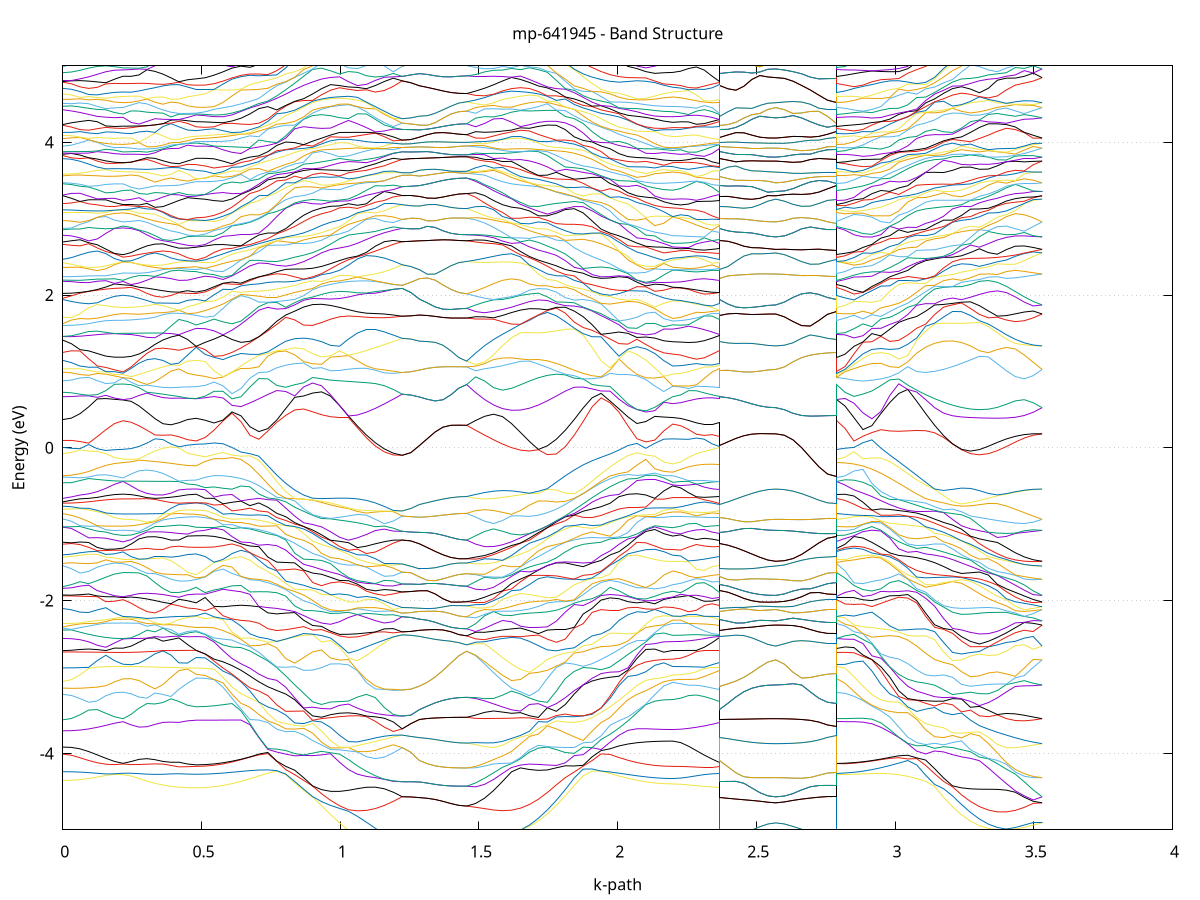 set title 'mp-641945 - Band Structure'
set xlabel 'k-path'
set ylabel 'Energy (eV)'
set grid y
set yrange [-5:5]
set terminal png size 800,600
set output 'mp-641945_bands_gnuplot.png'
plot '-' using 1:2 with lines notitle, '-' using 1:2 with lines notitle, '-' using 1:2 with lines notitle, '-' using 1:2 with lines notitle, '-' using 1:2 with lines notitle, '-' using 1:2 with lines notitle, '-' using 1:2 with lines notitle, '-' using 1:2 with lines notitle, '-' using 1:2 with lines notitle, '-' using 1:2 with lines notitle, '-' using 1:2 with lines notitle, '-' using 1:2 with lines notitle, '-' using 1:2 with lines notitle, '-' using 1:2 with lines notitle, '-' using 1:2 with lines notitle, '-' using 1:2 with lines notitle, '-' using 1:2 with lines notitle, '-' using 1:2 with lines notitle, '-' using 1:2 with lines notitle, '-' using 1:2 with lines notitle, '-' using 1:2 with lines notitle, '-' using 1:2 with lines notitle, '-' using 1:2 with lines notitle, '-' using 1:2 with lines notitle, '-' using 1:2 with lines notitle, '-' using 1:2 with lines notitle, '-' using 1:2 with lines notitle, '-' using 1:2 with lines notitle, '-' using 1:2 with lines notitle, '-' using 1:2 with lines notitle, '-' using 1:2 with lines notitle, '-' using 1:2 with lines notitle, '-' using 1:2 with lines notitle, '-' using 1:2 with lines notitle, '-' using 1:2 with lines notitle, '-' using 1:2 with lines notitle, '-' using 1:2 with lines notitle, '-' using 1:2 with lines notitle, '-' using 1:2 with lines notitle, '-' using 1:2 with lines notitle, '-' using 1:2 with lines notitle, '-' using 1:2 with lines notitle, '-' using 1:2 with lines notitle, '-' using 1:2 with lines notitle, '-' using 1:2 with lines notitle, '-' using 1:2 with lines notitle, '-' using 1:2 with lines notitle, '-' using 1:2 with lines notitle, '-' using 1:2 with lines notitle, '-' using 1:2 with lines notitle, '-' using 1:2 with lines notitle, '-' using 1:2 with lines notitle, '-' using 1:2 with lines notitle, '-' using 1:2 with lines notitle, '-' using 1:2 with lines notitle, '-' using 1:2 with lines notitle, '-' using 1:2 with lines notitle, '-' using 1:2 with lines notitle, '-' using 1:2 with lines notitle, '-' using 1:2 with lines notitle, '-' using 1:2 with lines notitle, '-' using 1:2 with lines notitle, '-' using 1:2 with lines notitle, '-' using 1:2 with lines notitle, '-' using 1:2 with lines notitle, '-' using 1:2 with lines notitle, '-' using 1:2 with lines notitle, '-' using 1:2 with lines notitle, '-' using 1:2 with lines notitle, '-' using 1:2 with lines notitle, '-' using 1:2 with lines notitle, '-' using 1:2 with lines notitle, '-' using 1:2 with lines notitle, '-' using 1:2 with lines notitle, '-' using 1:2 with lines notitle, '-' using 1:2 with lines notitle, '-' using 1:2 with lines notitle, '-' using 1:2 with lines notitle, '-' using 1:2 with lines notitle, '-' using 1:2 with lines notitle, '-' using 1:2 with lines notitle, '-' using 1:2 with lines notitle, '-' using 1:2 with lines notitle, '-' using 1:2 with lines notitle, '-' using 1:2 with lines notitle, '-' using 1:2 with lines notitle, '-' using 1:2 with lines notitle, '-' using 1:2 with lines notitle, '-' using 1:2 with lines notitle, '-' using 1:2 with lines notitle, '-' using 1:2 with lines notitle, '-' using 1:2 with lines notitle, '-' using 1:2 with lines notitle, '-' using 1:2 with lines notitle, '-' using 1:2 with lines notitle, '-' using 1:2 with lines notitle, '-' using 1:2 with lines notitle, '-' using 1:2 with lines notitle, '-' using 1:2 with lines notitle, '-' using 1:2 with lines notitle, '-' using 1:2 with lines notitle, '-' using 1:2 with lines notitle, '-' using 1:2 with lines notitle, '-' using 1:2 with lines notitle, '-' using 1:2 with lines notitle, '-' using 1:2 with lines notitle, '-' using 1:2 with lines notitle, '-' using 1:2 with lines notitle, '-' using 1:2 with lines notitle, '-' using 1:2 with lines notitle, '-' using 1:2 with lines notitle, '-' using 1:2 with lines notitle, '-' using 1:2 with lines notitle, '-' using 1:2 with lines notitle, '-' using 1:2 with lines notitle, '-' using 1:2 with lines notitle, '-' using 1:2 with lines notitle, '-' using 1:2 with lines notitle, '-' using 1:2 with lines notitle, '-' using 1:2 with lines notitle, '-' using 1:2 with lines notitle, '-' using 1:2 with lines notitle, '-' using 1:2 with lines notitle, '-' using 1:2 with lines notitle, '-' using 1:2 with lines notitle, '-' using 1:2 with lines notitle, '-' using 1:2 with lines notitle, '-' using 1:2 with lines notitle, '-' using 1:2 with lines notitle, '-' using 1:2 with lines notitle, '-' using 1:2 with lines notitle, '-' using 1:2 with lines notitle, '-' using 1:2 with lines notitle, '-' using 1:2 with lines notitle, '-' using 1:2 with lines notitle, '-' using 1:2 with lines notitle, '-' using 1:2 with lines notitle, '-' using 1:2 with lines notitle, '-' using 1:2 with lines notitle, '-' using 1:2 with lines notitle, '-' using 1:2 with lines notitle, '-' using 1:2 with lines notitle, '-' using 1:2 with lines notitle, '-' using 1:2 with lines notitle, '-' using 1:2 with lines notitle, '-' using 1:2 with lines notitle, '-' using 1:2 with lines notitle, '-' using 1:2 with lines notitle, '-' using 1:2 with lines notitle, '-' using 1:2 with lines notitle, '-' using 1:2 with lines notitle, '-' using 1:2 with lines notitle, '-' using 1:2 with lines notitle, '-' using 1:2 with lines notitle, '-' using 1:2 with lines notitle, '-' using 1:2 with lines notitle, '-' using 1:2 with lines notitle, '-' using 1:2 with lines notitle, '-' using 1:2 with lines notitle, '-' using 1:2 with lines notitle, '-' using 1:2 with lines notitle, '-' using 1:2 with lines notitle, '-' using 1:2 with lines notitle, '-' using 1:2 with lines notitle
0.000000 -22.860895
0.031045 -22.860895
0.062090 -22.860895
0.093135 -22.860895
0.124180 -22.860895
0.155225 -22.860895
0.186270 -22.860895
0.217315 -22.860895
0.217315 -22.860895
0.246058 -22.860895
0.274802 -22.860895
0.303545 -22.860895
0.332288 -22.860895
0.361031 -22.860895
0.389775 -22.860895
0.418518 -22.860895
0.418518 -22.860895
0.449620 -22.860895
0.480721 -22.860895
0.480721 -22.860895
0.513014 -22.860795
0.545307 -22.860595
0.577600 -22.860295
0.609893 -22.859795
0.642186 -22.859295
0.674479 -22.858595
0.706772 -22.857795
0.739065 -22.856995
0.771357 -22.855995
0.803650 -22.855095
0.835943 -22.854095
0.868236 -22.852995
0.900529 -22.851995
0.932822 -22.851095
0.965115 -22.850195
0.997408 -22.849495
1.029701 -22.848995
1.061993 -22.849295
1.094286 -22.850495
1.126579 -22.852095
1.158872 -22.853595
1.191165 -22.854495
1.223458 -22.854795
1.223458 -22.854795
1.254560 -22.854795
1.285662 -22.854795
1.285662 -22.854795
1.314030 -22.854795
1.342397 -22.854795
1.370765 -22.854795
1.399133 -22.854795
1.427501 -22.854795
1.455869 -22.854795
1.455869 -22.854795
1.488162 -22.854495
1.520455 -22.853595
1.552748 -22.852095
1.585041 -22.850495
1.617334 -22.849295
1.649627 -22.848995
1.681919 -22.849495
1.714212 -22.850195
1.746505 -22.851095
1.778798 -22.851995
1.811091 -22.852995
1.843384 -22.854095
1.875677 -22.855095
1.907970 -22.855995
1.940263 -22.856995
1.972556 -22.857795
2.004848 -22.858595
2.037141 -22.859295
2.069434 -22.859795
2.101727 -22.860295
2.134020 -22.860595
2.166313 -22.860795
2.198606 -22.860895
2.198606 -22.860895
2.226974 -22.860895
2.255342 -22.860895
2.283710 -22.860895
2.312078 -22.860895
2.340445 -22.860895
2.368813 -22.860895
2.368813 -22.854795
2.397557 -22.854795
2.426300 -22.854795
2.455043 -22.854795
2.483786 -22.854795
2.512530 -22.854795
2.541273 -22.854795
2.570016 -22.854795
2.570016 -22.854795
2.601061 -22.854795
2.632106 -22.854795
2.663151 -22.854795
2.694196 -22.854795
2.725241 -22.854795
2.756286 -22.854795
2.787331 -22.854795
2.787331 -22.860895
2.819624 -22.860795
2.851917 -22.860595
2.884210 -22.860295
2.916503 -22.859795
2.948796 -22.859295
2.981089 -22.858595
3.013381 -22.857795
3.045674 -22.856995
3.077967 -22.855995
3.110260 -22.855095
3.142553 -22.854095
3.174846 -22.852995
3.207139 -22.851995
3.239432 -22.851095
3.271725 -22.850195
3.304018 -22.849495
3.336310 -22.848995
3.368603 -22.849295
3.400896 -22.850495
3.433189 -22.852095
3.465482 -22.853595
3.497775 -22.854495
3.530068 -22.854795
e
0.000000 -22.849495
0.031045 -22.849495
0.062090 -22.849495
0.093135 -22.849495
0.124180 -22.849495
0.155225 -22.849495
0.186270 -22.849495
0.217315 -22.849495
0.217315 -22.849495
0.246058 -22.849495
0.274802 -22.849495
0.303545 -22.849495
0.332288 -22.849495
0.361031 -22.849495
0.389775 -22.849495
0.418518 -22.849495
0.418518 -22.849495
0.449620 -22.849495
0.480721 -22.849495
0.480721 -22.849495
0.513014 -22.849495
0.545307 -22.849395
0.577600 -22.849095
0.609893 -22.848895
0.642186 -22.848495
0.674479 -22.848095
0.706772 -22.847595
0.739065 -22.847095
0.771357 -22.846595
0.803650 -22.846095
0.835943 -22.845495
0.868236 -22.844995
0.900529 -22.844495
0.932822 -22.844095
0.965115 -22.843895
0.997408 -22.843895
1.029701 -22.844595
1.061993 -22.846595
1.094286 -22.849195
1.126579 -22.851495
1.158872 -22.853295
1.191165 -22.854395
1.223458 -22.854795
1.223458 -22.854795
1.254560 -22.854795
1.285662 -22.854795
1.285662 -22.854795
1.314030 -22.854795
1.342397 -22.854795
1.370765 -22.854795
1.399133 -22.854795
1.427501 -22.854795
1.455869 -22.854795
1.455869 -22.854795
1.488162 -22.854395
1.520455 -22.853295
1.552748 -22.851495
1.585041 -22.849195
1.617334 -22.846595
1.649627 -22.844595
1.681919 -22.843895
1.714212 -22.843895
1.746505 -22.844095
1.778798 -22.844495
1.811091 -22.844995
1.843384 -22.845495
1.875677 -22.846095
1.907970 -22.846595
1.940263 -22.847095
1.972556 -22.847595
2.004848 -22.848095
2.037141 -22.848495
2.069434 -22.848895
2.101727 -22.849095
2.134020 -22.849395
2.166313 -22.849495
2.198606 -22.849495
2.198606 -22.849495
2.226974 -22.849495
2.255342 -22.849495
2.283710 -22.849495
2.312078 -22.849495
2.340445 -22.849495
2.368813 -22.849495
2.368813 -22.854795
2.397557 -22.854795
2.426300 -22.854795
2.455043 -22.854795
2.483786 -22.854795
2.512530 -22.854795
2.541273 -22.854795
2.570016 -22.854795
2.570016 -22.854795
2.601061 -22.854795
2.632106 -22.854795
2.663151 -22.854795
2.694196 -22.854795
2.725241 -22.854795
2.756286 -22.854795
2.787331 -22.854795
2.787331 -22.849495
2.819624 -22.849495
2.851917 -22.849395
2.884210 -22.849195
2.916503 -22.848895
2.948796 -22.848495
2.981089 -22.848095
3.013381 -22.847595
3.045674 -22.847095
3.077967 -22.846595
3.110260 -22.846095
3.142553 -22.845495
3.174846 -22.844995
3.207139 -22.844595
3.239432 -22.844195
3.271725 -22.843895
3.304018 -22.843895
3.336310 -22.844595
3.368603 -22.846595
3.400896 -22.849195
3.433189 -22.851495
3.465482 -22.853295
3.497775 -22.854395
3.530068 -22.854795
e
0.000000 -22.822395
0.031045 -22.822395
0.062090 -22.822395
0.093135 -22.822395
0.124180 -22.822395
0.155225 -22.822395
0.186270 -22.822395
0.217315 -22.822395
0.217315 -22.822395
0.246058 -22.822395
0.274802 -22.822395
0.303545 -22.822395
0.332288 -22.822395
0.361031 -22.822395
0.389775 -22.822395
0.418518 -22.822395
0.418518 -22.822395
0.449620 -22.822395
0.480721 -22.822395
0.480721 -22.822395
0.513014 -22.822395
0.545307 -22.822195
0.577600 -22.821895
0.609893 -22.821495
0.642186 -22.820895
0.674479 -22.820295
0.706772 -22.819595
0.739065 -22.818795
0.771357 -22.817895
0.803650 -22.816995
0.835943 -22.816095
0.868236 -22.816495
0.900529 -22.821895
0.932822 -22.827095
0.965115 -22.831995
0.997408 -22.836395
1.029701 -22.839595
1.061993 -22.841895
1.094286 -22.843095
1.126579 -22.843295
1.158872 -22.843095
1.191165 -22.842795
1.223458 -22.842395
1.223458 -22.842395
1.254560 -22.842395
1.285662 -22.842395
1.285662 -22.842395
1.314030 -22.842395
1.342397 -22.842395
1.370765 -22.842395
1.399133 -22.842395
1.427501 -22.842395
1.455869 -22.842395
1.455869 -22.842395
1.488162 -22.842795
1.520455 -22.843095
1.552748 -22.843295
1.585041 -22.843095
1.617334 -22.841895
1.649627 -22.839595
1.681919 -22.836395
1.714212 -22.831995
1.746505 -22.827095
1.778798 -22.821895
1.811091 -22.816495
1.843384 -22.816095
1.875677 -22.816995
1.907970 -22.817895
1.940263 -22.818795
1.972556 -22.819595
2.004848 -22.820295
2.037141 -22.820895
2.069434 -22.821495
2.101727 -22.821895
2.134020 -22.822195
2.166313 -22.822395
2.198606 -22.822395
2.198606 -22.822395
2.226974 -22.822395
2.255342 -22.822395
2.283710 -22.822395
2.312078 -22.822395
2.340445 -22.822395
2.368813 -22.822395
2.368813 -22.842395
2.397557 -22.842395
2.426300 -22.842395
2.455043 -22.842395
2.483786 -22.842395
2.512530 -22.842395
2.541273 -22.842395
2.570016 -22.842395
2.570016 -22.842395
2.601061 -22.842395
2.632106 -22.842395
2.663151 -22.842395
2.694196 -22.842395
2.725241 -22.842395
2.756286 -22.842395
2.787331 -22.842395
2.787331 -22.822395
2.819624 -22.822295
2.851917 -22.822095
2.884210 -22.821795
2.916503 -22.821395
2.948796 -22.820895
2.981089 -22.820295
3.013381 -22.819495
3.045674 -22.818795
3.077967 -22.817895
3.110260 -22.816995
3.142553 -22.816095
3.174846 -22.816495
3.207139 -22.821895
3.239432 -22.827095
3.271725 -22.831995
3.304018 -22.836395
3.336310 -22.839595
3.368603 -22.841895
3.400896 -22.843095
3.433189 -22.843295
3.465482 -22.843095
3.497775 -22.842795
3.530068 -22.842395
e
0.000000 -22.820495
0.031045 -22.820495
0.062090 -22.820495
0.093135 -22.820495
0.124180 -22.820495
0.155225 -22.820495
0.186270 -22.820495
0.217315 -22.820495
0.217315 -22.820495
0.246058 -22.820495
0.274802 -22.820495
0.303545 -22.820495
0.332288 -22.820495
0.361031 -22.820495
0.389775 -22.820495
0.418518 -22.820495
0.418518 -22.820495
0.449620 -22.820495
0.480721 -22.820495
0.480721 -22.820495
0.513014 -22.820395
0.545307 -22.820295
0.577600 -22.819995
0.609893 -22.819595
0.642186 -22.819095
0.674479 -22.818495
0.706772 -22.817895
0.739065 -22.817095
0.771357 -22.816395
0.803650 -22.815695
0.835943 -22.815195
0.868236 -22.816495
0.900529 -22.821195
0.932822 -22.826295
0.965115 -22.831195
0.997408 -22.835595
1.029701 -22.839295
1.061993 -22.841095
1.094286 -22.841595
1.126579 -22.841695
1.158872 -22.841895
1.191165 -22.842095
1.223458 -22.842395
1.223458 -22.842395
1.254560 -22.842395
1.285662 -22.842395
1.285662 -22.842395
1.314030 -22.842395
1.342397 -22.842395
1.370765 -22.842395
1.399133 -22.842395
1.427501 -22.842395
1.455869 -22.842395
1.455869 -22.842395
1.488162 -22.842095
1.520455 -22.841895
1.552748 -22.841695
1.585041 -22.841595
1.617334 -22.841095
1.649627 -22.839295
1.681919 -22.835595
1.714212 -22.831195
1.746505 -22.826295
1.778798 -22.821195
1.811091 -22.816495
1.843384 -22.815195
1.875677 -22.815695
1.907970 -22.816395
1.940263 -22.817095
1.972556 -22.817795
2.004848 -22.818495
2.037141 -22.819095
2.069434 -22.819595
2.101727 -22.819995
2.134020 -22.820195
2.166313 -22.820395
2.198606 -22.820495
2.198606 -22.820495
2.226974 -22.820495
2.255342 -22.820495
2.283710 -22.820495
2.312078 -22.820495
2.340445 -22.820495
2.368813 -22.820495
2.368813 -22.842395
2.397557 -22.842395
2.426300 -22.842395
2.455043 -22.842395
2.483786 -22.842395
2.512530 -22.842395
2.541273 -22.842395
2.570016 -22.842395
2.570016 -22.842395
2.601061 -22.842395
2.632106 -22.842395
2.663151 -22.842395
2.694196 -22.842395
2.725241 -22.842395
2.756286 -22.842395
2.787331 -22.842395
2.787331 -22.820495
2.819624 -22.820395
2.851917 -22.820195
2.884210 -22.819995
2.916503 -22.819595
2.948796 -22.819095
2.981089 -22.818495
3.013381 -22.817795
3.045674 -22.817095
3.077967 -22.816395
3.110260 -22.815695
3.142553 -22.815195
3.174846 -22.816495
3.207139 -22.821195
3.239432 -22.826295
3.271725 -22.831195
3.304018 -22.835595
3.336310 -22.839295
3.368603 -22.841095
3.400896 -22.841595
3.433189 -22.841695
3.465482 -22.841895
3.497775 -22.842095
3.530068 -22.842395
e
0.000000 -22.772995
0.031045 -22.772995
0.062090 -22.772995
0.093135 -22.772995
0.124180 -22.772995
0.155225 -22.772995
0.186270 -22.772995
0.217315 -22.772995
0.217315 -22.772995
0.246058 -22.772995
0.274802 -22.772995
0.303545 -22.772995
0.332288 -22.772995
0.361031 -22.772995
0.389775 -22.772995
0.418518 -22.772995
0.418518 -22.772995
0.449620 -22.772995
0.480721 -22.772995
0.480721 -22.772995
0.513014 -22.773395
0.545307 -22.774495
0.577600 -22.776395
0.609893 -22.778995
0.642186 -22.782195
0.674479 -22.785995
0.706772 -22.790295
0.739065 -22.795095
0.771357 -22.800195
0.803650 -22.805495
0.835943 -22.810995
0.868236 -22.815095
0.900529 -22.814195
0.932822 -22.813295
0.965115 -22.812395
0.997408 -22.811595
1.029701 -22.810795
1.061993 -22.810095
1.094286 -22.809495
1.126579 -22.808995
1.158872 -22.808695
1.191165 -22.808395
1.223458 -22.808295
1.223458 -22.808295
1.254560 -22.808295
1.285662 -22.808295
1.285662 -22.808295
1.314030 -22.808295
1.342397 -22.808295
1.370765 -22.808295
1.399133 -22.808295
1.427501 -22.808295
1.455869 -22.808295
1.455869 -22.808295
1.488162 -22.808395
1.520455 -22.808695
1.552748 -22.808995
1.585041 -22.809495
1.617334 -22.810095
1.649627 -22.810795
1.681919 -22.811595
1.714212 -22.812395
1.746505 -22.813295
1.778798 -22.814195
1.811091 -22.815095
1.843384 -22.810995
1.875677 -22.805495
1.907970 -22.800195
1.940263 -22.795095
1.972556 -22.790295
2.004848 -22.785995
2.037141 -22.782195
2.069434 -22.778995
2.101727 -22.776395
2.134020 -22.774495
2.166313 -22.773395
2.198606 -22.772995
2.198606 -22.772995
2.226974 -22.772995
2.255342 -22.772995
2.283710 -22.772995
2.312078 -22.772995
2.340445 -22.772995
2.368813 -22.772995
2.368813 -22.808295
2.397557 -22.808295
2.426300 -22.808195
2.455043 -22.808195
2.483786 -22.808195
2.512530 -22.808195
2.541273 -22.808195
2.570016 -22.808195
2.570016 -22.808195
2.601061 -22.808195
2.632106 -22.808195
2.663151 -22.808195
2.694196 -22.808195
2.725241 -22.808195
2.756286 -22.808195
2.787331 -22.808195
2.787331 -22.772995
2.819624 -22.773395
2.851917 -22.774495
2.884210 -22.776395
2.916503 -22.778995
2.948796 -22.782195
2.981089 -22.785995
3.013381 -22.790295
3.045674 -22.795095
3.077967 -22.800195
3.110260 -22.805495
3.142553 -22.810995
3.174846 -22.815095
3.207139 -22.814195
3.239432 -22.813295
3.271725 -22.812395
3.304018 -22.811595
3.336310 -22.810795
3.368603 -22.810095
3.400896 -22.809495
3.433189 -22.808995
3.465482 -22.808695
3.497775 -22.808395
3.530068 -22.808195
e
0.000000 -22.771495
0.031045 -22.771495
0.062090 -22.771495
0.093135 -22.771495
0.124180 -22.771495
0.155225 -22.771495
0.186270 -22.771495
0.217315 -22.771495
0.217315 -22.771495
0.246058 -22.771495
0.274802 -22.771495
0.303545 -22.771495
0.332288 -22.771495
0.361031 -22.771495
0.389775 -22.771495
0.418518 -22.771495
0.418518 -22.771495
0.449620 -22.771495
0.480721 -22.771495
0.480721 -22.771495
0.513014 -22.771795
0.545307 -22.772995
0.577600 -22.774895
0.609893 -22.777495
0.642186 -22.780695
0.674479 -22.784495
0.706772 -22.788895
0.739065 -22.793695
0.771357 -22.798695
0.803650 -22.803995
0.835943 -22.809195
0.868236 -22.812495
0.900529 -22.812495
0.932822 -22.811795
0.965115 -22.811095
0.997408 -22.810495
1.029701 -22.809795
1.061993 -22.809295
1.094286 -22.808895
1.126579 -22.808495
1.158872 -22.808295
1.191165 -22.808195
1.223458 -22.808295
1.223458 -22.808295
1.254560 -22.808295
1.285662 -22.808295
1.285662 -22.808295
1.314030 -22.808295
1.342397 -22.808295
1.370765 -22.808295
1.399133 -22.808295
1.427501 -22.808295
1.455869 -22.808295
1.455869 -22.808295
1.488162 -22.808195
1.520455 -22.808295
1.552748 -22.808495
1.585041 -22.808895
1.617334 -22.809295
1.649627 -22.809795
1.681919 -22.810495
1.714212 -22.811095
1.746505 -22.811795
1.778798 -22.812495
1.811091 -22.812495
1.843384 -22.809195
1.875677 -22.803995
1.907970 -22.798695
1.940263 -22.793695
1.972556 -22.788895
2.004848 -22.784495
2.037141 -22.780695
2.069434 -22.777495
2.101727 -22.774895
2.134020 -22.772995
2.166313 -22.771795
2.198606 -22.771495
2.198606 -22.771495
2.226974 -22.771495
2.255342 -22.771495
2.283710 -22.771495
2.312078 -22.771495
2.340445 -22.771495
2.368813 -22.771495
2.368813 -22.808295
2.397557 -22.808295
2.426300 -22.808195
2.455043 -22.808195
2.483786 -22.808195
2.512530 -22.808195
2.541273 -22.808195
2.570016 -22.808195
2.570016 -22.808195
2.601061 -22.808195
2.632106 -22.808195
2.663151 -22.808195
2.694196 -22.808195
2.725241 -22.808195
2.756286 -22.808195
2.787331 -22.808195
2.787331 -22.771495
2.819624 -22.771795
2.851917 -22.772995
2.884210 -22.774895
2.916503 -22.777495
2.948796 -22.780695
2.981089 -22.784595
3.013381 -22.788895
3.045674 -22.793695
3.077967 -22.798695
3.110260 -22.803995
3.142553 -22.809195
3.174846 -22.812495
3.207139 -22.812495
3.239432 -22.811795
3.271725 -22.811095
3.304018 -22.810495
3.336310 -22.809795
3.368603 -22.809295
3.400896 -22.808895
3.433189 -22.808495
3.465482 -22.808295
3.497775 -22.808195
3.530068 -22.808195
e
0.000000 -22.715295
0.031045 -22.715295
0.062090 -22.715395
0.093135 -22.715495
0.124180 -22.715495
0.155225 -22.715595
0.186270 -22.715695
0.217315 -22.715695
0.217315 -22.715695
0.246058 -22.715695
0.274802 -22.715695
0.303545 -22.715695
0.332288 -22.715595
0.361031 -22.715595
0.389775 -22.715595
0.418518 -22.715495
0.418518 -22.715495
0.449620 -22.715495
0.480721 -22.715495
0.480721 -22.715495
0.513014 -22.715395
0.545307 -22.715195
0.577600 -22.714895
0.609893 -22.714395
0.642186 -22.713795
0.674479 -22.713095
0.706772 -22.712295
0.739065 -22.711395
0.771357 -22.710395
0.803650 -22.709295
0.835943 -22.708295
0.868236 -22.707195
0.900529 -22.706095
0.932822 -22.704995
0.965115 -22.703995
0.997408 -22.702995
1.029701 -22.701995
1.061993 -22.701195
1.094286 -22.700395
1.126579 -22.699795
1.158872 -22.699195
1.191165 -22.698795
1.223458 -22.698495
1.223458 -22.698495
1.254560 -22.698495
1.285662 -22.698495
1.285662 -22.698495
1.314030 -22.698495
1.342397 -22.698495
1.370765 -22.698495
1.399133 -22.698495
1.427501 -22.698495
1.455869 -22.698495
1.455869 -22.698495
1.488162 -22.698795
1.520455 -22.699195
1.552748 -22.699695
1.585041 -22.700395
1.617334 -22.701095
1.649627 -22.701995
1.681919 -22.702895
1.714212 -22.703895
1.746505 -22.704895
1.778798 -22.705995
1.811091 -22.707095
1.843384 -22.708195
1.875677 -22.709295
1.907970 -22.710295
1.940263 -22.711295
1.972556 -22.712195
2.004848 -22.712995
2.037141 -22.713695
2.069434 -22.714295
2.101727 -22.714795
2.134020 -22.715095
2.166313 -22.715295
2.198606 -22.715395
2.198606 -22.715395
2.226974 -22.715395
2.255342 -22.715395
2.283710 -22.715495
2.312078 -22.715495
2.340445 -22.715495
2.368813 -22.715495
2.368813 -22.698495
2.397557 -22.698495
2.426300 -22.698495
2.455043 -22.698495
2.483786 -22.698495
2.512530 -22.698495
2.541273 -22.698495
2.570016 -22.698495
2.570016 -22.698495
2.601061 -22.698495
2.632106 -22.698495
2.663151 -22.698495
2.694196 -22.698495
2.725241 -22.698495
2.756286 -22.698495
2.787331 -22.698495
2.787331 -22.715695
2.819624 -22.715595
2.851917 -22.715395
2.884210 -22.715095
2.916503 -22.714595
2.948796 -22.713995
2.981089 -22.713195
3.013381 -22.712395
3.045674 -22.711495
3.077967 -22.710495
3.110260 -22.709495
3.142553 -22.708395
3.174846 -22.707295
3.207139 -22.706195
3.239432 -22.705095
3.271725 -22.703995
3.304018 -22.702995
3.336310 -22.702095
3.368603 -22.701195
3.400896 -22.700395
3.433189 -22.699795
3.465482 -22.699195
3.497775 -22.698795
3.530068 -22.698495
e
0.000000 -22.708395
0.031045 -22.708395
0.062090 -22.708295
0.093135 -22.708295
0.124180 -22.708195
0.155225 -22.708195
0.186270 -22.708195
0.217315 -22.708095
0.217315 -22.708095
0.246058 -22.708095
0.274802 -22.708095
0.303545 -22.708195
0.332288 -22.708195
0.361031 -22.708195
0.389775 -22.708195
0.418518 -22.708195
0.418518 -22.708195
0.449620 -22.708195
0.480721 -22.708195
0.480721 -22.708195
0.513014 -22.708195
0.545307 -22.707995
0.577600 -22.707795
0.609893 -22.707395
0.642186 -22.706895
0.674479 -22.706395
0.706772 -22.705795
0.739065 -22.705195
0.771357 -22.704495
0.803650 -22.703695
0.835943 -22.702995
0.868236 -22.702295
0.900529 -22.701495
0.932822 -22.700895
0.965115 -22.700195
0.997408 -22.699695
1.029701 -22.699195
1.061993 -22.698795
1.094286 -22.698495
1.126579 -22.698295
1.158872 -22.698295
1.191165 -22.698295
1.223458 -22.698495
1.223458 -22.698495
1.254560 -22.698495
1.285662 -22.698495
1.285662 -22.698495
1.314030 -22.698495
1.342397 -22.698495
1.370765 -22.698495
1.399133 -22.698495
1.427501 -22.698495
1.455869 -22.698495
1.455869 -22.698495
1.488162 -22.698295
1.520455 -22.698295
1.552748 -22.698395
1.585041 -22.698495
1.617334 -22.698795
1.649627 -22.699195
1.681919 -22.699695
1.714212 -22.700295
1.746505 -22.700895
1.778798 -22.701595
1.811091 -22.702295
1.843384 -22.702995
1.875677 -22.703695
1.907970 -22.704495
1.940263 -22.705195
1.972556 -22.705795
2.004848 -22.706395
2.037141 -22.706895
2.069434 -22.707395
2.101727 -22.707695
2.134020 -22.707995
2.166313 -22.708195
2.198606 -22.708195
2.198606 -22.708195
2.226974 -22.708195
2.255342 -22.708195
2.283710 -22.708195
2.312078 -22.708195
2.340445 -22.708195
2.368813 -22.708195
2.368813 -22.698495
2.397557 -22.698495
2.426300 -22.698495
2.455043 -22.698495
2.483786 -22.698495
2.512530 -22.698495
2.541273 -22.698495
2.570016 -22.698495
2.570016 -22.698495
2.601061 -22.698495
2.632106 -22.698495
2.663151 -22.698495
2.694196 -22.698495
2.725241 -22.698495
2.756286 -22.698495
2.787331 -22.698495
2.787331 -22.708095
2.819624 -22.708095
2.851917 -22.707895
2.884210 -22.707695
2.916503 -22.707295
2.948796 -22.706895
2.981089 -22.706295
3.013381 -22.705695
3.045674 -22.705095
3.077967 -22.704395
3.110260 -22.703695
3.142553 -22.702895
3.174846 -22.702195
3.207139 -22.701495
3.239432 -22.700795
3.271725 -22.700195
3.304018 -22.699595
3.336310 -22.699195
3.368603 -22.698795
3.400896 -22.698495
3.433189 -22.698295
3.465482 -22.698295
3.497775 -22.698295
3.530068 -22.698495
e
0.000000 -22.660195
0.031045 -22.660495
0.062090 -22.661095
0.093135 -22.661495
0.124180 -22.661995
0.155225 -22.662295
0.186270 -22.662495
0.217315 -22.662595
0.217315 -22.662595
0.246058 -22.662595
0.274802 -22.662495
0.303545 -22.662495
0.332288 -22.662495
0.361031 -22.662495
0.389775 -22.662495
0.418518 -22.662495
0.418518 -22.662495
0.449620 -22.662595
0.480721 -22.662595
0.480721 -22.662595
0.513014 -22.662495
0.545307 -22.662295
0.577600 -22.661895
0.609893 -22.661295
0.642186 -22.660595
0.674479 -22.659795
0.706772 -22.658895
0.739065 -22.657795
0.771357 -22.656695
0.803650 -22.655495
0.835943 -22.654295
0.868236 -22.653095
0.900529 -22.651895
0.932822 -22.650595
0.965115 -22.649495
0.997408 -22.648995
1.029701 -22.653295
1.061993 -22.657195
1.094286 -22.660595
1.126579 -22.663295
1.158872 -22.665295
1.191165 -22.666495
1.223458 -22.666895
1.223458 -22.666895
1.254560 -22.666895
1.285662 -22.666895
1.285662 -22.666895
1.314030 -22.666895
1.342397 -22.666895
1.370765 -22.666895
1.399133 -22.666895
1.427501 -22.666895
1.455869 -22.666895
1.455869 -22.666895
1.488162 -22.666495
1.520455 -22.665295
1.552748 -22.663295
1.585041 -22.660595
1.617334 -22.657195
1.649627 -22.653195
1.681919 -22.649195
1.714212 -22.648495
1.746505 -22.649395
1.778798 -22.650395
1.811091 -22.651495
1.843384 -22.652595
1.875677 -22.653695
1.907970 -22.654795
1.940263 -22.655795
1.972556 -22.656695
2.004848 -22.657595
2.037141 -22.658395
2.069434 -22.658995
2.101727 -22.659495
2.134020 -22.659895
2.166313 -22.660095
2.198606 -22.660195
2.198606 -22.660195
2.226974 -22.660495
2.255342 -22.660995
2.283710 -22.661495
2.312078 -22.661895
2.340445 -22.662195
2.368813 -22.662495
2.368813 -22.666895
2.397557 -22.666895
2.426300 -22.666895
2.455043 -22.666895
2.483786 -22.666895
2.512530 -22.666895
2.541273 -22.666895
2.570016 -22.666895
2.570016 -22.666895
2.601061 -22.666895
2.632106 -22.666895
2.663151 -22.666895
2.694196 -22.666895
2.725241 -22.666895
2.756286 -22.666895
2.787331 -22.666895
2.787331 -22.662595
2.819624 -22.662495
2.851917 -22.662195
2.884210 -22.661795
2.916503 -22.661295
2.948796 -22.660595
2.981089 -22.659795
3.013381 -22.658795
3.045674 -22.657795
3.077967 -22.656695
3.110260 -22.655495
3.142553 -22.654295
3.174846 -22.653095
3.207139 -22.651795
3.239432 -22.650595
3.271725 -22.649495
3.304018 -22.648995
3.336310 -22.653295
3.368603 -22.657195
3.400896 -22.660595
3.433189 -22.663295
3.465482 -22.665295
3.497775 -22.666495
3.530068 -22.666895
e
0.000000 -22.659695
0.031045 -22.659295
0.062090 -22.658795
0.093135 -22.658395
0.124180 -22.658095
0.155225 -22.657795
0.186270 -22.657695
0.217315 -22.657595
0.217315 -22.657595
0.246058 -22.657595
0.274802 -22.657595
0.303545 -22.657595
0.332288 -22.657695
0.361031 -22.657695
0.389775 -22.657695
0.418518 -22.657695
0.418518 -22.657695
0.449620 -22.657695
0.480721 -22.657595
0.480721 -22.657595
0.513014 -22.657595
0.545307 -22.657395
0.577600 -22.656995
0.609893 -22.656495
0.642186 -22.655895
0.674479 -22.655195
0.706772 -22.654395
0.739065 -22.653495
0.771357 -22.652595
0.803650 -22.651595
0.835943 -22.650595
0.868236 -22.649595
0.900529 -22.648695
0.932822 -22.647795
0.965115 -22.647195
0.997408 -22.648895
1.029701 -22.653195
1.061993 -22.657195
1.094286 -22.660595
1.126579 -22.663295
1.158872 -22.665295
1.191165 -22.666495
1.223458 -22.666895
1.223458 -22.666895
1.254560 -22.666895
1.285662 -22.666895
1.285662 -22.666895
1.314030 -22.666895
1.342397 -22.666895
1.370765 -22.666895
1.399133 -22.666895
1.427501 -22.666895
1.455869 -22.666895
1.455869 -22.666895
1.488162 -22.666495
1.520455 -22.665295
1.552748 -22.663295
1.585041 -22.660595
1.617334 -22.657195
1.649627 -22.653195
1.681919 -22.648795
1.714212 -22.647995
1.746505 -22.648995
1.778798 -22.649995
1.811091 -22.651095
1.843384 -22.652195
1.875677 -22.653295
1.907970 -22.654295
1.940263 -22.655295
1.972556 -22.656295
2.004848 -22.657095
2.037141 -22.657895
2.069434 -22.658495
2.101727 -22.658995
2.134020 -22.659395
2.166313 -22.659595
2.198606 -22.659695
2.198606 -22.659695
2.226974 -22.659395
2.255342 -22.658895
2.283710 -22.658495
2.312078 -22.658195
2.340445 -22.657895
2.368813 -22.657695
2.368813 -22.666895
2.397557 -22.666895
2.426300 -22.666895
2.455043 -22.666895
2.483786 -22.666895
2.512530 -22.666895
2.541273 -22.666895
2.570016 -22.666895
2.570016 -22.666895
2.601061 -22.666895
2.632106 -22.666895
2.663151 -22.666895
2.694196 -22.666895
2.725241 -22.666895
2.756286 -22.666895
2.787331 -22.666895
2.787331 -22.657595
2.819624 -22.657595
2.851917 -22.657295
2.884210 -22.656995
2.916503 -22.656495
2.948796 -22.655895
2.981089 -22.655195
3.013381 -22.654395
3.045674 -22.653495
3.077967 -22.652595
3.110260 -22.651595
3.142553 -22.650595
3.174846 -22.649595
3.207139 -22.648695
3.239432 -22.647795
3.271725 -22.647195
3.304018 -22.648795
3.336310 -22.653195
3.368603 -22.657195
3.400896 -22.660595
3.433189 -22.663295
3.465482 -22.665295
3.497775 -22.666495
3.530068 -22.666895
e
0.000000 -22.629195
0.031045 -22.629095
0.062090 -22.628795
0.093135 -22.628395
0.124180 -22.627895
0.155225 -22.627295
0.186270 -22.626795
0.217315 -22.626595
0.217315 -22.626595
0.246058 -22.626595
0.274802 -22.626595
0.303545 -22.626595
0.332288 -22.626695
0.361031 -22.626695
0.389775 -22.626695
0.418518 -22.626795
0.418518 -22.626795
0.449620 -22.626495
0.480721 -22.626395
0.480721 -22.626395
0.513014 -22.626395
0.545307 -22.626195
0.577600 -22.625895
0.609893 -22.625495
0.642186 -22.624895
0.674479 -22.624295
0.706772 -22.623595
0.739065 -22.622795
0.771357 -22.621995
0.803650 -22.621195
0.835943 -22.621295
0.868236 -22.626495
0.900529 -22.632395
0.932822 -22.638095
0.965115 -22.643495
0.997408 -22.648095
1.029701 -22.647295
1.061993 -22.646395
1.094286 -22.645495
1.126579 -22.644795
1.158872 -22.644295
1.191165 -22.643895
1.223458 -22.643595
1.223458 -22.643595
1.254560 -22.643595
1.285662 -22.643595
1.285662 -22.643595
1.314030 -22.643595
1.342397 -22.643595
1.370765 -22.643595
1.399133 -22.643595
1.427501 -22.643595
1.455869 -22.643595
1.455869 -22.643595
1.488162 -22.643695
1.520455 -22.643895
1.552748 -22.644295
1.585041 -22.644795
1.617334 -22.645395
1.649627 -22.646095
1.681919 -22.646795
1.714212 -22.643395
1.746505 -22.637995
1.778798 -22.632295
1.811091 -22.626495
1.843384 -22.622095
1.875677 -22.623095
1.907970 -22.623995
1.940263 -22.624995
1.972556 -22.625795
2.004848 -22.626595
2.037141 -22.627295
2.069434 -22.627895
2.101727 -22.628395
2.134020 -22.628695
2.166313 -22.628895
2.198606 -22.628995
2.198606 -22.628995
2.226974 -22.628895
2.255342 -22.628695
2.283710 -22.628295
2.312078 -22.627795
2.340445 -22.627295
2.368813 -22.626795
2.368813 -22.643595
2.397557 -22.643595
2.426300 -22.643595
2.455043 -22.643595
2.483786 -22.643595
2.512530 -22.643595
2.541273 -22.643595
2.570016 -22.643595
2.570016 -22.643595
2.601061 -22.643595
2.632106 -22.643595
2.663151 -22.643595
2.694196 -22.643595
2.725241 -22.643595
2.756286 -22.643595
2.787331 -22.643595
2.787331 -22.626595
2.819624 -22.626595
2.851917 -22.626395
2.884210 -22.626095
2.916503 -22.625695
2.948796 -22.625095
2.981089 -22.624495
3.013381 -22.623795
3.045674 -22.622995
3.077967 -22.622095
3.110260 -22.621295
3.142553 -22.621295
3.174846 -22.626495
3.207139 -22.632395
3.239432 -22.638095
3.271725 -22.643495
3.304018 -22.648095
3.336310 -22.647295
3.368603 -22.646295
3.400896 -22.645495
3.433189 -22.644795
3.465482 -22.644295
3.497775 -22.643895
3.530068 -22.643595
e
0.000000 -22.623095
0.031045 -22.623095
0.062090 -22.623095
0.093135 -22.623195
0.124180 -22.623395
0.155225 -22.623695
0.186270 -22.623995
0.217315 -22.624095
0.217315 -22.624095
0.246058 -22.624095
0.274802 -22.624095
0.303545 -22.624095
0.332288 -22.624095
0.361031 -22.624095
0.389775 -22.624095
0.418518 -22.624095
0.418518 -22.624095
0.449620 -22.624295
0.480721 -22.624295
0.480721 -22.624295
0.513014 -22.624295
0.545307 -22.624095
0.577600 -22.623795
0.609893 -22.623395
0.642186 -22.622995
0.674479 -22.622395
0.706772 -22.621795
0.739065 -22.621095
0.771357 -22.620295
0.803650 -22.619595
0.835943 -22.620495
0.868236 -22.626095
0.900529 -22.631995
0.932822 -22.637695
0.965115 -22.642795
0.997408 -22.645295
1.029701 -22.644995
1.061993 -22.644495
1.094286 -22.643995
1.126579 -22.643695
1.158872 -22.643495
1.191165 -22.643495
1.223458 -22.643595
1.223458 -22.643595
1.254560 -22.643595
1.285662 -22.643595
1.285662 -22.643595
1.314030 -22.643595
1.342397 -22.643595
1.370765 -22.643595
1.399133 -22.643595
1.427501 -22.643595
1.455869 -22.643595
1.455869 -22.643595
1.488162 -22.643695
1.520455 -22.643895
1.552748 -22.644295
1.585041 -22.644795
1.617334 -22.645395
1.649627 -22.646095
1.681919 -22.646395
1.714212 -22.642995
1.746505 -22.637695
1.778798 -22.631995
1.811091 -22.626095
1.843384 -22.620695
1.875677 -22.618495
1.907970 -22.619195
1.940263 -22.619895
1.972556 -22.620595
2.004848 -22.621295
2.037141 -22.621895
2.069434 -22.622395
2.101727 -22.622695
2.134020 -22.622995
2.166313 -22.623195
2.198606 -22.623295
2.198606 -22.623295
2.226974 -22.623295
2.255342 -22.623295
2.283710 -22.623395
2.312078 -22.623595
2.340445 -22.623795
2.368813 -22.624095
2.368813 -22.643595
2.397557 -22.643595
2.426300 -22.643595
2.455043 -22.643595
2.483786 -22.643595
2.512530 -22.643595
2.541273 -22.643595
2.570016 -22.643595
2.570016 -22.643595
2.601061 -22.643595
2.632106 -22.643595
2.663151 -22.643595
2.694196 -22.643595
2.725241 -22.643595
2.756286 -22.643595
2.787331 -22.643595
2.787331 -22.624095
2.819624 -22.623995
2.851917 -22.623895
2.884210 -22.623595
2.916503 -22.623195
2.948796 -22.622795
2.981089 -22.622195
3.013381 -22.621595
3.045674 -22.620895
3.077967 -22.620095
3.110260 -22.619395
3.142553 -22.620395
3.174846 -22.626095
3.207139 -22.631995
3.239432 -22.637695
3.271725 -22.642795
3.304018 -22.645295
3.336310 -22.644995
3.368603 -22.644495
3.400896 -22.643995
3.433189 -22.643695
3.465482 -22.643495
3.497775 -22.643495
3.530068 -22.643595
e
0.000000 -22.615595
0.031045 -22.615595
0.062090 -22.615495
0.093135 -22.615395
0.124180 -22.615195
0.155225 -22.614995
0.186270 -22.614695
0.217315 -22.614495
0.217315 -22.614495
0.246058 -22.614495
0.274802 -22.614495
0.303545 -22.614495
0.332288 -22.614595
0.361031 -22.614595
0.389775 -22.614595
0.418518 -22.614695
0.418518 -22.614695
0.449620 -22.614495
0.480721 -22.614395
0.480721 -22.614395
0.513014 -22.614395
0.545307 -22.614195
0.577600 -22.613895
0.609893 -22.613595
0.642186 -22.613095
0.674479 -22.612595
0.706772 -22.611895
0.739065 -22.611295
0.771357 -22.610495
0.803650 -22.614395
0.835943 -22.619295
0.868236 -22.619095
0.900529 -22.618195
0.932822 -22.617295
0.965115 -22.616395
0.997408 -22.615595
1.029701 -22.614895
1.061993 -22.614195
1.094286 -22.613595
1.126579 -22.613195
1.158872 -22.612795
1.191165 -22.612495
1.223458 -22.612395
1.223458 -22.612395
1.254560 -22.612395
1.285662 -22.612395
1.285662 -22.612395
1.314030 -22.612395
1.342397 -22.612395
1.370765 -22.612395
1.399133 -22.612395
1.427501 -22.612395
1.455869 -22.612395
1.455869 -22.612395
1.488162 -22.612695
1.520455 -22.613095
1.552748 -22.613695
1.585041 -22.614295
1.617334 -22.615095
1.649627 -22.615895
1.681919 -22.616795
1.714212 -22.617795
1.746505 -22.618795
1.778798 -22.619795
1.811091 -22.620895
1.843384 -22.619895
1.875677 -22.614295
1.907970 -22.611695
1.940263 -22.612395
1.972556 -22.613095
2.004848 -22.613695
2.037141 -22.614295
2.069434 -22.614695
2.101727 -22.615095
2.134020 -22.615395
2.166313 -22.615495
2.198606 -22.615595
2.198606 -22.615595
2.226974 -22.615595
2.255342 -22.615495
2.283710 -22.615395
2.312078 -22.615195
2.340445 -22.614995
2.368813 -22.614695
2.368813 -22.612395
2.397557 -22.612395
2.426300 -22.612395
2.455043 -22.612395
2.483786 -22.612395
2.512530 -22.612395
2.541273 -22.612395
2.570016 -22.612395
2.570016 -22.612395
2.601061 -22.612395
2.632106 -22.612395
2.663151 -22.612395
2.694196 -22.612395
2.725241 -22.612395
2.756286 -22.612395
2.787331 -22.612395
2.787331 -22.614495
2.819624 -22.614395
2.851917 -22.614295
2.884210 -22.613995
2.916503 -22.613595
2.948796 -22.613195
2.981089 -22.612595
3.013381 -22.611995
3.045674 -22.611295
3.077967 -22.610595
3.110260 -22.614395
3.142553 -22.619395
3.174846 -22.619195
3.207139 -22.618295
3.239432 -22.617395
3.271725 -22.616495
3.304018 -22.615695
3.336310 -22.614995
3.368603 -22.614295
3.400896 -22.613695
3.433189 -22.613195
3.465482 -22.612795
3.497775 -22.612595
3.530068 -22.612395
e
0.000000 -22.611295
0.031045 -22.611395
0.062090 -22.611495
0.093135 -22.611795
0.124180 -22.612195
0.155225 -22.612595
0.186270 -22.612995
0.217315 -22.613195
0.217315 -22.613195
0.246058 -22.613195
0.274802 -22.613195
0.303545 -22.613095
0.332288 -22.613095
0.361031 -22.612995
0.389775 -22.612895
0.418518 -22.612895
0.418518 -22.612895
0.449620 -22.613095
0.480721 -22.613195
0.480721 -22.613195
0.513014 -22.613095
0.545307 -22.612995
0.577600 -22.612695
0.609893 -22.612395
0.642186 -22.611995
0.674479 -22.611495
0.706772 -22.610895
0.739065 -22.610295
0.771357 -22.609795
0.803650 -22.613895
0.835943 -22.618195
0.868236 -22.617695
0.900529 -22.616895
0.932822 -22.616095
0.965115 -22.615395
0.997408 -22.614695
1.029701 -22.614095
1.061993 -22.613495
1.094286 -22.613095
1.126579 -22.612695
1.158872 -22.612495
1.191165 -22.612395
1.223458 -22.612395
1.223458 -22.612395
1.254560 -22.612395
1.285662 -22.612395
1.285662 -22.612395
1.314030 -22.612395
1.342397 -22.612395
1.370765 -22.612395
1.399133 -22.612395
1.427501 -22.612395
1.455869 -22.612395
1.455869 -22.612395
1.488162 -22.612195
1.520455 -22.612195
1.552748 -22.612295
1.585041 -22.612495
1.617334 -22.612795
1.649627 -22.613295
1.681919 -22.613795
1.714212 -22.614395
1.746505 -22.615095
1.778798 -22.615895
1.811091 -22.616595
1.843384 -22.617195
1.875677 -22.614095
1.907970 -22.608595
1.940263 -22.608595
1.972556 -22.609195
2.004848 -22.609695
2.037141 -22.610195
2.069434 -22.610595
2.101727 -22.610895
2.134020 -22.611095
2.166313 -22.611195
2.198606 -22.611295
2.198606 -22.611295
2.226974 -22.611295
2.255342 -22.611495
2.283710 -22.611795
2.312078 -22.612095
2.340445 -22.612495
2.368813 -22.612895
2.368813 -22.612395
2.397557 -22.612395
2.426300 -22.612395
2.455043 -22.612395
2.483786 -22.612395
2.512530 -22.612395
2.541273 -22.612395
2.570016 -22.612395
2.570016 -22.612395
2.601061 -22.612395
2.632106 -22.612395
2.663151 -22.612395
2.694196 -22.612395
2.725241 -22.612395
2.756286 -22.612395
2.787331 -22.612395
2.787331 -22.613195
2.819624 -22.613095
2.851917 -22.612995
2.884210 -22.612695
2.916503 -22.612395
2.948796 -22.611995
2.981089 -22.611395
3.013381 -22.610895
3.045674 -22.610295
3.077967 -22.609795
3.110260 -22.613995
3.142553 -22.618095
3.174846 -22.617595
3.207139 -22.616795
3.239432 -22.615995
3.271725 -22.615295
3.304018 -22.614595
3.336310 -22.613995
3.368603 -22.613495
3.400896 -22.612995
3.433189 -22.612695
3.465482 -22.612495
3.497775 -22.612395
3.530068 -22.612395
e
0.000000 -22.579295
0.031045 -22.579295
0.062090 -22.579295
0.093135 -22.579295
0.124180 -22.579295
0.155225 -22.579295
0.186270 -22.579295
0.217315 -22.579295
0.217315 -22.579295
0.246058 -22.579295
0.274802 -22.579295
0.303545 -22.579295
0.332288 -22.579295
0.361031 -22.579295
0.389775 -22.579295
0.418518 -22.579295
0.418518 -22.579295
0.449620 -22.579295
0.480721 -22.579295
0.480721 -22.579295
0.513014 -22.579695
0.545307 -22.580895
0.577600 -22.582995
0.609893 -22.585795
0.642186 -22.589195
0.674479 -22.593395
0.706772 -22.597995
0.739065 -22.603095
0.771357 -22.608395
0.803650 -22.609795
0.835943 -22.608995
0.868236 -22.608195
0.900529 -22.607395
0.932822 -22.606595
0.965115 -22.605895
0.997408 -22.605195
1.029701 -22.604595
1.061993 -22.603995
1.094286 -22.603495
1.126579 -22.603095
1.158872 -22.602795
1.191165 -22.602595
1.223458 -22.602495
1.223458 -22.602495
1.254560 -22.602495
1.285662 -22.602495
1.285662 -22.602495
1.314030 -22.602495
1.342397 -22.602495
1.370765 -22.602495
1.399133 -22.602495
1.427501 -22.602495
1.455869 -22.602495
1.455869 -22.602495
1.488162 -22.602695
1.520455 -22.602995
1.552748 -22.603395
1.585041 -22.603895
1.617334 -22.604495
1.649627 -22.605195
1.681919 -22.605895
1.714212 -22.606695
1.746505 -22.607495
1.778798 -22.608295
1.811091 -22.609195
1.843384 -22.609995
1.875677 -22.610795
1.907970 -22.608595
1.940263 -22.603195
1.972556 -22.597995
2.004848 -22.593395
2.037141 -22.589295
2.069434 -22.585795
2.101727 -22.582995
2.134020 -22.580995
2.166313 -22.579695
2.198606 -22.579295
2.198606 -22.579295
2.226974 -22.579295
2.255342 -22.579295
2.283710 -22.579295
2.312078 -22.579295
2.340445 -22.579295
2.368813 -22.579295
2.368813 -22.602495
2.397557 -22.602495
2.426300 -22.602495
2.455043 -22.602495
2.483786 -22.602495
2.512530 -22.602495
2.541273 -22.602495
2.570016 -22.602495
2.570016 -22.602495
2.601061 -22.602495
2.632106 -22.602495
2.663151 -22.602495
2.694196 -22.602495
2.725241 -22.602495
2.756286 -22.602495
2.787331 -22.602495
2.787331 -22.579295
2.819624 -22.579695
2.851917 -22.580895
2.884210 -22.582995
2.916503 -22.585795
2.948796 -22.589195
2.981089 -22.593395
3.013381 -22.597995
3.045674 -22.603095
3.077967 -22.608295
3.110260 -22.609795
3.142553 -22.608995
3.174846 -22.608195
3.207139 -22.607395
3.239432 -22.606595
3.271725 -22.605895
3.304018 -22.605195
3.336310 -22.604595
3.368603 -22.603995
3.400896 -22.603495
3.433189 -22.603095
3.465482 -22.602795
3.497775 -22.602595
3.530068 -22.602495
e
0.000000 -22.578695
0.031045 -22.578695
0.062090 -22.578695
0.093135 -22.578695
0.124180 -22.578695
0.155225 -22.578695
0.186270 -22.578695
0.217315 -22.578695
0.217315 -22.578695
0.246058 -22.578695
0.274802 -22.578695
0.303545 -22.578695
0.332288 -22.578695
0.361031 -22.578695
0.389775 -22.578695
0.418518 -22.578695
0.418518 -22.578695
0.449620 -22.578695
0.480721 -22.578695
0.480721 -22.578695
0.513014 -22.579095
0.545307 -22.580395
0.577600 -22.582395
0.609893 -22.585195
0.642186 -22.588695
0.674479 -22.592895
0.706772 -22.597595
0.739065 -22.602695
0.771357 -22.608195
0.803650 -22.608695
0.835943 -22.607995
0.868236 -22.607295
0.900529 -22.606595
0.932822 -22.605895
0.965115 -22.605195
0.997408 -22.604595
1.029701 -22.603995
1.061993 -22.603595
1.094286 -22.603195
1.126579 -22.602895
1.158872 -22.602595
1.191165 -22.602495
1.223458 -22.602495
1.223458 -22.602495
1.254560 -22.602495
1.285662 -22.602495
1.285662 -22.602495
1.314030 -22.602495
1.342397 -22.602495
1.370765 -22.602495
1.399133 -22.602495
1.427501 -22.602495
1.455869 -22.602495
1.455869 -22.602495
1.488162 -22.602395
1.520455 -22.602295
1.552748 -22.602395
1.585041 -22.602595
1.617334 -22.602895
1.649627 -22.603295
1.681919 -22.603695
1.714212 -22.604195
1.746505 -22.604795
1.778798 -22.605395
1.811091 -22.605995
1.843384 -22.606695
1.875677 -22.607295
1.907970 -22.607695
1.940263 -22.602695
1.972556 -22.597595
2.004848 -22.592895
2.037141 -22.588695
2.069434 -22.585195
2.101727 -22.582395
2.134020 -22.580395
2.166313 -22.579095
2.198606 -22.578695
2.198606 -22.578695
2.226974 -22.578695
2.255342 -22.578695
2.283710 -22.578695
2.312078 -22.578695
2.340445 -22.578695
2.368813 -22.578695
2.368813 -22.602495
2.397557 -22.602495
2.426300 -22.602495
2.455043 -22.602495
2.483786 -22.602495
2.512530 -22.602495
2.541273 -22.602495
2.570016 -22.602495
2.570016 -22.602495
2.601061 -22.602495
2.632106 -22.602495
2.663151 -22.602495
2.694196 -22.602495
2.725241 -22.602495
2.756286 -22.602495
2.787331 -22.602495
2.787331 -22.578695
2.819624 -22.579095
2.851917 -22.580395
2.884210 -22.582395
2.916503 -22.585195
2.948796 -22.588695
2.981089 -22.592895
3.013381 -22.597595
3.045674 -22.602695
3.077967 -22.608195
3.110260 -22.608695
3.142553 -22.607995
3.174846 -22.607295
3.207139 -22.606595
3.239432 -22.605895
3.271725 -22.605195
3.304018 -22.604595
3.336310 -22.603995
3.368603 -22.603495
3.400896 -22.603095
3.433189 -22.602795
3.465482 -22.602595
3.497775 -22.602495
3.530068 -22.602495
e
0.000000 -22.569895
0.031045 -22.569795
0.062090 -22.569795
0.093135 -22.569595
0.124180 -22.569395
0.155225 -22.569295
0.186270 -22.569095
0.217315 -22.568995
0.217315 -22.568995
0.246058 -22.568995
0.274802 -22.568995
0.303545 -22.568995
0.332288 -22.568995
0.361031 -22.569095
0.389775 -22.569095
0.418518 -22.569095
0.418518 -22.569095
0.449620 -22.568995
0.480721 -22.568995
0.480721 -22.568995
0.513014 -22.568895
0.545307 -22.568695
0.577600 -22.568395
0.609893 -22.567995
0.642186 -22.567495
0.674479 -22.566995
0.706772 -22.566295
0.739065 -22.565595
0.771357 -22.564795
0.803650 -22.563895
0.835943 -22.563095
0.868236 -22.562195
0.900529 -22.561395
0.932822 -22.560595
0.965115 -22.559795
0.997408 -22.559395
1.029701 -22.562395
1.061993 -22.566095
1.094286 -22.569295
1.126579 -22.571895
1.158872 -22.573695
1.191165 -22.574795
1.223458 -22.575195
1.223458 -22.575195
1.254560 -22.575195
1.285662 -22.575195
1.285662 -22.575195
1.314030 -22.575195
1.342397 -22.575095
1.370765 -22.575095
1.399133 -22.575095
1.427501 -22.575095
1.455869 -22.575095
1.455869 -22.575095
1.488162 -22.574795
1.520455 -22.573695
1.552748 -22.571795
1.585041 -22.569195
1.617334 -22.565995
1.649627 -22.562195
1.681919 -22.559395
1.714212 -22.560095
1.746505 -22.560995
1.778798 -22.561795
1.811091 -22.562795
1.843384 -22.563695
1.875677 -22.564595
1.907970 -22.565395
1.940263 -22.566195
1.972556 -22.566995
2.004848 -22.567695
2.037141 -22.568295
2.069434 -22.568795
2.101727 -22.569295
2.134020 -22.569595
2.166313 -22.569795
2.198606 -22.569795
2.198606 -22.569795
2.226974 -22.569795
2.255342 -22.569695
2.283710 -22.569595
2.312078 -22.569495
2.340445 -22.569295
2.368813 -22.569095
2.368813 -22.575195
2.397557 -22.575195
2.426300 -22.575195
2.455043 -22.575195
2.483786 -22.575195
2.512530 -22.575195
2.541273 -22.575195
2.570016 -22.575195
2.570016 -22.575195
2.601061 -22.575195
2.632106 -22.575195
2.663151 -22.575195
2.694196 -22.575195
2.725241 -22.575195
2.756286 -22.575095
2.787331 -22.575095
2.787331 -22.568995
2.819624 -22.568995
2.851917 -22.568795
2.884210 -22.568495
2.916503 -22.568095
2.948796 -22.567595
2.981089 -22.566995
3.013381 -22.566295
3.045674 -22.565595
3.077967 -22.564795
3.110260 -22.563995
3.142553 -22.563095
3.174846 -22.562295
3.207139 -22.561395
3.239432 -22.560595
3.271725 -22.559895
3.304018 -22.559495
3.336310 -22.562395
3.368603 -22.566195
3.400896 -22.569395
3.433189 -22.571895
3.465482 -22.573695
3.497775 -22.574795
3.530068 -22.575195
e
0.000000 -22.566395
0.031045 -22.566395
0.062090 -22.566495
0.093135 -22.566695
0.124180 -22.566895
0.155225 -22.567195
0.186270 -22.567395
0.217315 -22.567495
0.217315 -22.567495
0.246058 -22.567495
0.274802 -22.567495
0.303545 -22.567395
0.332288 -22.567395
0.361031 -22.567395
0.389775 -22.567295
0.418518 -22.567295
0.418518 -22.567295
0.449620 -22.567395
0.480721 -22.567495
0.480721 -22.567495
0.513014 -22.567395
0.545307 -22.567195
0.577600 -22.566995
0.609893 -22.566595
0.642186 -22.566095
0.674479 -22.565595
0.706772 -22.564895
0.739065 -22.564195
0.771357 -22.563495
0.803650 -22.562695
0.835943 -22.561995
0.868236 -22.561195
0.900529 -22.560395
0.932822 -22.559695
0.965115 -22.558995
0.997408 -22.558895
1.029701 -22.561995
1.061993 -22.565795
1.094286 -22.568995
1.126579 -22.571595
1.158872 -22.573495
1.191165 -22.574695
1.223458 -22.575195
1.223458 -22.575195
1.254560 -22.575195
1.285662 -22.575195
1.285662 -22.575195
1.314030 -22.575195
1.342397 -22.575095
1.370765 -22.575095
1.399133 -22.575095
1.427501 -22.575095
1.455869 -22.575095
1.455869 -22.575095
1.488162 -22.574695
1.520455 -22.573495
1.552748 -22.571595
1.585041 -22.568995
1.617334 -22.565695
1.649627 -22.561895
1.681919 -22.558195
1.714212 -22.558395
1.746505 -22.559095
1.778798 -22.559795
1.811091 -22.560495
1.843384 -22.561195
1.875677 -22.561895
1.907970 -22.562695
1.940263 -22.563395
1.972556 -22.563995
2.004848 -22.564595
2.037141 -22.565095
2.069434 -22.565495
2.101727 -22.565895
2.134020 -22.566095
2.166313 -22.566295
2.198606 -22.566295
2.198606 -22.566295
2.226974 -22.566395
2.255342 -22.566495
2.283710 -22.566695
2.312078 -22.566895
2.340445 -22.567095
2.368813 -22.567295
2.368813 -22.575195
2.397557 -22.575195
2.426300 -22.575195
2.455043 -22.575195
2.483786 -22.575195
2.512530 -22.575195
2.541273 -22.575195
2.570016 -22.575195
2.570016 -22.575195
2.601061 -22.575195
2.632106 -22.575195
2.663151 -22.575195
2.694196 -22.575195
2.725241 -22.575195
2.756286 -22.575095
2.787331 -22.575095
2.787331 -22.567495
2.819624 -22.567395
2.851917 -22.567195
2.884210 -22.566995
2.916503 -22.566595
2.948796 -22.566095
2.981089 -22.565595
3.013381 -22.564895
3.045674 -22.564195
3.077967 -22.563495
3.110260 -22.562695
3.142553 -22.561995
3.174846 -22.561195
3.207139 -22.560395
3.239432 -22.559695
3.271725 -22.558995
3.304018 -22.558895
3.336310 -22.562095
3.368603 -22.565795
3.400896 -22.568995
3.433189 -22.571695
3.465482 -22.573595
3.497775 -22.574795
3.530068 -22.575195
e
0.000000 -22.543295
0.031045 -22.543195
0.062090 -22.543195
0.093135 -22.543195
0.124180 -22.543095
0.155225 -22.543095
0.186270 -22.542995
0.217315 -22.542995
0.217315 -22.542995
0.246058 -22.542995
0.274802 -22.542995
0.303545 -22.543095
0.332288 -22.543095
0.361031 -22.543195
0.389775 -22.543195
0.418518 -22.543195
0.418518 -22.543195
0.449620 -22.543195
0.480721 -22.543195
0.480721 -22.543195
0.513014 -22.543095
0.545307 -22.542995
0.577600 -22.542695
0.609893 -22.542295
0.642186 -22.541895
0.674479 -22.541395
0.706772 -22.540795
0.739065 -22.540095
0.771357 -22.539395
0.803650 -22.538595
0.835943 -22.537895
0.868236 -22.537395
0.900529 -22.542395
0.932822 -22.547795
0.965115 -22.552995
0.997408 -22.557295
1.029701 -22.557995
1.061993 -22.557895
1.094286 -22.560195
1.126579 -22.562595
1.158872 -22.564395
1.191165 -22.565495
1.223458 -22.565795
1.223458 -22.565795
1.254560 -22.565795
1.285662 -22.565795
1.285662 -22.565795
1.314030 -22.565795
1.342397 -22.565795
1.370765 -22.565795
1.399133 -22.565795
1.427501 -22.565795
1.455869 -22.565795
1.455869 -22.565795
1.488162 -22.565395
1.520455 -22.564295
1.552748 -22.562495
1.585041 -22.559995
1.617334 -22.557895
1.649627 -22.558495
1.681919 -22.557395
1.714212 -22.552995
1.746505 -22.547795
1.778798 -22.542395
1.811091 -22.537495
1.843384 -22.538095
1.875677 -22.538795
1.907970 -22.539595
1.940263 -22.540295
1.972556 -22.540995
2.004848 -22.541595
2.037141 -22.542095
2.069434 -22.542595
2.101727 -22.542995
2.134020 -22.543195
2.166313 -22.543395
2.198606 -22.543395
2.198606 -22.543395
2.226974 -22.543395
2.255342 -22.543395
2.283710 -22.543395
2.312078 -22.543295
2.340445 -22.543295
2.368813 -22.543195
2.368813 -22.565795
2.397557 -22.565795
2.426300 -22.565795
2.455043 -22.565795
2.483786 -22.565795
2.512530 -22.565795
2.541273 -22.565795
2.570016 -22.565795
2.570016 -22.565795
2.601061 -22.565795
2.632106 -22.565795
2.663151 -22.565795
2.694196 -22.565795
2.725241 -22.565695
2.756286 -22.565695
2.787331 -22.565695
2.787331 -22.542995
2.819624 -22.542895
2.851917 -22.542795
2.884210 -22.542495
2.916503 -22.542195
2.948796 -22.541695
2.981089 -22.541195
3.013381 -22.540595
3.045674 -22.539995
3.077967 -22.539195
3.110260 -22.538495
3.142553 -22.537795
3.174846 -22.537295
3.207139 -22.542395
3.239432 -22.547795
3.271725 -22.552995
3.304018 -22.557195
3.336310 -22.557995
3.368603 -22.557795
3.400896 -22.560095
3.433189 -22.562595
3.465482 -22.564295
3.497775 -22.565395
3.530068 -22.565795
e
0.000000 -22.542495
0.031045 -22.542495
0.062090 -22.542495
0.093135 -22.542495
0.124180 -22.542595
0.155225 -22.542595
0.186270 -22.542695
0.217315 -22.542695
0.217315 -22.542695
0.246058 -22.542695
0.274802 -22.542695
0.303545 -22.542595
0.332288 -22.542595
0.361031 -22.542595
0.389775 -22.542595
0.418518 -22.542595
0.418518 -22.542595
0.449620 -22.542595
0.480721 -22.542595
0.480721 -22.542595
0.513014 -22.542495
0.545307 -22.542395
0.577600 -22.542095
0.609893 -22.541795
0.642186 -22.541295
0.674479 -22.540795
0.706772 -22.540195
0.739065 -22.539595
0.771357 -22.538895
0.803650 -22.538095
0.835943 -22.537395
0.868236 -22.536695
0.900529 -22.541695
0.932822 -22.547195
0.965115 -22.552295
0.997408 -22.556895
1.029701 -22.557695
1.061993 -22.557795
1.094286 -22.560095
1.126579 -22.562495
1.158872 -22.564295
1.191165 -22.565395
1.223458 -22.565795
1.223458 -22.565795
1.254560 -22.565795
1.285662 -22.565795
1.285662 -22.565795
1.314030 -22.565795
1.342397 -22.565795
1.370765 -22.565795
1.399133 -22.565795
1.427501 -22.565795
1.455869 -22.565795
1.455869 -22.565795
1.488162 -22.565395
1.520455 -22.564295
1.552748 -22.562395
1.585041 -22.559895
1.617334 -22.556895
1.649627 -22.557195
1.681919 -22.557195
1.714212 -22.552495
1.746505 -22.547295
1.778798 -22.541795
1.811091 -22.536595
1.843384 -22.537195
1.875677 -22.537995
1.907970 -22.538695
1.940263 -22.539395
1.972556 -22.539995
2.004848 -22.540595
2.037141 -22.541095
2.069434 -22.541595
2.101727 -22.541895
2.134020 -22.542195
2.166313 -22.542295
2.198606 -22.542395
2.198606 -22.542395
2.226974 -22.542395
2.255342 -22.542395
2.283710 -22.542395
2.312078 -22.542495
2.340445 -22.542495
2.368813 -22.542595
2.368813 -22.565795
2.397557 -22.565795
2.426300 -22.565795
2.455043 -22.565795
2.483786 -22.565795
2.512530 -22.565795
2.541273 -22.565795
2.570016 -22.565795
2.570016 -22.565795
2.601061 -22.565795
2.632106 -22.565795
2.663151 -22.565795
2.694196 -22.565795
2.725241 -22.565695
2.756286 -22.565695
2.787331 -22.565695
2.787331 -22.542695
2.819624 -22.542595
2.851917 -22.542495
2.884210 -22.542195
2.916503 -22.541895
2.948796 -22.541395
2.981089 -22.540895
3.013381 -22.540295
3.045674 -22.539595
3.077967 -22.538895
3.110260 -22.538195
3.142553 -22.537495
3.174846 -22.536795
3.207139 -22.541695
3.239432 -22.547195
3.271725 -22.552295
3.304018 -22.556795
3.336310 -22.557595
3.368603 -22.557695
3.400896 -22.560095
3.433189 -22.562495
3.465482 -22.564295
3.497775 -22.565395
3.530068 -22.565795
e
0.000000 -22.491995
0.031045 -22.491995
0.062090 -22.491995
0.093135 -22.491995
0.124180 -22.491995
0.155225 -22.491995
0.186270 -22.491995
0.217315 -22.491995
0.217315 -22.491995
0.246058 -22.491995
0.274802 -22.491995
0.303545 -22.491995
0.332288 -22.491995
0.361031 -22.491995
0.389775 -22.491995
0.418518 -22.491995
0.418518 -22.491995
0.449620 -22.491995
0.480721 -22.491995
0.480721 -22.491995
0.513014 -22.492395
0.545307 -22.493595
0.577600 -22.495495
0.609893 -22.498195
0.642186 -22.501495
0.674479 -22.505395
0.706772 -22.509795
0.739065 -22.514695
0.771357 -22.519995
0.803650 -22.525495
0.835943 -22.531095
0.868236 -22.536495
0.900529 -22.536495
0.932822 -22.539295
0.965115 -22.544295
0.997408 -22.548895
1.029701 -22.553095
1.061993 -22.556495
1.094286 -22.556795
1.126579 -22.556495
1.158872 -22.556195
1.191165 -22.555995
1.223458 -22.555895
1.223458 -22.555895
1.254560 -22.555895
1.285662 -22.555895
1.285662 -22.555895
1.314030 -22.555895
1.342397 -22.555895
1.370765 -22.555895
1.399133 -22.555895
1.427501 -22.555995
1.455869 -22.555995
1.455869 -22.555995
1.488162 -22.556095
1.520455 -22.556395
1.552748 -22.556795
1.585041 -22.557295
1.617334 -22.556895
1.649627 -22.553195
1.681919 -22.548995
1.714212 -22.544295
1.746505 -22.539395
1.778798 -22.536795
1.811091 -22.536595
1.843384 -22.531095
1.875677 -22.525395
1.907970 -22.519895
1.940263 -22.514695
1.972556 -22.509795
2.004848 -22.505395
2.037141 -22.501395
2.069434 -22.498095
2.101727 -22.495495
2.134020 -22.493595
2.166313 -22.492395
2.198606 -22.491995
2.198606 -22.491995
2.226974 -22.491995
2.255342 -22.491995
2.283710 -22.491995
2.312078 -22.491995
2.340445 -22.491995
2.368813 -22.491995
2.368813 -22.555895
2.397557 -22.555895
2.426300 -22.555895
2.455043 -22.555895
2.483786 -22.555895
2.512530 -22.555895
2.541273 -22.555895
2.570016 -22.555895
2.570016 -22.555895
2.601061 -22.555895
2.632106 -22.555895
2.663151 -22.555895
2.694196 -22.555895
2.725241 -22.555895
2.756286 -22.555995
2.787331 -22.555995
2.787331 -22.491995
2.819624 -22.492395
2.851917 -22.493595
2.884210 -22.495495
2.916503 -22.498195
2.948796 -22.501495
2.981089 -22.505395
3.013381 -22.509795
3.045674 -22.514695
3.077967 -22.519995
3.110260 -22.525495
3.142553 -22.531095
3.174846 -22.536495
3.207139 -22.536395
3.239432 -22.539295
3.271725 -22.544295
3.304018 -22.548895
3.336310 -22.553095
3.368603 -22.556495
3.400896 -22.556895
3.433189 -22.556495
3.465482 -22.556195
3.497775 -22.555995
3.530068 -22.555895
e
0.000000 -22.490995
0.031045 -22.490995
0.062090 -22.490995
0.093135 -22.490995
0.124180 -22.490995
0.155225 -22.490995
0.186270 -22.490995
0.217315 -22.490995
0.217315 -22.490995
0.246058 -22.490995
0.274802 -22.490995
0.303545 -22.490995
0.332288 -22.490995
0.361031 -22.490995
0.389775 -22.490995
0.418518 -22.490995
0.418518 -22.490995
0.449620 -22.490995
0.480721 -22.490995
0.480721 -22.490995
0.513014 -22.491395
0.545307 -22.492595
0.577600 -22.494495
0.609893 -22.497195
0.642186 -22.500495
0.674479 -22.504495
0.706772 -22.508895
0.739065 -22.513895
0.771357 -22.519095
0.803650 -22.524695
0.835943 -22.530295
0.868236 -22.535995
0.900529 -22.535895
0.932822 -22.539195
0.965115 -22.544095
0.997408 -22.548695
1.029701 -22.552895
1.061993 -22.555995
1.094286 -22.556395
1.126579 -22.556195
1.158872 -22.555995
1.191165 -22.555895
1.223458 -22.555895
1.223458 -22.555895
1.254560 -22.555895
1.285662 -22.555895
1.285662 -22.555895
1.314030 -22.555895
1.342397 -22.555895
1.370765 -22.555895
1.399133 -22.555895
1.427501 -22.555995
1.455869 -22.555995
1.455869 -22.555995
1.488162 -22.555895
1.520455 -22.555995
1.552748 -22.556095
1.585041 -22.556395
1.617334 -22.556595
1.649627 -22.552995
1.681919 -22.548795
1.714212 -22.544195
1.746505 -22.539295
1.778798 -22.535695
1.811091 -22.535995
1.843384 -22.530395
1.875677 -22.524695
1.907970 -22.519195
1.940263 -22.513895
1.972556 -22.508995
2.004848 -22.504495
2.037141 -22.500595
2.069434 -22.497195
2.101727 -22.494595
2.134020 -22.492595
2.166313 -22.491395
2.198606 -22.490995
2.198606 -22.490995
2.226974 -22.490995
2.255342 -22.490995
2.283710 -22.490995
2.312078 -22.490995
2.340445 -22.490995
2.368813 -22.490995
2.368813 -22.555895
2.397557 -22.555895
2.426300 -22.555895
2.455043 -22.555895
2.483786 -22.555895
2.512530 -22.555895
2.541273 -22.555895
2.570016 -22.555895
2.570016 -22.555895
2.601061 -22.555895
2.632106 -22.555895
2.663151 -22.555895
2.694196 -22.555895
2.725241 -22.555895
2.756286 -22.555995
2.787331 -22.555995
2.787331 -22.490995
2.819624 -22.491395
2.851917 -22.492595
2.884210 -22.494495
2.916503 -22.497195
2.948796 -22.500495
2.981089 -22.504495
3.013381 -22.508895
3.045674 -22.513895
3.077967 -22.519095
3.110260 -22.524695
3.142553 -22.530295
3.174846 -22.535995
3.207139 -22.535995
3.239432 -22.539195
3.271725 -22.544095
3.304018 -22.548695
3.336310 -22.552895
3.368603 -22.555995
3.400896 -22.556395
3.433189 -22.556195
3.465482 -22.555995
3.497775 -22.555895
3.530068 -22.555895
e
0.000000 -22.485495
0.031045 -22.485495
0.062090 -22.485495
0.093135 -22.485495
0.124180 -22.485495
0.155225 -22.485495
0.186270 -22.485495
0.217315 -22.485495
0.217315 -22.485495
0.246058 -22.485495
0.274802 -22.485495
0.303545 -22.485495
0.332288 -22.485495
0.361031 -22.485495
0.389775 -22.485495
0.418518 -22.485495
0.418518 -22.485495
0.449620 -22.485495
0.480721 -22.485495
0.480721 -22.485495
0.513014 -22.485795
0.545307 -22.486995
0.577600 -22.488795
0.609893 -22.491395
0.642186 -22.494595
0.674479 -22.498295
0.706772 -22.502595
0.739065 -22.507395
0.771357 -22.512395
0.803650 -22.517695
0.835943 -22.523095
0.868236 -22.528595
0.900529 -22.533995
0.932822 -22.535195
0.965115 -22.534695
0.997408 -22.533995
1.029701 -22.533395
1.061993 -22.532895
1.094286 -22.532395
1.126579 -22.531995
1.158872 -22.531795
1.191165 -22.531595
1.223458 -22.531495
1.223458 -22.531495
1.254560 -22.531495
1.285662 -22.531495
1.285662 -22.531495
1.314030 -22.531495
1.342397 -22.531495
1.370765 -22.531495
1.399133 -22.531495
1.427501 -22.531495
1.455869 -22.531495
1.455869 -22.531495
1.488162 -22.531595
1.520455 -22.531795
1.552748 -22.532095
1.585041 -22.532495
1.617334 -22.532895
1.649627 -22.533495
1.681919 -22.534095
1.714212 -22.534695
1.746505 -22.535295
1.778798 -22.534095
1.811091 -22.528695
1.843384 -22.523195
1.875677 -22.517695
1.907970 -22.512395
1.940263 -22.507395
1.972556 -22.502695
2.004848 -22.498395
2.037141 -22.494595
2.069434 -22.491395
2.101727 -22.488795
2.134020 -22.486995
2.166313 -22.485895
2.198606 -22.485495
2.198606 -22.485495
2.226974 -22.485495
2.255342 -22.485495
2.283710 -22.485495
2.312078 -22.485495
2.340445 -22.485495
2.368813 -22.485495
2.368813 -22.531495
2.397557 -22.531495
2.426300 -22.531495
2.455043 -22.531495
2.483786 -22.531495
2.512530 -22.531495
2.541273 -22.531495
2.570016 -22.531495
2.570016 -22.531495
2.601061 -22.531495
2.632106 -22.531495
2.663151 -22.531495
2.694196 -22.531495
2.725241 -22.531495
2.756286 -22.531495
2.787331 -22.531495
2.787331 -22.485495
2.819624 -22.485795
2.851917 -22.486995
2.884210 -22.488795
2.916503 -22.491395
2.948796 -22.494595
2.981089 -22.498295
3.013381 -22.502595
3.045674 -22.507395
3.077967 -22.512395
3.110260 -22.517695
3.142553 -22.523095
3.174846 -22.528595
3.207139 -22.533995
3.239432 -22.535195
3.271725 -22.534595
3.304018 -22.533995
3.336310 -22.533395
3.368603 -22.532795
3.400896 -22.532395
3.433189 -22.531995
3.465482 -22.531795
3.497775 -22.531595
3.530068 -22.531495
e
0.000000 -22.484995
0.031045 -22.484995
0.062090 -22.484995
0.093135 -22.484995
0.124180 -22.484995
0.155225 -22.484995
0.186270 -22.484995
0.217315 -22.484995
0.217315 -22.484995
0.246058 -22.484995
0.274802 -22.484995
0.303545 -22.484995
0.332288 -22.484995
0.361031 -22.484995
0.389775 -22.484995
0.418518 -22.484995
0.418518 -22.484995
0.449620 -22.484995
0.480721 -22.484995
0.480721 -22.484995
0.513014 -22.485395
0.545307 -22.486495
0.577600 -22.488395
0.609893 -22.490895
0.642186 -22.494095
0.674479 -22.497895
0.706772 -22.502195
0.739065 -22.506895
0.771357 -22.511995
0.803650 -22.517295
0.835943 -22.522795
0.868236 -22.528195
0.900529 -22.533395
0.932822 -22.535095
0.965115 -22.534395
0.997408 -22.533795
1.029701 -22.533195
1.061993 -22.532695
1.094286 -22.532295
1.126579 -22.531895
1.158872 -22.531695
1.191165 -22.531595
1.223458 -22.531495
1.223458 -22.531495
1.254560 -22.531495
1.285662 -22.531495
1.285662 -22.531495
1.314030 -22.531495
1.342397 -22.531495
1.370765 -22.531495
1.399133 -22.531495
1.427501 -22.531495
1.455869 -22.531495
1.455869 -22.531495
1.488162 -22.531495
1.520455 -22.531695
1.552748 -22.531895
1.585041 -22.532195
1.617334 -22.532595
1.649627 -22.533095
1.681919 -22.533695
1.714212 -22.534295
1.746505 -22.534995
1.778798 -22.533395
1.811091 -22.528195
1.843384 -22.522695
1.875677 -22.517295
1.907970 -22.511995
1.940263 -22.506895
1.972556 -22.502195
2.004848 -22.497895
2.037141 -22.494095
2.069434 -22.490895
2.101727 -22.488295
2.134020 -22.486495
2.166313 -22.485395
2.198606 -22.484995
2.198606 -22.484995
2.226974 -22.484995
2.255342 -22.484995
2.283710 -22.484995
2.312078 -22.484995
2.340445 -22.484995
2.368813 -22.484995
2.368813 -22.531495
2.397557 -22.531495
2.426300 -22.531495
2.455043 -22.531495
2.483786 -22.531495
2.512530 -22.531495
2.541273 -22.531495
2.570016 -22.531495
2.570016 -22.531495
2.601061 -22.531495
2.632106 -22.531495
2.663151 -22.531495
2.694196 -22.531495
2.725241 -22.531495
2.756286 -22.531495
2.787331 -22.531495
2.787331 -22.484995
2.819624 -22.485395
2.851917 -22.486495
2.884210 -22.488395
2.916503 -22.490895
2.948796 -22.494095
2.981089 -22.497895
3.013381 -22.502195
3.045674 -22.506895
3.077967 -22.511995
3.110260 -22.517295
3.142553 -22.522695
3.174846 -22.528195
3.207139 -22.533395
3.239432 -22.535195
3.271725 -22.534495
3.304018 -22.533795
3.336310 -22.533295
3.368603 -22.532695
3.400896 -22.532295
3.433189 -22.531995
3.465482 -22.531695
3.497775 -22.531595
3.530068 -22.531495
e
0.000000 -11.776995
0.031045 -11.774195
0.062090 -11.765995
0.093135 -11.752495
0.124180 -11.733895
0.155225 -11.710795
0.186270 -11.685195
0.217315 -11.668795
0.217315 -11.668795
0.246058 -11.667595
0.274802 -11.664095
0.303545 -11.658995
0.332288 -11.653095
0.361031 -11.647995
0.389775 -11.645495
0.418518 -11.647495
0.418518 -11.647495
0.449620 -11.655895
0.480721 -11.658795
0.480721 -11.658795
0.513014 -11.655095
0.545307 -11.644095
0.577600 -11.625695
0.609893 -11.600095
0.642186 -11.567095
0.674479 -11.526995
0.706772 -11.479795
0.739065 -11.425595
0.771357 -11.364495
0.803650 -11.296695
0.835943 -11.222395
0.868236 -11.141795
0.900529 -11.055195
0.932822 -10.963095
0.965115 -10.866095
0.997408 -10.764895
1.029701 -10.660495
1.061993 -10.554395
1.094286 -10.448695
1.126579 -10.346495
1.158872 -10.252495
1.191165 -10.173295
1.223458 -10.118295
1.223458 -10.118295
1.254560 -10.118295
1.285662 -10.118295
1.285662 -10.118295
1.314030 -10.118195
1.342397 -10.118095
1.370765 -10.118095
1.399133 -10.118095
1.427501 -10.118095
1.455869 -10.118095
1.455869 -10.118095
1.488162 -10.174695
1.520455 -10.254095
1.552748 -10.347095
1.585041 -10.447195
1.617334 -10.550095
1.649627 -10.653095
1.681919 -10.754295
1.714212 -10.852395
1.746505 -10.946395
1.778798 -11.035695
1.811091 -11.119795
1.843384 -11.198095
1.875677 -11.270495
1.907970 -11.336695
1.940263 -11.396295
1.972556 -11.449295
2.004848 -11.495495
2.037141 -11.534795
2.069434 -11.566995
2.101727 -11.592195
2.134020 -11.610195
2.166313 -11.621095
2.198606 -11.624695
2.198606 -11.624695
2.226974 -11.625895
2.255342 -11.628495
2.283710 -11.631595
2.312078 -11.635395
2.340445 -11.640495
2.368813 -11.647495
2.368813 -10.118295
2.397557 -10.118795
2.426300 -10.119695
2.455043 -10.120595
2.483786 -10.121595
2.512530 -10.122395
2.541273 -10.122995
2.570016 -10.123195
2.570016 -10.123195
2.601061 -10.123395
2.632106 -10.123895
2.663151 -10.124595
2.694196 -10.125395
2.725241 -10.126095
2.756286 -10.126595
2.787331 -10.126795
2.787331 -11.668795
2.819624 -11.665095
2.851917 -11.654095
2.884210 -11.635795
2.916503 -11.610195
2.948796 -11.577395
2.981089 -11.537395
3.013381 -11.490395
3.045674 -11.436495
3.077967 -11.375695
3.110260 -11.308295
3.142553 -11.234495
3.174846 -11.154495
3.207139 -11.068695
3.239432 -10.977395
3.271725 -10.881095
3.304018 -10.780495
3.336310 -10.676595
3.368603 -10.570495
3.400896 -10.464195
3.433189 -10.360495
3.465482 -10.263695
3.497775 -10.181095
3.530068 -10.123195
e
0.000000 -11.321395
0.031045 -11.364995
0.062090 -11.415495
0.093135 -11.465295
0.124180 -11.512895
0.155225 -11.557095
0.186270 -11.595595
0.217315 -11.616295
0.217315 -11.616295
0.246058 -11.613995
0.274802 -11.606895
0.303545 -11.594995
0.332288 -11.578395
0.361031 -11.557095
0.389775 -11.531195
0.418518 -11.501195
0.418518 -11.501195
0.449620 -11.450195
0.480721 -11.416395
0.480721 -11.416395
0.513014 -11.412595
0.545307 -11.401395
0.577600 -11.382595
0.609893 -11.356295
0.642186 -11.322695
0.674479 -11.281795
0.706772 -11.233595
0.739065 -11.178395
0.771357 -11.116195
0.803650 -11.047395
0.835943 -10.972295
0.868236 -10.891295
0.900529 -10.804895
0.932822 -10.713995
0.965115 -10.619595
0.997408 -10.522895
1.029701 -10.425695
1.061993 -10.330695
1.094286 -10.242295
1.126579 -10.167195
1.158872 -10.115395
1.191165 -10.097395
1.223458 -10.118295
1.223458 -10.118295
1.254560 -10.118295
1.285662 -10.118295
1.285662 -10.118295
1.314030 -10.118195
1.342397 -10.118095
1.370765 -10.118095
1.399133 -10.118095
1.427501 -10.118095
1.455869 -10.118095
1.455869 -10.118095
1.488162 -10.095195
1.520455 -10.114695
1.552748 -10.180295
1.585041 -10.282695
1.617334 -10.400595
1.649627 -10.520395
1.681919 -10.637195
1.714212 -10.748995
1.746505 -10.854995
1.778798 -10.954695
1.811091 -11.047595
1.843384 -11.133695
1.875677 -11.212795
1.907970 -11.284695
1.940263 -11.349295
1.972556 -11.406495
2.004848 -11.456195
2.037141 -11.498395
2.069434 -11.532995
2.101727 -11.559995
2.134020 -11.579295
2.166313 -11.590895
2.198606 -11.594695
2.198606 -11.594695
2.226974 -11.591095
2.255342 -11.581295
2.283710 -11.566795
2.312078 -11.548395
2.340445 -11.526395
2.368813 -11.501195
2.368813 -10.118295
2.397557 -10.118795
2.426300 -10.119695
2.455043 -10.120595
2.483786 -10.121595
2.512530 -10.122395
2.541273 -10.122995
2.570016 -10.123195
2.570016 -10.123195
2.601061 -10.123395
2.632106 -10.123895
2.663151 -10.124595
2.694196 -10.125395
2.725241 -10.126095
2.756286 -10.126595
2.787331 -10.126795
2.787331 -11.616295
2.819624 -11.612495
2.851917 -11.600895
2.884210 -11.581695
2.916503 -11.554895
2.948796 -11.520395
2.981089 -11.478295
3.013381 -11.428795
3.045674 -11.371895
3.077967 -11.307595
3.110260 -11.236195
3.142553 -11.157595
3.174846 -11.072195
3.207139 -10.979995
3.239432 -10.881495
3.271725 -10.776895
3.304018 -10.666995
3.336310 -10.552595
3.368603 -10.435695
3.400896 -10.320095
3.433189 -10.214495
3.465482 -10.135995
3.497775 -10.104295
3.530068 -10.123195
e
0.000000 -11.306995
0.031045 -11.265995
0.062090 -11.224495
0.093135 -11.194095
0.124180 -11.180095
0.155225 -11.175295
0.186270 -11.173495
0.217315 -11.172995
0.217315 -11.172995
0.246058 -11.189695
0.274802 -11.223195
0.303545 -11.260495
0.332288 -11.296495
0.361031 -11.327895
0.389775 -11.351995
0.418518 -11.366395
0.418518 -11.366395
0.449620 -11.371395
0.480721 -11.366495
0.480721 -11.366495
0.513014 -11.362795
0.545307 -11.351595
0.577600 -11.333095
0.609893 -11.307295
0.642186 -11.274095
0.674479 -11.233595
0.706772 -11.187095
0.739065 -11.134295
0.771357 -11.074795
0.803650 -11.008595
0.835943 -10.935795
0.868236 -10.856695
0.900529 -10.771195
0.932822 -10.679495
0.965115 -10.581795
0.997408 -10.478095
1.029701 -10.368595
1.061993 -10.253295
1.094286 -10.132195
1.126579 -10.005295
1.158872 -9.872795
1.191165 -9.735695
1.223458 -9.606695
1.223458 -9.606695
1.254560 -9.608895
1.285662 -9.614595
1.285662 -9.614595
1.314030 -9.618995
1.342397 -9.623395
1.370765 -9.627295
1.399133 -9.630295
1.427501 -9.632295
1.455869 -9.632895
1.455869 -9.632895
1.488162 -9.779195
1.520455 -9.915095
1.552748 -10.032995
1.585041 -10.133595
1.617334 -10.229995
1.649627 -10.329095
1.681919 -10.430295
1.714212 -10.530895
1.746505 -10.628395
1.778798 -10.721495
1.811091 -10.808995
1.843384 -10.890495
1.875677 -10.965495
1.907970 -11.033895
1.940263 -11.095495
1.972556 -11.150095
2.004848 -11.197495
2.037141 -11.237795
2.069434 -11.270895
2.101727 -11.296695
2.134020 -11.315095
2.166313 -11.326195
2.198606 -11.329795
2.198606 -11.329795
2.226974 -11.332295
2.255342 -11.338895
2.283710 -11.347995
2.312078 -11.357095
2.340445 -11.363795
2.368813 -11.366395
2.368813 -9.614595
2.397557 -9.618495
2.426300 -9.622695
2.455043 -9.626895
2.483786 -9.630495
2.512530 -9.633395
2.541273 -9.635195
2.570016 -9.635895
2.570016 -9.635895
2.601061 -9.634795
2.632106 -9.631695
2.663151 -9.627195
2.694196 -9.621895
2.725241 -9.617095
2.756286 -9.613595
2.787331 -9.612295
2.787331 -11.172995
2.819624 -11.169395
2.851917 -11.158695
2.884210 -11.140895
2.916503 -11.115995
2.948796 -11.083995
2.981089 -11.044995
3.013381 -10.999095
3.045674 -10.946295
3.077967 -10.886695
3.110260 -10.820295
3.142553 -10.747495
3.174846 -10.668095
3.207139 -10.582495
3.239432 -10.490895
3.271725 -10.400095
3.304018 -10.311995
3.336310 -10.222595
3.368603 -10.133195
3.400896 -10.045095
3.433189 -9.957095
3.465482 -9.862495
3.497775 -9.752695
3.530068 -9.635895
e
0.000000 -11.167095
0.031045 -11.166495
0.062090 -11.164095
0.093135 -11.157295
0.124180 -11.143595
0.155225 -11.130495
0.186270 -11.122895
0.217315 -11.120595
0.217315 -11.120595
0.246058 -11.115195
0.274802 -11.115595
0.303545 -11.130995
0.332288 -11.158095
0.361031 -11.191495
0.389775 -11.227295
0.418518 -11.262995
0.418518 -11.262995
0.449620 -11.318795
0.480721 -11.360995
0.480721 -11.360995
0.513014 -11.357495
0.545307 -11.346795
0.577600 -11.328895
0.609893 -11.303995
0.642186 -11.271995
0.674479 -11.232995
0.706772 -11.185995
0.739065 -11.131295
0.771357 -11.069595
0.803650 -11.000995
0.835943 -10.925495
0.868236 -10.843095
0.900529 -10.753995
0.932822 -10.657995
0.965115 -10.555095
0.997408 -10.445595
1.029701 -10.329595
1.061993 -10.207395
1.094286 -10.079295
1.126579 -9.945995
1.158872 -9.808495
1.191165 -9.670095
1.223458 -9.606695
1.223458 -9.606695
1.254560 -9.608895
1.285662 -9.614595
1.285662 -9.614595
1.314030 -9.618995
1.342397 -9.623395
1.370765 -9.627295
1.399133 -9.630295
1.427501 -9.632295
1.455869 -9.632895
1.455869 -9.632895
1.488162 -9.598895
1.520455 -9.737095
1.552748 -9.869995
1.585041 -9.995995
1.617334 -10.113695
1.649627 -10.222495
1.681919 -10.323295
1.714212 -10.417495
1.746505 -10.506095
1.778798 -10.589395
1.811091 -10.667595
1.843384 -10.740395
1.875677 -10.807695
1.907970 -10.869195
1.940263 -10.924795
1.972556 -10.974195
2.004848 -11.017195
2.037141 -11.053895
2.069434 -11.083995
2.101727 -11.107595
2.134020 -11.124395
2.166313 -11.134495
2.198606 -11.137895
2.198606 -11.137895
2.226974 -11.142895
2.255342 -11.156995
2.283710 -11.178295
2.312078 -11.204395
2.340445 -11.233195
2.368813 -11.262995
2.368813 -9.614595
2.397557 -9.618495
2.426300 -9.622695
2.455043 -9.626895
2.483786 -9.630495
2.512530 -9.633395
2.541273 -9.635195
2.570016 -9.635895
2.570016 -9.635895
2.601061 -9.634795
2.632106 -9.631695
2.663151 -9.627195
2.694196 -9.621895
2.725241 -9.617095
2.756286 -9.613595
2.787331 -9.612295
2.787331 -11.120595
2.819624 -11.117195
2.851917 -11.106895
2.884210 -11.089795
2.916503 -11.065895
2.948796 -11.035295
2.981089 -10.998095
3.013381 -10.954395
3.045674 -10.904395
3.077967 -10.848195
3.110260 -10.786095
3.142553 -10.718395
3.174846 -10.645495
3.207139 -10.567695
3.239432 -10.485695
3.271725 -10.393395
3.304018 -10.290295
3.336310 -10.182095
3.368603 -10.069195
3.400896 -9.952395
3.433189 -9.832895
3.465482 -9.713795
3.497775 -9.610695
3.530068 -9.635895
e
0.000000 -10.936595
0.031045 -10.935295
0.062090 -10.930595
0.093135 -10.920195
0.124180 -10.902495
0.155225 -10.878395
0.186270 -10.852995
0.217315 -10.839795
0.217315 -10.839795
0.246058 -10.843095
0.274802 -10.840895
0.303545 -10.825195
0.332288 -10.799995
0.361031 -10.771695
0.389775 -10.745895
0.418518 -10.726695
0.418518 -10.726695
0.449620 -10.705295
0.480721 -10.695795
0.480721 -10.695795
0.513014 -10.692495
0.545307 -10.682495
0.577600 -10.665895
0.609893 -10.642695
0.642186 -10.612895
0.674479 -10.576595
0.706772 -10.533895
0.739065 -10.484795
0.771357 -10.429395
0.803650 -10.367895
0.835943 -10.300395
0.868236 -10.227195
0.900529 -10.148395
0.932822 -10.064495
0.965115 -9.975895
0.997408 -9.883195
1.029701 -9.787395
1.061993 -9.690095
1.094286 -9.594495
1.126579 -9.507995
1.158872 -9.444095
1.191165 -9.434195
1.223458 -9.495595
1.223458 -9.495595
1.254560 -9.493095
1.285662 -9.486395
1.285662 -9.486395
1.314030 -9.480695
1.342397 -9.474195
1.370765 -9.467795
1.399133 -9.462395
1.427501 -9.458795
1.455869 -9.457495
1.455869 -9.457495
1.488162 -9.487095
1.520455 -9.446795
1.552748 -9.539895
1.585041 -9.644795
1.617334 -9.750795
1.649627 -9.855295
1.681919 -9.956695
1.714212 -10.054295
1.746505 -10.147295
1.778798 -10.235395
1.811091 -10.317995
1.843384 -10.394795
1.875677 -10.465695
1.907970 -10.530295
1.940263 -10.588495
1.972556 -10.640195
2.004848 -10.685295
2.037141 -10.723495
2.069434 -10.754995
2.101727 -10.779495
2.134020 -10.796995
2.166313 -10.807495
2.198606 -10.811095
2.198606 -10.811095
2.226974 -10.807195
2.255342 -10.796295
2.283710 -10.780195
2.312078 -10.761295
2.340445 -10.742395
2.368813 -10.726695
2.368813 -9.486395
2.397557 -9.480595
2.426300 -9.472695
2.455043 -9.463395
2.483786 -9.453795
2.512530 -9.445095
2.541273 -9.438995
2.570016 -9.436795
2.570016 -9.436795
2.601061 -9.436995
2.632106 -9.437695
2.663151 -9.438795
2.694196 -9.440195
2.725241 -9.441595
2.756286 -9.442595
2.787331 -9.442995
2.787331 -10.839795
2.819624 -10.836295
2.851917 -10.825995
2.884210 -10.808795
2.916503 -10.784795
2.948796 -10.753995
2.981089 -10.716495
3.013381 -10.672295
3.045674 -10.621495
3.077967 -10.564195
3.110260 -10.500495
3.142553 -10.430595
3.174846 -10.354595
3.207139 -10.272595
3.239432 -10.184995
3.271725 -10.091895
3.304018 -9.993595
3.336310 -9.890595
3.368603 -9.783295
3.400896 -9.672295
3.433189 -9.558595
3.465482 -9.443295
3.497775 -9.437095
3.530068 -9.436795
e
0.000000 -10.744595
0.031045 -10.743095
0.062090 -10.739395
0.093135 -10.736895
0.124180 -10.739295
0.155225 -10.748995
0.186270 -10.764295
0.217315 -10.773995
0.217315 -10.773995
0.246058 -10.758995
0.274802 -10.726495
0.303545 -10.688895
0.332288 -10.651895
0.361031 -10.619995
0.389775 -10.596995
0.418518 -10.586295
0.418518 -10.586295
0.449620 -10.598795
0.480721 -10.605495
0.480721 -10.605495
0.513014 -10.602095
0.545307 -10.592095
0.577600 -10.575395
0.609893 -10.552095
0.642186 -10.522195
0.674479 -10.485695
0.706772 -10.442795
0.739065 -10.393495
0.771357 -10.337895
0.803650 -10.276095
0.835943 -10.208295
0.868236 -10.134695
0.900529 -10.055395
0.932822 -9.970795
0.965115 -9.881095
0.997408 -9.786895
1.029701 -9.688695
1.061993 -9.587495
1.094286 -9.484795
1.126579 -9.384995
1.158872 -9.323095
1.191165 -9.384195
1.223458 -9.495595
1.223458 -9.495595
1.254560 -9.493095
1.285662 -9.486395
1.285662 -9.486395
1.314030 -9.480695
1.342397 -9.474195
1.370765 -9.467795
1.399133 -9.462395
1.427501 -9.458795
1.455869 -9.457495
1.455869 -9.457495
1.488162 -9.353495
1.520455 -9.374195
1.552748 -9.440595
1.585041 -9.525095
1.617334 -9.615195
1.649627 -9.706695
1.681919 -9.797095
1.714212 -9.885095
1.746505 -9.969795
1.778798 -10.050595
1.811091 -10.126795
1.843384 -10.198095
1.875677 -10.264095
1.907970 -10.324595
1.940263 -10.379295
1.972556 -10.427895
2.004848 -10.470395
2.037141 -10.506595
2.069434 -10.536295
2.101727 -10.559495
2.134020 -10.576195
2.166313 -10.586095
2.198606 -10.589495
2.198606 -10.589495
2.226974 -10.585395
2.255342 -10.575395
2.283710 -10.565795
2.312078 -10.563995
2.340445 -10.571995
2.368813 -10.586295
2.368813 -9.486395
2.397557 -9.480595
2.426300 -9.472695
2.455043 -9.463395
2.483786 -9.453795
2.512530 -9.445095
2.541273 -9.438995
2.570016 -9.436795
2.570016 -9.436795
2.601061 -9.436995
2.632106 -9.437695
2.663151 -9.438795
2.694196 -9.440195
2.725241 -9.441595
2.756286 -9.442595
2.787331 -9.442995
2.787331 -10.773995
2.819624 -10.770395
2.851917 -10.759795
2.884210 -10.742095
2.916503 -10.717395
2.948796 -10.685695
2.981089 -10.647095
3.013381 -10.601695
3.045674 -10.549595
3.077967 -10.490795
3.110260 -10.425595
3.142553 -10.354195
3.174846 -10.276595
3.207139 -10.193295
3.239432 -10.104395
3.271725 -10.010295
3.304018 -9.911495
3.336310 -9.808595
3.368603 -9.702495
3.400896 -9.594695
3.433189 -9.488695
3.465482 -9.397695
3.497775 -9.374195
3.530068 -9.436795
e
0.000000 -10.474295
0.031045 -10.474195
0.062090 -10.473095
0.093135 -10.468895
0.124180 -10.458495
0.155225 -10.439595
0.186270 -10.412195
0.217315 -10.386295
0.217315 -10.386295
0.246058 -10.387095
0.274802 -10.389595
0.303545 -10.393795
0.332288 -10.400795
0.361031 -10.413095
0.389775 -10.428595
0.418518 -10.443195
0.418518 -10.443195
0.449620 -10.451595
0.480721 -10.454095
0.480721 -10.454095
0.513014 -10.450595
0.545307 -10.440195
0.577600 -10.422695
0.609893 -10.398395
0.642186 -10.367195
0.674479 -10.329195
0.706772 -10.284595
0.739065 -10.233395
0.771357 -10.175795
0.803650 -10.112095
0.835943 -10.042495
0.868236 -9.967095
0.900529 -9.886595
0.932822 -9.801095
0.965115 -9.711495
0.997408 -9.618495
1.029701 -9.549895
1.061993 -9.489095
1.094286 -9.434795
1.126579 -9.383795
1.158872 -9.308195
1.191165 -9.370095
1.223458 -9.345595
1.223458 -9.345595
1.254560 -9.343895
1.285662 -9.339095
1.285662 -9.339095
1.314030 -9.337695
1.342397 -9.335895
1.370765 -9.334095
1.399133 -9.332495
1.427501 -9.331395
1.455869 -9.330995
1.455869 -9.330995
1.488162 -9.324195
1.520455 -9.314895
1.552748 -9.320795
1.585041 -9.373795
1.617334 -9.455695
1.649627 -9.545495
1.681919 -9.636195
1.714212 -9.724995
1.746505 -9.810495
1.778798 -9.891795
1.811091 -9.968395
1.843384 -10.039795
1.875677 -10.108295
1.907970 -10.171595
1.940263 -10.228895
1.972556 -10.279795
2.004848 -10.324295
2.037141 -10.362195
2.069434 -10.393295
2.101727 -10.417595
2.134020 -10.434995
2.166313 -10.445395
2.198606 -10.448895
2.198606 -10.448895
2.226974 -10.450195
2.255342 -10.452095
2.283710 -10.450895
2.312078 -10.445895
2.340445 -10.442995
2.368813 -10.443195
2.368813 -9.339095
2.397557 -9.331295
2.426300 -9.320995
2.455043 -9.309095
2.483786 -9.296895
2.512530 -9.285995
2.541273 -9.277895
2.570016 -9.274895
2.570016 -9.274895
2.601061 -9.274795
2.632106 -9.274595
2.663151 -9.274195
2.694196 -9.273795
2.725241 -9.273295
2.756286 -9.272895
2.787331 -9.272695
2.787331 -10.386295
2.819624 -10.382995
2.851917 -10.373095
2.884210 -10.356595
2.916503 -10.333695
2.948796 -10.304295
2.981089 -10.268595
3.013381 -10.226695
3.045674 -10.178695
3.077967 -10.124895
3.110260 -10.065595
3.142553 -10.000895
3.174846 -9.931295
3.207139 -9.857395
3.239432 -9.779595
3.271725 -9.698795
3.304018 -9.616295
3.336310 -9.533495
3.368603 -9.453295
3.400896 -9.380795
3.433189 -9.328095
3.465482 -9.337395
3.497775 -9.327895
3.530068 -9.274895
e
0.000000 -10.119395
0.031045 -10.129195
0.062090 -10.156195
0.093135 -10.194695
0.124180 -10.239295
0.155225 -10.285695
0.186270 -10.330395
0.217315 -10.362095
0.217315 -10.362095
0.246058 -10.363895
0.274802 -10.368795
0.303545 -10.376095
0.332288 -10.382495
0.361031 -10.382695
0.389775 -10.374295
0.418518 -10.356995
0.418518 -10.356995
0.449620 -10.318995
0.480721 -10.304995
0.480721 -10.304995
0.513014 -10.301895
0.545307 -10.292495
0.577600 -10.276995
0.609893 -10.255295
0.642186 -10.227695
0.674479 -10.194195
0.706772 -10.154995
0.739065 -10.110495
0.771357 -10.060895
0.803650 -10.006495
0.835943 -9.947795
0.868236 -9.885395
0.900529 -9.819895
0.932822 -9.752395
0.965115 -9.683795
0.997408 -9.615595
1.029701 -9.523395
1.061993 -9.428295
1.094286 -9.337695
1.126579 -9.264595
1.158872 -9.265895
1.191165 -9.300495
1.223458 -9.345595
1.223458 -9.345595
1.254560 -9.343895
1.285662 -9.339095
1.285662 -9.339095
1.314030 -9.337695
1.342397 -9.335895
1.370765 -9.334095
1.399133 -9.332495
1.427501 -9.331395
1.455869 -9.330995
1.455869 -9.330995
1.488162 -9.316395
1.520455 -9.293495
1.552748 -9.266195
1.585041 -9.341095
1.617334 -9.431695
1.649627 -9.525695
1.681919 -9.619595
1.714212 -9.711395
1.746505 -9.799895
1.778798 -9.884495
1.811091 -9.964295
1.843384 -10.039095
1.875677 -10.105795
1.907970 -10.165995
1.940263 -10.220295
1.972556 -10.268495
2.004848 -10.310495
2.037141 -10.346195
2.069434 -10.375495
2.101727 -10.398295
2.134020 -10.414695
2.166313 -10.424495
2.198606 -10.427795
2.198606 -10.427795
2.226974 -10.426795
2.255342 -10.424495
2.283710 -10.420395
2.312078 -10.409995
2.340445 -10.387595
2.368813 -10.356995
2.368813 -9.339095
2.397557 -9.331295
2.426300 -9.320995
2.455043 -9.309095
2.483786 -9.296895
2.512530 -9.285995
2.541273 -9.277895
2.570016 -9.274895
2.570016 -9.274895
2.601061 -9.274795
2.632106 -9.274595
2.663151 -9.274195
2.694196 -9.273795
2.725241 -9.273295
2.756286 -9.272895
2.787331 -9.272695
2.787331 -10.362095
2.819624 -10.358795
2.851917 -10.348995
2.884210 -10.332495
2.916503 -10.309595
2.948796 -10.280195
2.981089 -10.244395
3.013381 -10.202395
3.045674 -10.154195
3.077967 -10.100195
3.110260 -10.040395
3.142553 -9.975195
3.174846 -9.904995
3.207139 -9.830195
3.239432 -9.751395
3.271725 -9.669495
3.304018 -9.585895
3.336310 -9.502795
3.368603 -9.424295
3.400896 -9.359095
3.433189 -9.320295
3.465482 -9.306195
3.497775 -9.290295
3.530068 -9.274895
e
0.000000 -9.623195
0.031045 -9.615895
0.062090 -9.596895
0.093135 -9.572095
0.124180 -9.547695
0.155225 -9.527895
0.186270 -9.515295
0.217315 -9.510995
0.217315 -9.510995
0.246058 -9.509695
0.274802 -9.505695
0.303545 -9.498995
0.332288 -9.489495
0.361031 -9.477895
0.389775 -9.465695
0.418518 -9.456795
0.418518 -9.456795
0.449620 -9.478895
0.480721 -9.488195
0.480721 -9.488195
0.513014 -9.485895
0.545307 -9.478795
0.577600 -9.467095
0.609893 -9.450995
0.642186 -9.430595
0.674479 -9.406495
0.706772 -9.378795
0.739065 -9.348295
0.771357 -9.315395
0.803650 -9.280995
0.835943 -9.245995
0.868236 -9.211295
0.900529 -9.178295
0.932822 -9.148395
0.965115 -9.123195
0.997408 -9.104395
1.029701 -9.093995
1.061993 -9.094095
1.094286 -9.106195
1.126579 -9.130095
1.158872 -9.257395
1.191165 -9.243095
1.223458 -9.164995
1.223458 -9.164995
1.254560 -9.166395
1.285662 -9.170395
1.285662 -9.170395
1.314030 -9.173795
1.342397 -9.178195
1.370765 -9.182895
1.399133 -9.187195
1.427501 -9.190095
1.455869 -9.191195
1.455869 -9.191195
1.488162 -9.277095
1.520455 -9.203695
1.552748 -9.160295
1.585041 -9.157495
1.617334 -9.131395
1.649627 -9.105795
1.681919 -9.088395
1.714212 -9.080995
1.746505 -9.082895
1.778798 -9.092395
1.811091 -9.107895
1.843384 -9.127595
1.875677 -9.149895
1.907970 -9.173495
1.940263 -9.197195
1.972556 -9.220095
2.004848 -9.241295
2.037141 -9.260295
2.069434 -9.276495
2.101727 -9.289495
2.134020 -9.298995
2.166313 -9.304795
2.198606 -9.306695
2.198606 -9.306695
2.226974 -9.313795
2.255342 -9.332095
2.283710 -9.358295
2.312078 -9.389895
2.340445 -9.423995
2.368813 -9.456795
2.368813 -9.170395
2.397557 -9.174895
2.426300 -9.181495
2.455043 -9.189595
2.483786 -9.198495
2.512530 -9.206995
2.541273 -9.213495
2.570016 -9.215995
2.570016 -9.215995
2.601061 -9.217795
2.632106 -9.222695
2.663151 -9.229595
2.694196 -9.237095
2.725241 -9.243795
2.756286 -9.248395
2.787331 -9.250095
2.787331 -9.510995
2.819624 -9.508695
2.851917 -9.501695
2.884210 -9.490195
2.916503 -9.474295
2.948796 -9.454195
2.981089 -9.430195
3.013381 -9.402595
3.045674 -9.371995
3.077967 -9.338895
3.110260 -9.304095
3.142553 -9.268495
3.174846 -9.233195
3.207139 -9.199595
3.239432 -9.169595
3.271725 -9.145195
3.304018 -9.128695
3.336310 -9.121895
3.368603 -9.123995
3.400896 -9.128495
3.433189 -9.122295
3.465482 -9.216695
3.497775 -9.251195
3.530068 -9.215995
e
0.000000 -9.129595
0.031045 -9.131295
0.062090 -9.135995
0.093135 -9.142595
0.124180 -9.149895
0.155225 -9.156295
0.186270 -9.160795
0.217315 -9.162395
0.217315 -9.162395
0.246058 -9.164495
0.274802 -9.171395
0.303545 -9.183595
0.332288 -9.201995
0.361031 -9.226295
0.389775 -9.254395
0.418518 -9.280195
0.418518 -9.280195
0.449620 -9.293795
0.480721 -9.298095
0.480721 -9.298095
0.513014 -9.295595
0.545307 -9.288195
0.577600 -9.275995
0.609893 -9.259095
0.642186 -9.237695
0.674479 -9.212095
0.706772 -9.182795
0.739065 -9.149995
0.771357 -9.114595
0.803650 -9.077195
0.835943 -9.038995
0.868236 -9.001395
0.900529 -8.966395
0.932822 -8.936595
0.965115 -8.915795
0.997408 -8.908095
1.029701 -8.916095
1.061993 -8.937695
1.094286 -8.965495
1.126579 -9.107195
1.158872 -9.159995
1.191165 -9.131995
1.223458 -9.164995
1.223458 -9.164995
1.254560 -9.166395
1.285662 -9.170395
1.285662 -9.170395
1.314030 -9.173795
1.342397 -9.178195
1.370765 -9.182895
1.399133 -9.187195
1.427501 -9.190095
1.455869 -9.191195
1.455869 -9.191195
1.488162 -9.103395
1.520455 -9.118895
1.552748 -9.111595
1.585041 -8.958995
1.617334 -8.905095
1.649627 -8.880095
1.681919 -8.872995
1.714212 -8.882395
1.746505 -8.904795
1.778798 -8.935795
1.811091 -8.971995
1.843384 -9.010695
1.875677 -9.049795
1.907970 -9.088095
1.940263 -9.124295
1.972556 -9.157695
2.004848 -9.187695
2.037141 -9.213795
2.069434 -9.235595
2.101727 -9.252895
2.134020 -9.265295
2.166313 -9.272795
2.198606 -9.275395
2.198606 -9.275395
2.226974 -9.274095
2.255342 -9.272995
2.283710 -9.273895
2.312078 -9.276195
2.340445 -9.278695
2.368813 -9.280195
2.368813 -9.170395
2.397557 -9.174895
2.426300 -9.181495
2.455043 -9.189595
2.483786 -9.198495
2.512530 -9.206995
2.541273 -9.213495
2.570016 -9.215995
2.570016 -9.215995
2.601061 -9.217795
2.632106 -9.222695
2.663151 -9.229595
2.694196 -9.237095
2.725241 -9.243795
2.756286 -9.248395
2.787331 -9.250095
2.787331 -9.162395
2.819624 -9.160095
2.851917 -9.153595
2.884210 -9.142695
2.916503 -9.127795
2.948796 -9.109095
2.981089 -9.086895
3.013381 -9.061895
3.045674 -9.034595
3.077967 -9.005695
3.110260 -8.976195
3.142553 -8.947395
3.174846 -8.920695
3.207139 -8.897795
3.239432 -8.880895
3.271725 -8.872195
3.304018 -8.873995
3.336310 -8.887695
3.368603 -8.913895
3.400896 -8.963895
3.433189 -9.103995
3.465482 -9.118595
3.497775 -9.139395
3.530068 -9.215995
e
0.000000 -8.946095
0.031045 -8.940495
0.062090 -8.923595
0.093135 -8.895395
0.124180 -8.856295
0.155225 -8.809195
0.186270 -8.762595
0.217315 -8.739595
0.217315 -8.739595
0.246058 -8.752995
0.274802 -8.784895
0.303545 -8.822795
0.332288 -8.858995
0.361031 -8.889695
0.389775 -8.913595
0.418518 -8.930895
0.418518 -8.930895
0.449620 -8.945395
0.480721 -8.949795
0.480721 -8.949795
0.513014 -8.947395
0.545307 -8.940195
0.577600 -8.928195
0.609893 -8.911695
0.642186 -8.890695
0.674479 -8.865495
0.706772 -8.836495
0.739065 -8.803995
0.771357 -8.768395
0.803650 -8.730495
0.835943 -8.690995
0.868236 -8.650995
0.900529 -8.611995
0.932822 -8.576695
0.965115 -8.550495
0.997408 -8.546695
1.029701 -8.601695
1.061993 -8.770595
1.094286 -8.937995
1.126579 -8.985795
1.158872 -9.062095
1.191165 -9.072295
1.223458 -9.022995
1.223458 -9.022995
1.254560 -9.022695
1.285662 -9.021695
1.285662 -9.021695
1.314030 -9.019495
1.342397 -9.017395
1.370765 -9.015595
1.399133 -9.014095
1.427501 -9.013095
1.455869 -9.012795
1.455869 -9.012795
1.488162 -9.042395
1.520455 -9.074795
1.552748 -9.003495
1.585041 -8.934295
1.617334 -8.775795
1.649627 -8.600495
1.681919 -8.524695
1.714212 -8.522395
1.746505 -8.535695
1.778798 -8.557395
1.811091 -8.584095
1.843384 -8.613595
1.875677 -8.644095
1.907970 -8.674595
1.940263 -8.703995
1.972556 -8.731495
2.004848 -8.756495
2.037141 -8.778395
2.069434 -8.796895
2.101727 -8.811695
2.134020 -8.822295
2.166313 -8.828795
2.198606 -8.830995
2.198606 -8.830995
2.226974 -8.840095
2.255342 -8.861395
2.283710 -8.884795
2.312078 -8.904795
2.340445 -8.919895
2.368813 -8.930895
2.368813 -9.021695
2.397557 -9.024395
2.426300 -9.029995
2.455043 -9.038195
2.483786 -9.047895
2.512530 -9.057095
2.541273 -9.063795
2.570016 -9.066195
2.570016 -9.066195
2.601061 -9.066395
2.632106 -9.067095
2.663151 -9.067995
2.694196 -9.068995
2.725241 -9.069995
2.756286 -9.070595
2.787331 -9.070795
2.787331 -8.739595
2.819624 -8.737295
2.851917 -8.730495
2.884210 -8.719295
2.916503 -8.703995
2.948796 -8.684795
2.981089 -8.662195
3.013381 -8.636795
3.045674 -8.609295
3.077967 -8.580495
3.110260 -8.551495
3.142553 -8.523595
3.174846 -8.498095
3.207139 -8.476995
3.239432 -8.463095
3.271725 -8.462195
3.304018 -8.494595
3.336310 -8.601895
3.368603 -8.771695
3.400896 -8.922095
3.433189 -8.971695
3.465482 -9.056995
3.497775 -9.113195
3.530068 -9.066195
e
0.000000 -8.649395
0.031045 -8.646895
0.062090 -8.639895
0.093135 -8.628995
0.124180 -8.615395
0.155225 -8.599995
0.186270 -8.584495
0.217315 -8.576895
0.217315 -8.576895
0.246058 -8.582295
0.274802 -8.588395
0.303545 -8.592495
0.332288 -8.595795
0.361031 -8.598895
0.389775 -8.601695
0.418518 -8.604195
0.418518 -8.604195
0.449620 -8.596895
0.480721 -8.592795
0.480721 -8.592795
0.513014 -8.590895
0.545307 -8.585295
0.577600 -8.576095
0.609893 -8.563495
0.642186 -8.547495
0.674479 -8.528495
0.706772 -8.506795
0.739065 -8.482695
0.771357 -8.456795
0.803650 -8.429395
0.835943 -8.401395
0.868236 -8.374095
0.900529 -8.351595
0.932822 -8.358495
0.965115 -8.407495
0.997408 -8.471495
1.029701 -8.587495
1.061993 -8.691195
1.094286 -8.844295
1.126579 -8.980395
1.158872 -8.984995
1.191165 -8.985395
1.223458 -9.022995
1.223458 -9.022995
1.254560 -9.022695
1.285662 -9.021695
1.285662 -9.021695
1.314030 -9.019495
1.342397 -9.017395
1.370765 -9.015595
1.399133 -9.014095
1.427501 -9.013095
1.455869 -9.012795
1.455869 -9.012795
1.488162 -9.040695
1.520455 -8.983595
1.552748 -8.923995
1.585041 -8.798295
1.617334 -8.680595
1.649627 -8.578695
1.681919 -8.454595
1.714212 -8.410595
1.746505 -8.398195
1.778798 -8.391295
1.811091 -8.396095
1.843384 -8.425995
1.875677 -8.458595
1.907970 -8.490295
1.940263 -8.520495
1.972556 -8.548495
2.004848 -8.573795
2.037141 -8.595995
2.069434 -8.614595
2.101727 -8.629495
2.134020 -8.640195
2.166313 -8.646795
2.198606 -8.648995
2.198606 -8.648995
2.226974 -8.647195
2.255342 -8.642295
2.283710 -8.634695
2.312078 -8.625195
2.340445 -8.614695
2.368813 -8.604195
2.368813 -9.021695
2.397557 -9.024395
2.426300 -9.029995
2.455043 -9.038195
2.483786 -9.047895
2.512530 -9.057095
2.541273 -9.063795
2.570016 -9.066195
2.570016 -9.066195
2.601061 -9.066395
2.632106 -9.067095
2.663151 -9.067995
2.694196 -9.068995
2.725241 -9.069995
2.756286 -9.070595
2.787331 -9.070795
2.787331 -8.576895
2.819624 -8.575095
2.851917 -8.569695
2.884210 -8.560595
2.916503 -8.548195
2.948796 -8.532495
2.981089 -8.513895
3.013381 -8.492495
3.045674 -8.468695
3.077967 -8.442895
3.110260 -8.415595
3.142553 -8.387995
3.174846 -8.379195
3.207139 -8.379295
3.239432 -8.387995
3.271725 -8.407995
3.304018 -8.449195
3.336310 -8.589995
3.368603 -8.710195
3.400896 -8.836395
3.433189 -8.959595
3.465482 -8.991395
3.497775 -8.990595
3.530068 -9.066195
e
0.000000 -8.513595
0.031045 -8.514995
0.062090 -8.519195
0.093135 -8.526095
0.124180 -8.535595
0.155225 -8.547295
0.186270 -8.560195
0.217315 -8.566095
0.217315 -8.566095
0.246058 -8.564895
0.274802 -8.564095
0.303545 -8.563395
0.332288 -8.562195
0.361031 -8.560395
0.389775 -8.558695
0.418518 -8.558195
0.418518 -8.558195
0.449620 -8.567795
0.480721 -8.572795
0.480721 -8.572795
0.513014 -8.570895
0.545307 -8.565095
0.577600 -8.555695
0.609893 -8.542595
0.642186 -8.526195
0.674479 -8.506695
0.706772 -8.484295
0.739065 -8.459495
0.771357 -8.432695
0.803650 -8.404295
0.835943 -8.374995
0.868236 -8.345295
0.900529 -8.315895
0.932822 -8.294295
0.965115 -8.298395
0.997408 -8.411895
1.029701 -8.531895
1.061993 -8.664995
1.094286 -8.763295
1.126579 -8.858595
1.158872 -8.939495
1.191165 -8.973495
1.223458 -8.952595
1.223458 -8.952595
1.254560 -8.953995
1.285662 -8.957895
1.285662 -8.957895
1.314030 -8.959895
1.342397 -8.962295
1.370765 -8.964795
1.399133 -8.966995
1.427501 -8.968595
1.455869 -8.969095
1.455869 -8.969095
1.488162 -8.999695
1.520455 -8.982895
1.552748 -8.886295
1.585041 -8.784895
1.617334 -8.650795
1.649627 -8.522195
1.681919 -8.438495
1.714212 -8.366195
1.746505 -8.324795
1.778798 -8.356695
1.811091 -8.382695
1.843384 -8.388195
1.875677 -8.394595
1.907970 -8.403895
1.940263 -8.425895
1.972556 -8.446495
2.004848 -8.464995
2.037141 -8.481295
2.069434 -8.494995
2.101727 -8.505795
2.134020 -8.513695
2.166313 -8.518495
2.198606 -8.520095
2.198606 -8.520095
2.226974 -8.521295
2.255342 -8.524895
2.283710 -8.530695
2.312078 -8.538395
2.340445 -8.547595
2.368813 -8.558195
2.368813 -8.957895
2.397557 -8.962495
2.426300 -8.967595
2.455043 -8.971895
2.483786 -8.974995
2.512530 -8.976895
2.541273 -8.977895
2.570016 -8.978195
2.570016 -8.978195
2.601061 -8.976895
2.632106 -8.973495
2.663151 -8.968795
2.694196 -8.963795
2.725241 -8.959395
2.756286 -8.956495
2.787331 -8.955495
2.787331 -8.566095
2.819624 -8.564195
2.851917 -8.558595
2.884210 -8.549395
2.916503 -8.536795
2.948796 -8.520795
2.981089 -8.501895
3.013381 -8.480195
3.045674 -8.456195
3.077967 -8.430295
3.110260 -8.403095
3.142553 -8.384295
3.174846 -8.357995
3.207139 -8.329295
3.239432 -8.304895
3.271725 -8.347195
3.304018 -8.437095
3.336310 -8.518395
3.368603 -8.619795
3.400896 -8.728695
3.433189 -8.834495
3.465482 -8.927995
3.497775 -8.973295
3.530068 -8.978195
e
0.000000 -8.271895
0.031045 -8.271995
0.062090 -8.272995
0.093135 -8.282395
0.124180 -8.337695
0.155225 -8.414595
0.186270 -8.481395
0.217315 -8.512195
0.217315 -8.512195
0.246058 -8.491595
0.274802 -8.444795
0.303545 -8.387395
0.332288 -8.331895
0.361031 -8.320995
0.389775 -8.328795
0.418518 -8.333395
0.418518 -8.333395
0.449620 -8.336095
0.480721 -8.336895
0.480721 -8.336895
0.513014 -8.335495
0.545307 -8.331295
0.577600 -8.324395
0.609893 -8.315295
0.642186 -8.304395
0.674479 -8.292195
0.706772 -8.279695
0.739065 -8.267795
0.771357 -8.257695
0.803650 -8.251095
0.835943 -8.249995
0.868236 -8.258095
0.900529 -8.279795
0.932822 -8.287595
0.965115 -8.273095
0.997408 -8.387895
1.029701 -8.507895
1.061993 -8.569095
1.094286 -8.635995
1.126579 -8.714295
1.158872 -8.802195
1.191165 -8.892095
1.223458 -8.952595
1.223458 -8.952595
1.254560 -8.953995
1.285662 -8.957895
1.285662 -8.957895
1.314030 -8.959895
1.342397 -8.962295
1.370765 -8.964795
1.399133 -8.966995
1.427501 -8.968595
1.455869 -8.969095
1.455869 -8.969095
1.488162 -8.883395
1.520455 -8.792895
1.552748 -8.705295
1.585041 -8.627695
1.617334 -8.566295
1.649627 -8.510595
1.681919 -8.416295
1.714212 -8.294095
1.746505 -8.315595
1.778798 -8.316295
1.811091 -8.334895
1.843384 -8.357395
1.875677 -8.380795
1.907970 -8.403895
1.940263 -8.415095
1.972556 -8.427395
2.004848 -8.439795
2.037141 -8.451495
2.069434 -8.461895
2.101727 -8.470595
2.134020 -8.476995
2.166313 -8.480995
2.198606 -8.482295
2.198606 -8.482295
2.226974 -8.464295
2.255342 -8.416695
2.283710 -8.351295
2.312078 -8.321895
2.340445 -8.329195
2.368813 -8.333395
2.368813 -8.957895
2.397557 -8.962495
2.426300 -8.967595
2.455043 -8.971895
2.483786 -8.974995
2.512530 -8.976895
2.541273 -8.977895
2.570016 -8.978195
2.570016 -8.978195
2.601061 -8.976895
2.632106 -8.973495
2.663151 -8.968795
2.694196 -8.963795
2.725241 -8.959395
2.756286 -8.956495
2.787331 -8.955495
2.787331 -8.512195
2.819624 -8.510495
2.851917 -8.505595
2.884210 -8.497595
2.916503 -8.486795
2.948796 -8.473695
2.981089 -8.458595
3.013381 -8.442395
3.045674 -8.425895
3.077967 -8.409995
3.110260 -8.395895
3.142553 -8.375295
3.174846 -8.347595
3.207139 -8.321895
3.239432 -8.301695
3.271725 -8.278395
3.304018 -8.419995
3.336310 -8.490695
3.368603 -8.561795
3.400896 -8.648795
3.433189 -8.747595
3.465482 -8.853795
3.497775 -8.960395
3.530068 -8.978195
e
0.000000 -8.086695
0.031045 -8.108995
0.062090 -8.164695
0.093135 -8.230095
0.124180 -8.256195
0.155225 -8.258795
0.186270 -8.258995
0.217315 -8.258895
0.217315 -8.258895
0.246058 -8.261995
0.274802 -8.270595
0.303545 -8.282195
0.332288 -8.287995
0.361031 -8.246195
0.389775 -8.182795
0.418518 -8.120195
0.418518 -8.120195
0.449620 -8.014495
0.480721 -7.964895
0.480721 -7.964895
0.513014 -7.965595
0.545307 -7.967595
0.577600 -7.971195
0.609893 -7.976995
0.642186 -7.985495
0.674479 -7.997695
0.706772 -8.014295
0.739065 -8.036295
0.771357 -8.064395
0.803650 -8.098895
0.835943 -8.139195
0.868236 -8.182095
0.900529 -8.220195
0.932822 -8.250295
0.965115 -8.270695
0.997408 -8.306995
1.029701 -8.347495
1.061993 -8.385995
1.094286 -8.423595
1.126579 -8.465395
1.158872 -8.519195
1.191165 -8.572695
1.223458 -8.588895
1.223458 -8.588895
1.254560 -8.588795
1.285662 -8.588695
1.285662 -8.588695
1.314030 -8.588495
1.342397 -8.587795
1.370765 -8.586895
1.399133 -8.586095
1.427501 -8.585395
1.455869 -8.585195
1.455869 -8.585195
1.488162 -8.567195
1.520455 -8.517695
1.552748 -8.462395
1.585041 -8.423995
1.617334 -8.404495
1.649627 -8.381495
1.681919 -8.297595
1.714212 -8.243395
1.746505 -8.243595
1.778798 -8.229295
1.811091 -8.217695
1.843384 -8.213495
1.875677 -8.215295
1.907970 -8.221595
1.940263 -8.230895
1.972556 -8.241995
2.004848 -8.253595
2.037141 -8.264895
2.069434 -8.275195
2.101727 -8.283795
2.134020 -8.290195
2.166313 -8.294195
2.198606 -8.295495
2.198606 -8.295495
2.226974 -8.297595
2.255342 -8.303495
2.283710 -8.311495
2.312078 -8.274895
2.340445 -8.196795
2.368813 -8.120195
2.368813 -8.588695
2.397557 -8.588295
2.426300 -8.587395
2.455043 -8.586295
2.483786 -8.585195
2.512530 -8.584295
2.541273 -8.583695
2.570016 -8.583495
2.570016 -8.583495
2.601061 -8.583795
2.632106 -8.584595
2.663151 -8.585695
2.694196 -8.586995
2.725241 -8.588095
2.756286 -8.588795
2.787331 -8.589095
2.787331 -8.258895
2.819624 -8.257595
2.851917 -8.253995
2.884210 -8.247995
2.916503 -8.240095
2.948796 -8.230795
2.981089 -8.220495
3.013381 -8.209995
3.045674 -8.200095
3.077967 -8.192095
3.110260 -8.186795
3.142553 -8.185795
3.174846 -8.190095
3.207139 -8.200995
3.239432 -8.220095
3.271725 -8.270395
3.304018 -8.274995
3.336310 -8.349395
3.368603 -8.396495
3.400896 -8.440195
3.433189 -8.491295
3.465482 -8.542595
3.497775 -8.578495
3.530068 -8.583495
e
0.000000 -7.747895
0.031045 -7.734195
0.062090 -7.702795
0.093135 -7.667995
0.124180 -7.637495
0.155225 -7.614395
0.186270 -7.600095
0.217315 -7.595195
0.217315 -7.595195
0.246058 -7.591895
0.274802 -7.583195
0.303545 -7.572795
0.332288 -7.565595
0.361031 -7.566195
0.389775 -7.577495
0.418518 -7.599495
0.418518 -7.599495
0.449620 -7.653295
0.480721 -7.685395
0.480721 -7.685395
0.513014 -7.686195
0.545307 -7.688895
0.577600 -7.693795
0.609893 -7.701595
0.642186 -7.713095
0.674479 -7.729495
0.706772 -7.751995
0.739065 -7.781995
0.771357 -7.820795
0.803650 -7.869595
0.835943 -7.928995
0.868236 -7.999295
0.900529 -8.079995
0.932822 -8.169895
0.965115 -8.257295
0.997408 -8.282095
1.029701 -8.339995
1.061993 -8.359595
1.094286 -8.387795
1.126579 -8.448395
1.158872 -8.515195
1.191165 -8.563495
1.223458 -8.588895
1.223458 -8.588895
1.254560 -8.588795
1.285662 -8.588695
1.285662 -8.588695
1.314030 -8.588495
1.342397 -8.587795
1.370765 -8.586895
1.399133 -8.586095
1.427501 -8.585395
1.455869 -8.585195
1.455869 -8.585195
1.488162 -8.560595
1.520455 -8.507395
1.552748 -8.446095
1.585041 -8.390995
1.617334 -8.346195
1.649627 -8.307195
1.681919 -8.268595
1.714212 -8.242995
1.746505 -8.155995
1.778798 -8.070995
1.811091 -7.981195
1.843384 -7.896295
1.875677 -7.820495
1.907970 -7.755195
1.940263 -7.700595
1.972556 -7.656295
2.004848 -7.621195
2.037141 -7.594295
2.069434 -7.574195
2.101727 -7.559795
2.134020 -7.550295
2.166313 -7.544895
2.198606 -7.543095
2.198606 -7.543095
2.226974 -7.543595
2.255342 -7.545595
2.283710 -7.550095
2.312078 -7.558895
2.340445 -7.574595
2.368813 -7.599495
2.368813 -8.588695
2.397557 -8.588295
2.426300 -8.587395
2.455043 -8.586295
2.483786 -8.585195
2.512530 -8.584295
2.541273 -8.583695
2.570016 -8.583495
2.570016 -8.583495
2.601061 -8.583795
2.632106 -8.584595
2.663151 -8.585695
2.694196 -8.586995
2.725241 -8.588095
2.756286 -8.588795
2.787331 -8.589095
2.787331 -7.595195
2.819624 -7.597395
2.851917 -7.604195
2.884210 -7.615695
2.916503 -7.632495
2.948796 -7.655095
2.981089 -7.684295
3.013381 -7.720795
3.045674 -7.765395
3.077967 -7.818795
3.110260 -7.881395
3.142553 -7.953395
3.174846 -8.034295
3.207139 -8.122895
3.239432 -8.212095
3.271725 -8.250795
3.304018 -8.272495
3.336310 -8.303795
3.368603 -8.341495
3.400896 -8.388195
3.433189 -8.443895
3.465482 -8.502795
3.497775 -8.554295
3.530068 -8.583495
e
0.000000 -7.181495
0.031045 -7.185095
0.062090 -7.195095
0.093135 -7.209195
0.124180 -7.224595
0.155225 -7.238095
0.186270 -7.247395
0.217315 -7.250695
0.217315 -7.250695
0.246058 -7.250595
0.274802 -7.249795
0.303545 -7.247495
0.332288 -7.242495
0.361031 -7.233495
0.389775 -7.220695
0.418518 -7.205295
0.418518 -7.205295
0.449620 -7.195695
0.480721 -7.189895
0.480721 -7.189895
0.513014 -7.191795
0.545307 -7.197495
0.577600 -7.207495
0.609893 -7.222395
0.642186 -7.243195
0.674479 -7.271095
0.706772 -7.308095
0.739065 -7.356795
0.771357 -7.420995
0.803650 -7.505595
0.835943 -7.612295
0.868236 -7.743595
0.900529 -7.896595
0.932822 -8.059595
0.965115 -8.217595
0.997408 -8.245095
1.029701 -8.223895
1.061993 -8.212895
1.094286 -8.231095
1.126579 -8.242995
1.158872 -8.239995
1.191165 -8.232495
1.223458 -8.223795
1.223458 -8.223795
1.254560 -8.224595
1.285662 -8.226795
1.285662 -8.226795
1.314030 -8.225595
1.342397 -8.224295
1.370765 -8.223095
1.399133 -8.221995
1.427501 -8.221295
1.455869 -8.221095
1.455869 -8.221095
1.488162 -8.236395
1.520455 -8.245595
1.552748 -8.240595
1.585041 -8.218995
1.617334 -8.219895
1.649627 -8.239495
1.681919 -8.264495
1.714212 -8.217695
1.746505 -8.067495
1.778798 -7.895395
1.811091 -7.760595
1.843384 -7.654195
1.875677 -7.563095
1.907970 -7.485495
1.940263 -7.420095
1.972556 -7.365295
2.004848 -7.320195
2.037141 -7.283695
2.069434 -7.255095
2.101727 -7.233595
2.134020 -7.218695
2.166313 -7.209995
2.198606 -7.207095
2.198606 -7.207095
2.226974 -7.205895
2.255342 -7.202995
2.283710 -7.199795
2.312078 -7.198595
2.340445 -7.200795
2.368813 -7.205295
2.368813 -8.226795
2.397557 -8.232395
2.426300 -8.238795
2.455043 -8.244895
2.483786 -8.250095
2.512530 -8.254095
2.541273 -8.256495
2.570016 -8.257295
2.570016 -8.257295
2.601061 -8.256895
2.632106 -8.255695
2.663151 -8.253995
2.694196 -8.252095
2.725241 -8.250395
2.756286 -8.249295
2.787331 -8.248895
2.787331 -7.250695
2.819624 -7.252795
2.851917 -7.259195
2.884210 -7.270195
2.916503 -7.286495
2.948796 -7.308795
2.981089 -7.338095
3.013381 -7.375695
3.045674 -7.423095
3.077967 -7.482695
3.110260 -7.557795
3.142553 -7.653495
3.174846 -7.774195
3.207139 -7.917895
3.239432 -8.075495
3.271725 -8.214095
3.304018 -8.238595
3.336310 -8.225795
3.368603 -8.220195
3.400896 -8.229995
3.433189 -8.244995
3.465482 -8.255395
3.497775 -8.258995
3.530068 -8.257295
e
0.000000 -7.035595
0.031045 -7.025795
0.062090 -6.997595
0.093135 -6.955495
0.124180 -6.907695
0.155225 -6.865895
0.186270 -6.839195
0.217315 -6.830395
0.217315 -6.830395
0.246058 -6.833595
0.274802 -6.844095
0.303545 -6.863395
0.332288 -6.893495
0.361031 -6.933395
0.389775 -6.978795
0.418518 -7.024795
0.418518 -7.024795
0.449620 -7.085295
0.480721 -7.108195
0.480721 -7.108195
0.513014 -7.110895
0.545307 -7.119295
0.577600 -7.133595
0.609893 -7.154395
0.642186 -7.182595
0.674479 -7.219295
0.706772 -7.266095
0.739065 -7.325295
0.771357 -7.399595
0.803650 -7.492795
0.835943 -7.607495
0.868236 -7.737795
0.900529 -7.876195
0.932822 -8.021695
0.965115 -8.165395
0.997408 -8.236895
1.029701 -8.218795
1.061993 -8.203695
1.094286 -8.186995
1.126579 -8.177995
1.158872 -8.192595
1.191165 -8.211895
1.223458 -8.223795
1.223458 -8.223795
1.254560 -8.224595
1.285662 -8.226795
1.285662 -8.226795
1.314030 -8.225595
1.342397 -8.224295
1.370765 -8.223095
1.399133 -8.221995
1.427501 -8.221295
1.455869 -8.221095
1.455869 -8.221095
1.488162 -8.203095
1.520455 -8.184795
1.552748 -8.175595
1.585041 -8.180295
1.617334 -8.191795
1.649627 -8.206595
1.681919 -8.222395
1.714212 -8.158395
1.746505 -8.016095
1.778798 -7.881495
1.811091 -7.728795
1.843384 -7.571995
1.875677 -7.427195
1.907970 -7.296695
1.940263 -7.181595
1.972556 -7.082195
2.004848 -6.998095
2.037141 -6.928795
2.069434 -6.873495
2.101727 -6.831695
2.134020 -6.802395
2.166313 -6.785095
2.198606 -6.779295
2.198606 -6.779295
2.226974 -6.780895
2.255342 -6.791995
2.283710 -6.849595
2.312078 -6.916595
2.340445 -6.976295
2.368813 -7.024795
2.368813 -8.226795
2.397557 -8.232395
2.426300 -8.238795
2.455043 -8.244895
2.483786 -8.250095
2.512530 -8.254095
2.541273 -8.256495
2.570016 -8.257295
2.570016 -8.257295
2.601061 -8.256895
2.632106 -8.255695
2.663151 -8.253995
2.694196 -8.252095
2.725241 -8.250395
2.756286 -8.249295
2.787331 -8.248895
2.787331 -6.830395
2.819624 -6.836395
2.851917 -6.854495
2.884210 -6.884995
2.916503 -6.928395
2.948796 -6.984895
2.981089 -7.054895
3.013381 -7.138395
3.045674 -7.234895
3.077967 -7.343495
3.110260 -7.462895
3.142553 -7.591395
3.174846 -7.726795
3.207139 -7.866395
3.239432 -8.006695
3.271725 -8.141695
3.304018 -8.228595
3.336310 -8.222295
3.368603 -8.217195
3.400896 -8.220395
3.433189 -8.231795
3.465482 -8.243295
3.497775 -8.251895
3.530068 -8.257295
e
0.000000 -6.794595
0.031045 -6.789295
0.062090 -6.773695
0.093135 -6.748795
0.124180 -6.713595
0.155225 -6.664795
0.186270 -6.601595
0.217315 -6.546395
0.217315 -6.546395
0.246058 -6.588795
0.274802 -6.645495
0.303545 -6.696295
0.332288 -6.735795
0.361031 -6.762195
0.389775 -6.777495
0.418518 -6.784395
0.418518 -6.784395
0.449620 -6.784995
0.480721 -6.785095
0.480721 -6.785095
0.513014 -6.790695
0.545307 -6.807295
0.577600 -6.835395
0.609893 -6.875195
0.642186 -6.927195
0.674479 -6.991195
0.706772 -7.066695
0.739065 -7.151995
0.771357 -7.243495
0.803650 -7.336295
0.835943 -7.427695
0.868236 -7.519195
0.900529 -7.613995
0.932822 -7.713595
0.965115 -7.817595
0.997408 -7.923495
1.029701 -8.025995
1.061993 -8.109995
1.094286 -8.144595
1.126579 -8.145695
1.158872 -8.147895
1.191165 -8.143995
1.223458 -8.140595
1.223458 -8.140595
1.254560 -8.139495
1.285662 -8.136395
1.285662 -8.136395
1.314030 -8.137895
1.342397 -8.139295
1.370765 -8.140695
1.399133 -8.141795
1.427501 -8.142495
1.455869 -8.142795
1.455869 -8.142795
1.488162 -8.147395
1.520455 -8.154995
1.552748 -8.164195
1.585041 -8.163395
1.617334 -8.112295
1.649627 -8.027195
1.681919 -7.930095
1.714212 -7.826695
1.746505 -7.718395
1.778798 -7.604695
1.811091 -7.484695
1.843384 -7.358695
1.875677 -7.228895
1.907970 -7.098995
1.940263 -6.973395
1.972556 -6.898095
2.004848 -6.839095
2.037141 -6.790295
2.069434 -6.751495
2.101727 -6.722195
2.134020 -6.701695
2.166313 -6.689695
2.198606 -6.685695
2.198606 -6.685695
2.226974 -6.712595
2.255342 -6.764495
2.283710 -6.779795
2.312078 -6.783395
2.340445 -6.784995
2.368813 -6.784395
2.368813 -8.136395
2.397557 -8.128495
2.426300 -8.118695
2.455043 -8.108595
2.483786 -8.099595
2.512530 -8.092495
2.541273 -8.087895
2.570016 -8.086395
2.570016 -8.086395
2.601061 -8.086395
2.632106 -8.086395
2.663151 -8.086395
2.694196 -8.086395
2.725241 -8.086395
2.756286 -8.086395
2.787331 -8.086395
2.787331 -6.546395
2.819624 -6.550995
2.851917 -6.564995
2.884210 -6.588595
2.916503 -6.626895
2.948796 -6.700895
2.981089 -6.791395
3.013381 -6.897295
3.045674 -7.016495
3.077967 -7.145795
3.110260 -7.280095
3.142553 -7.411895
3.174846 -7.533695
3.207139 -7.643995
3.239432 -7.746195
3.271725 -7.842395
3.304018 -7.931195
3.336310 -8.007795
3.368603 -8.064195
3.400896 -8.093095
3.433189 -8.099395
3.465482 -8.095995
3.497775 -8.090695
3.530068 -8.086395
e
0.000000 -6.147895
0.031045 -6.157595
0.062090 -6.185895
0.093135 -6.231295
0.124180 -6.290995
0.155225 -6.361495
0.186270 -6.437795
0.217315 -6.497095
0.217315 -6.497095
0.246058 -6.453895
0.274802 -6.394295
0.303545 -6.336195
0.332288 -6.281895
0.361031 -6.232895
0.389775 -6.190495
0.418518 -6.155795
0.418518 -6.155795
0.449620 -6.110395
0.480721 -6.094695
0.480721 -6.094695
0.513014 -6.107695
0.545307 -6.145995
0.577600 -6.208495
0.609893 -6.293095
0.642186 -6.397395
0.674479 -6.517995
0.706772 -6.651095
0.739065 -6.792395
0.771357 -6.936695
0.803650 -7.078295
0.835943 -7.212295
0.868236 -7.336695
0.900529 -7.453495
0.932822 -7.565695
0.965115 -7.675795
0.997408 -7.784095
1.029701 -7.888995
1.061993 -7.986895
1.094286 -8.071495
1.126579 -8.131595
1.158872 -8.141995
1.191165 -8.139895
1.223458 -8.140595
1.223458 -8.140595
1.254560 -8.139495
1.285662 -8.136395
1.285662 -8.136395
1.314030 -8.137895
1.342397 -8.139295
1.370765 -8.140695
1.399133 -8.141795
1.427501 -8.142495
1.455869 -8.142795
1.455869 -8.142795
1.488162 -8.140495
1.520455 -8.136195
1.552748 -8.114995
1.585041 -8.064795
1.617334 -7.988995
1.649627 -7.894195
1.681919 -7.787595
1.714212 -7.674895
1.746505 -7.560495
1.778798 -7.447195
1.811091 -7.337495
1.843384 -7.233195
1.875677 -7.135995
1.907970 -7.047095
1.940263 -6.967595
1.972556 -6.856295
2.004848 -6.751095
2.037141 -6.660395
2.069434 -6.585595
2.101727 -6.527495
2.134020 -6.486095
2.166313 -6.461495
2.198606 -6.453295
2.198606 -6.453295
2.226974 -6.427595
2.255342 -6.372195
2.283710 -6.310295
2.312078 -6.250995
2.340445 -6.198595
2.368813 -6.155795
2.368813 -8.136395
2.397557 -8.128495
2.426300 -8.118695
2.455043 -8.108595
2.483786 -8.099595
2.512530 -8.092495
2.541273 -8.087895
2.570016 -8.086395
2.570016 -8.086395
2.601061 -8.086395
2.632106 -8.086395
2.663151 -8.086395
2.694196 -8.086395
2.725241 -8.086395
2.756286 -8.086395
2.787331 -8.086395
2.787331 -6.497095
2.819624 -6.505095
2.851917 -6.529195
2.884210 -6.569695
2.916503 -6.622495
2.948796 -6.667295
2.981089 -6.723595
3.013381 -6.791895
3.045674 -6.872395
3.077967 -6.964795
3.110260 -7.068095
3.142553 -7.181195
3.174846 -7.301995
3.207139 -7.428095
3.239432 -7.556795
3.271725 -7.684395
3.304018 -7.806095
3.336310 -7.914795
3.368603 -7.999995
3.400896 -8.051495
3.433189 -8.073395
3.465482 -8.080495
3.497775 -8.083395
3.530068 -8.086395
e
0.000000 -4.354395
0.031045 -4.351595
0.062090 -4.343195
0.093135 -4.329195
0.124180 -4.310195
0.155225 -4.288395
0.186270 -4.275995
0.217315 -4.277995
0.217315 -4.277995
0.246058 -4.295595
0.274802 -4.328795
0.303545 -4.362595
0.332288 -4.391695
0.361031 -4.414595
0.389775 -4.431395
0.418518 -4.442095
0.418518 -4.442095
0.449620 -4.448695
0.480721 -4.450895
0.480721 -4.450895
0.513014 -4.447395
0.545307 -4.436995
0.577600 -4.419795
0.609893 -4.396295
0.642186 -4.366895
0.674479 -4.332695
0.706772 -4.295295
0.739065 -4.258095
0.771357 -4.232495
0.803650 -4.279595
0.835943 -4.386195
0.868236 -4.484495
0.900529 -4.572395
0.932822 -4.685395
0.965115 -4.800695
0.997408 -4.909395
1.029701 -5.005395
1.061993 -5.084595
1.094286 -5.144195
1.126579 -5.182495
1.158872 -5.198595
1.191165 -5.192495
1.223458 -5.165195
1.223458 -5.165195
1.254560 -5.157395
1.285662 -5.134495
1.285662 -5.134495
1.314030 -5.116095
1.342397 -5.093395
1.370765 -5.068295
1.399133 -5.043895
1.427501 -5.025095
1.455869 -5.017795
1.455869 -5.017795
1.488162 -5.042495
1.520455 -5.067595
1.552748 -5.081395
1.585041 -5.077395
1.617334 -5.052795
1.649627 -5.006395
1.681919 -4.954195
1.714212 -4.883995
1.746505 -4.792495
1.778798 -4.681595
1.811091 -4.555095
1.843384 -4.419795
1.875677 -4.293695
1.907970 -4.232895
1.940263 -4.231395
1.972556 -4.263395
2.004848 -4.296195
2.037141 -4.326195
2.069434 -4.351895
2.101727 -4.372495
2.134020 -4.387595
2.166313 -4.396695
2.198606 -4.399795
2.198606 -4.399795
2.226974 -4.403795
2.255342 -4.413095
2.283710 -4.423195
2.312078 -4.431995
2.340445 -4.438395
2.368813 -4.442095
2.368813 -5.134495
2.397557 -5.111695
2.426300 -5.081295
2.455043 -5.044295
2.483786 -5.002695
2.512530 -4.960195
2.541273 -4.924595
2.570016 -4.909695
2.570016 -4.909695
2.601061 -4.923795
2.632106 -4.956395
2.663151 -4.993195
2.694196 -5.026295
2.725241 -5.051795
2.756286 -5.067595
2.787331 -5.072995
2.787331 -4.277995
2.819624 -4.276695
2.851917 -4.273095
2.884210 -4.268395
2.916503 -4.264095
2.948796 -4.262895
2.981089 -4.267195
3.013381 -4.279295
3.045674 -4.300195
3.077967 -4.329395
3.110260 -4.365195
3.142553 -4.434395
3.174846 -4.574395
3.207139 -4.698595
3.239432 -4.803195
3.271725 -4.886095
3.304018 -4.946095
3.336310 -4.983195
3.368603 -4.997995
3.400896 -4.992395
3.433189 -4.989795
3.465482 -4.969895
3.497775 -4.937895
3.530068 -4.909695
e
0.000000 -4.239495
0.031045 -4.240895
0.062090 -4.245195
0.093135 -4.251995
0.124180 -4.260395
0.155225 -4.268695
0.186270 -4.267795
0.217315 -4.259595
0.217315 -4.259595
0.246058 -4.259695
0.274802 -4.265195
0.303545 -4.271795
0.332288 -4.275095
0.361031 -4.273395
0.389775 -4.268395
0.418518 -4.266395
0.418518 -4.266395
0.449620 -4.271095
0.480721 -4.273095
0.480721 -4.273095
0.513014 -4.271295
0.545307 -4.265995
0.577600 -4.257695
0.609893 -4.247295
0.642186 -4.236095
0.674479 -4.225595
0.706772 -4.217995
0.739065 -4.216095
0.771357 -4.225895
0.803650 -4.270495
0.835943 -4.367495
0.868236 -4.468195
0.900529 -4.566095
0.932822 -4.630995
0.965115 -4.681195
0.997408 -4.719895
1.029701 -4.758395
1.061993 -4.823895
1.094286 -4.900795
1.126579 -4.980695
1.158872 -5.055495
1.191165 -5.118495
1.223458 -5.165195
1.223458 -5.165195
1.254560 -5.157395
1.285662 -5.134495
1.285662 -5.134495
1.314030 -5.116095
1.342397 -5.093395
1.370765 -5.068295
1.399133 -5.043895
1.427501 -5.025095
1.455869 -5.017795
1.455869 -5.017795
1.488162 -5.008095
1.520455 -5.016195
1.552748 -5.030095
1.585041 -5.037095
1.617334 -5.029295
1.649627 -5.002395
1.681919 -4.938295
1.714212 -4.849295
1.746505 -4.740995
1.778798 -4.615295
1.811091 -4.474495
1.843384 -4.322895
1.875677 -4.205395
1.907970 -4.204295
1.940263 -4.230395
1.972556 -4.243295
2.004848 -4.259195
2.037141 -4.276395
2.069434 -4.292995
2.101727 -4.307695
2.134020 -4.319195
2.166313 -4.326495
2.198606 -4.328995
2.198606 -4.328995
2.226974 -4.323495
2.255342 -4.309995
2.283710 -4.293395
2.312078 -4.277695
2.340445 -4.267595
2.368813 -4.266395
2.368813 -5.134495
2.397557 -5.111695
2.426300 -5.081295
2.455043 -5.044295
2.483786 -5.002695
2.512530 -4.960195
2.541273 -4.924595
2.570016 -4.909695
2.570016 -4.909695
2.601061 -4.923795
2.632106 -4.956395
2.663151 -4.993195
2.694196 -5.026295
2.725241 -5.051795
2.756286 -5.067595
2.787331 -5.072995
2.787331 -4.259595
2.819624 -4.256595
2.851917 -4.247595
2.884210 -4.232795
2.916503 -4.212795
2.948796 -4.187995
2.981089 -4.159295
3.013381 -4.127395
3.045674 -4.093095
3.077967 -4.150795
3.110260 -4.286095
3.142553 -4.406295
3.174846 -4.461895
3.207139 -4.557295
3.239432 -4.669095
3.271725 -4.772595
3.304018 -4.859495
3.336310 -4.925795
3.368603 -4.969695
3.400896 -4.990695
3.433189 -4.970095
3.465482 -4.937595
3.497775 -4.909695
3.530068 -4.909695
e
0.000000 -4.009595
0.031045 -4.024395
0.062090 -4.057395
0.093135 -4.092895
0.124180 -4.122395
0.155225 -4.141495
0.186270 -4.147095
0.217315 -4.138695
0.217315 -4.138695
0.246058 -4.146895
0.274802 -4.145795
0.303545 -4.141095
0.332288 -4.137695
0.361031 -4.140095
0.389775 -4.157195
0.418518 -4.176395
0.418518 -4.176395
0.449620 -4.174095
0.480721 -4.169995
0.480721 -4.169995
0.513014 -4.166395
0.545307 -4.155595
0.577600 -4.137795
0.609893 -4.113295
0.642186 -4.082595
0.674479 -4.048795
0.706772 -4.020095
0.739065 -4.001995
0.771357 -4.104995
0.803650 -4.212595
0.835943 -4.278295
0.868236 -4.353795
0.900529 -4.427595
0.932822 -4.528295
0.965115 -4.614195
0.997408 -4.684995
1.029701 -4.737595
1.061993 -4.752395
1.094286 -4.746395
1.126579 -4.722295
1.158872 -4.681795
1.191165 -4.628395
1.223458 -4.567495
1.223458 -4.567495
1.254560 -4.570095
1.285662 -4.578995
1.285662 -4.578995
1.314030 -4.587695
1.342397 -4.603695
1.370765 -4.628095
1.399133 -4.656695
1.427501 -4.680295
1.455869 -4.689595
1.455869 -4.689595
1.488162 -4.705495
1.520455 -4.722895
1.552748 -4.740995
1.585041 -4.750095
1.617334 -4.743495
1.649627 -4.717195
1.681919 -4.669495
1.714212 -4.600495
1.746505 -4.512595
1.778798 -4.412895
1.811091 -4.317595
1.843384 -4.244395
1.875677 -4.166595
1.907970 -4.093895
1.940263 -4.006395
1.972556 -4.013395
2.004848 -4.054495
2.037141 -4.090195
2.069434 -4.119295
2.101727 -4.141695
2.134020 -4.157395
2.166313 -4.166795
2.198606 -4.169895
2.198606 -4.169895
2.226974 -4.170995
2.255342 -4.174395
2.283710 -4.179495
2.312078 -4.184195
2.340445 -4.184195
2.368813 -4.176395
2.368813 -4.578995
2.397557 -4.588195
2.426300 -4.597795
2.455043 -4.607095
2.483786 -4.616095
2.512530 -4.626095
2.541273 -4.639195
2.570016 -4.647295
2.570016 -4.647295
2.601061 -4.635695
2.632106 -4.615095
2.663151 -4.598595
2.694196 -4.585095
2.725241 -4.573595
2.756286 -4.565395
2.787331 -4.562395
2.787331 -4.138695
2.819624 -4.136095
2.851917 -4.128395
2.884210 -4.116095
2.916503 -4.100095
2.948796 -4.082095
2.981089 -4.065295
3.013381 -4.056395
3.045674 -4.073095
3.077967 -4.068495
3.110260 -4.157695
3.142553 -4.264695
3.174846 -4.366695
3.207139 -4.437795
3.239432 -4.541995
3.271725 -4.629195
3.304018 -4.696495
3.336310 -4.742095
3.368603 -4.765295
3.400896 -4.766495
3.433189 -4.746395
3.465482 -4.706795
3.497775 -4.654595
3.530068 -4.647295
e
0.000000 -3.917295
0.031045 -3.921595
0.062090 -3.940695
0.093135 -3.975695
0.124180 -4.019395
0.155225 -4.064495
0.186270 -4.104795
0.217315 -4.130495
0.217315 -4.130495
0.246058 -4.106295
0.274802 -4.078295
0.303545 -4.068995
0.332288 -4.082495
0.361031 -4.105395
0.389775 -4.116295
0.418518 -4.115295
0.418518 -4.115295
0.449620 -4.138995
0.480721 -4.149995
0.480721 -4.149995
0.513014 -4.146895
0.545307 -4.137795
0.577600 -4.122695
0.609893 -4.102295
0.642186 -4.077195
0.674479 -4.046995
0.706772 -4.009095
0.739065 -3.987695
0.771357 -4.100795
0.803650 -4.170095
0.835943 -4.220095
0.868236 -4.318295
0.900529 -4.426095
0.932822 -4.474495
0.965115 -4.496695
0.997408 -4.497595
1.029701 -4.483295
1.061993 -4.461595
1.094286 -4.443695
1.126579 -4.441895
1.158872 -4.463195
1.191165 -4.507995
1.223458 -4.567495
1.223458 -4.567495
1.254560 -4.570095
1.285662 -4.578995
1.285662 -4.578995
1.314030 -4.587695
1.342397 -4.603695
1.370765 -4.628095
1.399133 -4.656695
1.427501 -4.680295
1.455869 -4.689595
1.455869 -4.689595
1.488162 -4.655195
1.520455 -4.585995
1.552748 -4.486395
1.585041 -4.367095
1.617334 -4.241895
1.649627 -4.189795
1.681919 -4.210695
1.714212 -4.221895
1.746505 -4.217095
1.778798 -4.188895
1.811091 -4.162495
1.843384 -4.164795
1.875677 -4.155895
1.907970 -4.044995
1.940263 -3.963295
1.972556 -3.939795
2.004848 -3.902295
2.037141 -3.877395
2.069434 -3.860695
2.101727 -3.849995
2.134020 -3.843495
2.166313 -3.840095
2.198606 -3.839095
2.198606 -3.839095
2.226974 -3.858395
2.255342 -3.905695
2.283710 -3.963895
2.312078 -4.021995
2.340445 -4.073995
2.368813 -4.115295
2.368813 -4.578995
2.397557 -4.588195
2.426300 -4.597795
2.455043 -4.607095
2.483786 -4.616095
2.512530 -4.626095
2.541273 -4.639195
2.570016 -4.647295
2.570016 -4.647295
2.601061 -4.635695
2.632106 -4.615095
2.663151 -4.598595
2.694196 -4.585095
2.725241 -4.573595
2.756286 -4.565395
2.787331 -4.562395
2.787331 -4.130495
2.819624 -4.128195
2.851917 -4.121195
2.884210 -4.109795
2.916503 -4.094195
2.948796 -4.074895
2.981089 -4.052795
3.013381 -4.031395
3.045674 -4.024395
3.077967 -4.058595
3.110260 -4.087195
3.142553 -4.200295
3.174846 -4.321395
3.207139 -4.424695
3.239432 -4.451095
3.271725 -4.463995
3.304018 -4.468795
3.336310 -4.469595
3.368603 -4.471195
3.400896 -4.481095
3.433189 -4.507995
3.465482 -4.573995
3.497775 -4.626995
3.530068 -4.647295
e
0.000000 -3.704595
0.031045 -3.702495
0.062090 -3.694695
0.093135 -3.679995
0.124180 -3.658995
0.155225 -3.633295
0.186270 -3.605195
0.217315 -3.585295
0.217315 -3.585295
0.246058 -3.626295
0.274802 -3.655895
0.303545 -3.650995
0.332288 -3.620195
0.361031 -3.594195
0.389775 -3.590595
0.418518 -3.594295
0.418518 -3.594295
0.449620 -3.574095
0.480721 -3.565395
0.480721 -3.565395
0.513014 -3.565295
0.545307 -3.564995
0.577600 -3.564295
0.609893 -3.563395
0.642186 -3.563695
0.674479 -3.624695
0.706772 -3.792695
0.739065 -3.947495
0.771357 -3.982495
0.803650 -4.009295
0.835943 -4.032295
0.868236 -4.026595
0.900529 -4.029795
0.932822 -4.019795
0.965115 -4.004595
0.997408 -4.115995
1.029701 -4.212195
1.061993 -4.272195
1.094286 -4.300995
1.126579 -4.317595
1.158872 -4.339095
1.191165 -4.366095
1.223458 -4.370995
1.223458 -4.370995
1.254560 -4.371495
1.285662 -4.374095
1.285662 -4.374095
1.314030 -4.388595
1.342397 -4.405595
1.370765 -4.419095
1.399133 -4.426295
1.427501 -4.428895
1.455869 -4.429395
1.455869 -4.429395
1.488162 -4.438095
1.520455 -4.405195
1.552748 -4.341595
1.585041 -4.261495
1.617334 -4.185295
1.649627 -4.153095
1.681919 -4.139595
1.714212 -4.144595
1.746505 -4.151695
1.778798 -4.157795
1.811091 -4.123895
1.843384 -4.029295
1.875677 -4.016595
1.907970 -3.925595
1.940263 -3.949995
1.972556 -3.853895
2.004848 -3.762095
2.037141 -3.698995
2.069434 -3.678095
2.101727 -3.677595
2.134020 -3.682195
2.166313 -3.686295
2.198606 -3.687895
2.198606 -3.687895
2.226974 -3.683295
2.255342 -3.672595
2.283710 -3.658295
2.312078 -3.640595
2.340445 -3.619295
2.368813 -3.594295
2.368813 -4.374095
2.397557 -4.367395
2.426300 -4.365995
2.455043 -4.391395
2.483786 -4.452595
2.512530 -4.514095
2.541273 -4.555495
2.570016 -4.568595
2.570016 -4.568595
2.601061 -4.558695
2.632106 -4.526095
2.663151 -4.477895
2.694196 -4.437395
2.725241 -4.420895
2.756286 -4.419195
2.787331 -4.419795
2.787331 -3.585295
2.819624 -3.584995
2.851917 -3.585195
2.884210 -3.590895
2.916503 -3.612295
2.948796 -3.658295
2.981089 -3.720895
3.013381 -3.790095
3.045674 -3.873295
3.077967 -3.970095
3.110260 -4.007395
3.142553 -3.968595
3.174846 -3.980695
3.207139 -4.016795
3.239432 -4.045095
3.271725 -4.065195
3.304018 -4.095295
3.336310 -4.190795
3.368603 -4.294295
3.400896 -4.394195
3.433189 -4.489395
3.465482 -4.554895
3.497775 -4.609495
3.530068 -4.568595
e
0.000000 -3.560795
0.031045 -3.543395
0.062090 -3.495495
0.093135 -3.432695
0.124180 -3.426895
0.155225 -3.475395
0.186270 -3.520595
0.217315 -3.546295
0.217315 -3.546295
0.246058 -3.488795
0.274802 -3.408095
0.303545 -3.347395
0.332288 -3.353095
0.361031 -3.333995
0.389775 -3.285395
0.418518 -3.320195
0.418518 -3.320195
0.449620 -3.370395
0.480721 -3.389795
0.480721 -3.389795
0.513014 -3.386595
0.545307 -3.377195
0.577600 -3.362895
0.609893 -3.347695
0.642186 -3.442895
0.674479 -3.608695
0.706772 -3.787395
0.739065 -3.936895
0.771357 -3.944095
0.803650 -3.962695
0.835943 -4.002495
0.868236 -4.019995
0.900529 -3.996695
0.932822 -3.973095
0.965115 -3.991995
0.997408 -4.009395
1.029701 -4.081195
1.061993 -4.163795
1.094286 -4.234595
1.126579 -4.292995
1.158872 -4.337895
1.191165 -4.359095
1.223458 -4.370995
1.223458 -4.370995
1.254560 -4.371495
1.285662 -4.374095
1.285662 -4.374095
1.314030 -4.388595
1.342397 -4.405595
1.370765 -4.419095
1.399133 -4.426295
1.427501 -4.428895
1.455869 -4.429395
1.455869 -4.429395
1.488162 -4.386495
1.520455 -4.324695
1.552748 -4.253895
1.585041 -4.182295
1.617334 -4.133795
1.649627 -4.071395
1.681919 -3.984295
1.714212 -3.930995
1.746505 -3.916895
1.778798 -3.949795
1.811091 -3.988595
1.843384 -3.999895
1.875677 -3.917395
1.907970 -3.924995
1.940263 -3.817895
1.972556 -3.750595
2.004848 -3.667895
2.037141 -3.574495
2.069434 -3.469595
2.101727 -3.361895
2.134020 -3.316195
2.166313 -3.299395
2.198606 -3.295495
2.198606 -3.295495
2.226974 -3.277795
2.255342 -3.243595
2.283710 -3.235495
2.312078 -3.256095
2.340445 -3.286195
2.368813 -3.320195
2.368813 -4.374095
2.397557 -4.367395
2.426300 -4.365995
2.455043 -4.391395
2.483786 -4.452595
2.512530 -4.514095
2.541273 -4.555495
2.570016 -4.568595
2.570016 -4.568595
2.601061 -4.558695
2.632106 -4.526095
2.663151 -4.477895
2.694196 -4.437395
2.725241 -4.420895
2.756286 -4.419195
2.787331 -4.419795
2.787331 -3.546295
2.819624 -3.544795
2.851917 -3.541395
2.884210 -3.539895
2.916503 -3.551695
2.948796 -3.600095
2.981089 -3.689195
3.013381 -3.788395
3.045674 -3.867595
3.077967 -3.900595
3.110260 -3.897595
3.142553 -3.933695
3.174846 -3.912795
3.207139 -3.923795
3.239432 -3.951795
3.271725 -3.978595
3.304018 -4.048495
3.336310 -4.070895
3.368603 -4.133995
3.400896 -4.206295
3.433189 -4.270895
3.465482 -4.371395
3.497775 -4.477295
3.530068 -4.568595
e
0.000000 -3.227395
0.031045 -3.241595
0.062090 -3.282095
0.093135 -3.330495
0.124180 -3.313595
0.155225 -3.244595
0.186270 -3.206495
0.217315 -3.198995
0.217315 -3.198995
0.246058 -3.220195
0.274802 -3.262395
0.303545 -3.277095
0.332288 -3.209495
0.361031 -3.228495
0.389775 -3.255295
0.418518 -3.161295
0.418518 -3.161295
0.449620 -3.081995
0.480721 -3.013795
0.480721 -3.013795
0.513014 -3.016995
0.545307 -3.034295
0.577600 -3.134895
0.609893 -3.277495
0.642186 -3.418795
0.674479 -3.556595
0.706772 -3.563995
0.739065 -3.596695
0.771357 -3.682695
0.803650 -3.715995
0.835943 -3.711695
0.868236 -3.760295
0.900529 -3.832295
0.932822 -3.888995
0.965115 -3.949095
0.997408 -3.952995
1.029701 -3.967795
1.061993 -3.980995
1.094286 -4.042495
1.126579 -4.068695
1.158872 -4.048895
1.191165 -3.993595
1.223458 -3.924695
1.223458 -3.924695
1.254560 -3.985495
1.285662 -4.093795
1.285662 -4.093795
1.314030 -4.135095
1.342397 -4.163195
1.370765 -4.178995
1.399133 -4.186795
1.427501 -4.190095
1.455869 -4.190995
1.455869 -4.190995
1.488162 -4.188395
1.520455 -4.165895
1.552748 -4.137995
1.585041 -4.130695
1.617334 -4.126095
1.649627 -4.054895
1.681919 -3.954095
1.714212 -3.893995
1.746505 -3.911195
1.778798 -3.918795
1.811091 -3.922695
1.843384 -3.922495
1.875677 -3.861395
1.907970 -3.852795
1.940263 -3.771095
1.972556 -3.631095
2.004848 -3.573095
2.037141 -3.521895
2.069434 -3.440795
2.101727 -3.353695
2.134020 -3.230995
2.166313 -3.117395
2.198606 -3.069795
2.198606 -3.069795
2.226974 -3.088495
2.255342 -3.108095
2.283710 -3.107895
2.312078 -3.121995
2.340445 -3.144495
2.368813 -3.161295
2.368813 -4.093795
2.397557 -4.175595
2.426300 -4.254395
2.455043 -4.305795
2.483786 -4.317295
2.512530 -4.318195
2.541273 -4.317895
2.570016 -4.317795
2.570016 -4.317795
2.601061 -4.319695
2.632106 -4.323995
2.663151 -4.325895
2.694196 -4.315195
2.725241 -4.286495
2.756286 -4.257795
2.787331 -4.246495
2.787331 -3.198995
2.819624 -3.213495
2.851917 -3.252795
2.884210 -3.307995
2.916503 -3.380795
2.948796 -3.443695
2.981089 -3.522795
3.013381 -3.654395
3.045674 -3.787695
3.077967 -3.858295
3.110260 -3.884995
3.142553 -3.867295
3.174846 -3.888695
3.207139 -3.857895
3.239432 -3.836195
3.271725 -3.952295
3.304018 -4.013895
3.336310 -4.065795
3.368603 -4.091295
3.400896 -4.142995
3.433189 -4.243195
3.465482 -4.299195
3.497775 -4.317295
3.530068 -4.317795
e
0.000000 -3.144995
0.031045 -3.148195
0.062090 -3.147095
0.093135 -3.140495
0.124180 -3.132295
0.155225 -3.113995
0.186270 -3.064395
0.217315 -3.024195
0.217315 -3.024195
0.246058 -3.022195
0.274802 -3.046895
0.303545 -3.101695
0.332288 -3.155695
0.361031 -3.098595
0.389775 -3.004495
0.418518 -2.916395
0.418518 -2.916395
0.449620 -2.895695
0.480721 -2.964695
0.480721 -2.964695
0.513014 -2.980695
0.545307 -3.031495
0.577600 -3.077295
0.609893 -3.223795
0.642186 -3.344395
0.674479 -3.395495
0.706772 -3.491795
0.739065 -3.575595
0.771357 -3.616595
0.803650 -3.678695
0.835943 -3.682295
0.868236 -3.671995
0.900529 -3.734395
0.932822 -3.853895
0.965115 -3.928195
0.997408 -3.928495
1.029701 -3.923195
1.061993 -3.976295
1.094286 -3.977295
1.126579 -3.961095
1.158872 -3.921595
1.191165 -3.887495
1.223458 -3.924695
1.223458 -3.924695
1.254560 -3.985495
1.285662 -4.093795
1.285662 -4.093795
1.314030 -4.135095
1.342397 -4.163195
1.370765 -4.178995
1.399133 -4.186795
1.427501 -4.190095
1.455869 -4.190995
1.455869 -4.190995
1.488162 -4.170695
1.520455 -4.130795
1.552748 -4.081095
1.585041 -4.033495
1.617334 -3.974995
1.649627 -3.878195
1.681919 -3.778095
1.714212 -3.747295
1.746505 -3.639295
1.778798 -3.678795
1.811091 -3.730495
1.843384 -3.782195
1.875677 -3.831295
1.907970 -3.708195
1.940263 -3.597095
1.972556 -3.529595
2.004848 -3.409495
2.037141 -3.296895
2.069434 -3.228095
2.101727 -3.178795
2.134020 -3.118995
2.166313 -3.061695
2.198606 -3.038195
2.198606 -3.038195
2.226974 -3.030995
2.255342 -3.032095
2.283710 -3.028195
2.312078 -2.994095
2.340445 -2.953595
2.368813 -2.916395
2.368813 -4.093795
2.397557 -4.175595
2.426300 -4.254395
2.455043 -4.305795
2.483786 -4.317295
2.512530 -4.318195
2.541273 -4.317895
2.570016 -4.317795
2.570016 -4.317795
2.601061 -4.319695
2.632106 -4.323995
2.663151 -4.325895
2.694196 -4.315195
2.725241 -4.286495
2.756286 -4.257795
2.787331 -4.246495
2.787331 -3.024195
2.819624 -3.082595
2.851917 -3.189295
2.884210 -3.295195
2.916503 -3.368495
2.948796 -3.419395
2.981089 -3.450795
3.013381 -3.466695
3.045674 -3.466895
3.077967 -3.553795
3.110260 -3.691595
3.142553 -3.781695
3.174846 -3.793395
3.207139 -3.765695
3.239432 -3.797795
3.271725 -3.741295
3.304018 -3.768795
3.336310 -3.871395
3.368603 -3.993195
3.400896 -4.121195
3.433189 -4.210395
3.465482 -4.265795
3.497775 -4.301395
3.530068 -4.317795
e
0.000000 -3.058895
0.031045 -3.034795
0.062090 -2.973595
0.093135 -2.887395
0.124180 -2.870195
0.155225 -2.866195
0.186270 -2.863395
0.217315 -2.862295
0.217315 -2.862295
0.246058 -2.862895
0.274802 -2.864495
0.303545 -2.866795
0.332288 -2.869695
0.361031 -2.872695
0.389775 -2.875495
0.418518 -2.878095
0.418518 -2.878095
0.449620 -2.881595
0.480721 -2.882895
0.480721 -2.882895
0.513014 -2.886195
0.545307 -2.897595
0.577600 -3.005895
0.609893 -3.129895
0.642186 -3.217695
0.674479 -3.273995
0.706772 -3.332195
0.739065 -3.478295
0.771357 -3.580995
0.803650 -3.608895
0.835943 -3.633295
0.868236 -3.644495
0.900529 -3.606595
0.932822 -3.708095
0.965115 -3.831895
0.997408 -3.918695
1.029701 -3.922095
1.061993 -3.898595
1.094286 -3.871295
1.126579 -3.842995
1.158872 -3.815295
1.191165 -3.784595
1.223458 -3.760795
1.223458 -3.760795
1.254560 -3.778295
1.285662 -3.793895
1.285662 -3.793895
1.314030 -3.803695
1.342397 -3.818195
1.370765 -3.834995
1.399133 -3.850495
1.427501 -3.861395
1.455869 -3.865195
1.455869 -3.865195
1.488162 -3.885295
1.520455 -3.911195
1.552748 -3.922895
1.585041 -3.893595
1.617334 -3.831795
1.649627 -3.785695
1.681919 -3.757895
1.714212 -3.674795
1.746505 -3.625895
1.778798 -3.575195
1.811091 -3.589995
1.843384 -3.593595
1.875677 -3.576195
1.907970 -3.531995
1.940263 -3.465095
1.972556 -3.390295
2.004848 -3.305395
2.037141 -3.209895
2.069434 -3.111995
2.101727 -3.043195
2.134020 -3.021495
2.166313 -3.006295
2.198606 -2.974395
2.198606 -2.974395
2.226974 -2.970095
2.255342 -2.957395
2.283710 -2.932295
2.312078 -2.887795
2.340445 -2.874995
2.368813 -2.878095
2.368813 -3.793895
2.397557 -3.807395
2.426300 -3.824495
2.455043 -3.841295
2.483786 -3.855195
2.512530 -3.865195
2.541273 -3.871095
2.570016 -3.872995
2.570016 -3.872995
2.601061 -3.871595
2.632106 -3.867695
2.663151 -3.860295
2.694196 -3.847195
2.725241 -3.824295
2.756286 -3.790795
2.787331 -3.767695
2.787331 -2.862295
2.819624 -2.884795
2.851917 -2.996195
2.884210 -3.120295
2.916503 -3.229595
2.948796 -3.299795
2.981089 -3.325995
3.013381 -3.328895
3.045674 -3.411695
3.077967 -3.532095
3.110260 -3.608595
3.142553 -3.642295
3.174846 -3.664495
3.207139 -3.728995
3.239432 -3.735895
3.271725 -3.723195
3.304018 -3.718995
3.336310 -3.789195
3.368603 -3.881695
3.400896 -3.925495
3.433189 -3.926195
3.465482 -3.910995
3.497775 -3.892195
3.530068 -3.872995
e
0.000000 -2.881095
0.031045 -2.880295
0.062090 -2.877895
0.093135 -2.874295
0.124180 -2.785395
0.155225 -2.715395
0.186270 -2.786195
0.217315 -2.832895
0.217315 -2.832895
0.246058 -2.838995
0.274802 -2.819295
0.303545 -2.763395
0.332288 -2.696495
0.361031 -2.658895
0.389775 -2.712295
0.418518 -2.814795
0.418518 -2.814795
0.449620 -2.817495
0.480721 -2.745295
0.480721 -2.745295
0.513014 -2.749595
0.545307 -2.831595
0.577600 -2.923095
0.609893 -2.974895
0.642186 -3.062195
0.674479 -3.183795
0.706772 -3.329395
0.739065 -3.392195
0.771357 -3.431895
0.803650 -3.496895
0.835943 -3.601395
0.868236 -3.610295
0.900529 -3.573295
0.932822 -3.588795
0.965115 -3.659195
0.997408 -3.762295
1.029701 -3.845895
1.061993 -3.850195
1.094286 -3.824995
1.126579 -3.797795
1.158872 -3.774995
1.191165 -3.761595
1.223458 -3.760795
1.223458 -3.760795
1.254560 -3.778295
1.285662 -3.793895
1.285662 -3.793895
1.314030 -3.803695
1.342397 -3.818195
1.370765 -3.834995
1.399133 -3.850495
1.427501 -3.861395
1.455869 -3.865195
1.455869 -3.865195
1.488162 -3.858895
1.520455 -3.862395
1.552748 -3.862195
1.585041 -3.842695
1.617334 -3.804695
1.649627 -3.765095
1.681919 -3.710995
1.714212 -3.584095
1.746505 -3.589795
1.778798 -3.522995
1.811091 -3.517395
1.843384 -3.520495
1.875677 -3.509695
1.907970 -3.488595
1.940263 -3.406695
1.972556 -3.280395
2.004848 -3.111695
2.037141 -2.991995
2.069434 -2.976195
2.101727 -2.931395
2.134020 -2.847295
2.166313 -2.814695
2.198606 -2.862795
2.198606 -2.862795
2.226974 -2.863495
2.255342 -2.865395
2.283710 -2.868195
2.312078 -2.871595
2.340445 -2.839195
2.368813 -2.814795
2.368813 -3.793895
2.397557 -3.807395
2.426300 -3.824495
2.455043 -3.841295
2.483786 -3.855195
2.512530 -3.865195
2.541273 -3.871095
2.570016 -3.872995
2.570016 -3.872995
2.601061 -3.871595
2.632106 -3.867695
2.663151 -3.860295
2.694196 -3.847195
2.725241 -3.824295
2.756286 -3.790795
2.787331 -3.767695
2.787331 -2.832895
2.819624 -2.834795
2.851917 -2.804095
2.884210 -2.791595
2.916503 -2.921395
2.948796 -3.094595
2.981089 -3.222195
3.013381 -3.276495
3.045674 -3.391695
3.077967 -3.450695
3.110260 -3.420695
3.142553 -3.399395
3.174846 -3.466995
3.207139 -3.493295
3.239432 -3.471695
3.271725 -3.564595
3.304018 -3.637295
3.336310 -3.682295
3.368603 -3.723795
3.400896 -3.760395
3.433189 -3.795095
3.465482 -3.826595
3.497775 -3.852195
3.530068 -3.872995
e
0.000000 -2.672195
0.031045 -2.672395
0.062090 -2.673095
0.093135 -2.674095
0.124180 -2.675495
0.155225 -2.676895
0.186270 -2.678095
0.217315 -2.678495
0.217315 -2.678495
0.246058 -2.677295
0.274802 -2.674095
0.303545 -2.669295
0.332288 -2.663995
0.361031 -2.652695
0.389775 -2.654895
0.418518 -2.652495
0.418518 -2.652495
0.449620 -2.651795
0.480721 -2.651595
0.480721 -2.651595
0.513014 -2.698995
0.545307 -2.791695
0.577600 -2.882995
0.609893 -2.961895
0.642186 -3.053695
0.674479 -3.141095
0.706772 -3.183795
0.739065 -3.243895
0.771357 -3.364095
0.803650 -3.449295
0.835943 -3.447995
0.868236 -3.445695
0.900529 -3.566695
0.932822 -3.544195
0.965115 -3.532295
0.997408 -3.519595
1.029701 -3.510095
1.061993 -3.506795
1.094286 -3.518795
1.126579 -3.580595
1.158872 -3.655995
1.191165 -3.713395
1.223458 -3.678795
1.223458 -3.678795
1.254560 -3.610795
1.285662 -3.556295
1.285662 -3.556295
1.314030 -3.543295
1.342397 -3.536395
1.370765 -3.532095
1.399133 -3.529395
1.427501 -3.527995
1.455869 -3.527595
1.455869 -3.527595
1.488162 -3.541695
1.520455 -3.543995
1.552748 -3.542295
1.585041 -3.541195
1.617334 -3.539295
1.649627 -3.533995
1.681919 -3.534495
1.714212 -3.555695
1.746505 -3.549395
1.778798 -3.504895
1.811091 -3.485495
1.843384 -3.505095
1.875677 -3.508595
1.907970 -3.476695
1.940263 -3.406495
1.972556 -3.249695
2.004848 -3.074795
2.037141 -2.925395
2.069434 -2.847495
2.101727 -2.802695
2.134020 -2.781695
2.166313 -2.770595
2.198606 -2.766195
2.198606 -2.766195
2.226974 -2.753995
2.255342 -2.718695
2.283710 -2.667695
2.312078 -2.652195
2.340445 -2.652195
2.368813 -2.652495
2.368813 -3.556295
2.397557 -3.554295
2.426300 -3.553295
2.455043 -3.551895
2.483786 -3.549895
2.512530 -3.547795
2.541273 -3.546295
2.570016 -3.545695
2.570016 -3.545695
2.601061 -3.546995
2.632106 -3.550595
2.663151 -3.556395
2.694196 -3.567295
2.725241 -3.589995
2.756286 -3.627595
2.787331 -3.653795
2.787331 -2.678495
2.819624 -2.677295
2.851917 -2.682895
2.884210 -2.731195
2.916503 -2.773495
2.948796 -2.918295
2.981089 -3.093395
3.013381 -3.255595
3.045674 -3.297995
3.077967 -3.304395
3.110260 -3.343795
3.142553 -3.380095
3.174846 -3.340495
3.207139 -3.363995
3.239432 -3.456995
3.271725 -3.433595
3.304018 -3.508495
3.336310 -3.519995
3.368603 -3.496295
3.400896 -3.544395
3.433189 -3.569695
3.465482 -3.573795
3.497775 -3.563695
3.530068 -3.545695
e
0.000000 -2.655095
0.031045 -2.649995
0.062090 -2.639795
0.093135 -2.633895
0.124180 -2.641395
0.155225 -2.654195
0.186270 -2.621795
0.217315 -2.622795
0.217315 -2.622795
0.246058 -2.596095
0.274802 -2.544395
0.303545 -2.492695
0.332288 -2.487295
0.361031 -2.530895
0.389775 -2.510695
0.418518 -2.488395
0.418518 -2.488395
0.449620 -2.574795
0.480721 -2.651195
0.480721 -2.651195
0.513014 -2.697595
0.545307 -2.766295
0.577600 -2.801495
0.609893 -2.850795
0.642186 -2.911595
0.674479 -2.986695
0.706772 -3.063395
0.739065 -3.127495
0.771357 -3.176695
0.803650 -3.223295
0.835943 -3.297995
0.868236 -3.411695
0.900529 -3.509095
0.932822 -3.526295
0.965115 -3.493595
0.997408 -3.473895
1.029701 -3.468895
1.061993 -3.481595
1.094286 -3.510895
1.126579 -3.521895
1.158872 -3.539995
1.191165 -3.587895
1.223458 -3.678795
1.223458 -3.678795
1.254560 -3.610795
1.285662 -3.556295
1.285662 -3.556295
1.314030 -3.543295
1.342397 -3.536395
1.370765 -3.532095
1.399133 -3.529395
1.427501 -3.527995
1.455869 -3.527595
1.455869 -3.527595
1.488162 -3.498695
1.520455 -3.463095
1.552748 -3.444695
1.585041 -3.459195
1.617334 -3.475195
1.649627 -3.466595
1.681919 -3.506995
1.714212 -3.529695
1.746505 -3.402595
1.778798 -3.448895
1.811091 -3.360995
1.843384 -3.223595
1.875677 -3.104395
1.907970 -3.052295
1.940263 -3.021595
1.972556 -3.002895
2.004848 -2.989895
2.037141 -2.907395
2.069434 -2.757395
2.101727 -2.639295
2.134020 -2.634695
2.166313 -2.674995
2.198606 -2.652395
2.198606 -2.652395
2.226974 -2.652395
2.255342 -2.652295
2.283710 -2.652195
2.312078 -2.610895
2.340445 -2.549895
2.368813 -2.488395
2.368813 -3.556295
2.397557 -3.554295
2.426300 -3.553295
2.455043 -3.551895
2.483786 -3.549895
2.512530 -3.547795
2.541273 -3.546295
2.570016 -3.545695
2.570016 -3.545695
2.601061 -3.546995
2.632106 -3.550595
2.663151 -3.556395
2.694196 -3.567295
2.725241 -3.589995
2.756286 -3.627595
2.787331 -3.653795
2.787331 -2.622795
2.819624 -2.606395
2.851917 -2.614795
2.884210 -2.711995
2.916503 -2.771795
2.948796 -2.865095
2.981089 -3.001795
3.013381 -3.180995
3.045674 -3.281995
3.077967 -3.302695
3.110260 -3.310595
3.142553 -3.317095
3.174846 -3.316295
3.207139 -3.283095
3.239432 -3.288795
3.271725 -3.396295
3.304018 -3.384895
3.336310 -3.436495
3.368603 -3.491395
3.400896 -3.477095
3.433189 -3.482695
3.465482 -3.500695
3.497775 -3.523495
3.530068 -3.545695
e
0.000000 -2.494895
0.031045 -2.498795
0.062090 -2.511595
0.093135 -2.538695
0.124180 -2.583995
0.155225 -2.610895
0.186270 -2.554895
0.217315 -2.502095
0.217315 -2.502095
0.246058 -2.496795
0.274802 -2.495195
0.303545 -2.492195
0.332288 -2.470895
0.361031 -2.479895
0.389775 -2.469695
0.418518 -2.465595
0.418518 -2.465595
0.449620 -2.473795
0.480721 -2.470995
0.480721 -2.470995
0.513014 -2.475795
0.545307 -2.540795
0.577600 -2.654495
0.609893 -2.757795
0.642186 -2.826595
0.674479 -2.884395
0.706772 -2.962095
0.739065 -3.019695
0.771357 -3.043395
0.803650 -3.134195
0.835943 -3.272795
0.868236 -3.405295
0.900529 -3.394995
0.932822 -3.412295
0.965115 -3.417595
0.997408 -3.371195
1.029701 -3.354695
1.061993 -3.407595
1.094286 -3.450695
1.126579 -3.476995
1.158872 -3.494495
1.191165 -3.506895
1.223458 -3.511395
1.223458 -3.511395
1.254560 -3.498995
1.285662 -3.426595
1.285662 -3.426595
1.314030 -3.380895
1.342397 -3.338395
1.370765 -3.305495
1.399133 -3.283095
1.427501 -3.270295
1.455869 -3.266195
1.455869 -3.266195
1.488162 -3.281495
1.520455 -3.312595
1.552748 -3.351695
1.585041 -3.391895
1.617334 -3.429495
1.649627 -3.446595
1.681919 -3.359595
1.714212 -3.349195
1.746505 -3.399495
1.778798 -3.349195
1.811091 -3.271795
1.843384 -3.179695
1.875677 -3.103395
1.907970 -3.017195
1.940263 -2.954895
1.972556 -2.936595
2.004848 -2.931495
2.037141 -2.880395
2.069434 -2.712895
2.101727 -2.574695
2.134020 -2.563795
2.166313 -2.539895
2.198606 -2.536895
2.198606 -2.536895
2.226974 -2.534295
2.255342 -2.526695
2.283710 -2.514395
2.312078 -2.498095
2.340445 -2.478595
2.368813 -2.465595
2.368813 -3.426595
2.397557 -3.343895
2.426300 -3.261395
2.455043 -3.192995
2.483786 -3.147295
2.512530 -3.121095
2.541273 -3.107995
2.570016 -3.104095
2.570016 -3.104095
2.601061 -3.098995
2.632106 -3.087595
2.663151 -3.104795
2.694196 -3.193795
2.725241 -3.278195
2.756286 -3.330295
2.787331 -3.346695
2.787331 -2.502095
2.819624 -2.504295
2.851917 -2.507095
2.884210 -2.562095
2.916503 -2.722895
2.948796 -2.753495
2.981089 -2.870995
3.013381 -3.009695
3.045674 -3.120995
3.077967 -3.184895
3.110260 -3.220895
3.142553 -3.257695
3.174846 -3.269995
3.207139 -3.264895
3.239432 -3.285795
3.271725 -3.318795
3.304018 -3.375495
3.336310 -3.334795
3.368603 -3.273495
3.400896 -3.195995
3.433189 -3.123995
3.465482 -3.115395
3.497775 -3.113995
3.530068 -3.104095
e
0.000000 -2.386495
0.031045 -2.383695
0.062090 -2.413195
0.093135 -2.440795
0.124180 -2.464295
0.155225 -2.482195
0.186270 -2.493395
0.217315 -2.497295
0.217315 -2.497295
0.246058 -2.487295
0.274802 -2.442495
0.303545 -2.387395
0.332288 -2.408895
0.361031 -2.360995
0.389775 -2.417795
0.418518 -2.456695
0.418518 -2.456695
0.449620 -2.424895
0.480721 -2.406995
0.480721 -2.406995
0.513014 -2.443195
0.545307 -2.519895
0.577600 -2.580495
0.609893 -2.608195
0.642186 -2.615295
0.674479 -2.658695
0.706772 -2.723795
0.739065 -2.789895
0.771357 -2.875495
0.803650 -2.985795
0.835943 -3.102295
0.868236 -3.212795
0.900529 -3.324995
0.932822 -3.359295
0.965115 -3.327795
0.997408 -3.321795
1.029701 -3.315095
1.061993 -3.263095
1.094286 -3.227295
1.126579 -3.270095
1.158872 -3.398395
1.191165 -3.491295
1.223458 -3.511395
1.223458 -3.511395
1.254560 -3.498995
1.285662 -3.426595
1.285662 -3.426595
1.314030 -3.380895
1.342397 -3.338395
1.370765 -3.305495
1.399133 -3.283095
1.427501 -3.270295
1.455869 -3.266195
1.455869 -3.266195
1.488162 -3.269495
1.520455 -3.283295
1.552748 -3.280295
1.585041 -3.238095
1.617334 -3.183495
1.649627 -3.222295
1.681919 -3.274995
1.714212 -3.315095
1.746505 -3.331895
1.778798 -3.185495
1.811091 -3.021095
1.843384 -2.927195
1.875677 -2.876195
1.907970 -2.884495
1.940263 -2.904595
1.972556 -2.870495
2.004848 -2.789895
2.037141 -2.704795
2.069434 -2.625195
2.101727 -2.539595
2.134020 -2.439095
2.166313 -2.423995
2.198606 -2.454495
2.198606 -2.454495
2.226974 -2.452995
2.255342 -2.448495
2.283710 -2.445295
2.312078 -2.450495
2.340445 -2.453695
2.368813 -2.456695
2.368813 -3.426595
2.397557 -3.343895
2.426300 -3.261395
2.455043 -3.192995
2.483786 -3.147295
2.512530 -3.121095
2.541273 -3.107995
2.570016 -3.104095
2.570016 -3.104095
2.601061 -3.098995
2.632106 -3.087595
2.663151 -3.104795
2.694196 -3.193795
2.725241 -3.278195
2.756286 -3.330295
2.787331 -3.346695
2.787331 -2.497295
2.819624 -2.461095
2.851917 -2.441495
2.884210 -2.508795
2.916503 -2.568095
2.948796 -2.725795
2.981089 -2.868395
3.013381 -2.965895
3.045674 -3.028795
3.077967 -3.064295
3.110260 -3.081295
3.142553 -3.106795
3.174846 -3.167495
3.207139 -3.229795
3.239432 -3.213995
3.271725 -3.199095
3.304018 -3.218095
3.336310 -3.220295
3.368603 -3.177495
3.400896 -3.099295
3.433189 -3.074495
3.465482 -3.047295
3.497775 -3.081695
3.530068 -3.104095
e
0.000000 -2.360395
0.031045 -2.376795
0.062090 -2.353795
0.093135 -2.333295
0.124180 -2.311595
0.155225 -2.295495
0.186270 -2.294295
0.217315 -2.293895
0.217315 -2.293895
0.246058 -2.294695
0.274802 -2.297095
0.303545 -2.335795
0.332288 -2.316195
0.361031 -2.356795
0.389775 -2.379495
0.418518 -2.439395
0.418518 -2.439395
0.449620 -2.403395
0.480721 -2.393695
0.480721 -2.393695
0.513014 -2.438295
0.545307 -2.488595
0.577600 -2.504095
0.609893 -2.516595
0.642186 -2.567195
0.674479 -2.603795
0.706772 -2.676295
0.739065 -2.775795
0.771357 -2.868295
0.803650 -2.872895
0.835943 -2.865295
0.868236 -2.913095
0.900529 -2.909795
0.932822 -2.877195
0.965115 -2.829895
0.997408 -2.827795
1.029701 -2.841495
1.061993 -2.916595
1.094286 -3.071895
1.126579 -3.156995
1.158872 -3.162195
1.191165 -3.175195
1.223458 -3.170195
1.223458 -3.170195
1.254560 -3.159095
1.285662 -3.119595
1.285662 -3.119595
1.314030 -3.068995
1.342397 -2.998995
1.370765 -2.912795
1.399133 -2.816895
1.427501 -2.721795
1.455869 -2.662795
1.455869 -2.662795
1.488162 -2.719995
1.520455 -2.828895
1.552748 -2.943195
1.585041 -3.051495
1.617334 -3.146895
1.649627 -3.193195
1.681919 -3.245695
1.714212 -3.177595
1.746505 -3.018095
1.778798 -2.876395
1.811091 -2.816195
1.843384 -2.831895
1.875677 -2.860095
1.907970 -2.825895
1.940263 -2.770095
1.972556 -2.709195
2.004848 -2.641695
2.037141 -2.569695
2.069434 -2.524295
2.101727 -2.520295
2.134020 -2.419595
2.166313 -2.329995
2.198606 -2.297895
2.198606 -2.297895
2.226974 -2.298295
2.255342 -2.299595
2.283710 -2.352495
2.312078 -2.395095
2.340445 -2.432295
2.368813 -2.439395
2.368813 -3.119595
2.397557 -3.089795
2.426300 -3.052895
2.455043 -3.003995
2.483786 -2.939995
2.512530 -2.868595
2.541273 -2.804795
2.570016 -2.775195
2.570016 -2.775195
2.601061 -2.832095
2.632106 -2.937195
2.663151 -3.013995
2.694196 -3.006795
2.725241 -2.982895
2.756286 -2.963595
2.787331 -2.956195
2.787331 -2.293895
2.819624 -2.332095
2.851917 -2.407395
2.884210 -2.433395
2.916503 -2.555095
2.948796 -2.698795
2.981089 -2.740295
3.013381 -2.764095
3.045674 -2.824495
3.077967 -2.908395
3.110260 -2.972495
3.142553 -2.985795
3.174846 -2.973195
3.207139 -3.003595
3.239432 -3.096495
3.271725 -3.120995
3.304018 -3.108395
3.336310 -3.096495
3.368603 -3.092195
3.400896 -3.092595
3.433189 -3.010395
3.465482 -2.982595
3.497775 -2.875195
3.530068 -2.775195
e
0.000000 -2.344195
0.031045 -2.323195
0.062090 -2.304195
0.093135 -2.299495
0.124180 -2.297295
0.155225 -2.274195
0.186270 -2.245595
0.217315 -2.243895
0.217315 -2.243895
0.246058 -2.242695
0.274802 -2.276395
0.303545 -2.300595
0.332288 -2.304895
0.361031 -2.317095
0.389775 -2.315395
0.418518 -2.321695
0.418518 -2.321695
0.449620 -2.338995
0.480721 -2.351395
0.480721 -2.351395
0.513014 -2.349995
0.545307 -2.356695
0.577600 -2.392695
0.609893 -2.440195
0.642186 -2.507495
0.674479 -2.591595
0.706772 -2.587795
0.739065 -2.563995
0.771357 -2.618495
0.803650 -2.759795
0.835943 -2.818395
0.868236 -2.746095
0.900529 -2.670795
0.932822 -2.646695
0.965115 -2.751595
0.997408 -2.778295
1.029701 -2.771095
1.061993 -2.910695
1.094286 -3.030595
1.126579 -3.116695
1.158872 -3.157895
1.191165 -3.161195
1.223458 -3.170195
1.223458 -3.170195
1.254560 -3.159095
1.285662 -3.119595
1.285662 -3.119595
1.314030 -3.068995
1.342397 -2.998995
1.370765 -2.912795
1.399133 -2.816895
1.427501 -2.721795
1.455869 -2.662795
1.455869 -2.662795
1.488162 -2.714695
1.520455 -2.798595
1.552748 -2.888895
1.585041 -2.976695
1.617334 -3.046495
1.649627 -3.032995
1.681919 -2.952595
1.714212 -2.938895
1.746505 -2.912595
1.778798 -2.859495
1.811091 -2.802595
1.843384 -2.685695
1.875677 -2.669395
1.907970 -2.630495
1.940263 -2.602795
1.972556 -2.596395
2.004848 -2.580295
2.037141 -2.528995
2.069434 -2.427295
2.101727 -2.352395
2.134020 -2.331495
2.166313 -2.316195
2.198606 -2.254995
2.198606 -2.254995
2.226974 -2.255095
2.255342 -2.298595
2.283710 -2.302195
2.312078 -2.306395
2.340445 -2.312795
2.368813 -2.321695
2.368813 -3.119595
2.397557 -3.089795
2.426300 -3.052895
2.455043 -3.003995
2.483786 -2.939995
2.512530 -2.868595
2.541273 -2.804795
2.570016 -2.775195
2.570016 -2.775195
2.601061 -2.832095
2.632106 -2.937195
2.663151 -3.013995
2.694196 -3.006795
2.725241 -2.982895
2.756286 -2.963595
2.787331 -2.956195
2.787331 -2.243895
2.819624 -2.308495
2.851917 -2.340095
2.884210 -2.432095
2.916503 -2.478295
2.948796 -2.468395
2.981089 -2.458695
3.013381 -2.469795
3.045674 -2.516495
3.077967 -2.595095
3.110260 -2.689395
3.142553 -2.770295
3.174846 -2.810195
3.207139 -2.838995
3.239432 -2.929995
3.271725 -2.996895
3.304018 -2.984995
3.336310 -2.947095
3.368603 -2.933395
3.400896 -2.959495
3.433189 -2.991295
3.465482 -2.883595
3.497775 -2.770795
3.530068 -2.775195
e
0.000000 -2.299595
0.031045 -2.298695
0.062090 -2.291895
0.093135 -2.274895
0.124180 -2.260495
0.155225 -2.250895
0.186270 -2.231595
0.217315 -2.214595
0.217315 -2.214595
0.246058 -2.229595
0.274802 -2.238995
0.303545 -2.245995
0.332288 -2.289895
0.361031 -2.309795
0.389775 -2.296295
0.418518 -2.246695
0.418518 -2.246695
0.449620 -2.222495
0.480721 -2.205995
0.480721 -2.205995
0.513014 -2.237195
0.545307 -2.221695
0.577600 -2.252095
0.609893 -2.410295
0.642186 -2.492395
0.674479 -2.488995
0.706772 -2.514795
0.739065 -2.545095
0.771357 -2.534595
0.803650 -2.505095
0.835943 -2.475395
0.868236 -2.454695
0.900529 -2.446995
0.932822 -2.541995
0.965115 -2.522995
0.997408 -2.608495
1.029701 -2.752995
1.061993 -2.785495
1.094286 -2.716995
1.126579 -2.634995
1.158872 -2.551495
1.191165 -2.479495
1.223458 -2.448395
1.223458 -2.448395
1.254560 -2.454395
1.285662 -2.467995
1.285662 -2.467995
1.314030 -2.488695
1.342397 -2.507395
1.370765 -2.521095
1.399133 -2.531595
1.427501 -2.550395
1.455869 -2.579195
1.455869 -2.579195
1.488162 -2.565495
1.520455 -2.564695
1.552748 -2.652595
1.585041 -2.744895
1.617334 -2.830795
1.649627 -2.899995
1.681919 -2.938795
1.714212 -2.860295
1.746505 -2.770595
1.778798 -2.721895
1.811091 -2.687295
1.843384 -2.668195
1.875677 -2.592195
1.907970 -2.571695
1.940263 -2.496095
1.972556 -2.426095
2.004848 -2.427695
2.037141 -2.436095
2.069434 -2.422995
2.101727 -2.307895
2.134020 -2.219895
2.166313 -2.198595
2.198606 -2.205395
2.198606 -2.205395
2.226974 -2.212695
2.255342 -2.205795
2.283710 -2.205995
2.312078 -2.206195
2.340445 -2.219495
2.368813 -2.246695
2.368813 -2.467995
2.397557 -2.460995
2.426300 -2.452495
2.455043 -2.458295
2.483786 -2.487095
2.512530 -2.529495
2.541273 -2.573095
2.570016 -2.595495
2.570016 -2.595495
2.601061 -2.565395
2.632106 -2.533195
2.663151 -2.524595
2.694196 -2.531695
2.725241 -2.546695
2.756286 -2.561495
2.787331 -2.567795
2.787331 -2.214595
2.819624 -2.225295
2.851917 -2.318095
2.884210 -2.342395
2.916503 -2.352895
2.948796 -2.369995
2.981089 -2.382695
3.013381 -2.413295
3.045674 -2.456895
3.077967 -2.464895
3.110260 -2.460895
3.142553 -2.511895
3.174846 -2.672695
3.207139 -2.784595
3.239432 -2.776395
3.271725 -2.726095
3.304018 -2.698695
3.336310 -2.718595
3.368603 -2.711195
3.400896 -2.661195
3.433189 -2.590295
3.465482 -2.577995
3.497775 -2.635695
3.530068 -2.595495
e
0.000000 -2.103695
0.031045 -2.120195
0.062090 -2.150995
0.093135 -2.155195
0.124180 -2.121695
0.155225 -2.093195
0.186270 -2.160895
0.217315 -2.208195
0.217315 -2.208195
0.246058 -2.212295
0.274802 -2.221695
0.303545 -2.233595
0.332288 -2.226895
0.361031 -2.219595
0.389775 -2.212595
0.418518 -2.207395
0.418518 -2.207395
0.449620 -2.206395
0.480721 -2.197895
0.480721 -2.197895
0.513014 -2.163295
0.545307 -2.212295
0.577600 -2.235195
0.609893 -2.251695
0.642186 -2.333395
0.674479 -2.434895
0.706772 -2.479295
0.739065 -2.499195
0.771357 -2.534095
0.803650 -2.503695
0.835943 -2.468095
0.868236 -2.430595
0.900529 -2.439495
0.932822 -2.456895
0.965115 -2.489595
0.997408 -2.582195
1.029701 -2.686695
1.061993 -2.652495
1.094286 -2.604895
1.126579 -2.559195
1.158872 -2.516795
1.191165 -2.474695
1.223458 -2.448395
1.223458 -2.448395
1.254560 -2.454395
1.285662 -2.467995
1.285662 -2.467995
1.314030 -2.488695
1.342397 -2.507395
1.370765 -2.521095
1.399133 -2.531595
1.427501 -2.550395
1.455869 -2.579195
1.455869 -2.579195
1.488162 -2.543995
1.520455 -2.538395
1.552748 -2.515395
1.585041 -2.495895
1.617334 -2.482195
1.649627 -2.490895
1.681919 -2.534095
1.714212 -2.589495
1.746505 -2.645395
1.778798 -2.657695
1.811091 -2.634395
1.843384 -2.617895
1.875677 -2.537295
1.907970 -2.461695
1.940263 -2.435195
1.972556 -2.376095
2.004848 -2.260095
2.037141 -2.185795
2.069434 -2.146095
2.101727 -2.154795
2.134020 -2.116095
2.166313 -2.156695
2.198606 -2.201995
2.198606 -2.201995
2.226974 -2.205495
2.255342 -2.182595
2.283710 -2.182195
2.312078 -2.205395
2.340445 -2.206495
2.368813 -2.207395
2.368813 -2.467995
2.397557 -2.460995
2.426300 -2.452495
2.455043 -2.458295
2.483786 -2.487095
2.512530 -2.529495
2.541273 -2.573095
2.570016 -2.595495
2.570016 -2.595495
2.601061 -2.565395
2.632106 -2.533195
2.663151 -2.524595
2.694196 -2.531695
2.725241 -2.546695
2.756286 -2.561495
2.787331 -2.567795
2.787331 -2.208195
2.819624 -2.189495
2.851917 -2.202295
2.884210 -2.174995
2.916503 -2.151295
2.948796 -2.235795
2.981089 -2.332495
3.013381 -2.386895
3.045674 -2.380495
3.077967 -2.372295
3.110260 -2.371295
3.142553 -2.404995
3.174846 -2.547995
3.207139 -2.678395
3.239432 -2.698595
3.271725 -2.679995
3.304018 -2.666095
3.336310 -2.605195
3.368603 -2.580795
3.400896 -2.547695
3.433189 -2.533195
3.465482 -2.491295
3.497775 -2.469395
3.530068 -2.595495
e
0.000000 -1.937095
0.031045 -1.938795
0.062090 -1.942395
0.093135 -1.945795
0.124180 -1.947995
0.155225 -2.014395
0.186270 -2.008195
0.217315 -1.988095
0.217315 -1.988095
0.246058 -2.032095
0.274802 -2.092595
0.303545 -2.144095
0.332288 -2.160795
0.361031 -2.116695
0.389775 -2.046495
0.418518 -2.067995
0.418518 -2.067995
0.449620 -2.096695
0.480721 -2.106995
0.480721 -2.106995
0.513014 -2.131995
0.545307 -2.090095
0.577600 -2.198195
0.609893 -2.239595
0.642186 -2.258895
0.674479 -2.267595
0.706772 -2.295895
0.739065 -2.367395
0.771357 -2.391895
0.803650 -2.380595
0.835943 -2.361695
0.868236 -2.340495
0.900529 -2.385895
0.932822 -2.379795
0.965115 -2.419395
0.997408 -2.462395
1.029701 -2.480495
1.061993 -2.474495
1.094286 -2.449395
1.126579 -2.411595
1.158872 -2.409095
1.191165 -2.421995
1.223458 -2.409395
1.223458 -2.409395
1.254560 -2.403195
1.285662 -2.388795
1.285662 -2.388795
1.314030 -2.381995
1.342397 -2.378995
1.370765 -2.384595
1.399133 -2.407695
1.427501 -2.444595
1.455869 -2.461295
1.455869 -2.461295
1.488162 -2.500995
1.520455 -2.511595
1.552748 -2.484195
1.585041 -2.467095
1.617334 -2.467795
1.649627 -2.472995
1.681919 -2.460395
1.714212 -2.450895
1.746505 -2.504595
1.778798 -2.545795
1.811091 -2.503795
1.843384 -2.359495
1.875677 -2.302295
1.907970 -2.154895
1.940263 -2.118095
1.972556 -2.132195
2.004848 -2.132195
2.037141 -2.093795
2.069434 -2.088195
2.101727 -2.109595
2.134020 -2.112495
2.166313 -2.082895
2.198606 -2.090295
2.198606 -2.090295
2.226974 -2.109395
2.255342 -2.146295
2.283710 -2.126395
2.312078 -2.063895
2.340445 -2.041595
2.368813 -2.067995
2.368813 -2.388795
2.397557 -2.375395
2.426300 -2.362195
2.455043 -2.354895
2.483786 -2.347595
2.512530 -2.335895
2.541273 -2.324895
2.570016 -2.320195
2.570016 -2.320195
2.601061 -2.322195
2.632106 -2.326695
2.663151 -2.344795
2.694196 -2.378395
2.725241 -2.409795
2.756286 -2.429295
2.787331 -2.435695
2.787331 -1.988095
2.819624 -2.044595
2.851917 -2.049895
2.884210 -2.045395
2.916503 -2.078295
2.948796 -2.036295
2.981089 -1.994095
3.013381 -1.955295
3.045674 -1.966995
3.077967 -2.031095
3.110260 -2.205895
3.142553 -2.349595
3.174846 -2.376495
3.207139 -2.428695
3.239432 -2.528295
3.271725 -2.603895
3.304018 -2.602795
3.336310 -2.603695
3.368603 -2.540795
3.400896 -2.478595
3.433189 -2.420995
3.465482 -2.387795
3.497775 -2.405295
3.530068 -2.320195
e
0.000000 -1.926295
0.031045 -1.928695
0.062090 -1.922595
0.093135 -1.913595
0.124180 -1.938895
0.155225 -1.949195
0.186270 -1.949595
0.217315 -1.960695
0.217315 -1.960695
0.246058 -1.952995
0.274802 -1.962795
0.303545 -1.978495
0.332288 -1.998995
0.361031 -2.022495
0.389775 -2.040195
0.418518 -1.982395
0.418518 -1.982395
0.449620 -2.001695
0.480721 -2.029095
0.480721 -2.029095
0.513014 -1.959195
0.545307 -2.075795
0.577600 -2.080495
0.609893 -2.068495
0.642186 -2.060695
0.674479 -2.067595
0.706772 -2.080095
0.739065 -2.160295
0.771357 -2.174195
0.803650 -2.163495
0.835943 -2.156695
0.868236 -2.256695
0.900529 -2.325595
0.932822 -2.337695
0.965115 -2.400895
0.997408 -2.441795
1.029701 -2.440795
1.061993 -2.434495
1.094286 -2.422695
1.126579 -2.411095
1.158872 -2.370295
1.191165 -2.366495
1.223458 -2.409395
1.223458 -2.409395
1.254560 -2.403195
1.285662 -2.388795
1.285662 -2.388795
1.314030 -2.381995
1.342397 -2.378995
1.370765 -2.384595
1.399133 -2.407695
1.427501 -2.444595
1.455869 -2.461295
1.455869 -2.461295
1.488162 -2.414195
1.520455 -2.414595
1.552748 -2.401195
1.585041 -2.384495
1.617334 -2.370295
1.649627 -2.359295
1.681919 -2.393895
1.714212 -2.432595
1.746505 -2.385795
1.778798 -2.371795
1.811091 -2.371795
1.843384 -2.349995
1.875677 -2.175895
1.907970 -2.101095
1.940263 -1.993095
1.972556 -1.964295
2.004848 -1.975195
2.037141 -2.013995
2.069434 -2.029595
2.101727 -2.015795
2.134020 -2.041795
2.166313 -1.984995
2.198606 -1.960195
2.198606 -1.960195
2.226974 -1.949395
2.255342 -1.933795
2.283710 -1.971495
2.312078 -2.008595
2.340445 -2.006895
2.368813 -1.982395
2.368813 -2.388795
2.397557 -2.375395
2.426300 -2.362195
2.455043 -2.354895
2.483786 -2.347595
2.512530 -2.335895
2.541273 -2.324895
2.570016 -2.320195
2.570016 -2.320195
2.601061 -2.322195
2.632106 -2.326695
2.663151 -2.344795
2.694196 -2.378395
2.725241 -2.409795
2.756286 -2.429295
2.787331 -2.435695
2.787331 -1.960695
2.819624 -1.958495
2.851917 -1.960895
2.884210 -1.989295
2.916503 -1.999795
2.948796 -1.970295
2.981089 -1.936895
3.013381 -1.934395
3.045674 -1.920595
3.077967 -2.000995
3.110260 -2.163995
3.142553 -2.316695
3.174846 -2.364695
3.207139 -2.384195
3.239432 -2.472095
3.271725 -2.533895
3.304018 -2.568495
3.336310 -2.532495
3.368603 -2.480895
3.400896 -2.422995
3.433189 -2.355395
3.465482 -2.286995
3.497775 -2.296995
3.530068 -2.320195
e
0.000000 -1.839895
0.031045 -1.832195
0.062090 -1.810795
0.093135 -1.797895
0.124180 -1.869195
0.155225 -1.901895
0.186270 -1.936195
0.217315 -1.949695
0.217315 -1.949695
0.246058 -1.930695
0.274802 -1.908595
0.303545 -1.903895
0.332288 -1.910195
0.361031 -1.920495
0.389775 -1.938795
0.418518 -1.955895
0.418518 -1.955895
0.449620 -1.922695
0.480721 -1.914395
0.480721 -1.914395
0.513014 -1.914495
0.545307 -1.883895
0.577600 -1.851395
0.609893 -1.868795
0.642186 -1.883895
0.674479 -1.917895
0.706772 -2.076395
0.739065 -2.091195
0.771357 -2.102295
0.803650 -2.121195
0.835943 -2.144095
0.868236 -2.195795
0.900529 -2.250295
0.932822 -2.293695
0.965115 -2.309995
0.997408 -2.276695
1.029701 -2.220995
1.061993 -2.182795
1.094286 -2.221995
1.126579 -2.262395
1.158872 -2.293195
1.191165 -2.276595
1.223458 -2.210895
1.223458 -2.210895
1.254560 -2.220695
1.285662 -2.242695
1.285662 -2.242695
1.314030 -2.256495
1.342397 -2.284095
1.370765 -2.319195
1.399133 -2.348595
1.427501 -2.363995
1.455869 -2.369095
1.455869 -2.369095
1.488162 -2.405395
1.520455 -2.363795
1.552748 -2.308995
1.585041 -2.260495
1.617334 -2.276695
1.649627 -2.334695
1.681919 -2.352595
1.714212 -2.350695
1.746505 -2.343495
1.778798 -2.269995
1.811091 -2.151095
1.843384 -2.051395
1.875677 -2.064495
1.907970 -2.009695
1.940263 -1.934195
1.972556 -1.919995
2.004848 -1.929195
2.037141 -1.947795
2.069434 -1.980895
2.101727 -2.003295
2.134020 -1.998595
2.166313 -1.972495
2.198606 -1.952595
2.198606 -1.952595
2.226974 -1.917095
2.255342 -1.932695
2.283710 -1.929395
2.312078 -1.947195
2.340445 -1.971795
2.368813 -1.955895
2.368813 -2.242695
2.397557 -2.269895
2.426300 -2.293695
2.455043 -2.292795
2.483786 -2.271495
2.512530 -2.257695
2.541273 -2.260995
2.570016 -2.265495
2.570016 -2.265495
2.601061 -2.248295
2.632106 -2.229595
2.663151 -2.245195
2.694196 -2.261395
2.725241 -2.275395
2.756286 -2.285895
2.787331 -2.289695
2.787331 -1.949695
2.819624 -1.893295
2.851917 -1.865895
2.884210 -1.946295
2.916503 -1.927695
2.948796 -1.878895
2.981089 -1.884595
3.013381 -1.880095
3.045674 -1.871195
3.077967 -1.890795
3.110260 -1.968695
3.142553 -2.073195
3.174846 -2.234595
3.207139 -2.363695
3.239432 -2.383795
3.271725 -2.415995
3.304018 -2.436595
3.336310 -2.432395
3.368603 -2.402495
3.400896 -2.352595
3.433189 -2.291695
3.465482 -2.284095
3.497775 -2.261395
3.530068 -2.265495
e
0.000000 -1.817795
0.031045 -1.790595
0.062090 -1.752495
0.093135 -1.778595
0.124180 -1.738395
0.155225 -1.693795
0.186270 -1.652595
0.217315 -1.633095
0.217315 -1.633095
0.246058 -1.634295
0.274802 -1.637695
0.303545 -1.678995
0.332288 -1.763795
0.361031 -1.841295
0.389775 -1.892895
0.418518 -1.893195
0.418518 -1.893195
0.449620 -1.871595
0.480721 -1.826495
0.480721 -1.826495
0.513014 -1.895795
0.545307 -1.860995
0.577600 -1.837295
0.609893 -1.806795
0.642186 -1.802095
0.674479 -1.886395
0.706772 -1.883695
0.739065 -1.884595
0.771357 -1.896895
0.803650 -1.941195
0.835943 -2.070395
0.868236 -2.128295
0.900529 -2.131595
0.932822 -2.142795
0.965115 -2.168195
0.997408 -2.164495
1.029701 -2.153295
1.061993 -2.182095
1.094286 -2.166795
1.126579 -2.174895
1.158872 -2.188295
1.191165 -2.184895
1.223458 -2.210895
1.223458 -2.210895
1.254560 -2.220695
1.285662 -2.242695
1.285662 -2.242695
1.314030 -2.256495
1.342397 -2.284095
1.370765 -2.319195
1.399133 -2.348595
1.427501 -2.363995
1.455869 -2.369095
1.455869 -2.369095
1.488162 -2.302795
1.520455 -2.198395
1.552748 -2.143295
1.585041 -2.191795
1.617334 -2.194895
1.649627 -2.174695
1.681919 -2.163895
1.714212 -2.157195
1.746505 -2.147395
1.778798 -2.126195
1.811091 -2.086795
1.843384 -2.032395
1.875677 -2.000095
1.907970 -1.974495
1.940263 -1.922395
1.972556 -1.826195
2.004848 -1.870995
2.037141 -1.935195
2.069434 -1.973195
2.101727 -1.978795
2.134020 -1.942895
2.166313 -1.901695
2.198606 -1.877795
2.198606 -1.877795
2.226974 -1.896495
2.255342 -1.840595
2.283710 -1.773995
2.312078 -1.765595
2.340445 -1.818295
2.368813 -1.893195
2.368813 -2.242695
2.397557 -2.269895
2.426300 -2.293695
2.455043 -2.292795
2.483786 -2.271495
2.512530 -2.257695
2.541273 -2.260995
2.570016 -2.265495
2.570016 -2.265495
2.601061 -2.248295
2.632106 -2.229595
2.663151 -2.245195
2.694196 -2.261395
2.725241 -2.275395
2.756286 -2.285895
2.787331 -2.289695
2.787331 -1.633095
2.819624 -1.704695
2.851917 -1.802095
2.884210 -1.856195
2.916503 -1.874395
2.948796 -1.845495
2.981089 -1.763495
3.013381 -1.737395
3.045674 -1.791095
3.077967 -1.868395
3.110260 -1.917295
3.142553 -2.017695
3.174846 -2.084695
3.207139 -2.152095
3.239432 -2.179795
3.271725 -2.176795
3.304018 -2.164595
3.336310 -2.155795
3.368603 -2.153795
3.400896 -2.154095
3.433189 -2.180795
3.465482 -2.207495
3.497775 -2.226395
3.530068 -2.265495
e
0.000000 -1.540395
0.031045 -1.583295
0.062090 -1.639595
0.093135 -1.617995
0.124180 -1.562495
0.155225 -1.528495
0.186270 -1.508195
0.217315 -1.516195
0.217315 -1.516195
0.246058 -1.544495
0.274802 -1.599195
0.303545 -1.642195
0.332288 -1.646895
0.361031 -1.679095
0.389775 -1.718895
0.418518 -1.743895
0.418518 -1.743895
0.449620 -1.743095
0.480721 -1.724195
0.480721 -1.724195
0.513014 -1.690695
0.545307 -1.617195
0.577600 -1.586895
0.609893 -1.644495
0.642186 -1.683995
0.674479 -1.726895
0.706772 -1.735495
0.739065 -1.764995
0.771357 -1.804095
0.803650 -1.854895
0.835943 -1.935195
0.868236 -2.002695
0.900529 -2.040095
0.932822 -2.101395
0.965115 -2.144095
0.997408 -2.143695
1.029701 -2.124995
1.061993 -2.106595
1.094286 -2.124695
1.126579 -2.141595
1.158872 -2.138795
1.191165 -2.135795
1.223458 -2.164595
1.223458 -2.164595
1.254560 -2.156495
1.285662 -2.141795
1.285662 -2.141795
1.314030 -2.140195
1.342397 -2.138195
1.370765 -2.147495
1.399133 -2.172195
1.427501 -2.201195
1.455869 -2.213395
1.455869 -2.213395
1.488162 -2.225195
1.520455 -2.180495
1.552748 -2.141295
1.585041 -2.137895
1.617334 -2.138095
1.649627 -2.130195
1.681919 -2.110295
1.714212 -2.076095
1.746505 -2.030395
1.778798 -2.015095
1.811091 -2.013295
1.843384 -1.999595
1.875677 -1.921695
1.907970 -1.833595
1.940263 -1.761995
1.972556 -1.735795
2.004848 -1.755595
2.037141 -1.794795
2.069434 -1.831395
2.101727 -1.832595
2.134020 -1.846995
2.166313 -1.829895
2.198606 -1.791695
2.198606 -1.791695
2.226974 -1.774295
2.255342 -1.742295
2.283710 -1.711395
2.312078 -1.726695
2.340445 -1.756395
2.368813 -1.743895
2.368813 -2.141795
2.397557 -2.128195
2.426300 -2.116795
2.455043 -2.108595
2.483786 -2.120195
2.512530 -2.130295
2.541273 -2.123695
2.570016 -2.117095
2.570016 -2.117095
2.601061 -2.137895
2.632106 -2.160995
2.663151 -2.156495
2.694196 -2.146995
2.725241 -2.131795
2.756286 -2.116595
2.787331 -2.110095
2.787331 -1.516195
2.819624 -1.611895
2.851917 -1.767895
2.884210 -1.777495
2.916503 -1.749595
2.948796 -1.729595
2.981089 -1.699295
3.013381 -1.650695
3.045674 -1.716095
3.077967 -1.844795
3.110260 -1.889495
3.142553 -1.991795
3.174846 -2.066095
3.207139 -2.092895
3.239432 -2.101795
3.271725 -2.099595
3.304018 -2.093395
3.336310 -2.089995
3.368603 -2.099195
3.400896 -2.132995
3.433189 -2.162195
3.465482 -2.206795
3.497775 -2.169795
3.530068 -2.117095
e
0.000000 -1.512895
0.031045 -1.505095
0.062090 -1.511295
0.093135 -1.517295
0.124180 -1.505195
0.155225 -1.466195
0.186270 -1.495895
0.217315 -1.495695
0.217315 -1.495695
0.246058 -1.486995
0.274802 -1.517095
0.303545 -1.568695
0.332288 -1.627095
0.361031 -1.651595
0.389775 -1.656295
0.418518 -1.661195
0.418518 -1.661195
0.449620 -1.661595
0.480721 -1.702795
0.480721 -1.702795
0.513014 -1.687995
0.545307 -1.602495
0.577600 -1.538795
0.609893 -1.560895
0.642186 -1.683895
0.674479 -1.711895
0.706772 -1.722995
0.739065 -1.738395
0.771357 -1.785695
0.803650 -1.843595
0.835943 -1.880695
0.868236 -1.926795
0.900529 -1.998195
0.932822 -2.076695
0.965115 -2.121395
0.997408 -2.133195
1.029701 -2.124895
1.061993 -2.095895
1.094286 -2.091795
1.126579 -2.092295
1.158872 -2.108795
1.191165 -2.134495
1.223458 -2.164595
1.223458 -2.164595
1.254560 -2.156495
1.285662 -2.141795
1.285662 -2.141795
1.314030 -2.140195
1.342397 -2.138195
1.370765 -2.147495
1.399133 -2.172195
1.427501 -2.201195
1.455869 -2.213395
1.455869 -2.213395
1.488162 -2.148195
1.520455 -2.116295
1.552748 -2.123495
1.585041 -2.105795
1.617334 -2.075395
1.649627 -2.043195
1.681919 -2.019795
1.714212 -2.009195
1.746505 -2.003995
1.778798 -1.985195
1.811091 -2.006395
1.843384 -1.990295
1.875677 -1.875895
1.907970 -1.779795
1.940263 -1.740195
1.972556 -1.722395
2.004848 -1.713595
2.037141 -1.749795
2.069434 -1.793395
2.101727 -1.828395
2.134020 -1.768195
2.166313 -1.665895
2.198606 -1.613295
2.198606 -1.613295
2.226974 -1.635495
2.255342 -1.678595
2.283710 -1.700995
2.312078 -1.686495
2.340445 -1.669695
2.368813 -1.661195
2.368813 -2.141795
2.397557 -2.128195
2.426300 -2.116795
2.455043 -2.108595
2.483786 -2.120195
2.512530 -2.130295
2.541273 -2.123695
2.570016 -2.117095
2.570016 -2.117095
2.601061 -2.137895
2.632106 -2.160995
2.663151 -2.156495
2.694196 -2.146995
2.725241 -2.131795
2.756286 -2.116595
2.787331 -2.110095
2.787331 -1.495695
2.819624 -1.480995
2.851917 -1.467295
2.884210 -1.446895
2.916503 -1.428895
2.948796 -1.443495
2.981089 -1.520895
3.013381 -1.613995
3.045674 -1.714895
3.077967 -1.771095
3.110260 -1.824895
3.142553 -1.802095
3.174846 -1.779395
3.207139 -1.750095
3.239432 -1.773795
3.271725 -1.836195
3.304018 -1.909595
3.336310 -1.974295
3.368603 -2.024495
3.400896 -2.068695
3.433189 -2.131995
3.465482 -2.141695
3.497775 -2.131895
3.530068 -2.117095
e
0.000000 -1.430695
0.031045 -1.421395
0.062090 -1.406395
0.093135 -1.393395
0.124180 -1.393595
0.155225 -1.430895
0.186270 -1.440395
0.217315 -1.461095
0.217315 -1.461095
0.246058 -1.460195
0.274802 -1.458295
0.303545 -1.453495
0.332288 -1.447695
0.361031 -1.440195
0.389775 -1.478295
0.418518 -1.544395
0.418518 -1.544395
0.449620 -1.627295
0.480721 -1.661895
0.480721 -1.661895
0.513014 -1.585395
0.545307 -1.499595
0.577600 -1.481895
0.609893 -1.445095
0.642186 -1.423695
0.674479 -1.471895
0.706772 -1.556595
0.739065 -1.621195
0.771357 -1.687395
0.803650 -1.775795
0.835943 -1.851295
0.868236 -1.856495
0.900529 -1.860095
0.932822 -1.919295
0.965115 -1.924995
0.997408 -1.974895
1.029701 -2.017995
1.061993 -2.018295
1.094286 -1.981795
1.126579 -1.986795
1.158872 -2.044295
1.191165 -2.117095
1.223458 -2.090495
1.223458 -2.090495
1.254560 -2.093295
1.285662 -2.099795
1.285662 -2.099795
1.314030 -2.104895
1.342397 -2.100195
1.370765 -2.082595
1.399133 -2.064995
1.427501 -2.065595
1.455869 -2.068395
1.455869 -2.068395
1.488162 -2.095695
1.520455 -2.096995
1.552748 -2.073495
1.585041 -1.983595
1.617334 -1.942095
1.649627 -1.906995
1.681919 -1.920095
1.714212 -1.941195
1.746505 -1.962895
1.778798 -1.956295
1.811091 -1.878295
1.843384 -1.792495
1.875677 -1.748495
1.907970 -1.711495
1.940263 -1.699095
1.972556 -1.651795
2.004848 -1.497795
2.037141 -1.411895
2.069434 -1.404795
2.101727 -1.432295
2.134020 -1.461395
2.166313 -1.482695
2.198606 -1.487695
2.198606 -1.487695
2.226974 -1.485995
2.255342 -1.492495
2.283710 -1.588095
2.312078 -1.605595
2.340445 -1.554595
2.368813 -1.544395
2.368813 -2.099795
2.397557 -2.094795
2.426300 -2.089195
2.455043 -2.089395
2.483786 -2.080695
2.512530 -2.072195
2.541273 -2.075095
2.570016 -2.079995
2.570016 -2.079995
2.601061 -2.081895
2.632106 -2.076795
2.663151 -2.045695
2.694196 -2.015195
2.725241 -1.996495
2.756286 -1.984795
2.787331 -1.979895
2.787331 -1.461095
2.819624 -1.464495
2.851917 -1.428295
2.884210 -1.410995
2.916503 -1.404295
2.948796 -1.430095
2.981089 -1.496095
3.013381 -1.591395
3.045674 -1.662695
3.077967 -1.705595
3.110260 -1.790595
3.142553 -1.792795
3.174846 -1.762995
3.207139 -1.748495
3.239432 -1.726295
3.271725 -1.746295
3.304018 -1.803795
3.336310 -1.874995
3.368603 -1.942895
3.400896 -1.989995
3.433189 -2.073195
3.465482 -2.118995
3.497775 -2.102195
3.530068 -2.079995
e
0.000000 -1.400695
0.031045 -1.391595
0.062090 -1.373695
0.093135 -1.360295
0.124180 -1.355695
0.155225 -1.395995
0.186270 -1.387395
0.217315 -1.362495
0.217315 -1.362495
0.246058 -1.424395
0.274802 -1.457695
0.303545 -1.452995
0.332288 -1.425795
0.361031 -1.425795
0.389775 -1.430995
0.418518 -1.419795
0.418518 -1.419795
0.449620 -1.397395
0.480721 -1.389295
0.480721 -1.389295
0.513014 -1.422795
0.545307 -1.496995
0.577600 -1.460995
0.609893 -1.384095
0.642186 -1.341395
0.674479 -1.373095
0.706772 -1.470595
0.739065 -1.564595
0.771357 -1.610895
0.803650 -1.744695
0.835943 -1.772395
0.868236 -1.798595
0.900529 -1.837295
0.932822 -1.862795
0.965115 -1.923495
0.997408 -1.912495
1.029701 -1.925095
1.061993 -1.958395
1.094286 -1.946495
1.126579 -1.962295
1.158872 -2.005795
1.191165 -2.049295
1.223458 -2.090495
1.223458 -2.090495
1.254560 -2.093295
1.285662 -2.099795
1.285662 -2.099795
1.314030 -2.104895
1.342397 -2.100195
1.370765 -2.082595
1.399133 -2.064995
1.427501 -2.065595
1.455869 -2.068395
1.455869 -2.068395
1.488162 -2.053695
1.520455 -2.049295
1.552748 -1.999695
1.585041 -1.948295
1.617334 -1.869995
1.649627 -1.859995
1.681919 -1.789595
1.714212 -1.712295
1.746505 -1.688195
1.778798 -1.705695
1.811091 -1.718695
1.843384 -1.719395
1.875677 -1.727795
1.907970 -1.703295
1.940263 -1.627995
1.972556 -1.537395
2.004848 -1.470495
2.037141 -1.388295
2.069434 -1.359795
2.101727 -1.333295
2.134020 -1.328195
2.166313 -1.359195
2.198606 -1.405395
2.198606 -1.405395
2.226974 -1.415395
2.255342 -1.480795
2.283710 -1.471395
2.312078 -1.457495
2.340445 -1.439695
2.368813 -1.419795
2.368813 -2.099795
2.397557 -2.094795
2.426300 -2.089195
2.455043 -2.089395
2.483786 -2.080695
2.512530 -2.072195
2.541273 -2.075095
2.570016 -2.079995
2.570016 -2.079995
2.601061 -2.081895
2.632106 -2.076795
2.663151 -2.045695
2.694196 -2.015195
2.725241 -1.996495
2.756286 -1.984795
2.787331 -1.979895
2.787331 -1.362495
2.819624 -1.327195
2.851917 -1.311195
2.884210 -1.327995
2.916503 -1.376695
2.948796 -1.399995
2.981089 -1.427595
3.013381 -1.484095
3.045674 -1.575495
3.077967 -1.692195
3.110260 -1.701895
3.142553 -1.697695
3.174846 -1.694495
3.207139 -1.689995
3.239432 -1.696995
3.271725 -1.726995
3.304018 -1.761395
3.336310 -1.805295
3.368603 -1.868895
3.400896 -1.974395
3.433189 -2.015795
3.465482 -2.035095
3.497775 -2.055995
3.530068 -2.079995
e
0.000000 -1.260995
0.031045 -1.252695
0.062090 -1.266695
0.093135 -1.302395
0.124180 -1.346995
0.155225 -1.344495
0.186270 -1.340495
0.217315 -1.340695
0.217315 -1.340695
0.246058 -1.331295
0.274802 -1.324995
0.303545 -1.315895
0.332288 -1.328595
0.361031 -1.330395
0.389775 -1.297095
0.418518 -1.287695
0.418518 -1.287695
0.449620 -1.299895
0.480721 -1.302595
0.480721 -1.302595
0.513014 -1.301695
0.545307 -1.298395
0.577600 -1.280495
0.609893 -1.258095
0.642186 -1.290895
0.674479 -1.371795
0.706772 -1.428995
0.739065 -1.476495
0.771357 -1.600895
0.803650 -1.595295
0.835943 -1.586195
0.868236 -1.611895
0.900529 -1.763095
0.932822 -1.804795
0.965115 -1.767595
0.997408 -1.753795
1.029701 -1.775895
1.061993 -1.804795
1.094286 -1.875495
1.126579 -1.911795
1.158872 -1.931795
1.191165 -1.912995
1.223458 -1.887095
1.223458 -1.887095
1.254560 -1.881095
1.285662 -1.871095
1.285662 -1.871095
1.314030 -1.870895
1.342397 -1.913095
1.370765 -1.976795
1.399133 -2.019095
1.427501 -2.019995
1.455869 -2.014295
1.455869 -2.014295
1.488162 -2.025895
1.520455 -2.023695
1.552748 -1.974095
1.585041 -1.875595
1.617334 -1.847895
1.649627 -1.753295
1.681919 -1.673695
1.714212 -1.668595
1.746505 -1.670995
1.778798 -1.676495
1.811091 -1.697995
1.843384 -1.718795
1.875677 -1.668495
1.907970 -1.657695
1.940263 -1.615895
1.972556 -1.525995
2.004848 -1.419195
2.037141 -1.337395
2.069434 -1.238195
2.101727 -1.243395
2.134020 -1.285695
2.166313 -1.327395
2.198606 -1.331195
2.198606 -1.331195
2.226974 -1.339095
2.255342 -1.299595
2.283710 -1.265795
2.312078 -1.284595
2.340445 -1.295895
2.368813 -1.287695
2.368813 -1.871095
2.397557 -1.890295
2.426300 -1.928695
2.455043 -1.971195
2.483786 -2.001695
2.512530 -2.017895
2.541273 -2.020395
2.570016 -2.018795
2.570016 -2.018795
2.601061 -2.010395
2.632106 -1.988095
2.663151 -1.949295
2.694196 -1.897995
2.725241 -1.893995
2.756286 -1.913995
2.787331 -1.923895
2.787331 -1.340695
2.819624 -1.305395
2.851917 -1.288495
2.884210 -1.298795
2.916503 -1.334795
2.948796 -1.390795
2.981089 -1.402295
3.013381 -1.465595
3.045674 -1.548695
3.077967 -1.604595
3.110260 -1.639795
3.142553 -1.658495
3.174846 -1.669195
3.207139 -1.679095
3.239432 -1.693195
3.271725 -1.701295
3.304018 -1.716895
3.336310 -1.751695
3.368603 -1.797795
3.400896 -1.882095
3.433189 -1.952895
3.465482 -2.004595
3.497775 -2.027095
3.530068 -2.018795
e
0.000000 -1.235495
0.031045 -1.243595
0.062090 -1.232795
0.093135 -1.238895
0.124180 -1.304595
0.155225 -1.328995
0.186270 -1.325895
0.217315 -1.313295
0.217315 -1.313295
0.246058 -1.260295
0.274802 -1.191795
0.303545 -1.166195
0.332288 -1.163595
0.361031 -1.179695
0.389775 -1.207995
0.418518 -1.206895
0.418518 -1.206895
0.449620 -1.155395
0.480721 -1.151495
0.480721 -1.151495
0.513014 -1.150395
0.545307 -1.159295
0.577600 -1.182195
0.609893 -1.212295
0.642186 -1.256295
0.674479 -1.285495
0.706772 -1.293495
0.739065 -1.429895
0.771357 -1.496095
0.803650 -1.501095
0.835943 -1.506095
0.868236 -1.599495
0.900529 -1.639395
0.932822 -1.655395
0.965115 -1.695295
0.997408 -1.736195
1.029701 -1.739595
1.061993 -1.784195
1.094286 -1.851895
1.126579 -1.872195
1.158872 -1.855095
1.191165 -1.864495
1.223458 -1.887095
1.223458 -1.887095
1.254560 -1.881095
1.285662 -1.871095
1.285662 -1.871095
1.314030 -1.870895
1.342397 -1.913095
1.370765 -1.976795
1.399133 -2.019095
1.427501 -2.019995
1.455869 -2.014295
1.455869 -2.014295
1.488162 -1.993695
1.520455 -1.955795
1.552748 -1.910295
1.585041 -1.872395
1.617334 -1.775995
1.649627 -1.718195
1.681919 -1.667995
1.714212 -1.600895
1.746505 -1.542295
1.778798 -1.506295
1.811091 -1.505895
1.843384 -1.531595
1.875677 -1.555895
1.907970 -1.508495
1.940263 -1.473795
1.972556 -1.402695
2.004848 -1.358995
2.037141 -1.273295
2.069434 -1.173395
2.101727 -1.094895
2.134020 -1.068995
2.166313 -1.123595
2.198606 -1.155295
2.198606 -1.155295
2.226974 -1.138995
2.255342 -1.176395
2.283710 -1.200595
2.312078 -1.184395
2.340445 -1.195195
2.368813 -1.206895
2.368813 -1.871095
2.397557 -1.890295
2.426300 -1.928695
2.455043 -1.971195
2.483786 -2.001695
2.512530 -2.017895
2.541273 -2.020395
2.570016 -2.018795
2.570016 -2.018795
2.601061 -2.010395
2.632106 -1.988095
2.663151 -1.949295
2.694196 -1.897995
2.725241 -1.893995
2.756286 -1.913995
2.787331 -1.923895
2.787331 -1.313295
2.819624 -1.262195
2.851917 -1.161295
2.884210 -1.180595
2.916503 -1.237695
2.948796 -1.304195
2.981089 -1.375695
3.013381 -1.408595
3.045674 -1.420195
3.077967 -1.438195
3.110260 -1.464895
3.142553 -1.502795
3.174846 -1.552995
3.207139 -1.610995
3.239432 -1.644695
3.271725 -1.635695
3.304018 -1.625695
3.336310 -1.665695
3.368603 -1.787095
3.400896 -1.845195
3.433189 -1.891595
3.465482 -1.939095
3.497775 -1.984795
3.530068 -2.018795
e
0.000000 -1.037995
0.031045 -1.054895
0.062090 -1.114895
0.093135 -1.178595
0.124180 -1.176095
0.155225 -1.183195
0.186270 -1.207095
0.217315 -1.230595
0.217315 -1.230595
0.246058 -1.202395
0.274802 -1.147395
0.303545 -1.101895
0.332288 -1.099295
0.361031 -1.100995
0.389775 -1.109095
0.418518 -1.120895
0.418518 -1.120895
0.449620 -1.128795
0.480721 -1.092195
0.480721 -1.092195
0.513014 -1.079495
0.545307 -1.051095
0.577600 -1.072295
0.609893 -1.161895
0.642186 -1.233495
0.674479 -1.239195
0.706772 -1.274395
0.739065 -1.265995
0.771357 -1.281195
0.803650 -1.339495
0.835943 -1.437295
0.868236 -1.524995
0.900529 -1.555795
0.932822 -1.593795
0.965115 -1.626795
0.997408 -1.657195
1.029701 -1.710795
1.061993 -1.758095
1.094286 -1.773895
1.126579 -1.780295
1.158872 -1.805995
1.191165 -1.808295
1.223458 -1.783295
1.223458 -1.783295
1.254560 -1.784095
1.285662 -1.787395
1.285662 -1.787395
1.314030 -1.777995
1.342397 -1.777995
1.370765 -1.783095
1.399133 -1.793395
1.427501 -1.805595
1.455869 -1.811295
1.455869 -1.811295
1.488162 -1.851395
1.520455 -1.859095
1.552748 -1.825295
1.585041 -1.757495
1.617334 -1.682995
1.649627 -1.614995
1.681919 -1.624995
1.714212 -1.597195
1.746505 -1.541695
1.778798 -1.500595
1.811091 -1.493395
1.843384 -1.498595
1.875677 -1.507595
1.907970 -1.498695
1.940263 -1.411595
1.972556 -1.351095
2.004848 -1.263595
2.037141 -1.192195
2.069434 -1.163795
2.101727 -1.075095
2.134020 -1.034795
2.166313 -1.070695
2.198606 -1.111795
2.198606 -1.111795
2.226974 -1.126495
2.255342 -1.094795
2.283710 -1.074495
2.312078 -1.069595
2.340445 -1.102795
2.368813 -1.120895
2.368813 -1.787395
2.397557 -1.809695
2.426300 -1.842195
2.455043 -1.874295
2.483786 -1.901295
2.512530 -1.919795
2.541273 -1.929295
2.570016 -1.931895
2.570016 -1.931895
2.601061 -1.912095
2.632106 -1.874495
2.663151 -1.848895
2.694196 -1.845695
2.725241 -1.813995
2.756286 -1.779095
2.787331 -1.766895
2.787331 -1.230595
2.819624 -1.186195
2.851917 -1.150395
2.884210 -1.096495
2.916503 -1.078095
2.948796 -1.089295
2.981089 -1.181195
3.013381 -1.323195
3.045674 -1.366995
3.077967 -1.356295
3.110260 -1.389295
3.142553 -1.404595
3.174846 -1.426195
3.207139 -1.462695
3.239432 -1.506595
3.271725 -1.551395
3.304018 -1.596895
3.336310 -1.636395
3.368603 -1.669795
3.400896 -1.733995
3.433189 -1.797895
3.465482 -1.862695
3.497775 -1.921795
3.530068 -1.931895
e
0.000000 -1.034295
0.031045 -1.032995
0.062090 -1.029995
0.093135 -1.060795
0.124180 -1.089595
0.155225 -1.103295
0.186270 -1.132995
0.217315 -1.146895
0.217315 -1.146895
0.246058 -1.141295
0.274802 -1.113595
0.303545 -1.080495
0.332288 -1.030395
0.361031 -1.029395
0.389775 -1.020195
0.418518 -1.011195
0.418518 -1.011195
0.449620 -1.018295
0.480721 -1.039795
0.480721 -1.039795
0.513014 -1.042295
0.545307 -1.043795
0.577600 -1.025595
0.609893 -1.056295
0.642186 -1.046595
0.674479 -1.061995
0.706772 -1.092395
0.739065 -1.124395
0.771357 -1.147995
0.803650 -1.205195
0.835943 -1.379495
0.868236 -1.457695
0.900529 -1.462595
0.932822 -1.474095
0.965115 -1.515995
0.997408 -1.615095
1.029701 -1.697595
1.061993 -1.739495
1.094286 -1.756895
1.126579 -1.777095
1.158872 -1.734695
1.191165 -1.742095
1.223458 -1.783295
1.223458 -1.783295
1.254560 -1.784095
1.285662 -1.787395
1.285662 -1.787395
1.314030 -1.777995
1.342397 -1.777995
1.370765 -1.783095
1.399133 -1.793395
1.427501 -1.805595
1.455869 -1.811295
1.455869 -1.811295
1.488162 -1.751895
1.520455 -1.693795
1.552748 -1.707295
1.585041 -1.700195
1.617334 -1.663395
1.649627 -1.603095
1.681919 -1.559695
1.714212 -1.525495
1.746505 -1.496495
1.778798 -1.441195
1.811091 -1.363295
1.843384 -1.299395
1.875677 -1.263095
1.907970 -1.248295
1.940263 -1.235895
1.972556 -1.192495
2.004848 -1.179895
2.037141 -1.169495
2.069434 -1.128095
2.101727 -1.064195
2.134020 -1.020695
2.166313 -1.033995
2.198606 -1.045695
2.198606 -1.045695
2.226974 -1.026295
2.255342 -0.993995
2.283710 -0.990195
2.312078 -1.032795
2.340445 -1.022895
2.368813 -1.011195
2.368813 -1.787395
2.397557 -1.809695
2.426300 -1.842195
2.455043 -1.874295
2.483786 -1.901295
2.512530 -1.919795
2.541273 -1.929295
2.570016 -1.931895
2.570016 -1.931895
2.601061 -1.912095
2.632106 -1.874495
2.663151 -1.848895
2.694196 -1.845695
2.725241 -1.813995
2.756286 -1.779095
2.787331 -1.766895
2.787331 -1.146895
2.819624 -1.143095
2.851917 -1.109695
2.884210 -1.071495
2.916503 -1.031795
2.948796 -1.077295
2.981089 -1.161895
3.013381 -1.229095
3.045674 -1.278795
3.077967 -1.317095
3.110260 -1.302295
3.142553 -1.331095
3.174846 -1.363295
3.207139 -1.398895
3.239432 -1.436595
3.271725 -1.469695
3.304018 -1.549495
3.336310 -1.622695
3.368603 -1.667595
3.400896 -1.702495
3.433189 -1.738095
3.465482 -1.794695
3.497775 -1.872195
3.530068 -1.931895
e
0.000000 -0.930095
0.031045 -0.961395
0.062090 -1.019295
0.093135 -1.026995
0.124180 -1.025295
0.155225 -1.072695
0.186270 -1.082495
0.217315 -1.078295
0.217315 -1.078295
0.246058 -1.083795
0.274802 -1.094995
0.303545 -1.043595
0.332288 -0.984195
0.361031 -0.944395
0.389775 -0.926595
0.418518 -0.913495
0.418518 -0.913495
0.449620 -0.905895
0.480721 -0.902295
0.480721 -0.902295
0.513014 -0.913595
0.545307 -0.935795
0.577600 -1.006695
0.609893 -1.005995
0.642186 -1.040295
0.674479 -1.051095
0.706772 -1.070695
0.739065 -1.100795
0.771357 -1.140895
0.803650 -1.189895
0.835943 -1.249195
0.868236 -1.317695
0.900529 -1.382395
0.932822 -1.421795
0.965115 -1.480795
0.997408 -1.518895
1.029701 -1.535995
1.061993 -1.531895
1.094286 -1.561495
1.126579 -1.623095
1.158872 -1.681595
1.191165 -1.674795
1.223458 -1.627095
1.223458 -1.627095
1.254560 -1.635195
1.285662 -1.689495
1.285662 -1.689495
1.314030 -1.734995
1.342397 -1.738895
1.370765 -1.714495
1.399133 -1.684495
1.427501 -1.658495
1.455869 -1.647395
1.455869 -1.647395
1.488162 -1.660495
1.520455 -1.685495
1.552748 -1.691695
1.585041 -1.693295
1.617334 -1.638495
1.649627 -1.559295
1.681919 -1.483195
1.714212 -1.424295
1.746505 -1.358895
1.778798 -1.292795
1.811091 -1.236795
1.843384 -1.205895
1.875677 -1.182395
1.907970 -1.173795
1.940263 -1.179095
1.972556 -1.175795
2.004848 -1.167195
2.037141 -1.108395
2.069434 -0.977395
2.101727 -0.902795
2.134020 -0.911495
2.166313 -0.909895
2.198606 -0.898295
2.198606 -0.898295
2.226974 -0.899195
2.255342 -0.901695
2.283710 -0.905095
2.312078 -0.908795
2.340445 -0.911795
2.368813 -0.913495
2.368813 -1.689495
2.397557 -1.724595
2.426300 -1.729695
2.455043 -1.721495
2.483786 -1.714695
2.512530 -1.714395
2.541273 -1.718395
2.570016 -1.720695
2.570016 -1.720695
2.601061 -1.726695
2.632106 -1.739495
2.663151 -1.742295
2.694196 -1.717595
2.725241 -1.677195
2.756286 -1.640895
2.787331 -1.626095
2.787331 -1.078295
2.819624 -1.083495
2.851917 -1.067795
2.884210 -1.004395
2.916503 -0.977395
2.948796 -0.982395
2.981089 -1.062695
3.013381 -1.159595
3.045674 -1.258295
3.077967 -1.279095
3.110260 -1.273795
3.142553 -1.258395
3.174846 -1.260395
3.207139 -1.324395
3.239432 -1.399795
3.271725 -1.459795
3.304018 -1.498595
3.336310 -1.577695
3.368603 -1.620195
3.400896 -1.641695
3.433189 -1.668595
3.465482 -1.717295
3.497775 -1.727695
3.530068 -1.720695
e
0.000000 -0.861295
0.031045 -0.883895
0.062090 -0.918095
0.093135 -0.964595
0.124180 -1.020095
0.155225 -1.024795
0.186270 -1.025095
0.217315 -1.025295
0.217315 -1.025295
0.246058 -1.020595
0.274802 -1.007395
0.303545 -0.987995
0.332288 -0.965795
0.361031 -0.924495
0.389775 -0.864795
0.418518 -0.858495
0.418518 -0.858495
0.449620 -0.866695
0.480721 -0.870595
0.480721 -0.870595
0.513014 -0.886095
0.545307 -0.935595
0.577600 -0.952995
0.609893 -0.974695
0.642186 -0.974695
0.674479 -0.995695
0.706772 -1.025795
0.739065 -1.024795
0.771357 -1.020095
0.803650 -1.133895
0.835943 -1.178695
0.868236 -1.210995
0.900529 -1.267695
0.932822 -1.381695
0.965115 -1.437495
0.997408 -1.451295
1.029701 -1.485295
1.061993 -1.531695
1.094286 -1.557695
1.126579 -1.549095
1.158872 -1.539495
1.191165 -1.574395
1.223458 -1.627095
1.223458 -1.627095
1.254560 -1.635195
1.285662 -1.689495
1.285662 -1.689495
1.314030 -1.734995
1.342397 -1.738895
1.370765 -1.714495
1.399133 -1.684495
1.427501 -1.658495
1.455869 -1.647395
1.455869 -1.647395
1.488162 -1.652395
1.520455 -1.655395
1.552748 -1.596295
1.585041 -1.538395
1.617334 -1.556895
1.649627 -1.553695
1.681919 -1.448095
1.714212 -1.349295
1.746505 -1.292895
1.778798 -1.265595
1.811091 -1.235295
1.843384 -1.184595
1.875677 -1.132095
1.907970 -1.101595
1.940263 -1.130395
1.972556 -1.156595
2.004848 -1.071395
2.037141 -0.948995
2.069434 -0.889795
2.101727 -0.897695
2.134020 -0.898395
2.166313 -0.858295
2.198606 -0.839695
2.198606 -0.839695
2.226974 -0.839995
2.255342 -0.860695
2.283710 -0.890495
2.312078 -0.868895
2.340445 -0.851695
2.368813 -0.858495
2.368813 -1.689495
2.397557 -1.724595
2.426300 -1.729695
2.455043 -1.721495
2.483786 -1.714695
2.512530 -1.714395
2.541273 -1.718395
2.570016 -1.720695
2.570016 -1.720695
2.601061 -1.726695
2.632106 -1.739495
2.663151 -1.742295
2.694196 -1.717595
2.725241 -1.677195
2.756286 -1.640895
2.787331 -1.626095
2.787331 -1.025295
2.819624 -1.034095
2.851917 -1.033595
2.884210 -0.999795
2.916503 -0.963695
2.948796 -0.963695
2.981089 -1.045195
3.013381 -1.138995
3.045674 -1.178195
3.077967 -1.191095
3.110260 -1.176395
3.142553 -1.159495
3.174846 -1.230795
3.207139 -1.269695
3.239432 -1.322095
3.271725 -1.405995
3.304018 -1.456995
3.336310 -1.452495
3.368603 -1.509995
3.400896 -1.590495
3.433189 -1.664295
3.465482 -1.685695
3.497775 -1.705095
3.530068 -1.720695
e
0.000000 -0.802595
0.031045 -0.801395
0.062090 -0.794595
0.093135 -0.813695
0.124180 -0.835995
0.155225 -0.866295
0.186270 -0.913595
0.217315 -0.934695
0.217315 -0.934695
0.246058 -0.936995
0.274802 -0.948695
0.303545 -0.973595
0.332288 -0.954395
0.361031 -0.868595
0.389775 -0.857895
0.418518 -0.821795
0.418518 -0.821795
0.449620 -0.811995
0.480721 -0.817595
0.480721 -0.817595
0.513014 -0.820195
0.545307 -0.858795
0.577600 -0.910795
0.609893 -0.934095
0.642186 -0.930195
0.674479 -0.930895
0.706772 -0.947395
0.739065 -0.972095
0.771357 -1.001095
0.803650 -1.021795
0.835943 -1.033895
0.868236 -1.121795
0.900529 -1.221195
0.932822 -1.265495
0.965115 -1.302395
0.997408 -1.342095
1.029701 -1.393595
1.061993 -1.456395
1.094286 -1.493495
1.126579 -1.521495
1.158872 -1.528495
1.191165 -1.535595
1.223458 -1.520495
1.223458 -1.520495
1.254560 -1.549995
1.285662 -1.584195
1.285662 -1.584195
1.314030 -1.584195
1.342397 -1.569895
1.370765 -1.546395
1.399133 -1.521095
1.427501 -1.507795
1.455869 -1.508195
1.455869 -1.508195
1.488162 -1.518295
1.520455 -1.519695
1.552748 -1.505595
1.585041 -1.474395
1.617334 -1.432995
1.649627 -1.391495
1.681919 -1.344195
1.714212 -1.274395
1.746505 -1.189795
1.778798 -1.111195
1.811091 -1.062595
1.843384 -1.021895
1.875677 -1.042895
1.907970 -1.054595
1.940263 -1.022195
1.972556 -0.983095
2.004848 -0.934895
2.037141 -0.902095
2.069434 -0.884895
2.101727 -0.878795
2.134020 -0.869195
2.166313 -0.818395
2.198606 -0.796895
2.198606 -0.796895
2.226974 -0.818595
2.255342 -0.840995
2.283710 -0.842995
2.312078 -0.846495
2.340445 -0.839295
2.368813 -0.821795
2.368813 -1.584195
2.397557 -1.585395
2.426300 -1.585895
2.455043 -1.585195
2.483786 -1.580495
2.512530 -1.570195
2.541273 -1.556095
2.570016 -1.547195
2.570016 -1.547195
2.601061 -1.533695
2.632106 -1.502095
2.663151 -1.472095
2.694196 -1.449695
2.725241 -1.435295
2.756286 -1.429595
2.787331 -1.428795
2.787331 -0.934695
2.819624 -0.923195
2.851917 -0.902395
2.884210 -0.892695
2.916503 -0.909795
2.948796 -0.957095
2.981089 -0.987395
3.013381 -0.998795
3.045674 -1.011595
3.077967 -1.023695
3.110260 -1.039195
3.142553 -1.118995
3.174846 -1.139595
3.207139 -1.175695
3.239432 -1.218195
3.271725 -1.281995
3.304018 -1.352295
3.336310 -1.423495
3.368603 -1.453795
3.400896 -1.479595
3.433189 -1.506395
3.465482 -1.528395
3.497775 -1.544495
3.530068 -1.547195
e
0.000000 -0.764195
0.031045 -0.771095
0.062090 -0.789795
0.093135 -0.792195
0.124180 -0.817995
0.155225 -0.852795
0.186270 -0.862895
0.217315 -0.866195
0.217315 -0.866195
0.246058 -0.865995
0.274802 -0.865495
0.303545 -0.864395
0.332288 -0.862595
0.361031 -0.860095
0.389775 -0.792595
0.418518 -0.740895
0.418518 -0.740895
0.449620 -0.731695
0.480721 -0.720295
0.480721 -0.720295
0.513014 -0.736495
0.545307 -0.793695
0.577600 -0.867595
0.609893 -0.860695
0.642186 -0.876095
0.674479 -0.881995
0.706772 -0.877695
0.739065 -0.888395
0.771357 -0.960995
0.803650 -1.014695
0.835943 -1.029995
0.868236 -1.062295
0.900529 -1.121895
0.932822 -1.194995
0.965115 -1.270395
0.997408 -1.326595
1.029701 -1.358195
1.061993 -1.399795
1.094286 -1.404495
1.126579 -1.450895
1.158872 -1.514095
1.191165 -1.515095
1.223458 -1.520495
1.223458 -1.520495
1.254560 -1.549995
1.285662 -1.584195
1.285662 -1.584195
1.314030 -1.584195
1.342397 -1.569895
1.370765 -1.546395
1.399133 -1.521095
1.427501 -1.507795
1.455869 -1.508195
1.455869 -1.508195
1.488162 -1.483695
1.520455 -1.452795
1.552748 -1.457895
1.585041 -1.472895
1.617334 -1.410695
1.649627 -1.325495
1.681919 -1.248595
1.714212 -1.209195
1.746505 -1.164595
1.778798 -1.100895
1.811091 -1.026495
1.843384 -1.016595
1.875677 -0.999695
1.907970 -1.018195
1.940263 -1.010295
1.972556 -0.965395
2.004848 -0.928595
2.037141 -0.889895
2.069434 -0.843195
2.101727 -0.791795
2.134020 -0.787095
2.166313 -0.786195
2.198606 -0.787195
2.198606 -0.787195
2.226974 -0.772195
2.255342 -0.749295
2.283710 -0.723995
2.312078 -0.709295
2.340445 -0.723795
2.368813 -0.740895
2.368813 -1.584195
2.397557 -1.585395
2.426300 -1.585895
2.455043 -1.585195
2.483786 -1.580495
2.512530 -1.570195
2.541273 -1.556095
2.570016 -1.547195
2.570016 -1.547195
2.601061 -1.533695
2.632106 -1.502095
2.663151 -1.472095
2.694196 -1.449695
2.725241 -1.435295
2.756286 -1.429595
2.787331 -1.428795
2.787331 -0.866195
2.819624 -0.870295
2.851917 -0.880395
2.884210 -0.885395
2.916503 -0.887695
2.948796 -0.901095
2.981089 -0.900195
3.013381 -0.897395
3.045674 -0.896595
3.077967 -0.952295
3.110260 -1.033895
3.142553 -1.065195
3.174846 -1.105395
3.207139 -1.156895
3.239432 -1.216395
3.271725 -1.261995
3.304018 -1.320295
3.336310 -1.380895
3.368603 -1.426095
3.400896 -1.461095
3.433189 -1.497795
3.465482 -1.527095
3.497775 -1.540595
3.530068 -1.547195
e
0.000000 -0.724295
0.031045 -0.722695
0.062090 -0.716695
0.093135 -0.706395
0.124180 -0.693795
0.155225 -0.681395
0.186270 -0.672195
0.217315 -0.668795
0.217315 -0.668795
0.246058 -0.668495
0.274802 -0.667495
0.303545 -0.665395
0.332288 -0.675595
0.361031 -0.696595
0.389775 -0.716295
0.418518 -0.724795
0.418518 -0.724795
0.449620 -0.719295
0.480721 -0.719195
0.480721 -0.719195
0.513014 -0.720895
0.545307 -0.748895
0.577600 -0.741995
0.609893 -0.825195
0.642186 -0.811095
0.674479 -0.790395
0.706772 -0.826195
0.739065 -0.838895
0.771357 -0.913295
0.803650 -0.950895
0.835943 -0.997495
0.868236 -1.030295
0.900529 -1.099895
0.932822 -1.167895
0.965115 -1.213695
0.997408 -1.291595
1.029701 -1.341095
1.061993 -1.326195
1.094286 -1.383795
1.126579 -1.363995
1.158872 -1.306595
1.191165 -1.247495
1.223458 -1.207295
1.223458 -1.207295
1.254560 -1.218595
1.285662 -1.256995
1.285662 -1.256995
1.314030 -1.305795
1.342397 -1.355895
1.370765 -1.400595
1.399133 -1.435395
1.427501 -1.451895
1.455869 -1.452295
1.455869 -1.452295
1.488162 -1.457495
1.520455 -1.435195
1.552748 -1.397095
1.585041 -1.352095
1.617334 -1.303195
1.649627 -1.247795
1.681919 -1.209195
1.714212 -1.130995
1.746505 -1.045795
1.778798 -0.995595
1.811091 -0.955495
1.843384 -0.880395
1.875677 -0.909895
1.907970 -0.912995
1.940263 -0.884995
1.972556 -0.841495
2.004848 -0.800595
2.037141 -0.781695
2.069434 -0.780895
2.101727 -0.775195
2.134020 -0.670295
2.166313 -0.672395
2.198606 -0.651095
2.198606 -0.651095
2.226974 -0.651395
2.255342 -0.651795
2.283710 -0.651295
2.312078 -0.679795
2.340445 -0.702195
2.368813 -0.724795
2.368813 -1.256995
2.397557 -1.274995
2.426300 -1.307095
2.455043 -1.346895
2.483786 -1.389995
2.512530 -1.432595
2.541273 -1.468595
2.570016 -1.485295
2.570016 -1.485295
2.601061 -1.477195
2.632106 -1.449695
2.663151 -1.395095
2.694196 -1.321595
2.725241 -1.244895
2.756286 -1.183595
2.787331 -1.161095
2.787331 -0.668795
2.819624 -0.688695
2.851917 -0.737895
2.884210 -0.794395
2.916503 -0.814695
2.948796 -0.882095
2.981089 -0.883095
3.013381 -0.875895
3.045674 -0.894195
3.077967 -0.908195
3.110260 -0.941695
3.142553 -0.985895
3.174846 -1.034395
3.207139 -1.079895
3.239432 -1.119395
3.271725 -1.163495
3.304018 -1.254295
3.336310 -1.325095
3.368603 -1.386095
3.400896 -1.436595
3.433189 -1.467195
3.465482 -1.483595
3.497775 -1.490295
3.530068 -1.485295
e
0.000000 -0.707195
0.031045 -0.686795
0.062090 -0.668095
0.093135 -0.661295
0.124180 -0.648795
0.155225 -0.627795
0.186270 -0.611995
0.217315 -0.606395
0.217315 -0.606395
0.246058 -0.612195
0.274802 -0.628895
0.303545 -0.652495
0.332288 -0.661795
0.361031 -0.655795
0.389775 -0.646595
0.418518 -0.633995
0.418518 -0.633995
0.449620 -0.615195
0.480721 -0.606895
0.480721 -0.606895
0.513014 -0.660995
0.545307 -0.661195
0.577600 -0.733095
0.609893 -0.712795
0.642186 -0.697995
0.674479 -0.756395
0.706772 -0.721095
0.739065 -0.777895
0.771357 -0.857195
0.803650 -0.901495
0.835943 -0.978895
0.868236 -1.029895
0.900529 -1.075595
0.932822 -1.138595
0.965115 -1.209795
0.997408 -1.223395
1.029701 -1.241895
1.061993 -1.306595
1.094286 -1.286895
1.126579 -1.256095
1.158872 -1.229195
1.191165 -1.208595
1.223458 -1.207295
1.223458 -1.207295
1.254560 -1.218595
1.285662 -1.256995
1.285662 -1.256995
1.314030 -1.305795
1.342397 -1.355895
1.370765 -1.400595
1.399133 -1.435395
1.427501 -1.451895
1.455869 -1.452295
1.455869 -1.452295
1.488162 -1.430295
1.520455 -1.409795
1.552748 -1.373795
1.585041 -1.323395
1.617334 -1.278895
1.649627 -1.246995
1.681919 -1.181895
1.714212 -1.111195
1.746505 -1.045495
1.778798 -0.968995
1.811091 -0.904095
1.843384 -0.879295
1.875677 -0.829695
1.907970 -0.801495
1.940263 -0.770795
1.972556 -0.726195
2.004848 -0.639795
2.037141 -0.607995
2.069434 -0.601095
2.101727 -0.617395
2.134020 -0.661495
2.166313 -0.564795
2.198606 -0.497395
2.198606 -0.497395
2.226974 -0.524295
2.255342 -0.587195
2.283710 -0.640795
2.312078 -0.648495
2.340445 -0.642795
2.368813 -0.633995
2.368813 -1.256995
2.397557 -1.274995
2.426300 -1.307095
2.455043 -1.346895
2.483786 -1.389995
2.512530 -1.432595
2.541273 -1.468595
2.570016 -1.485295
2.570016 -1.485295
2.601061 -1.477195
2.632106 -1.449695
2.663151 -1.395095
2.694196 -1.321595
2.725241 -1.244895
2.756286 -1.183595
2.787331 -1.161095
2.787331 -0.606395
2.819624 -0.607795
2.851917 -0.630595
2.884210 -0.711595
2.916503 -0.814495
2.948796 -0.799995
2.981089 -0.806195
3.013381 -0.821295
3.045674 -0.835795
3.077967 -0.853895
3.110260 -0.887095
3.142553 -0.932895
3.174846 -0.976595
3.207139 -1.011195
3.239432 -1.064295
3.271725 -1.156195
3.304018 -1.191295
3.336310 -1.216495
3.368603 -1.238495
3.400896 -1.304995
3.433189 -1.373195
3.465482 -1.427395
3.497775 -1.464995
3.530068 -1.485295
e
0.000000 -0.661295
0.031045 -0.642895
0.062090 -0.618095
0.093135 -0.602495
0.124180 -0.573795
0.155225 -0.530495
0.186270 -0.477695
0.217315 -0.440095
0.217315 -0.440095
0.246058 -0.497095
0.274802 -0.557795
0.303545 -0.596595
0.332288 -0.616095
0.361031 -0.617095
0.389775 -0.593695
0.418518 -0.550695
0.418518 -0.550695
0.449620 -0.540995
0.480721 -0.538895
0.480721 -0.538895
0.513014 -0.547995
0.545307 -0.644895
0.577600 -0.619895
0.609893 -0.610695
0.642186 -0.693795
0.674479 -0.675595
0.706772 -0.661395
0.739065 -0.678595
0.771357 -0.684895
0.803650 -0.788395
0.835943 -0.893995
0.868236 -0.981095
0.900529 -1.003795
0.932822 -1.034895
0.965115 -1.098895
0.997408 -1.170095
1.029701 -1.209295
1.061993 -1.178095
1.094286 -1.134995
1.126579 -1.083095
1.158872 -1.063695
1.191165 -1.089995
1.223458 -1.092795
1.223458 -1.092795
1.254560 -1.102395
1.285662 -1.107095
1.285662 -1.107095
1.314030 -1.109895
1.342397 -1.121695
1.370765 -1.144395
1.399133 -1.172895
1.427501 -1.198095
1.455869 -1.208595
1.455869 -1.208595
1.488162 -1.260395
1.520455 -1.293395
1.552748 -1.292695
1.585041 -1.269295
1.617334 -1.230695
1.649627 -1.178595
1.681919 -1.125395
1.714212 -1.078795
1.746505 -1.024795
1.778798 -0.961795
1.811091 -0.897795
1.843384 -0.860195
1.875677 -0.789095
1.907970 -0.711295
1.940263 -0.655595
1.972556 -0.623295
2.004848 -0.610695
2.037141 -0.523495
2.069434 -0.428395
2.101727 -0.415895
2.134020 -0.413395
2.166313 -0.447295
2.198606 -0.485295
2.198606 -0.485295
2.226974 -0.494595
2.255342 -0.486695
2.283710 -0.476095
2.312078 -0.513895
2.340445 -0.536395
2.368813 -0.550695
2.368813 -1.107095
2.397557 -1.096395
2.426300 -1.075195
2.455043 -1.056695
2.483786 -1.055095
2.512530 -1.066395
2.541273 -1.076795
2.570016 -1.080595
2.570016 -1.080595
2.601061 -1.082995
2.632106 -1.090295
2.663151 -1.101395
2.694196 -1.113395
2.725241 -1.121995
2.756286 -1.123595
2.787331 -1.120695
2.787331 -0.440095
2.819624 -0.486995
2.851917 -0.550295
2.884210 -0.592595
2.916503 -0.637395
2.948796 -0.691095
2.981089 -0.743295
3.013381 -0.787395
3.045674 -0.819595
3.077967 -0.833895
3.110260 -0.832895
3.142553 -0.829395
3.174846 -0.847395
3.207139 -0.937295
3.239432 -1.020595
3.271725 -1.059995
3.304018 -1.085995
3.336310 -1.108395
3.368603 -1.173495
3.400896 -1.159995
3.433189 -1.121195
3.465482 -1.107295
3.497775 -1.094195
3.530068 -1.080595
e
0.000000 -0.458095
0.031045 -0.455895
0.062090 -0.428395
0.093135 -0.402295
0.124180 -0.413595
0.155225 -0.424695
0.186270 -0.432795
0.217315 -0.435895
0.217315 -0.435895
0.246058 -0.436195
0.274802 -0.436895
0.303545 -0.437895
0.332288 -0.438695
0.361031 -0.438995
0.389775 -0.438195
0.418518 -0.442295
0.418518 -0.442295
0.449620 -0.473895
0.480721 -0.483895
0.480721 -0.483895
0.513014 -0.520995
0.545307 -0.512195
0.577600 -0.529095
0.609893 -0.541095
0.642186 -0.499495
0.674479 -0.510595
0.706772 -0.604195
0.739065 -0.656795
0.771357 -0.670695
0.803650 -0.705895
0.835943 -0.777395
0.868236 -0.830895
0.900529 -0.883095
0.932822 -0.925495
0.965115 -0.929695
0.997408 -0.946395
1.029701 -0.961995
1.061993 -0.980595
1.094286 -1.004495
1.126579 -1.033095
1.158872 -1.023995
1.191165 -1.051795
1.223458 -1.092795
1.223458 -1.092795
1.254560 -1.102395
1.285662 -1.107095
1.285662 -1.107095
1.314030 -1.109895
1.342397 -1.121695
1.370765 -1.144395
1.399133 -1.172895
1.427501 -1.198095
1.455869 -1.208595
1.455869 -1.208595
1.488162 -1.151195
1.520455 -1.094995
1.552748 -1.061095
1.585041 -1.092195
1.617334 -1.128195
1.649627 -1.139995
1.681919 -1.120695
1.714212 -1.076295
1.746505 -1.021795
1.778798 -0.954895
1.811091 -0.890695
1.843384 -0.813195
1.875677 -0.732595
1.907970 -0.653095
1.940263 -0.577995
1.972556 -0.510295
2.004848 -0.452195
2.037141 -0.407495
2.069434 -0.402095
2.101727 -0.360295
2.134020 -0.358395
2.166313 -0.394195
2.198606 -0.451095
2.198606 -0.451095
2.226974 -0.441495
2.255342 -0.437695
2.283710 -0.475195
2.312078 -0.461695
2.340445 -0.447995
2.368813 -0.442295
2.368813 -1.107095
2.397557 -1.096395
2.426300 -1.075195
2.455043 -1.056695
2.483786 -1.055095
2.512530 -1.066395
2.541273 -1.076795
2.570016 -1.080595
2.570016 -1.080595
2.601061 -1.082995
2.632106 -1.090295
2.663151 -1.101395
2.694196 -1.113395
2.725241 -1.121995
2.756286 -1.123595
2.787331 -1.120695
2.787331 -0.435895
2.819624 -0.418395
2.851917 -0.423395
2.884210 -0.450995
2.916503 -0.503395
2.948796 -0.628695
2.981089 -0.675395
3.013381 -0.678295
3.045674 -0.713395
3.077967 -0.751495
3.110260 -0.789995
3.142553 -0.817795
3.174846 -0.845095
3.207139 -0.860495
3.239432 -0.877095
3.271725 -0.922995
3.304018 -1.015495
3.336310 -1.104595
3.368603 -1.116295
3.400896 -1.120295
3.433189 -1.116795
3.465482 -1.085795
3.497775 -1.072895
3.530068 -1.080595
e
0.000000 -0.383795
0.031045 -0.386095
0.062090 -0.392595
0.093135 -0.382295
0.124180 -0.356795
0.155225 -0.353795
0.186270 -0.370595
0.217315 -0.394295
0.217315 -0.394295
0.246058 -0.342295
0.274802 -0.300795
0.303545 -0.291395
0.332288 -0.303995
0.361031 -0.335095
0.389775 -0.383895
0.418518 -0.435895
0.418518 -0.435895
0.449620 -0.425695
0.480721 -0.421995
0.480721 -0.421995
0.513014 -0.386395
0.545307 -0.363595
0.577600 -0.365195
0.609893 -0.378795
0.642186 -0.401395
0.674479 -0.437795
0.706772 -0.494295
0.739065 -0.573095
0.771357 -0.646895
0.803650 -0.660395
0.835943 -0.694995
0.868236 -0.798395
0.900529 -0.874595
0.932822 -0.907095
0.965115 -0.924195
0.997408 -0.909495
1.029701 -0.891195
1.061993 -0.872195
1.094286 -0.881795
1.126579 -0.935595
1.158872 -0.993295
1.191165 -0.959295
1.223458 -0.892895
1.223458 -0.892895
1.254560 -0.900995
1.285662 -0.909095
1.285662 -0.909095
1.314030 -0.902195
1.342397 -0.892995
1.370765 -0.881195
1.399133 -0.869495
1.427501 -0.861095
1.455869 -0.858095
1.455869 -0.858095
1.488162 -0.906895
1.520455 -0.959895
1.552748 -0.991295
1.585041 -0.951495
1.617334 -0.889795
1.649627 -0.891195
1.681919 -0.897295
1.714212 -0.882195
1.746505 -0.848995
1.778798 -0.803395
1.811091 -0.741395
1.843384 -0.668595
1.875677 -0.600395
1.907970 -0.528095
1.940263 -0.460295
1.972556 -0.405195
2.004848 -0.362795
2.037141 -0.349895
2.069434 -0.361095
2.101727 -0.351095
2.134020 -0.330395
2.166313 -0.364595
2.198606 -0.364795
2.198606 -0.364795
2.226974 -0.395195
2.255342 -0.429195
2.283710 -0.426695
2.312078 -0.427695
2.340445 -0.436295
2.368813 -0.435895
2.368813 -0.909095
2.397557 -0.926795
2.426300 -0.949495
2.455043 -0.967595
2.483786 -0.967495
2.512530 -0.953595
2.541273 -0.940995
2.570016 -0.936195
2.570016 -0.936195
2.601061 -0.937195
2.632106 -0.939395
2.663151 -0.940295
2.694196 -0.937995
2.725241 -0.931795
2.756286 -0.924495
2.787331 -0.921495
2.787331 -0.394295
2.819624 -0.367595
2.851917 -0.303095
2.884210 -0.281795
2.916503 -0.465495
2.948796 -0.572095
2.981089 -0.633495
3.013381 -0.676895
3.045674 -0.687795
3.077967 -0.704295
3.110260 -0.723395
3.142553 -0.771695
3.174846 -0.811695
3.207139 -0.802795
3.239432 -0.836995
3.271725 -0.892295
3.304018 -0.912795
3.336310 -0.932195
3.368603 -0.951095
3.400896 -0.969095
3.433189 -0.984595
3.465482 -0.990695
3.497775 -0.973495
3.530068 -0.936195
e
0.000000 -0.365495
0.031045 -0.357295
0.062090 -0.338795
0.093135 -0.310295
0.124180 -0.267995
0.155225 -0.230095
0.186270 -0.205395
0.217315 -0.193795
0.217315 -0.193795
0.246058 -0.182695
0.274802 -0.160395
0.303545 -0.169295
0.332288 -0.179295
0.361031 -0.190095
0.389775 -0.202795
0.418518 -0.217395
0.418518 -0.217395
0.449620 -0.230495
0.480721 -0.235895
0.480721 -0.235895
0.513014 -0.178295
0.545307 -0.142095
0.577600 -0.142195
0.609893 -0.127595
0.642186 -0.152195
0.674479 -0.231195
0.706772 -0.346995
0.739065 -0.472495
0.771357 -0.593495
0.803650 -0.658695
0.835943 -0.666095
0.868236 -0.673095
0.900529 -0.683995
0.932822 -0.715195
0.965115 -0.747195
0.997408 -0.774595
1.029701 -0.796295
1.061993 -0.832595
1.094286 -0.854595
1.126579 -0.840695
1.158872 -0.831895
1.191165 -0.835295
1.223458 -0.892895
1.223458 -0.892895
1.254560 -0.900995
1.285662 -0.909095
1.285662 -0.909095
1.314030 -0.902195
1.342397 -0.892995
1.370765 -0.881195
1.399133 -0.869495
1.427501 -0.861095
1.455869 -0.858095
1.455869 -0.858095
1.488162 -0.822395
1.520455 -0.809295
1.552748 -0.820595
1.585041 -0.844595
1.617334 -0.870795
1.649627 -0.821395
1.681919 -0.749695
1.714212 -0.695695
1.746505 -0.696595
1.778798 -0.709295
1.811091 -0.700295
1.843384 -0.660795
1.875677 -0.597995
1.907970 -0.519895
1.940263 -0.436695
1.972556 -0.367995
2.004848 -0.337295
2.037141 -0.315095
2.069434 -0.226295
2.101727 -0.150495
2.134020 -0.273495
2.166313 -0.309095
2.198606 -0.318795
2.198606 -0.318795
2.226974 -0.282695
2.255342 -0.249195
2.283710 -0.227495
2.312078 -0.215895
2.340445 -0.214495
2.368813 -0.217395
2.368813 -0.909095
2.397557 -0.926795
2.426300 -0.949495
2.455043 -0.967595
2.483786 -0.967495
2.512530 -0.953595
2.541273 -0.940995
2.570016 -0.936195
2.570016 -0.936195
2.601061 -0.937195
2.632106 -0.939395
2.663151 -0.940295
2.694196 -0.937995
2.725241 -0.931795
2.756286 -0.924495
2.787331 -0.921495
2.787331 -0.193795
2.819624 -0.197795
2.851917 -0.211795
2.884210 -0.237695
2.916503 -0.279195
2.948796 -0.332195
2.981089 -0.395095
3.013381 -0.464095
3.045674 -0.534595
3.077967 -0.603295
3.110260 -0.664495
3.142553 -0.696295
3.174846 -0.720795
3.207139 -0.749495
3.239432 -0.763295
3.271725 -0.759295
3.304018 -0.744295
3.336310 -0.728495
3.368603 -0.730695
3.400896 -0.761295
3.433189 -0.803795
3.465482 -0.848395
3.497775 -0.892895
3.530068 -0.936195
e
0.000000 -0.076995
0.031045 -0.059495
0.062090 -0.027695
0.093135 -0.042495
0.124180 -0.047495
0.155225 -0.077295
0.186270 -0.125195
0.217315 -0.147295
0.217315 -0.147295
0.246058 -0.150595
0.274802 -0.143195
0.303545 -0.089895
0.332288 -0.041395
0.361031 -0.006095
0.389775 0.013005
0.418518 -0.001795
0.418518 -0.001795
0.449620 -0.069795
0.480721 -0.094895
0.480721 -0.094895
0.513014 -0.117495
0.545307 -0.087695
0.577600 -0.060595
0.609893 -0.095395
0.642186 -0.109495
0.674479 -0.104395
0.706772 -0.162595
0.739065 -0.293995
0.771357 -0.440195
0.803650 -0.574295
0.835943 -0.664195
0.868236 -0.671595
0.900529 -0.682995
0.932822 -0.699595
0.965115 -0.721895
0.997408 -0.751595
1.029701 -0.788795
1.061993 -0.811695
1.094286 -0.820995
1.126579 -0.825695
1.158872 -0.828095
1.191165 -0.827895
1.223458 -0.826495
1.223458 -0.826495
1.254560 -0.794295
1.285662 -0.741895
1.285662 -0.741895
1.314030 -0.717195
1.342397 -0.692695
1.370765 -0.670495
1.399133 -0.652795
1.427501 -0.641495
1.455869 -0.637495
1.455869 -0.637495
1.488162 -0.660595
1.520455 -0.669995
1.552748 -0.662795
1.585041 -0.648195
1.617334 -0.632495
1.649627 -0.615695
1.681919 -0.596795
1.714212 -0.596295
1.746505 -0.544595
1.778798 -0.552895
1.811091 -0.593295
1.843384 -0.601095
1.875677 -0.531295
1.907970 -0.435495
1.940263 -0.339395
1.972556 -0.250095
2.004848 -0.170295
2.037141 -0.102595
2.069434 -0.065195
2.101727 -0.093595
2.134020 -0.109595
2.166313 -0.185095
2.198606 -0.210395
2.198606 -0.210395
2.226974 -0.185195
2.255342 -0.125695
2.283710 -0.076595
2.312078 -0.049295
2.340445 -0.021595
2.368813 -0.001795
2.368813 -0.741895
2.397557 -0.707195
2.426300 -0.669795
2.455043 -0.632295
2.483786 -0.597195
2.512530 -0.567695
2.541273 -0.547295
2.570016 -0.539995
2.570016 -0.539995
2.601061 -0.546895
2.632106 -0.567195
2.663151 -0.599595
2.694196 -0.640995
2.725241 -0.684895
2.756286 -0.719995
2.787331 -0.733495
2.787331 -0.147295
2.819624 -0.122795
2.851917 -0.049895
2.884210 -0.144595
2.916503 -0.131995
2.948796 -0.133295
2.981089 -0.180195
3.013381 -0.254795
3.045674 -0.338195
3.077967 -0.418195
3.110260 -0.488495
3.142553 -0.540895
3.174846 -0.625595
3.207139 -0.703895
3.239432 -0.734695
3.271725 -0.716795
3.304018 -0.689395
3.336310 -0.659495
3.368603 -0.629295
3.400896 -0.605595
3.433189 -0.583395
3.465482 -0.561995
3.497775 -0.546695
3.530068 -0.539995
e
0.000000 0.005905
0.031045 -0.006395
0.062090 -0.010695
0.093135 0.042705
0.124180 -0.011695
0.155225 -0.034395
0.186270 -0.024695
0.217315 -0.019695
0.217315 -0.019695
0.246058 -0.009895
0.274802 0.018105
0.303545 0.062705
0.332288 0.117905
0.361031 0.107505
0.389775 0.049905
0.418518 0.013105
0.418518 0.013105
0.449620 0.034905
0.480721 0.046305
0.480721 0.046305
0.513014 0.050805
0.545307 0.063705
0.577600 0.053005
0.609893 0.004205
0.642186 -0.055295
0.674479 -0.076295
0.706772 -0.109395
0.739065 -0.233695
0.771357 -0.357395
0.803650 -0.464495
0.835943 -0.552095
0.868236 -0.618395
0.900529 -0.659195
0.932822 -0.664695
0.965115 -0.661795
0.997408 -0.658795
1.029701 -0.659695
1.061993 -0.668295
1.094286 -0.687995
1.126579 -0.721095
1.158872 -0.767495
1.191165 -0.818995
1.223458 -0.826495
1.223458 -0.826495
1.254560 -0.794295
1.285662 -0.741895
1.285662 -0.741895
1.314030 -0.717195
1.342397 -0.692695
1.370765 -0.670495
1.399133 -0.652795
1.427501 -0.641495
1.455869 -0.637495
1.455869 -0.637495
1.488162 -0.610295
1.520455 -0.585395
1.552748 -0.567495
1.585041 -0.559695
1.617334 -0.563295
1.649627 -0.577595
1.681919 -0.594995
1.714212 -0.568095
1.746505 -0.534995
1.778798 -0.450495
1.811091 -0.366795
1.843384 -0.290295
1.875677 -0.223995
1.907970 -0.168995
1.940263 -0.123695
1.972556 -0.080895
2.004848 -0.028795
2.037141 0.029905
2.069434 0.058105
2.101727 -0.006295
2.134020 0.059005
2.166313 0.113505
2.198606 0.117405
2.198606 0.117405
2.226974 0.114005
2.255342 0.111305
2.283710 0.128005
2.312078 0.113205
2.340445 0.052105
2.368813 0.013105
2.368813 -0.741895
2.397557 -0.707195
2.426300 -0.669795
2.455043 -0.632295
2.483786 -0.597195
2.512530 -0.567695
2.541273 -0.547295
2.570016 -0.539995
2.570016 -0.539995
2.601061 -0.546895
2.632106 -0.567195
2.663151 -0.599595
2.694196 -0.640995
2.725241 -0.684895
2.756286 -0.719995
2.787331 -0.733495
2.787331 -0.019695
2.819624 -0.005095
2.851917 0.005305
2.884210 0.066805
2.916503 0.104405
2.948796 -0.003195
2.981089 -0.094295
3.013381 -0.181195
3.045674 -0.269695
3.077967 -0.359995
3.110260 -0.450195
3.142553 -0.539095
3.174846 -0.557895
3.207139 -0.543595
3.239432 -0.527295
3.271725 -0.531695
3.304018 -0.560195
3.336310 -0.596895
3.368603 -0.616095
3.400896 -0.600395
3.433189 -0.574895
3.465482 -0.554995
3.497775 -0.542895
3.530068 -0.539995
e
0.000000 0.096305
0.031045 0.097105
0.062090 0.082305
0.093135 0.061005
0.124180 0.146605
0.155225 0.236805
0.186270 0.317205
0.217315 0.354705
0.217315 0.354705
0.246058 0.335205
0.274802 0.288305
0.303545 0.230005
0.332288 0.168405
0.361031 0.165105
0.389775 0.169105
0.418518 0.145505
0.418518 0.145505
0.449620 0.106605
0.480721 0.090005
0.480721 0.090005
0.513014 0.134805
0.545307 0.231805
0.577600 0.351905
0.609893 0.453405
0.642186 0.342405
0.674479 0.165105
0.706772 0.112005
0.739065 0.219405
0.771357 0.334105
0.803650 0.424405
0.835943 0.495905
0.868236 0.507905
0.900529 0.471805
0.932822 0.433305
0.965115 0.406905
0.997408 0.396805
1.029701 0.396605
1.061993 0.262705
1.094286 0.131705
1.126579 0.023705
1.158872 -0.052895
1.191165 -0.093295
1.223458 -0.097695
1.223458 -0.097695
1.254560 -0.063395
1.285662 0.030405
1.285662 0.030405
1.314030 0.119805
1.342397 0.208205
1.370765 0.271105
1.399133 0.295005
1.427501 0.296505
1.455869 0.294905
1.455869 0.294905
1.488162 0.230105
1.520455 0.166305
1.552748 0.105405
1.585041 0.049705
1.617334 0.002805
1.649627 -0.029995
1.681919 -0.041595
1.714212 -0.024995
1.746505 -0.088995
1.778798 -0.080595
1.811091 0.014405
1.843384 0.164905
1.875677 0.344305
1.907970 0.536405
1.940263 0.653605
1.972556 0.590305
2.004848 0.466805
2.037141 0.288405
2.069434 0.119505
2.101727 0.077305
2.134020 0.101605
2.166313 0.221205
2.198606 0.310705
2.198606 0.310705
2.226974 0.290205
2.255342 0.240105
2.283710 0.177705
2.312078 0.162505
2.340445 0.172805
2.368813 0.145505
2.368813 0.030405
2.397557 0.078505
2.426300 0.123305
2.455043 0.158305
2.483786 0.179105
2.512530 0.185905
2.541273 0.184405
2.570016 0.182705
2.570016 0.182705
2.601061 0.164705
2.632106 0.104605
2.663151 0.001705
2.694196 -0.124195
2.725241 -0.247595
2.756286 -0.342595
2.787331 -0.379695
2.787331 0.354705
2.819624 0.254505
2.851917 0.088205
2.884210 0.151905
2.916503 0.199405
2.948796 0.237205
2.981089 0.220805
3.013381 0.216605
3.045674 0.221805
3.077967 0.227405
3.110260 0.223505
3.142553 0.196805
3.174846 0.135805
3.207139 0.051505
3.239432 -0.024795
3.271725 -0.075295
3.304018 -0.091595
3.336310 -0.076295
3.368603 -0.037295
3.400896 0.016205
3.433189 0.074605
3.465482 0.127505
3.497775 0.164805
3.530068 0.182705
e
0.000000 0.369705
0.031045 0.389005
0.062090 0.447005
0.093135 0.535705
0.124180 0.640405
0.155225 0.644905
0.186270 0.635105
0.217315 0.626105
0.217315 0.626105
0.246058 0.608905
0.274802 0.548105
0.303545 0.466805
0.332288 0.382405
0.361031 0.315605
0.389775 0.301605
0.418518 0.328105
0.418518 0.328105
0.449620 0.370205
0.480721 0.386305
0.480721 0.386305
0.513014 0.361405
0.545307 0.325405
0.577600 0.363605
0.609893 0.470305
0.642186 0.419505
0.674479 0.276705
0.706772 0.212405
0.739065 0.251205
0.771357 0.363805
0.803650 0.514005
0.835943 0.660905
0.868236 0.678705
0.900529 0.716905
0.932822 0.732405
0.965115 0.676905
0.997408 0.554605
1.029701 0.416405
1.061993 0.286005
1.094286 0.167805
1.126579 0.066605
1.158872 -0.013695
1.191165 -0.069695
1.223458 -0.097695
1.223458 -0.097695
1.254560 -0.063395
1.285662 0.030405
1.285662 0.030405
1.314030 0.119805
1.342397 0.208205
1.370765 0.271105
1.399133 0.295005
1.427501 0.296505
1.455869 0.294905
1.455869 0.294905
1.488162 0.357905
1.520455 0.412405
1.552748 0.440205
1.585041 0.408505
1.617334 0.317705
1.649627 0.202305
1.681919 0.084205
1.714212 -0.021095
1.746505 0.025605
1.778798 0.111705
1.811091 0.229205
1.843384 0.369705
1.875677 0.521505
1.907970 0.654705
1.940263 0.712405
1.972556 0.613305
2.004848 0.509905
2.037141 0.405005
2.069434 0.318405
2.101727 0.343905
2.134020 0.411505
2.166313 0.402905
2.198606 0.396405
2.198606 0.396405
2.226974 0.384905
2.255342 0.358405
2.283710 0.327405
2.312078 0.301705
2.340445 0.301705
2.368813 0.328105
2.368813 0.030405
2.397557 0.078505
2.426300 0.123305
2.455043 0.158305
2.483786 0.179105
2.512530 0.185905
2.541273 0.184405
2.570016 0.182705
2.570016 0.182705
2.601061 0.164705
2.632106 0.104605
2.663151 0.001705
2.694196 -0.124195
2.725241 -0.247595
2.756286 -0.342595
2.787331 -0.379695
2.787331 0.626105
2.819624 0.546705
2.851917 0.394305
2.884210 0.238805
2.916503 0.290605
2.948796 0.448205
2.981089 0.593805
3.013381 0.711305
3.045674 0.764305
3.077967 0.610805
3.110260 0.448805
3.142553 0.295505
3.174846 0.160105
3.207139 0.052405
3.239432 -0.019195
3.271725 -0.042595
3.304018 -0.023195
3.336310 0.020705
3.368603 0.071005
3.400896 0.115905
3.433189 0.150305
3.465482 0.173005
3.497775 0.184305
3.530068 0.182705
e
0.000000 0.669005
0.031045 0.671505
0.062090 0.678405
0.093135 0.680405
0.124180 0.660505
0.155225 0.687505
0.186270 0.651805
0.217315 0.631705
0.217315 0.631705
0.246058 0.644605
0.274802 0.685405
0.303545 0.716705
0.332288 0.683505
0.361031 0.657605
0.389775 0.648505
0.418518 0.651005
0.418518 0.651005
0.449620 0.647605
0.480721 0.642205
0.480721 0.642205
0.513014 0.655605
0.545307 0.671005
0.577600 0.652705
0.609893 0.556405
0.642186 0.539705
0.674479 0.587505
0.706772 0.641705
0.739065 0.698005
0.771357 0.749905
0.803650 0.737605
0.835943 0.679805
0.868236 0.796705
0.900529 0.848305
0.932822 0.811605
0.965115 0.693805
0.997408 0.555305
1.029701 0.416905
1.061993 0.429405
1.094286 0.467105
1.126579 0.516405
1.158872 0.574105
1.191165 0.637305
1.223458 0.702305
1.223458 0.702305
1.254560 0.690805
1.285662 0.665505
1.285662 0.665505
1.314030 0.635405
1.342397 0.614105
1.370765 0.629705
1.399133 0.694505
1.427501 0.780905
1.455869 0.828005
1.455869 0.828005
1.488162 0.723105
1.520455 0.632205
1.552748 0.561105
1.585041 0.513505
1.617334 0.491505
1.649627 0.494105
1.681919 0.518305
1.714212 0.560105
1.746505 0.614705
1.778798 0.677405
1.811091 0.741705
1.843384 0.793205
1.875677 0.796105
1.907970 0.771505
1.940263 0.743705
1.972556 0.742405
2.004848 0.636605
2.037141 0.552605
2.069434 0.501405
2.101727 0.468505
2.134020 0.485905
2.166313 0.596805
2.198606 0.578505
2.198606 0.578505
2.226974 0.590505
2.255342 0.616005
2.283710 0.639205
2.312078 0.652105
2.340445 0.654805
2.368813 0.651005
2.368813 0.665505
2.397557 0.655905
2.426300 0.634805
2.455043 0.606005
2.483786 0.575205
2.512530 0.548705
2.541273 0.531505
2.570016 0.525605
2.570016 0.525605
2.601061 0.498905
2.632106 0.452005
2.663151 0.423305
2.694196 0.415005
2.725241 0.416805
2.756286 0.420905
2.787331 0.422705
2.787331 0.631705
2.819624 0.646105
2.851917 0.583805
2.884210 0.457305
2.916503 0.379805
2.948796 0.474905
2.981089 0.685605
3.013381 0.838005
3.045674 0.764505
3.077967 0.730605
3.110260 0.630605
3.142553 0.525905
3.174846 0.454705
3.207139 0.419705
3.239432 0.404205
3.271725 0.396605
3.304018 0.392005
3.336310 0.389105
3.368603 0.387905
3.400896 0.390305
3.433189 0.399805
3.465482 0.422705
3.497775 0.465105
3.530068 0.525605
e
0.000000 0.727705
0.031045 0.720205
0.062090 0.702005
0.093135 0.688105
0.124180 0.695705
0.155225 0.748905
0.186270 0.831305
0.217315 0.835305
0.217315 0.835305
0.246058 0.826405
0.274802 0.787205
0.303545 0.727305
0.332288 0.716505
0.361031 0.702505
0.389775 0.686705
0.418518 0.672205
0.418518 0.672205
0.449620 0.649905
0.480721 0.645605
0.480721 0.645605
0.513014 0.677005
0.545307 0.739805
0.577600 0.739905
0.609893 0.641305
0.642186 0.669005
0.674479 0.795105
0.706772 0.906905
0.739065 0.902805
0.771357 0.817105
0.803650 0.793105
0.835943 0.826005
0.868236 0.851205
0.900529 0.920905
0.932822 0.904005
0.965115 0.886205
0.997408 0.877805
1.029701 0.869305
1.061993 0.861005
1.094286 0.853005
1.126579 0.841005
1.158872 0.813505
1.191165 0.764105
1.223458 0.702305
1.223458 0.702305
1.254560 0.690805
1.285662 0.665505
1.285662 0.665505
1.314030 0.635405
1.342397 0.614105
1.370765 0.629705
1.399133 0.694505
1.427501 0.780905
1.455869 0.828005
1.455869 0.828005
1.488162 0.928905
1.520455 0.875105
1.552748 0.787905
1.585041 0.754905
1.617334 0.778505
1.649627 0.825005
1.681919 0.874205
1.714212 0.916905
1.746505 0.948205
1.778798 0.964605
1.811091 0.955105
1.843384 0.912205
1.875677 0.900505
1.907970 0.828505
1.940263 0.812205
1.972556 0.803405
2.004848 0.693105
2.037141 0.576505
2.069434 0.502505
2.101727 0.484005
2.134020 0.529905
2.166313 0.604605
2.198606 0.669405
2.198606 0.669405
2.226974 0.692105
2.255342 0.748605
2.283710 0.747405
2.312078 0.719805
2.340445 0.694005
2.368813 0.672205
2.368813 0.665505
2.397557 0.655905
2.426300 0.634805
2.455043 0.606005
2.483786 0.575205
2.512530 0.548705
2.541273 0.531505
2.570016 0.525605
2.570016 0.525605
2.601061 0.498905
2.632106 0.452005
2.663151 0.423305
2.694196 0.415005
2.725241 0.416805
2.756286 0.420905
2.787331 0.422705
2.787331 0.835305
2.819624 0.726405
2.851917 0.673105
2.884210 0.703805
2.916503 0.744405
2.948796 0.814005
2.981089 0.889505
3.013381 0.901105
3.045674 0.821905
3.077967 0.754805
3.110260 0.696305
3.142553 0.643505
3.174846 0.597405
3.207139 0.558805
3.239432 0.528405
3.271725 0.507905
3.304018 0.499305
3.336310 0.505605
3.368603 0.529305
3.400896 0.569305
3.433189 0.614105
3.465482 0.630305
3.497775 0.590605
3.530068 0.525605
e
0.000000 0.876205
0.031045 0.886805
0.062090 0.914305
0.093135 0.922805
0.124180 0.878705
0.155225 0.841205
0.186270 0.850305
0.217315 0.916505
0.217315 0.916505
0.246058 0.859305
0.274802 0.813005
0.303545 0.820905
0.332288 0.805605
0.361031 0.790805
0.389775 0.786705
0.418518 0.792505
0.418518 0.792505
0.449620 0.797505
0.480721 0.801005
0.480721 0.801005
0.513014 0.817005
0.545307 0.861405
0.577600 0.811005
0.609893 0.707405
0.642186 0.776805
0.674479 0.911405
0.706772 0.985805
0.739065 0.992005
0.771357 1.047205
0.803650 1.081405
0.835943 1.101205
0.868236 1.110405
0.900529 1.039605
0.932822 1.048805
0.965115 1.008605
0.997408 1.012705
1.029701 1.029305
1.061993 1.040305
1.094286 1.041405
1.126579 1.015605
1.158872 0.980805
1.191165 0.974405
1.223458 0.985605
1.223458 0.985605
1.254560 0.995705
1.285662 1.018305
1.285662 1.018305
1.314030 1.040305
1.342397 1.054605
1.370765 1.060805
1.399133 1.062105
1.427501 1.061205
1.455869 1.060205
1.455869 1.060205
1.488162 1.007905
1.520455 1.035105
1.552748 1.052805
1.585041 1.074605
1.617334 1.103005
1.649627 1.132105
1.681919 1.135005
1.714212 1.097205
1.746505 1.053105
1.778798 1.004805
1.811091 0.964105
1.843384 0.944505
1.875677 0.902005
1.907970 0.904605
1.940263 0.918805
1.972556 0.975305
2.004848 0.958905
2.037141 0.958605
2.069434 0.943405
2.101727 0.892405
2.134020 0.809405
2.166313 0.737905
2.198606 0.805605
2.198606 0.805605
2.226974 0.796705
2.255342 0.775505
2.283710 0.806405
2.312078 0.802405
2.340445 0.797505
2.368813 0.792505
2.368813 1.018305
2.397557 1.015405
2.426300 1.003605
2.455043 0.993105
2.483786 0.993005
2.512530 1.004205
2.541273 1.019105
2.570016 1.026105
2.570016 1.026105
2.601061 1.059005
2.632106 1.125605
2.663151 1.180905
2.694196 1.212905
2.725241 1.231205
2.756286 1.242305
2.787331 1.246405
2.787331 0.916505
2.819624 0.907005
2.851917 0.885405
2.884210 0.874205
2.916503 0.884905
2.948796 0.902305
2.981089 0.929605
3.013381 0.981505
3.045674 1.062205
3.077967 0.998105
3.110260 0.986905
3.142553 1.001005
3.174846 1.027605
3.207139 1.062805
3.239432 1.104505
3.271725 1.150505
3.304018 1.198505
3.336310 1.189705
3.368603 1.100305
3.400896 1.010005
3.433189 0.933205
3.465482 0.902805
3.497775 0.944005
3.530068 1.026105
e
0.000000 0.990405
0.031045 0.982305
0.062090 0.958905
0.093135 0.949305
0.124180 0.973105
0.155225 0.964905
0.186270 0.940805
0.217315 0.918405
0.217315 0.918405
0.246058 0.908505
0.274802 0.863605
0.303545 0.830005
0.332288 0.867705
0.361031 0.933205
0.389775 1.004405
0.418518 1.033105
0.418518 1.033105
0.449620 0.975505
0.480721 0.952105
0.480721 0.952105
0.513014 0.935005
0.545307 0.906305
0.577600 0.926405
0.609893 0.990105
0.642186 1.038305
0.674479 1.040205
0.706772 1.060105
0.739065 1.200505
0.771357 1.257705
0.803650 1.267005
0.835943 1.216805
0.868236 1.129705
0.900529 1.100605
0.932822 1.093605
0.965115 1.187205
0.997408 1.195905
1.029701 1.208205
1.061993 1.139705
1.094286 1.072905
1.126579 1.034005
1.158872 1.020405
1.191165 1.003105
1.223458 0.985605
1.223458 0.985605
1.254560 0.995705
1.285662 1.018305
1.285662 1.018305
1.314030 1.040305
1.342397 1.054605
1.370765 1.060805
1.399133 1.062105
1.427501 1.061205
1.455869 1.060205
1.455869 1.060205
1.488162 1.069705
1.520455 1.102405
1.552748 1.155605
1.585041 1.175405
1.617334 1.178005
1.649627 1.163305
1.681919 1.153005
1.714212 1.156505
1.746505 1.138905
1.778798 1.105205
1.811091 1.062305
1.843384 1.015905
1.875677 0.974105
1.907970 0.944305
1.940263 0.929405
1.972556 1.017205
2.004848 1.163005
2.037141 1.051505
2.069434 0.961605
2.101727 0.916505
2.134020 0.912805
2.166313 0.930405
2.198606 0.810705
2.198606 0.810705
2.226974 0.810305
2.255342 0.809005
2.283710 0.824105
2.312078 0.906505
2.340445 0.992505
2.368813 1.033105
2.368813 1.018305
2.397557 1.015405
2.426300 1.003605
2.455043 0.993105
2.483786 0.993005
2.512530 1.004205
2.541273 1.019105
2.570016 1.026105
2.570016 1.026105
2.601061 1.059005
2.632106 1.125605
2.663151 1.180905
2.694196 1.212905
2.725241 1.231205
2.756286 1.242305
2.787331 1.246405
2.787331 0.918405
2.819624 0.996805
2.851917 1.036805
2.884210 1.074905
2.916503 1.103305
2.948796 1.106005
2.981089 1.062205
3.013381 1.052105
3.045674 1.123805
3.077967 1.240005
3.110260 1.317505
3.142553 1.368105
3.174846 1.395105
3.207139 1.399205
3.239432 1.379305
3.271725 1.335105
3.304018 1.270105
3.336310 1.245505
3.368603 1.286905
3.400896 1.313405
3.433189 1.295305
3.465482 1.215705
3.497775 1.121005
3.530068 1.026105
e
0.000000 1.032905
0.031045 1.034805
0.062090 1.034905
0.093135 1.012605
0.124180 0.992505
0.155225 0.995105
0.186270 0.959405
0.217315 0.958405
0.217315 0.958405
0.246058 0.931505
0.274802 0.960205
0.303545 0.993705
0.332288 1.027705
0.361031 1.059705
0.389775 1.087405
0.418518 1.077405
0.418518 1.077405
0.449620 1.134705
0.480721 1.145005
0.480721 1.145005
0.513014 1.130005
0.545307 1.008805
0.577600 0.929605
0.609893 0.991805
0.642186 1.070505
0.674479 1.146605
0.706772 1.208105
0.739065 1.235505
0.771357 1.271405
0.803650 1.286205
0.835943 1.308705
0.868236 1.294705
0.900529 1.231405
0.932822 1.190805
0.965115 1.206505
0.997408 1.268605
1.029701 1.213205
1.061993 1.239605
1.094286 1.273505
1.126579 1.311305
1.158872 1.350605
1.191165 1.390905
1.223458 1.432905
1.223458 1.432905
1.254560 1.423805
1.285662 1.396505
1.285662 1.396505
1.314030 1.390905
1.342397 1.380705
1.370765 1.342405
1.399133 1.268505
1.427501 1.181205
1.455869 1.134805
1.455869 1.134805
1.488162 1.091405
1.520455 1.124805
1.552748 1.216605
1.585041 1.335805
1.617334 1.441205
1.649627 1.505805
1.681919 1.509305
1.714212 1.504405
1.746505 1.513305
1.778798 1.532105
1.811091 1.550905
1.843384 1.554805
1.875677 1.474505
1.907970 1.315705
1.940263 1.140505
1.972556 1.047105
2.004848 1.163905
2.037141 1.269805
2.069434 1.223305
2.101727 1.147305
2.134020 1.047305
2.166313 0.936105
2.198606 0.964805
2.198606 0.964805
2.226974 0.974305
2.255342 0.997605
2.283710 1.026805
2.312078 1.056805
2.340445 1.059705
2.368813 1.077405
2.368813 1.396505
2.397557 1.372405
2.426300 1.366405
2.455043 1.368405
2.483786 1.366205
2.512530 1.355105
2.541273 1.340805
2.570016 1.334105
2.570016 1.334105
2.601061 1.343305
2.632106 1.375205
2.663151 1.433705
2.694196 1.477805
2.725241 1.459305
2.756286 1.434005
2.787331 1.424005
2.787331 0.958405
2.819624 1.005805
2.851917 1.091505
2.884210 1.170105
2.916503 1.232105
2.948796 1.246005
2.981089 1.227905
3.013381 1.161105
3.045674 1.207405
3.077967 1.405305
3.110260 1.527305
3.142553 1.619905
3.174846 1.632505
3.207139 1.629405
3.239432 1.629105
3.271725 1.634905
3.304018 1.642405
3.336310 1.587105
3.368603 1.505805
3.400896 1.424805
3.433189 1.366805
3.465482 1.348605
3.497775 1.337005
3.530068 1.334105
e
0.000000 1.145405
0.031045 1.115305
0.062090 1.070505
0.093135 1.055305
0.124180 1.055605
0.155225 0.998005
0.186270 0.996705
0.217315 0.977105
0.217315 0.977105
0.246058 1.039205
0.274802 1.107605
0.303545 1.154205
0.332288 1.167105
0.361031 1.143905
0.389775 1.092405
0.418518 1.109305
0.418518 1.109305
0.449620 1.212305
0.480721 1.316905
0.480721 1.316905
0.513014 1.223605
0.545307 1.184505
0.577600 1.155405
0.609893 1.200705
0.642186 1.234905
0.674479 1.224405
0.706772 1.223005
0.739065 1.256005
0.771357 1.327005
0.803650 1.395805
0.835943 1.428205
0.868236 1.436005
0.900529 1.422305
0.932822 1.389105
0.965115 1.341405
0.997408 1.329905
1.029701 1.423405
1.061993 1.502805
1.094286 1.547605
1.126579 1.547605
1.158872 1.517505
1.191165 1.476205
1.223458 1.432905
1.223458 1.432905
1.254560 1.423805
1.285662 1.396505
1.285662 1.396505
1.314030 1.390905
1.342397 1.380705
1.370765 1.342405
1.399133 1.268505
1.427501 1.181205
1.455869 1.134805
1.455869 1.134805
1.488162 1.240105
1.520455 1.336905
1.552748 1.417805
1.585041 1.486105
1.617334 1.550805
1.649627 1.616805
1.681919 1.668405
1.714212 1.734505
1.746505 1.772905
1.778798 1.728905
1.811091 1.651905
1.843384 1.567405
1.875677 1.494705
1.907970 1.454505
1.940263 1.453105
1.972556 1.324305
2.004848 1.199805
2.037141 1.291805
2.069434 1.324005
2.101727 1.295805
2.134020 1.234805
2.166313 1.141505
2.198606 1.070805
2.198606 1.070805
2.226974 1.075605
2.255342 1.088905
2.283710 1.102705
2.312078 1.088205
2.340445 1.084405
2.368813 1.109305
2.368813 1.396505
2.397557 1.372405
2.426300 1.366405
2.455043 1.368405
2.483786 1.366205
2.512530 1.355105
2.541273 1.340805
2.570016 1.334105
2.570016 1.334105
2.601061 1.343305
2.632106 1.375205
2.663151 1.433705
2.694196 1.477805
2.725241 1.459305
2.756286 1.434005
2.787331 1.424005
2.787331 0.977105
2.819624 1.027305
2.851917 1.129305
2.884210 1.229805
2.916503 1.288605
2.948796 1.299705
2.981089 1.288005
3.013381 1.296805
3.045674 1.355405
3.077967 1.437505
3.110260 1.592005
3.142553 1.632205
3.174846 1.711905
3.207139 1.785005
3.239432 1.782405
3.271725 1.732005
3.304018 1.664105
3.336310 1.620405
3.368603 1.552205
3.400896 1.481405
3.433189 1.420805
3.465482 1.374805
3.497775 1.345805
3.530068 1.334105
e
0.000000 1.249205
0.031045 1.270405
0.062090 1.267605
0.093135 1.165905
0.124180 1.072005
0.155225 1.052205
0.186270 1.021305
0.217315 0.994705
0.217315 0.994705
0.246058 1.057705
0.274802 1.149705
0.303545 1.237505
0.332288 1.295805
0.361031 1.304805
0.389775 1.293205
0.418518 1.277605
0.418518 1.277605
0.449620 1.305605
0.480721 1.327805
0.480721 1.327805
0.513014 1.285405
0.545307 1.197105
0.577600 1.207005
0.609893 1.249105
0.642186 1.306105
0.674479 1.375905
0.706772 1.452505
0.739065 1.531005
0.771357 1.615005
0.803650 1.708505
0.835943 1.674505
0.868236 1.606305
0.900529 1.603205
0.932822 1.640305
0.965115 1.684205
0.997408 1.715205
1.029701 1.725005
1.061993 1.719705
1.094286 1.710005
1.126579 1.703205
1.158872 1.703005
1.191165 1.710005
1.223458 1.722905
1.223458 1.722905
1.254560 1.727705
1.285662 1.738205
1.285662 1.738205
1.314030 1.732005
1.342397 1.720305
1.370765 1.706205
1.399133 1.699205
1.427501 1.698605
1.455869 1.699005
1.455869 1.699005
1.488162 1.686305
1.520455 1.685705
1.552748 1.684005
1.585041 1.650405
1.617334 1.620105
1.649627 1.616805
1.681919 1.681605
1.714212 1.739305
1.746505 1.797005
1.778798 1.829505
1.811091 1.763905
1.843384 1.646305
1.875677 1.575405
1.907970 1.538605
1.940263 1.484005
1.972556 1.424805
2.004848 1.364105
2.037141 1.357505
2.069434 1.421405
2.101727 1.353105
2.134020 1.288205
2.166313 1.243305
2.198606 1.226905
2.198606 1.226905
2.226974 1.214405
2.255342 1.184805
2.283710 1.160405
2.312078 1.178405
2.340445 1.225005
2.368813 1.277605
2.368813 1.738205
2.397557 1.753805
2.426300 1.759405
2.455043 1.750805
2.483786 1.745105
2.512530 1.747405
2.541273 1.750805
2.570016 1.751905
2.570016 1.751905
2.601061 1.714605
2.632106 1.653205
2.663151 1.600005
2.694196 1.594105
2.725241 1.666605
2.756286 1.747205
2.787331 1.787705
2.787331 0.994705
2.819624 1.063705
2.851917 1.230205
2.884210 1.382405
2.916503 1.389005
2.948796 1.458705
2.981089 1.393005
3.013381 1.406705
3.045674 1.477905
3.077967 1.565705
3.110260 1.619205
3.142553 1.744205
3.174846 1.841505
3.207139 1.872005
3.239432 1.896305
3.271725 1.824605
3.304018 1.746605
3.336310 1.702005
3.368603 1.710205
3.400896 1.673505
3.433189 1.651805
3.465482 1.663605
3.497775 1.701005
3.530068 1.751905
e
0.000000 1.410205
0.031045 1.362805
0.062090 1.285305
0.093135 1.269105
0.124180 1.234505
0.155225 1.200505
0.186270 1.186705
0.217315 1.186305
0.217315 1.186305
0.246058 1.196605
0.274802 1.227805
0.303545 1.282405
0.332288 1.354005
0.361031 1.411305
0.389775 1.450705
0.418518 1.474905
0.418518 1.474905
0.449620 1.419205
0.480721 1.328905
0.480721 1.328905
0.513014 1.380405
0.545307 1.423505
0.577600 1.474705
0.609893 1.418405
0.642186 1.380605
0.674479 1.395005
0.706772 1.454405
0.739065 1.548005
0.771357 1.657005
0.803650 1.738205
0.835943 1.789105
0.868236 1.843105
0.900529 1.875005
0.932822 1.879405
0.965115 1.864005
0.997408 1.838705
1.029701 1.809005
1.061993 1.780505
1.094286 1.762505
1.126579 1.757805
1.158872 1.751905
1.191165 1.738605
1.223458 1.722905
1.223458 1.722905
1.254560 1.727705
1.285662 1.738205
1.285662 1.738205
1.314030 1.732005
1.342397 1.720305
1.370765 1.706205
1.399133 1.699205
1.427501 1.698605
1.455869 1.699005
1.455869 1.699005
1.488162 1.716005
1.520455 1.714205
1.552748 1.701805
1.585041 1.733005
1.617334 1.770505
1.649627 1.803105
1.681919 1.821405
1.714212 1.819505
1.746505 1.806205
1.778798 1.838305
1.811091 1.840405
1.843384 1.790705
1.875677 1.716505
1.907970 1.611705
1.940263 1.486105
1.972556 1.499405
2.004848 1.516005
2.037141 1.498805
2.069434 1.444605
2.101727 1.450605
2.134020 1.436405
2.166313 1.401105
2.198606 1.388705
2.198606 1.388705
2.226974 1.384505
2.255342 1.378905
2.283710 1.383005
2.312078 1.402205
2.340445 1.435205
2.368813 1.474905
2.368813 1.738205
2.397557 1.753805
2.426300 1.759405
2.455043 1.750805
2.483786 1.745105
2.512530 1.747405
2.541273 1.750805
2.570016 1.751905
2.570016 1.751905
2.601061 1.714605
2.632106 1.653205
2.663151 1.600005
2.694196 1.594105
2.725241 1.666605
2.756286 1.747205
2.787331 1.787705
2.787331 1.186305
2.819624 1.225605
2.851917 1.328105
2.884210 1.386405
2.916503 1.495505
2.948796 1.464805
2.981089 1.552205
3.013381 1.642305
3.045674 1.686305
3.077967 1.719405
3.110260 1.788805
3.142553 1.870005
3.174846 1.877305
3.207139 1.890905
3.239432 1.906205
3.271725 1.911205
3.304018 1.861005
3.336310 1.791605
3.368603 1.724405
3.400896 1.730505
3.433189 1.753605
3.465482 1.777605
3.497775 1.790605
3.530068 1.751905
e
0.000000 1.456105
0.031045 1.455405
0.062090 1.461405
0.093135 1.470905
0.124180 1.481305
0.155225 1.490405
0.186270 1.495105
0.217315 1.487905
0.217315 1.487905
0.246058 1.482805
0.274802 1.467905
0.303545 1.446305
0.332288 1.441505
0.361031 1.500905
0.389775 1.496005
0.418518 1.481605
0.418518 1.481605
0.449620 1.524205
0.480721 1.563605
0.480721 1.563605
0.513014 1.559205
0.545307 1.531405
0.577600 1.478705
0.609893 1.539505
0.642186 1.618605
0.674479 1.709705
0.706772 1.802005
0.739065 1.839005
0.771357 1.816005
0.803650 1.822905
0.835943 1.871605
0.868236 1.931705
0.900529 1.955005
0.932822 1.951505
0.965115 1.947805
0.997408 1.954005
1.029701 1.974605
1.061993 2.002105
1.094286 2.019305
1.126579 2.024605
1.158872 2.047105
1.191165 2.074605
1.223458 2.087105
1.223458 2.087105
1.254560 2.033605
1.285662 1.946805
1.285662 1.946805
1.314030 1.897505
1.342397 1.844605
1.370765 1.815005
1.399133 1.810905
1.427501 1.819705
1.455869 1.825805
1.455869 1.825805
1.488162 1.783705
1.520455 1.768305
1.552748 1.786705
1.585041 1.811305
1.617334 1.840605
1.649627 1.877505
1.681919 1.914105
1.714212 1.935705
1.746505 1.928705
1.778798 1.889205
1.811091 1.861105
1.843384 1.855605
1.875677 1.835605
1.907970 1.791505
1.940263 1.731205
1.972556 1.673105
2.004848 1.611105
2.037141 1.523705
2.069434 1.495705
2.101727 1.478405
2.134020 1.493705
2.166313 1.554905
2.198606 1.554405
2.198606 1.554405
2.226974 1.569905
2.255342 1.593005
2.283710 1.573205
2.312078 1.547405
2.340445 1.516705
2.368813 1.481605
2.368813 1.946805
2.397557 1.882305
2.426300 1.842605
2.455043 1.833305
2.483786 1.838605
2.512530 1.849705
2.541273 1.863605
2.570016 1.870405
2.570016 1.870405
2.601061 1.908205
2.632106 1.969005
2.663151 2.015705
2.694196 2.029505
2.725241 2.008305
2.756286 1.967505
2.787331 1.940605
2.787331 1.487905
2.819624 1.479205
2.851917 1.438505
2.884210 1.467705
2.916503 1.563305
2.948796 1.564705
2.981089 1.616005
3.013381 1.657405
3.045674 1.744505
3.077967 1.865905
3.110260 1.887305
3.142553 1.886005
3.174846 1.938505
3.207139 1.960705
3.239432 1.939505
3.271725 1.971405
3.304018 2.007505
3.336310 2.039305
3.368603 2.054705
3.400896 2.033005
3.433189 1.976105
3.465482 1.908505
3.497775 1.856805
3.530068 1.870405
e
0.000000 1.458805
0.031045 1.466705
0.062090 1.493205
0.093135 1.522805
0.124180 1.527205
0.155225 1.512205
0.186270 1.496605
0.217315 1.498905
0.217315 1.498905
0.246058 1.499305
0.274802 1.500605
0.303545 1.502205
0.332288 1.503305
0.361031 1.502205
0.389775 1.593705
0.418518 1.680605
0.418518 1.680605
0.449620 1.653405
0.480721 1.608205
0.480721 1.608205
0.513014 1.642805
0.545307 1.685605
0.577600 1.648505
0.609893 1.624205
0.642186 1.658705
0.674479 1.751905
0.706772 1.849105
0.739065 1.899105
0.771357 1.903305
0.803650 1.839305
0.835943 1.900805
0.868236 1.950805
0.900529 1.974005
0.932822 2.008305
0.965115 2.036005
0.997408 2.048205
1.029701 2.042905
1.061993 2.029205
1.094286 2.026605
1.126579 2.044905
1.158872 2.059605
1.191165 2.074805
1.223458 2.087105
1.223458 2.087105
1.254560 2.033605
1.285662 1.946805
1.285662 1.946805
1.314030 1.897505
1.342397 1.844605
1.370765 1.815005
1.399133 1.810905
1.427501 1.819705
1.455869 1.825805
1.455869 1.825805
1.488162 1.870005
1.520455 1.907905
1.552748 1.937405
1.585041 1.942005
1.617334 1.965105
1.649627 1.995705
1.681919 2.013405
1.714212 2.024805
1.746505 1.976505
1.778798 1.910005
1.811091 1.906505
1.843384 1.898905
1.875677 1.842405
1.907970 1.798405
1.940263 1.755905
1.972556 1.691705
2.004848 1.654005
2.037141 1.570705
2.069434 1.564605
2.101727 1.628805
2.134020 1.628305
2.166313 1.584405
2.198606 1.609905
2.198606 1.609905
2.226974 1.605605
2.255342 1.611205
2.283710 1.668405
2.312078 1.726405
2.340445 1.724605
2.368813 1.680605
2.368813 1.946805
2.397557 1.882305
2.426300 1.842605
2.455043 1.833305
2.483786 1.838605
2.512530 1.849705
2.541273 1.863605
2.570016 1.870405
2.570016 1.870405
2.601061 1.908205
2.632106 1.969005
2.663151 2.015705
2.694196 2.029505
2.725241 2.008305
2.756286 1.967505
2.787331 1.940605
2.787331 1.498905
2.819624 1.507005
2.851917 1.559805
2.884210 1.622705
2.916503 1.586005
2.948796 1.686405
2.981089 1.708505
3.013381 1.765005
3.045674 1.840105
3.077967 1.877205
3.110260 1.991505
3.142553 2.079305
3.174846 2.100505
3.207139 2.108905
3.239432 2.110205
3.271725 2.137905
3.304018 2.180005
3.336310 2.189605
3.368603 2.167005
3.400896 2.114605
3.433189 2.046305
3.465482 1.977205
3.497775 1.916705
3.530068 1.870405
e
0.000000 1.601805
0.031045 1.604205
0.062090 1.611405
0.093135 1.625405
0.124180 1.647905
0.155225 1.664105
0.186270 1.669105
0.217315 1.669605
0.217315 1.669605
0.246058 1.674305
0.274802 1.683105
0.303545 1.691605
0.332288 1.710505
0.361031 1.742805
0.389775 1.763505
0.418518 1.760305
0.418518 1.760305
0.449620 1.752505
0.480721 1.733505
0.480721 1.733505
0.513014 1.711005
0.545307 1.723705
0.577600 1.825105
0.609893 1.932705
0.642186 1.992505
0.674479 1.963005
0.706772 1.908005
0.739065 1.906405
0.771357 1.915105
0.803650 1.927805
0.835943 1.943105
0.868236 1.991305
0.900529 2.069905
0.932822 2.113205
0.965115 2.139005
0.997408 2.162805
1.029701 2.177205
1.061993 2.183905
1.094286 2.185705
1.126579 2.178305
1.158872 2.160105
1.191165 2.137205
1.223458 2.126805
1.223458 2.126805
1.254560 2.167205
1.285662 2.214205
1.285662 2.214205
1.314030 2.223805
1.342397 2.194605
1.370765 2.131205
1.399133 2.074805
1.427501 2.033105
1.455869 2.016805
1.455869 2.016805
1.488162 1.985905
1.520455 1.959005
1.552748 1.941305
1.585041 1.960405
1.617334 1.979105
1.649627 2.007505
1.681919 2.063805
1.714212 2.084305
1.746505 2.078505
1.778798 2.038605
1.811091 1.966605
1.843384 1.934205
1.875677 1.941505
1.907970 1.922805
1.940263 1.884105
1.972556 1.774805
2.004848 1.660805
2.037141 1.678905
2.069434 1.708905
2.101727 1.762105
2.134020 1.775405
2.166313 1.691105
2.198606 1.659905
2.198606 1.659905
2.226974 1.665405
2.255342 1.678705
2.283710 1.699105
2.312078 1.729705
2.340445 1.760205
2.368813 1.760305
2.368813 2.214205
2.397557 2.250705
2.426300 2.260505
2.455043 2.266105
2.483786 2.272905
2.512530 2.277705
2.541273 2.276805
2.570016 2.274905
2.570016 2.274905
2.601061 2.271205
2.632106 2.262105
2.663151 2.254805
2.694196 2.256105
2.725241 2.254905
2.756286 2.246105
2.787331 2.241505
2.787331 1.669605
2.819624 1.697805
2.851917 1.736005
2.884210 1.686805
2.916503 1.743705
2.948796 1.719405
2.981089 1.783505
3.013381 1.843805
3.045674 1.893305
3.077967 1.967705
3.110260 2.044405
3.142553 2.116805
3.174846 2.108105
3.207139 2.111705
3.239432 2.167605
3.271725 2.185305
3.304018 2.203205
3.336310 2.235005
3.368603 2.239105
3.400896 2.218405
3.433189 2.225105
3.465482 2.241305
3.497775 2.258305
3.530068 2.274905
e
0.000000 1.626105
0.031045 1.672605
0.062090 1.692605
0.093135 1.687005
0.124180 1.697705
0.155225 1.720905
0.186270 1.745105
0.217315 1.756505
0.217315 1.756505
0.246058 1.752305
0.274802 1.748505
0.303545 1.755905
0.332288 1.765805
0.361031 1.769405
0.389775 1.780305
0.418518 1.800205
0.418518 1.800205
0.449620 1.756905
0.480721 1.765005
0.480721 1.765005
0.513014 1.796605
0.545307 1.836105
0.577600 1.882505
0.609893 1.946005
0.642186 2.008605
0.674479 1.997205
0.706772 1.984405
0.739065 1.962105
0.771357 1.962105
0.803650 2.001905
0.835943 2.033105
0.868236 2.060705
0.900529 2.085805
0.932822 2.144605
0.965115 2.177405
0.997408 2.184605
1.029701 2.207405
1.061993 2.235205
1.094286 2.211805
1.126579 2.185705
1.158872 2.162305
1.191165 2.141505
1.223458 2.126805
1.223458 2.126805
1.254560 2.167205
1.285662 2.214205
1.285662 2.214205
1.314030 2.223805
1.342397 2.194605
1.370765 2.131205
1.399133 2.074805
1.427501 2.033105
1.455869 2.016805
1.455869 2.016805
1.488162 2.053305
1.520455 2.098605
1.552748 2.149305
1.585041 2.192705
1.617334 2.212205
1.649627 2.195705
1.681919 2.145605
1.714212 2.121105
1.746505 2.122005
1.778798 2.095105
1.811091 2.104305
1.843384 2.069705
1.875677 2.004505
1.907970 1.954405
1.940263 1.891305
1.972556 1.881605
2.004848 1.899005
2.037141 1.916505
2.069434 1.910005
2.101727 1.873805
2.134020 1.821705
2.166313 1.747405
2.198606 1.693305
2.198606 1.693305
2.226974 1.707505
2.255342 1.742605
2.283710 1.773905
2.312078 1.770905
2.340445 1.785705
2.368813 1.800205
2.368813 2.214205
2.397557 2.250705
2.426300 2.260505
2.455043 2.266105
2.483786 2.272905
2.512530 2.277705
2.541273 2.276805
2.570016 2.274905
2.570016 2.274905
2.601061 2.271205
2.632106 2.262105
2.663151 2.254805
2.694196 2.256105
2.725241 2.254905
2.756286 2.246105
2.787331 2.241505
2.787331 1.756505
2.819624 1.755005
2.851917 1.755605
2.884210 1.787905
2.916503 1.756105
2.948796 1.831705
2.981089 1.859505
3.013381 1.891705
3.045674 1.953005
3.077967 2.036905
3.110260 2.122805
3.142553 2.127905
3.174846 2.188105
3.207139 2.211405
3.239432 2.192705
3.271725 2.225705
3.304018 2.271505
3.336310 2.276805
3.368603 2.268605
3.400896 2.306705
3.433189 2.323705
3.465482 2.309705
3.497775 2.291805
3.530068 2.274905
e
0.000000 1.709805
0.031045 1.704405
0.062090 1.755605
0.093135 1.834705
0.124180 1.875005
0.155225 1.860205
0.186270 1.844505
0.217315 1.836405
0.217315 1.836405
0.246058 1.839205
0.274802 1.846605
0.303545 1.859305
0.332288 1.878605
0.361031 1.862305
0.389775 1.829905
0.418518 1.800405
0.418518 1.800405
0.449620 1.845105
0.480721 1.876405
0.480721 1.876405
0.513014 1.915105
0.545307 1.920905
0.577600 1.973605
0.609893 2.049005
0.642186 2.035605
0.674479 2.047205
0.706772 2.050805
0.739065 2.060605
0.771357 2.079205
0.803650 2.101505
0.835943 2.124905
0.868236 2.162605
0.900529 2.185705
0.932822 2.178105
0.965115 2.214205
0.997408 2.256805
1.029701 2.256205
1.061993 2.237505
1.094286 2.256805
1.126579 2.276705
1.158872 2.305305
1.191165 2.346605
1.223458 2.396305
1.223458 2.396305
1.254560 2.373605
1.285662 2.331605
1.285662 2.331605
1.314030 2.272805
1.342397 2.274805
1.370765 2.328305
1.399133 2.383405
1.427501 2.424705
1.455869 2.440105
1.455869 2.440105
1.488162 2.429405
1.520455 2.427005
1.552748 2.430205
1.585041 2.434005
1.617334 2.432605
1.649627 2.420205
1.681919 2.385105
1.714212 2.273405
1.746505 2.204205
1.778798 2.189005
1.811091 2.133705
1.843384 2.100105
1.875677 2.077105
1.907970 2.045305
1.940263 1.996805
1.972556 1.979905
2.004848 1.945605
2.037141 1.931205
2.069434 1.944005
2.101727 1.899705
2.134020 1.841505
2.166313 1.892405
2.198606 1.922805
2.198606 1.922805
2.226974 1.919605
2.255342 1.905505
2.283710 1.880405
2.312078 1.866605
2.340445 1.836305
2.368813 1.800405
2.368813 2.331605
2.397557 2.373405
2.426300 2.445005
2.455043 2.510405
2.483786 2.540205
2.512530 2.539005
2.541273 2.543205
2.570016 2.551405
2.570016 2.551405
2.601061 2.529005
2.632106 2.484805
2.663151 2.437005
2.694196 2.403405
2.725241 2.405405
2.756286 2.437405
2.787331 2.459205
2.787331 1.836405
2.819624 1.862605
2.851917 1.918405
2.884210 1.912205
2.916503 1.904805
2.948796 1.928905
2.981089 2.049605
3.013381 2.138405
3.045674 2.160705
3.077967 2.153805
3.110260 2.152605
3.142553 2.235005
3.174846 2.252205
3.207139 2.267905
3.239432 2.299905
3.271725 2.321105
3.304018 2.348505
3.336310 2.369705
3.368603 2.408705
3.400896 2.402805
3.433189 2.403005
3.465482 2.449205
3.497775 2.505105
3.530068 2.551405
e
0.000000 1.941905
0.031045 1.915805
0.062090 1.896105
0.093135 1.885805
0.124180 1.898905
0.155225 1.947505
0.186270 1.982605
0.217315 1.997405
0.217315 1.997405
0.246058 1.985205
0.274802 1.959105
0.303545 1.928405
0.332288 1.895705
0.361031 1.895005
0.389775 1.893505
0.418518 1.891705
0.418518 1.891705
0.449620 1.930705
0.480721 1.942705
0.480721 1.942705
0.513014 1.923305
0.545307 2.003205
0.577600 2.075805
0.609893 2.071005
0.642186 2.119905
0.674479 2.136905
0.706772 2.146305
0.739065 2.165305
0.771357 2.173405
0.803650 2.171905
0.835943 2.180105
0.868236 2.204805
0.900529 2.222505
0.932822 2.266605
0.965115 2.286705
0.997408 2.322605
1.029701 2.391805
1.061993 2.472505
1.094286 2.516305
1.126579 2.508405
1.158872 2.484305
1.191165 2.445205
1.223458 2.396305
1.223458 2.396305
1.254560 2.373605
1.285662 2.331605
1.285662 2.331605
1.314030 2.272805
1.342397 2.274805
1.370765 2.328305
1.399133 2.383405
1.427501 2.424705
1.455869 2.440105
1.455869 2.440105
1.488162 2.458605
1.520455 2.481905
1.552748 2.506705
1.585041 2.529405
1.617334 2.540505
1.649627 2.500105
1.681919 2.394005
1.714212 2.336105
1.746505 2.277005
1.778798 2.252305
1.811091 2.249105
1.843384 2.192705
1.875677 2.157605
1.907970 2.056805
1.940263 2.014105
1.972556 1.997505
2.004848 2.018705
2.037141 2.056205
2.069434 2.055105
2.101727 2.049805
2.134020 2.005005
2.166313 1.962905
2.198606 1.937605
2.198606 1.937605
2.226974 1.928505
2.255342 1.909705
2.283710 1.892805
2.312078 1.868105
2.340445 1.857005
2.368813 1.891705
2.368813 2.331605
2.397557 2.373405
2.426300 2.445005
2.455043 2.510405
2.483786 2.540205
2.512530 2.539005
2.541273 2.543205
2.570016 2.551405
2.570016 2.551405
2.601061 2.529005
2.632106 2.484805
2.663151 2.437005
2.694196 2.403405
2.725241 2.405405
2.756286 2.437405
2.787331 2.459205
2.787331 1.997405
2.819624 1.962605
2.851917 1.936005
2.884210 1.998305
2.916503 2.057605
2.948796 2.116505
2.981089 2.121005
3.013381 2.184005
3.045674 2.184005
3.077967 2.184405
3.110260 2.212505
3.142553 2.240405
3.174846 2.314705
3.207139 2.380605
3.239432 2.408705
3.271725 2.401905
3.304018 2.375205
3.336310 2.403805
3.368603 2.435405
3.400896 2.457905
3.433189 2.506605
3.465482 2.543705
3.497775 2.565005
3.530068 2.551405
e
0.000000 1.958105
0.031045 1.990005
0.062090 2.024205
0.093135 2.047905
0.124180 2.063705
0.155225 2.077605
0.186270 2.087705
0.217315 2.092505
0.217315 2.092505
0.246058 2.100805
0.274802 2.070205
0.303545 2.021305
0.332288 1.984605
0.361031 1.971405
0.389775 1.994505
0.418518 2.030105
0.418518 2.030105
0.449620 2.022305
0.480721 2.019805
0.480721 2.019805
0.513014 2.041205
0.545307 2.087805
0.577600 2.151205
0.609893 2.142605
0.642186 2.138305
0.674479 2.188605
0.706772 2.235905
0.739065 2.259005
0.771357 2.278805
0.803650 2.268605
0.835943 2.237905
0.868236 2.208605
0.900529 2.238405
0.932822 2.280805
0.965115 2.343305
0.997408 2.407805
1.029701 2.462705
1.061993 2.501405
1.094286 2.535205
1.126579 2.574805
1.158872 2.619405
1.191165 2.663205
1.223458 2.698405
1.223458 2.698405
1.254560 2.703905
1.285662 2.710105
1.285662 2.710105
1.314030 2.713105
1.342397 2.719205
1.370765 2.723205
1.399133 2.721005
1.427501 2.714105
1.455869 2.710605
1.455869 2.710605
1.488162 2.694805
1.520455 2.680805
1.552748 2.672905
1.585041 2.655905
1.617334 2.590405
1.649627 2.526605
1.681919 2.489305
1.714212 2.437305
1.746505 2.377505
1.778798 2.313505
1.811091 2.269605
1.843384 2.250905
1.875677 2.160505
1.907970 2.135105
1.940263 2.105105
1.972556 2.076905
2.004848 2.061805
2.037141 2.058205
2.069434 2.109405
2.101727 2.106805
2.134020 2.049505
2.166313 2.063105
2.198606 2.094905
2.198606 2.094905
2.226974 2.091905
2.255342 2.074505
2.283710 2.038605
2.312078 2.012905
2.340445 2.018505
2.368813 2.030105
2.368813 2.710105
2.397557 2.703605
2.426300 2.675505
2.455043 2.639405
2.483786 2.620305
2.512530 2.617805
2.541273 2.607705
2.570016 2.597505
2.570016 2.597505
2.601061 2.599705
2.632106 2.594705
2.663151 2.592105
2.694196 2.597005
2.725241 2.600705
2.756286 2.591105
2.787331 2.579205
2.787331 2.092505
2.819624 2.062005
2.851917 2.012705
2.884210 2.035105
2.916503 2.087805
2.948796 2.151805
2.981089 2.213605
3.013381 2.215605
3.045674 2.242805
3.077967 2.226505
3.110260 2.213905
3.142553 2.250505
3.174846 2.355005
3.207139 2.436105
3.239432 2.470505
3.271725 2.480105
3.304018 2.481505
3.336310 2.485105
3.368603 2.493205
3.400896 2.506005
3.433189 2.523405
3.465482 2.549005
3.497775 2.573205
3.530068 2.597505
e
0.000000 2.021605
0.031045 2.024805
0.062090 2.033905
0.093135 2.049505
0.124180 2.072505
0.155225 2.104905
0.186270 2.145305
0.217315 2.134105
0.217315 2.134105
0.246058 2.126905
0.274802 2.102305
0.303545 2.090105
0.332288 2.073505
0.361031 2.056505
0.389775 2.041505
0.418518 2.037605
0.418518 2.037605
0.449620 2.057005
0.480721 2.039205
0.480721 2.039205
0.513014 2.060805
0.545307 2.108205
0.577600 2.154605
0.609893 2.170705
0.642186 2.155205
0.674479 2.202805
0.706772 2.238505
0.739065 2.267005
0.771357 2.306105
0.803650 2.336205
0.835943 2.340205
0.868236 2.341205
0.900529 2.350605
0.932822 2.374505
0.965115 2.410905
0.997408 2.451505
1.029701 2.486805
1.061993 2.509605
1.094286 2.558505
1.126579 2.639605
1.158872 2.698105
1.191165 2.715005
1.223458 2.698405
1.223458 2.698405
1.254560 2.703905
1.285662 2.710105
1.285662 2.710105
1.314030 2.713105
1.342397 2.719205
1.370765 2.723205
1.399133 2.721005
1.427501 2.714105
1.455869 2.710605
1.455869 2.710605
1.488162 2.721105
1.520455 2.718405
1.552748 2.697405
1.585041 2.671205
1.617334 2.643605
1.649627 2.570605
1.681919 2.504605
1.714212 2.457605
1.746505 2.420705
1.778798 2.382605
1.811091 2.334505
1.843384 2.309605
1.875677 2.285505
1.907970 2.237005
1.940263 2.218705
1.972556 2.223605
2.004848 2.240105
2.037141 2.228205
2.069434 2.168805
2.101727 2.118905
2.134020 2.142805
2.166313 2.134305
2.198606 2.102405
2.198606 2.102405
2.226974 2.097105
2.255342 2.082405
2.283710 2.067005
2.312078 2.050005
2.340445 2.036905
2.368813 2.037605
2.368813 2.710105
2.397557 2.703605
2.426300 2.675505
2.455043 2.639405
2.483786 2.620305
2.512530 2.617805
2.541273 2.607705
2.570016 2.597505
2.570016 2.597505
2.601061 2.599705
2.632106 2.594705
2.663151 2.592105
2.694196 2.597005
2.725241 2.600705
2.756286 2.591105
2.787331 2.579205
2.787331 2.134105
2.819624 2.111405
2.851917 2.063105
2.884210 2.036805
2.916503 2.112005
2.948796 2.170905
2.981089 2.238405
3.013381 2.281305
3.045674 2.322805
3.077967 2.401905
3.110260 2.450005
3.142553 2.472905
3.174846 2.493105
3.207139 2.495505
3.239432 2.513605
3.271725 2.556205
3.304018 2.606005
3.336310 2.555405
3.368603 2.534705
3.400896 2.594405
3.433189 2.639505
3.465482 2.642705
3.497775 2.623205
3.530068 2.597505
e
0.000000 2.179905
0.031045 2.175405
0.062090 2.164605
0.093135 2.162505
0.124180 2.180905
0.155225 2.187705
0.186270 2.152405
0.217315 2.177705
0.217315 2.177705
0.246058 2.136705
0.274802 2.157705
0.303545 2.194905
0.332288 2.237005
0.361031 2.231605
0.389775 2.214905
0.418518 2.192005
0.418518 2.192005
0.449620 2.194605
0.480721 2.221905
0.480721 2.221905
0.513014 2.246605
0.545307 2.234705
0.577600 2.203605
0.609893 2.250005
0.642186 2.314005
0.674479 2.381305
0.706772 2.419405
0.739065 2.412905
0.771357 2.388705
0.803650 2.378305
0.835943 2.398005
0.868236 2.437005
0.900529 2.491305
0.932822 2.552605
0.965115 2.595605
0.997408 2.616105
1.029701 2.638205
1.061993 2.677305
1.094286 2.727105
1.126579 2.775205
1.158872 2.815305
1.191165 2.846905
1.223458 2.874005
1.223458 2.874005
1.254560 2.866605
1.285662 2.867705
1.285662 2.867705
1.314030 2.899805
1.342397 2.884405
1.370765 2.840605
1.399133 2.808105
1.427501 2.793305
1.455869 2.789805
1.455869 2.789805
1.488162 2.784105
1.520455 2.773205
1.552748 2.750305
1.585041 2.706605
1.617334 2.676005
1.649627 2.686105
1.681919 2.631405
1.714212 2.588605
1.746505 2.557005
1.778798 2.520005
1.811091 2.451105
1.843384 2.363105
1.875677 2.336905
1.907970 2.268305
1.940263 2.238505
1.972556 2.241505
2.004848 2.251805
2.037141 2.242705
2.069434 2.194505
2.101727 2.155205
2.134020 2.166705
2.166313 2.163005
2.198606 2.168105
2.198606 2.168105
2.226974 2.172105
2.255342 2.187105
2.283710 2.206205
2.312078 2.213205
2.340445 2.203805
2.368813 2.192005
2.368813 2.867705
2.397557 2.840205
2.426300 2.825205
2.455043 2.819605
2.483786 2.812005
2.512530 2.793405
2.541273 2.771005
2.570016 2.761305
2.570016 2.761305
2.601061 2.774105
2.632106 2.814905
2.663151 2.866905
2.694196 2.890605
2.725241 2.873005
2.756286 2.856805
2.787331 2.854805
2.787331 2.177705
2.819624 2.202605
2.851917 2.235805
2.884210 2.238905
2.916503 2.246605
2.948796 2.302905
2.981089 2.296905
3.013381 2.310605
3.045674 2.371005
3.077967 2.423505
3.110260 2.463605
3.142553 2.486605
3.174846 2.494905
3.207139 2.529205
3.239432 2.589005
3.271725 2.654705
3.304018 2.626605
3.336310 2.673005
3.368603 2.720905
3.400896 2.754505
3.433189 2.773205
3.465482 2.774805
3.497775 2.767005
3.530068 2.761305
e
0.000000 2.195805
0.031045 2.193605
0.062090 2.192605
0.093135 2.200205
0.124180 2.208405
0.155225 2.209405
0.186270 2.213305
0.217315 2.193105
0.217315 2.193105
0.246058 2.231805
0.274802 2.254505
0.303545 2.254605
0.332288 2.244505
0.361031 2.279605
0.389775 2.315905
0.418518 2.324605
0.418518 2.324605
0.449620 2.312005
0.480721 2.306505
0.480721 2.306505
0.513014 2.281005
0.545307 2.266105
0.577600 2.233405
0.609893 2.257505
0.642186 2.363705
0.674479 2.453305
0.706772 2.454505
0.739065 2.441505
0.771357 2.439005
0.803650 2.464305
0.835943 2.495705
0.868236 2.521705
0.900529 2.555105
0.932822 2.603805
0.965115 2.666705
0.997408 2.735405
1.029701 2.784405
1.061993 2.801305
1.094286 2.815005
1.126579 2.833005
1.158872 2.863205
1.191165 2.892305
1.223458 2.874005
1.223458 2.874005
1.254560 2.866605
1.285662 2.867705
1.285662 2.867705
1.314030 2.899805
1.342397 2.884405
1.370765 2.840605
1.399133 2.808105
1.427501 2.793305
1.455869 2.789805
1.455869 2.789805
1.488162 2.791005
1.520455 2.785805
1.552748 2.772905
1.585041 2.756405
1.617334 2.748305
1.649627 2.696305
1.681919 2.720405
1.714212 2.689305
1.746505 2.642205
1.778798 2.594305
1.811091 2.538105
1.843384 2.452305
1.875677 2.347405
1.907970 2.359705
1.940263 2.367505
1.972556 2.355005
2.004848 2.323305
2.037141 2.280805
2.069434 2.196605
2.101727 2.166405
2.134020 2.190605
2.166313 2.262405
2.198606 2.326705
2.198606 2.326705
2.226974 2.321305
2.255342 2.308405
2.283710 2.302705
2.312078 2.309605
2.340445 2.324005
2.368813 2.324605
2.368813 2.867705
2.397557 2.840205
2.426300 2.825205
2.455043 2.819605
2.483786 2.812005
2.512530 2.793405
2.541273 2.771005
2.570016 2.761305
2.570016 2.761305
2.601061 2.774105
2.632106 2.814905
2.663151 2.866905
2.694196 2.890605
2.725241 2.873005
2.756286 2.856805
2.787331 2.854805
2.787331 2.193105
2.819624 2.223405
2.851917 2.261105
2.884210 2.289405
2.916503 2.303505
2.948796 2.305905
2.981089 2.359405
3.013381 2.419405
3.045674 2.488405
3.077967 2.481205
3.110260 2.478205
3.142553 2.489205
3.174846 2.507705
3.207139 2.560405
3.239432 2.652505
3.271725 2.672805
3.304018 2.762905
3.336310 2.831805
3.368603 2.807805
3.400896 2.789505
3.433189 2.793305
3.465482 2.819305
3.497775 2.777105
3.530068 2.761305
e
0.000000 2.241205
0.031045 2.241405
0.062090 2.245105
0.093135 2.250005
0.124180 2.251905
0.155225 2.252705
0.186270 2.270405
0.217315 2.288005
0.217315 2.288005
0.246058 2.287205
0.274802 2.285605
0.303545 2.293205
0.332288 2.311805
0.361031 2.333505
0.389775 2.344205
0.418518 2.349005
0.418518 2.349005
0.449620 2.339105
0.480721 2.334705
0.480721 2.334705
0.513014 2.347705
0.545307 2.313705
0.577600 2.308305
0.609893 2.373005
0.642186 2.459005
0.674479 2.508405
0.706772 2.567105
0.739065 2.650605
0.771357 2.653205
0.803650 2.654705
0.835943 2.677705
0.868236 2.673305
0.900529 2.686705
0.932822 2.717105
0.965115 2.776305
0.997408 2.799605
1.029701 2.837805
1.061993 2.913105
1.094286 2.990205
1.126579 3.003105
1.158872 2.964405
1.191165 2.949305
1.223458 2.989705
1.223458 2.989705
1.254560 3.005605
1.285662 3.002405
1.285662 3.002405
1.314030 2.971605
1.342397 2.972205
1.370765 2.995005
1.399133 3.007805
1.427501 3.008505
1.455869 3.006605
1.455869 3.006605
1.488162 2.983605
1.520455 2.943805
1.552748 2.887105
1.585041 2.820005
1.617334 2.750505
1.649627 2.747605
1.681919 2.741205
1.714212 2.763105
1.746505 2.762605
1.778798 2.719405
1.811091 2.707805
1.843384 2.620805
1.875677 2.555805
1.907970 2.504105
1.940263 2.458005
1.972556 2.408605
2.004848 2.344505
2.037141 2.291105
2.069434 2.287505
2.101727 2.297405
2.134020 2.342905
2.166313 2.334105
2.198606 2.333005
2.198606 2.333005
2.226974 2.331005
2.255342 2.330805
2.283710 2.331305
2.312078 2.331505
2.340445 2.334005
2.368813 2.349005
2.368813 3.002405
2.397557 2.998305
2.426300 2.997705
2.455043 2.992905
2.483786 2.980805
2.512530 2.968705
2.541273 2.960505
2.570016 2.957605
2.570016 2.957605
2.601061 2.974705
2.632106 3.005005
2.663151 3.014005
2.694196 3.006105
2.725241 2.989805
2.756286 2.959405
2.787331 2.942605
2.787331 2.288005
2.819624 2.307505
2.851917 2.356705
2.884210 2.369505
2.916503 2.386005
2.948796 2.443705
2.981089 2.525805
3.013381 2.501805
3.045674 2.502705
3.077967 2.584705
3.110260 2.589305
3.142553 2.592205
3.174846 2.620805
3.207139 2.646205
3.239432 2.658505
3.271725 2.753605
3.304018 2.854805
3.336310 2.841905
3.368603 2.895405
3.400896 2.903305
3.433189 2.868805
3.465482 2.836305
3.497775 2.896405
3.530068 2.957605
e
0.000000 2.360405
0.031045 2.364605
0.062090 2.363705
0.093135 2.342205
0.124180 2.321005
0.155225 2.343005
0.186270 2.396905
0.217315 2.434405
0.217315 2.434405
0.246058 2.425205
0.274802 2.401905
0.303545 2.378605
0.332288 2.360605
0.361031 2.348905
0.389775 2.348605
0.418518 2.358505
0.418518 2.358505
0.449620 2.363305
0.480721 2.370605
0.480721 2.370605
0.513014 2.348805
0.545307 2.379805
0.577600 2.413705
0.609893 2.442405
0.642186 2.464605
0.674479 2.508505
0.706772 2.617205
0.739065 2.658805
0.771357 2.710705
0.803650 2.697705
0.835943 2.683105
0.868236 2.721205
0.900529 2.749505
0.932822 2.768605
0.965115 2.784105
0.997408 2.864105
1.029701 2.925705
1.061993 2.960905
1.094286 2.999105
1.126579 3.036505
1.158872 3.038605
1.191165 3.021905
1.223458 2.989705
1.223458 2.989705
1.254560 3.005605
1.285662 3.002405
1.285662 3.002405
1.314030 2.971605
1.342397 2.972205
1.370765 2.995005
1.399133 3.007805
1.427501 3.008505
1.455869 3.006605
1.455869 3.006605
1.488162 3.013005
1.520455 3.002905
1.552748 2.981505
1.585041 2.958005
1.617334 2.938605
1.649627 2.885405
1.681919 2.842805
1.714212 2.806305
1.746505 2.773105
1.778798 2.772805
1.811091 2.715505
1.843384 2.722705
1.875677 2.730005
1.907970 2.707505
1.940263 2.671105
1.972556 2.624905
2.004848 2.573505
2.037141 2.459605
2.069434 2.393905
2.101727 2.337205
2.134020 2.349905
2.166313 2.413505
2.198606 2.363805
2.198606 2.363805
2.226974 2.355305
2.255342 2.346705
2.283710 2.351405
2.312078 2.371805
2.340445 2.395005
2.368813 2.358505
2.368813 3.002405
2.397557 2.998305
2.426300 2.997705
2.455043 2.992905
2.483786 2.980805
2.512530 2.968705
2.541273 2.960505
2.570016 2.957605
2.570016 2.957605
2.601061 2.974705
2.632106 3.005005
2.663151 3.014005
2.694196 3.006105
2.725241 2.989805
2.756286 2.959405
2.787331 2.942605
2.787331 2.434405
2.819624 2.418405
2.851917 2.392005
2.884210 2.409005
2.916503 2.459205
2.948796 2.494605
2.981089 2.540005
3.013381 2.595705
3.045674 2.618805
3.077967 2.627205
3.110260 2.707105
3.142553 2.736705
3.174846 2.752805
3.207139 2.805305
3.239432 2.829005
3.271725 2.848305
3.304018 2.855005
3.336310 2.912105
3.368603 2.959405
3.400896 3.025005
3.433189 3.065605
3.465482 3.051805
3.497775 3.012205
3.530068 2.957605
e
0.000000 2.423805
0.031045 2.403505
0.062090 2.376505
0.093135 2.362205
0.124180 2.363905
0.155225 2.381105
0.186270 2.411305
0.217315 2.441005
0.217315 2.441005
0.246058 2.426805
0.274802 2.404005
0.303545 2.392205
0.332288 2.387905
0.361031 2.393405
0.389775 2.413005
0.418518 2.431305
0.418518 2.431305
0.449620 2.441805
0.480721 2.435605
0.480721 2.435605
0.513014 2.424205
0.545307 2.426005
0.577600 2.483705
0.609893 2.535105
0.642186 2.565105
0.674479 2.591705
0.706772 2.629905
0.739065 2.678605
0.771357 2.710805
0.803650 2.752205
0.835943 2.760305
0.868236 2.766805
0.900529 2.786205
0.932822 2.817905
0.965115 2.855605
0.997408 2.894005
1.029701 2.968605
1.061993 3.064605
1.094286 3.084805
1.126579 3.074205
1.158872 3.104705
1.191165 3.149905
1.223458 3.182805
1.223458 3.182805
1.254560 3.168605
1.285662 3.164605
1.285662 3.164605
1.314030 3.182905
1.342397 3.185705
1.370765 3.167505
1.399133 3.147205
1.427501 3.135205
1.455869 3.131805
1.455869 3.131805
1.488162 3.088405
1.520455 3.040705
1.552748 3.006105
1.585041 2.990405
1.617334 2.944405
1.649627 2.924405
1.681919 2.888205
1.714212 2.867905
1.746505 2.862405
1.778798 2.820605
1.811091 2.775405
1.843384 2.785405
1.875677 2.788205
1.907970 2.802805
1.940263 2.803005
1.972556 2.704005
2.004848 2.579505
2.037141 2.504905
2.069434 2.402805
2.101727 2.377505
2.134020 2.375705
2.166313 2.425705
2.198606 2.458205
2.198606 2.458205
2.226974 2.471805
2.255342 2.493705
2.283710 2.496205
2.312078 2.460605
2.340445 2.417005
2.368813 2.431305
2.368813 3.164605
2.397557 3.155805
2.426300 3.144605
2.455043 3.136705
2.483786 3.146805
2.512530 3.183105
2.541273 3.228805
2.570016 3.255705
2.570016 3.255705
2.601061 3.228805
2.632106 3.187205
2.663151 3.161805
2.694196 3.164105
2.725241 3.198505
2.756286 3.238905
2.787331 3.253505
2.787331 2.441005
2.819624 2.433405
2.851917 2.421505
2.884210 2.465805
2.916503 2.532605
2.948796 2.560905
2.981089 2.541005
3.013381 2.644105
3.045674 2.689705
3.077967 2.714805
3.110260 2.733105
3.142553 2.764305
3.174846 2.780705
3.207139 2.805705
3.239432 2.871905
3.271725 2.902305
3.304018 2.888105
3.336310 2.948305
3.368603 3.018505
3.400896 3.053105
3.433189 3.105805
3.465482 3.195005
3.497775 3.240105
3.530068 3.255705
e
0.000000 2.467305
0.031045 2.489405
0.062090 2.526305
0.093135 2.559705
0.124180 2.576405
0.155225 2.542205
0.186270 2.476905
0.217315 2.443605
0.217315 2.443605
0.246058 2.448005
0.274802 2.484205
0.303545 2.529605
0.332288 2.551205
0.361031 2.527405
0.389775 2.485205
0.418518 2.460205
0.418518 2.460205
0.449620 2.448505
0.480721 2.443705
0.480721 2.443705
0.513014 2.460905
0.545307 2.499705
0.577600 2.538205
0.609893 2.579705
0.642186 2.609205
0.674479 2.639405
0.706772 2.673305
0.739065 2.704505
0.771357 2.736505
0.803650 2.761005
0.835943 2.783805
0.868236 2.813605
0.900529 2.858305
0.932822 2.911205
0.965115 2.952705
0.997408 2.980205
1.029701 3.019205
1.061993 3.076405
1.094286 3.105605
1.126579 3.135505
1.158872 3.197105
1.191165 3.199105
1.223458 3.182805
1.223458 3.182805
1.254560 3.168605
1.285662 3.164605
1.285662 3.164605
1.314030 3.182905
1.342397 3.185705
1.370765 3.167505
1.399133 3.147205
1.427501 3.135205
1.455869 3.131805
1.455869 3.131805
1.488162 3.157105
1.520455 3.159705
1.552748 3.116805
1.585041 3.027205
1.617334 2.996005
1.649627 2.938005
1.681919 2.932405
1.714212 2.956805
1.746505 2.945505
1.778798 2.889105
1.811091 2.842105
1.843384 2.803705
1.875677 2.800005
1.907970 2.810905
1.940263 2.812505
1.972556 2.766605
2.004848 2.691905
2.037141 2.622605
2.069434 2.563805
2.101727 2.528305
2.134020 2.488405
2.166313 2.453805
2.198606 2.483405
2.198606 2.483405
2.226974 2.490205
2.255342 2.504005
2.283710 2.513305
2.312078 2.507805
2.340445 2.485005
2.368813 2.460205
2.368813 3.164605
2.397557 3.155805
2.426300 3.144605
2.455043 3.136705
2.483786 3.146805
2.512530 3.183105
2.541273 3.228805
2.570016 3.255705
2.570016 3.255705
2.601061 3.228805
2.632106 3.187205
2.663151 3.161805
2.694196 3.164105
2.725241 3.198505
2.756286 3.238905
2.787331 3.253505
2.787331 2.443605
2.819624 2.449505
2.851917 2.490305
2.884210 2.550605
2.916503 2.547405
2.948796 2.579805
2.981089 2.635605
3.013381 2.668205
3.045674 2.754105
3.077967 2.783305
3.110260 2.776905
3.142553 2.801105
3.174846 2.877005
3.207139 2.953605
3.239432 2.978005
3.271725 2.991805
3.304018 3.024105
3.336310 3.074505
3.368603 3.077205
3.400896 3.100805
3.433189 3.148805
3.465482 3.199205
3.497775 3.249005
3.530068 3.255705
e
0.000000 2.663405
0.031045 2.651305
0.062090 2.643805
0.093135 2.672205
0.124180 2.616905
0.155225 2.569605
0.186270 2.540505
0.217315 2.495905
0.217315 2.495905
0.246058 2.509305
0.274802 2.531505
0.303545 2.548705
0.332288 2.564905
0.361031 2.576805
0.389775 2.566105
0.418518 2.538905
0.418518 2.538905
0.449620 2.488105
0.480721 2.459705
0.480721 2.459705
0.513014 2.491705
0.545307 2.557505
0.577600 2.602205
0.609893 2.611305
0.642186 2.642505
0.674479 2.659905
0.706772 2.697705
0.739065 2.738505
0.771357 2.801405
0.803650 2.844605
0.835943 2.897505
0.868236 2.963005
0.900529 3.023605
0.932822 3.063605
0.965115 3.092605
0.997408 3.141005
1.029701 3.150405
1.061993 3.134505
1.094286 3.171605
1.126579 3.214505
1.158872 3.238705
1.191165 3.284805
1.223458 3.302505
1.223458 3.302505
1.254560 3.302905
1.285662 3.290605
1.285662 3.290605
1.314030 3.269405
1.342397 3.266705
1.370765 3.283405
1.399133 3.304705
1.427501 3.321905
1.455869 3.328605
1.455869 3.328605
1.488162 3.280705
1.520455 3.206305
1.552748 3.137805
1.585041 3.081505
1.617334 3.004405
1.649627 3.005705
1.681919 3.018805
1.714212 3.015505
1.746505 2.977805
1.778798 2.935005
1.811091 2.926605
1.843384 2.926005
1.875677 2.918705
1.907970 2.894005
1.940263 2.830805
1.972556 2.791505
2.004848 2.726905
2.037141 2.646605
2.069434 2.631105
2.101727 2.629805
2.134020 2.588805
2.166313 2.551605
2.198606 2.567105
2.198606 2.567105
2.226974 2.581705
2.255342 2.583005
2.283710 2.560705
2.312078 2.556705
2.340445 2.551205
2.368813 2.538905
2.368813 3.290605
2.397557 3.291205
2.426300 3.276605
2.455043 3.260305
2.483786 3.253105
2.512530 3.266305
2.541273 3.301905
2.570016 3.299105
2.570016 3.299105
2.601061 3.313905
2.632106 3.320505
2.663151 3.317005
2.694196 3.323705
2.725241 3.347405
2.756286 3.390105
2.787331 3.432405
2.787331 2.495905
2.819624 2.514205
2.851917 2.561405
2.884210 2.570205
2.916503 2.653605
2.948796 2.690205
2.981089 2.738505
3.013381 2.745005
3.045674 2.766705
3.077967 2.804805
3.110260 2.838405
3.142553 2.867205
3.174846 2.896605
3.207139 2.956905
3.239432 3.012405
3.271725 3.027005
3.304018 3.077705
3.336310 3.109005
3.368603 3.166705
3.400896 3.200705
3.433189 3.215305
3.465482 3.228105
3.497775 3.272305
3.530068 3.299105
e
0.000000 2.694305
0.031045 2.710405
0.062090 2.724005
0.093135 2.685105
0.124180 2.658305
0.155225 2.601305
0.186270 2.545205
0.217315 2.527805
0.217315 2.527805
0.246058 2.555805
0.274802 2.603305
0.303545 2.643405
0.332288 2.666905
0.361031 2.670305
0.389775 2.640905
0.418518 2.613205
0.418518 2.613205
0.449620 2.614705
0.480721 2.626105
0.480721 2.626105
0.513014 2.642005
0.545307 2.659405
0.577600 2.661405
0.609893 2.651705
0.642186 2.643805
0.674479 2.718005
0.706772 2.786805
0.739065 2.812205
0.771357 2.811905
0.803650 2.868805
0.835943 2.961805
0.868236 3.044205
0.900529 3.102205
0.932822 3.139105
0.965115 3.162005
0.997408 3.166505
1.029701 3.195505
1.061993 3.175105
1.094286 3.194005
1.126579 3.287805
1.158872 3.355405
1.191165 3.333005
1.223458 3.302505
1.223458 3.302505
1.254560 3.302905
1.285662 3.290605
1.285662 3.290605
1.314030 3.269405
1.342397 3.266705
1.370765 3.283405
1.399133 3.304705
1.427501 3.321905
1.455869 3.328605
1.455869 3.328605
1.488162 3.338905
1.520455 3.302605
1.552748 3.237305
1.585041 3.182505
1.617334 3.150605
1.649627 3.135805
1.681919 3.101505
1.714212 3.037305
1.746505 3.037205
1.778798 3.071005
1.811091 3.119005
1.843384 3.130305
1.875677 3.075505
1.907970 2.969805
1.940263 2.863005
1.972556 2.811005
2.004848 2.775305
2.037141 2.730605
2.069434 2.680605
2.101727 2.638805
2.134020 2.629305
2.166313 2.626105
2.198606 2.613105
2.198606 2.613105
2.226974 2.605105
2.255342 2.610205
2.283710 2.594805
2.312078 2.588005
2.340445 2.598405
2.368813 2.613205
2.368813 3.290605
2.397557 3.291205
2.426300 3.276605
2.455043 3.260305
2.483786 3.253105
2.512530 3.266305
2.541273 3.301905
2.570016 3.299105
2.570016 3.299105
2.601061 3.313905
2.632106 3.320505
2.663151 3.317005
2.694196 3.323705
2.725241 3.347405
2.756286 3.390105
2.787331 3.432405
2.787331 2.527805
2.819624 2.546805
2.851917 2.569205
2.884210 2.623405
2.916503 2.663205
2.948796 2.745105
2.981089 2.777205
3.013381 2.853805
3.045674 2.820305
3.077967 2.848205
3.110260 2.860405
3.142553 2.923405
3.174846 2.980305
3.207139 2.980805
3.239432 3.041605
3.271725 3.124705
3.304018 3.126905
3.336310 3.136005
3.368603 3.177405
3.400896 3.230305
3.433189 3.261605
3.465482 3.279005
3.497775 3.283705
3.530068 3.299105
e
0.000000 2.783205
0.031045 2.774205
0.062090 2.748405
0.093135 2.709205
0.124180 2.733705
0.155225 2.807405
0.186270 2.872305
0.217315 2.878305
0.217315 2.878305
0.246058 2.870405
0.274802 2.842605
0.303545 2.787205
0.332288 2.736505
0.361031 2.711105
0.389775 2.694705
0.418518 2.673705
0.418518 2.673705
0.449620 2.651705
0.480721 2.641205
0.480721 2.641205
0.513014 2.661505
0.545307 2.720205
0.577600 2.768405
0.609893 2.778605
0.642186 2.792605
0.674479 2.791505
0.706772 2.809705
0.739065 2.906405
0.771357 3.026905
0.803650 3.137005
0.835943 3.191005
0.868236 3.215505
0.900529 3.195505
0.932822 3.190405
0.965115 3.217505
0.997408 3.229305
1.029701 3.232605
1.061993 3.268705
1.094286 3.305705
1.126579 3.331705
1.158872 3.360605
1.191165 3.379805
1.223458 3.418705
1.223458 3.418705
1.254560 3.424205
1.285662 3.432405
1.285662 3.432405
1.314030 3.453105
1.342397 3.477105
1.370765 3.500305
1.399133 3.518005
1.427501 3.528305
1.455869 3.531405
1.455869 3.531405
1.488162 3.488505
1.520455 3.431705
1.552748 3.366605
1.585041 3.311005
1.617334 3.261205
1.649627 3.187005
1.681919 3.140205
1.714212 3.097305
1.746505 3.059805
1.778798 3.094605
1.811091 3.132105
1.843384 3.158305
1.875677 3.156805
1.907970 3.102505
1.940263 3.034305
1.972556 2.982105
2.004848 2.935905
2.037141 2.835305
2.069434 2.748305
2.101727 2.735005
2.134020 2.709905
2.166313 2.674705
2.198606 2.629905
2.198606 2.629905
2.226974 2.624305
2.255342 2.621105
2.283710 2.671105
2.312078 2.693005
2.340445 2.711305
2.368813 2.673705
2.368813 3.432405
2.397557 3.426205
2.426300 3.428605
2.455043 3.426005
2.483786 3.418805
2.512530 3.385705
2.541273 3.346105
2.570016 3.356405
2.570016 3.356405
2.601061 3.362805
2.632106 3.392605
2.663151 3.439905
2.694196 3.479705
2.725241 3.499105
2.756286 3.492105
2.787331 3.464405
2.787331 2.878305
2.819624 2.849605
2.851917 2.789405
2.884210 2.761905
2.916503 2.759205
2.948796 2.789305
2.981089 2.898705
3.013381 2.863705
3.045674 2.887405
3.077967 2.885105
3.110260 2.937905
3.142553 2.972505
3.174846 3.031305
3.207139 3.128205
3.239432 3.161805
3.271725 3.156605
3.304018 3.207105
3.336310 3.241005
3.368603 3.267305
3.400896 3.303605
3.433189 3.327905
3.465482 3.336005
3.497775 3.356405
3.530068 3.356405
e
0.000000 2.854105
0.031045 2.864305
0.062090 2.864205
0.093135 2.884305
0.124180 2.874205
0.155225 2.867605
0.186270 2.873905
0.217315 2.903005
0.217315 2.903005
0.246058 2.885905
0.274802 2.851905
0.303545 2.822705
0.332288 2.778005
0.361031 2.725705
0.389775 2.714505
0.418518 2.733205
0.418518 2.733205
0.449620 2.764805
0.480721 2.771105
0.480721 2.771105
0.513014 2.770505
0.545307 2.768105
0.577600 2.815905
0.609893 2.905005
0.642186 2.923105
0.674479 2.952005
0.706772 2.998805
0.739065 3.062705
0.771357 3.094705
0.803650 3.140305
0.835943 3.205805
0.868236 3.236205
0.900529 3.251405
0.932822 3.240905
0.965115 3.228605
0.997408 3.242805
1.029701 3.257605
1.061993 3.308405
1.094286 3.371305
1.126579 3.431005
1.158872 3.427905
1.191165 3.438705
1.223458 3.418705
1.223458 3.418705
1.254560 3.424205
1.285662 3.432405
1.285662 3.432405
1.314030 3.453105
1.342397 3.477105
1.370765 3.500305
1.399133 3.518005
1.427501 3.528305
1.455869 3.531405
1.455869 3.531405
1.488162 3.506105
1.520455 3.444805
1.552748 3.397105
1.585041 3.338605
1.617334 3.267805
1.649627 3.213605
1.681919 3.162305
1.714212 3.159805
1.746505 3.181705
1.778798 3.200105
1.811091 3.211505
1.843384 3.225105
1.875677 3.209905
1.907970 3.130605
1.940263 3.054905
1.972556 2.984405
2.004848 2.936805
2.037141 2.924805
2.069434 2.870305
2.101727 2.784605
2.134020 2.774105
2.166313 2.703105
2.198606 2.676705
2.198606 2.676705
2.226974 2.678705
2.255342 2.684305
2.283710 2.699305
2.312078 2.749605
2.340445 2.712705
2.368813 2.733205
2.368813 3.432405
2.397557 3.426205
2.426300 3.428605
2.455043 3.426005
2.483786 3.418805
2.512530 3.385705
2.541273 3.346105
2.570016 3.356405
2.570016 3.356405
2.601061 3.362805
2.632106 3.392605
2.663151 3.439905
2.694196 3.479705
2.725241 3.499105
2.756286 3.492105
2.787331 3.464405
2.787331 2.903005
2.819624 2.870405
2.851917 2.842805
2.884210 2.804205
2.916503 2.794905
2.948796 2.843005
2.981089 2.900205
3.013381 2.958205
3.045674 3.039005
3.077967 3.101205
3.110260 3.127405
3.142553 3.142005
3.174846 3.155605
3.207139 3.162705
3.239432 3.182205
3.271725 3.238805
3.304018 3.251205
3.336310 3.292705
3.368603 3.344605
3.400896 3.402905
3.433189 3.448905
3.465482 3.407505
3.497775 3.362205
3.530068 3.356405
e
0.000000 2.872405
0.031045 2.877305
0.062090 2.925505
0.093135 2.959805
0.124180 3.017105
0.155225 3.027905
0.186270 2.981205
0.217315 2.956805
0.217315 2.956805
0.246058 2.966105
0.274802 2.975905
0.303545 2.951505
0.332288 2.909305
0.361031 2.871505
0.389775 2.838805
0.418518 2.818605
0.418518 2.818605
0.449620 2.785905
0.480721 2.777005
0.480721 2.777005
0.513014 2.798205
0.545307 2.844205
0.577600 2.871505
0.609893 2.911005
0.642186 2.934605
0.674479 2.959505
0.706772 3.008905
0.739065 3.073805
0.771357 3.175305
0.803650 3.248205
0.835943 3.288205
0.868236 3.302005
0.900529 3.333605
0.932822 3.389405
0.965115 3.382405
0.997408 3.378805
1.029701 3.416605
1.061993 3.454605
1.094286 3.470505
1.126579 3.476105
1.158872 3.495705
1.191165 3.536105
1.223458 3.567105
1.223458 3.567105
1.254560 3.569505
1.285662 3.557505
1.285662 3.557505
1.314030 3.569705
1.342397 3.585105
1.370765 3.600305
1.399133 3.609305
1.427501 3.599505
1.455869 3.593305
1.455869 3.593305
1.488162 3.582905
1.520455 3.570305
1.552748 3.523105
1.585041 3.483305
1.617334 3.456305
1.649627 3.440405
1.681919 3.430905
1.714212 3.417805
1.746505 3.388105
1.778798 3.348005
1.811091 3.313305
1.843384 3.287605
1.875677 3.237305
1.907970 3.208105
1.940263 3.174605
1.972556 3.099905
2.004848 2.984805
2.037141 2.930705
2.069434 2.896605
2.101727 2.854205
2.134020 2.823505
2.166313 2.803405
2.198606 2.776905
2.198606 2.776905
2.226974 2.774005
2.255342 2.768405
2.283710 2.763305
2.312078 2.759805
2.340445 2.839905
2.368813 2.818605
2.368813 3.557505
2.397557 3.524805
2.426300 3.502105
2.455043 3.501705
2.483786 3.499605
2.512530 3.500405
2.541273 3.489705
2.570016 3.468505
2.570016 3.468505
2.601061 3.478705
2.632106 3.500605
2.663151 3.521005
2.694196 3.537905
2.725241 3.549205
2.756286 3.553005
2.787331 3.555505
2.787331 2.956805
2.819624 3.008505
2.851917 3.055005
2.884210 3.043305
2.916503 3.019305
2.948796 2.961005
2.981089 2.945205
3.013381 3.046705
3.045674 3.084705
3.077967 3.149905
3.110260 3.216105
3.142553 3.241705
3.174846 3.240905
3.207139 3.240705
3.239432 3.242005
3.271725 3.242505
3.304018 3.291705
3.336310 3.323505
3.368603 3.368005
3.400896 3.424605
3.433189 3.451305
3.465482 3.460205
3.497775 3.459005
3.530068 3.468505
e
0.000000 2.975605
0.031045 2.968505
0.062090 2.952105
0.093135 2.975305
0.124180 3.017605
0.155225 3.048205
0.186270 3.068105
0.217315 3.075905
0.217315 3.075905
0.246058 3.062705
0.274802 3.030805
0.303545 2.997305
0.332288 2.969705
0.361031 2.948805
0.389775 2.933905
0.418518 2.913705
0.418518 2.913705
0.449620 2.855805
0.480721 2.835305
0.480721 2.835305
0.513014 2.836805
0.545307 2.857505
0.577600 2.903405
0.609893 2.937805
0.642186 3.025605
0.674479 3.052305
0.706772 3.049805
0.739065 3.087005
0.771357 3.186705
0.803650 3.311305
0.835943 3.402805
0.868236 3.417605
0.900529 3.414805
0.932822 3.401505
0.965115 3.424405
0.997408 3.445805
1.029701 3.458305
1.061993 3.467005
1.094286 3.483405
1.126579 3.482705
1.158872 3.496305
1.191165 3.537005
1.223458 3.567105
1.223458 3.567105
1.254560 3.569505
1.285662 3.557505
1.285662 3.557505
1.314030 3.569705
1.342397 3.585105
1.370765 3.600305
1.399133 3.609305
1.427501 3.599505
1.455869 3.593305
1.455869 3.593305
1.488162 3.607205
1.520455 3.616605
1.552748 3.632205
1.585041 3.592005
1.617334 3.539605
1.649627 3.498205
1.681919 3.467405
1.714212 3.428005
1.746505 3.388305
1.778798 3.352405
1.811091 3.326105
1.843384 3.290705
1.875677 3.253105
1.907970 3.232105
1.940263 3.212305
1.972556 3.165705
2.004848 3.077405
2.037141 2.988905
2.069434 2.980605
2.101727 3.001005
2.134020 2.908505
2.166313 2.939805
2.198606 3.023505
2.198606 3.023505
2.226974 2.994705
2.255342 2.958305
2.283710 2.917705
2.312078 2.880505
2.340445 2.850305
2.368813 2.913705
2.368813 3.557505
2.397557 3.524805
2.426300 3.502105
2.455043 3.501705
2.483786 3.499605
2.512530 3.500405
2.541273 3.489705
2.570016 3.468505
2.570016 3.468505
2.601061 3.478705
2.632106 3.500605
2.663151 3.521005
2.694196 3.537905
2.725241 3.549205
2.756286 3.553005
2.787331 3.555505
2.787331 3.075905
2.819624 3.063205
2.851917 3.072105
2.884210 3.072005
2.916503 3.036505
2.948796 3.036605
2.981089 3.036905
3.013381 3.100905
3.045674 3.217505
3.077967 3.274505
3.110260 3.277505
3.142553 3.305705
3.174846 3.337905
3.207139 3.300005
3.239432 3.287605
3.271725 3.324705
3.304018 3.372205
3.336310 3.440005
3.368603 3.483005
3.400896 3.464305
3.433189 3.495505
3.465482 3.520505
3.497775 3.505405
3.530068 3.468505
e
0.000000 3.080205
0.031045 3.080405
0.062090 3.080805
0.093135 3.079505
0.124180 3.070905
0.155225 3.079405
0.186270 3.108405
0.217315 3.115505
0.217315 3.115505
0.246058 3.100905
0.274802 3.070905
0.303545 3.068005
0.332288 3.059105
0.361031 3.011905
0.389775 2.973805
0.418518 2.923305
0.418518 2.923305
0.449620 2.975005
0.480721 2.971005
0.480721 2.971005
0.513014 2.974005
0.545307 2.962505
0.577600 2.991005
0.609893 3.075405
0.642186 3.132405
0.674479 3.201205
0.706772 3.235005
0.739065 3.293405
0.771357 3.341605
0.803650 3.405205
0.835943 3.457805
0.868236 3.498905
0.900529 3.475505
0.932822 3.438205
0.965115 3.441405
0.997408 3.462005
1.029701 3.493205
1.061993 3.529605
1.094286 3.557305
1.126579 3.578805
1.158872 3.600305
1.191165 3.602005
1.223458 3.600405
1.223458 3.600405
1.254560 3.600705
1.285662 3.633305
1.285662 3.633305
1.314030 3.644105
1.342397 3.646005
1.370765 3.636805
1.399133 3.621305
1.427501 3.619105
1.455869 3.619505
1.455869 3.619505
1.488162 3.615505
1.520455 3.630005
1.552748 3.650205
1.585041 3.613905
1.617334 3.575105
1.649627 3.527005
1.681919 3.472105
1.714212 3.445505
1.746505 3.433005
1.778798 3.422905
1.811091 3.409605
1.843384 3.332105
1.875677 3.295605
1.907970 3.324505
1.940263 3.322805
1.972556 3.273105
2.004848 3.227005
2.037141 3.194305
2.069434 3.110505
2.101727 3.015605
2.134020 3.033005
2.166313 3.030805
2.198606 3.026705
2.198606 3.026705
2.226974 3.016905
2.255342 3.002205
2.283710 2.986105
2.312078 2.935605
2.340445 2.914105
2.368813 2.923305
2.368813 3.633305
2.397557 3.674705
2.426300 3.689305
2.455043 3.649705
2.483786 3.626005
2.512530 3.622905
2.541273 3.614905
2.570016 3.609305
2.570016 3.609305
2.601061 3.603705
2.632106 3.593705
2.663151 3.592205
2.694196 3.598105
2.725241 3.602205
2.756286 3.604905
2.787331 3.605605
2.787331 3.115505
2.819624 3.101205
2.851917 3.091905
2.884210 3.106505
2.916503 3.126305
2.948796 3.151105
2.981089 3.193105
3.013381 3.246505
3.045674 3.281805
3.077967 3.285105
3.110260 3.339505
3.142553 3.373705
3.174846 3.356505
3.207139 3.356205
3.239432 3.376605
3.271725 3.415805
3.304018 3.465405
3.336310 3.492205
3.368603 3.498005
3.400896 3.504505
3.433189 3.498705
3.465482 3.586605
3.497775 3.607905
3.530068 3.609305
e
0.000000 3.115605
0.031045 3.112905
0.062090 3.107605
0.093135 3.103005
0.124180 3.100705
0.155225 3.102005
0.186270 3.111105
0.217315 3.118705
0.217315 3.118705
0.246058 3.126805
0.274802 3.146005
0.303545 3.127005
0.332288 3.123205
0.361031 3.082605
0.389775 3.023305
0.418518 2.994905
0.418518 2.994905
0.449620 2.985405
0.480721 2.983305
0.480721 2.983305
0.513014 2.976105
0.545307 2.993005
0.577600 3.032205
0.609893 3.077105
0.642186 3.155405
0.674479 3.219305
0.706772 3.300905
0.739065 3.304405
0.771357 3.379605
0.803650 3.470105
0.835943 3.468405
0.868236 3.525705
0.900529 3.537705
0.932822 3.547905
0.965115 3.541705
0.997408 3.547405
1.029701 3.520605
1.061993 3.534505
1.094286 3.563705
1.126579 3.587505
1.158872 3.618705
1.191165 3.622205
1.223458 3.600405
1.223458 3.600405
1.254560 3.600705
1.285662 3.633305
1.285662 3.633305
1.314030 3.644105
1.342397 3.646005
1.370765 3.636805
1.399133 3.621305
1.427501 3.619105
1.455869 3.619505
1.455869 3.619505
1.488162 3.666205
1.520455 3.697805
1.552748 3.661705
1.585041 3.672205
1.617334 3.606705
1.649627 3.552105
1.681919 3.528805
1.714212 3.514805
1.746505 3.486905
1.778798 3.455705
1.811091 3.409805
1.843384 3.406605
1.875677 3.415405
1.907970 3.398905
1.940263 3.344905
1.972556 3.279105
2.004848 3.285605
2.037141 3.262605
2.069434 3.211405
2.101727 3.181805
2.134020 3.142705
2.166313 3.090505
2.198606 3.027005
2.198606 3.027005
2.226974 3.050605
2.255342 3.038205
2.283710 2.990005
2.312078 2.987505
2.340445 2.993305
2.368813 2.994905
2.368813 3.633305
2.397557 3.674705
2.426300 3.689305
2.455043 3.649705
2.483786 3.626005
2.512530 3.622905
2.541273 3.614905
2.570016 3.609305
2.570016 3.609305
2.601061 3.603705
2.632106 3.593705
2.663151 3.592205
2.694196 3.598105
2.725241 3.602205
2.756286 3.604905
2.787331 3.605605
2.787331 3.118705
2.819624 3.149805
2.851917 3.136005
2.884210 3.154805
2.916503 3.211505
2.948796 3.235105
2.981089 3.252905
3.013381 3.287705
3.045674 3.300705
3.077967 3.324905
3.110260 3.362505
3.142553 3.400205
3.174846 3.421805
3.207139 3.440305
3.239432 3.445805
3.271725 3.455205
3.304018 3.488505
3.336310 3.530705
3.368603 3.565705
3.400896 3.569605
3.433189 3.588705
3.465482 3.617105
3.497775 3.610605
3.530068 3.609305
e
0.000000 3.196905
0.031045 3.204905
0.062090 3.224605
0.093135 3.194505
0.124180 3.181405
0.155225 3.161405
0.186270 3.158305
0.217315 3.175805
0.217315 3.175805
0.246058 3.166405
0.274802 3.158805
0.303545 3.157005
0.332288 3.126405
0.361031 3.090505
0.389775 3.040005
0.418518 3.000205
0.418518 3.000205
0.449620 2.988405
0.480721 3.011905
0.480721 3.011905
0.513014 3.018605
0.545307 3.043005
0.577600 3.086205
0.609893 3.150605
0.642186 3.235805
0.674479 3.329105
0.706772 3.363805
0.739065 3.423105
0.771357 3.494305
0.803650 3.506005
0.835943 3.556505
0.868236 3.526705
0.900529 3.578405
0.932822 3.597305
0.965115 3.579405
0.997408 3.558105
1.029701 3.600305
1.061993 3.618405
1.094286 3.632205
1.126579 3.664305
1.158872 3.691805
1.191165 3.736005
1.223458 3.775505
1.223458 3.775505
1.254560 3.785305
1.285662 3.788805
1.285662 3.788805
1.314030 3.792805
1.342397 3.796605
1.370765 3.800905
1.399133 3.806405
1.427501 3.809805
1.455869 3.810405
1.455869 3.810405
1.488162 3.774305
1.520455 3.753405
1.552748 3.740905
1.585041 3.694405
1.617334 3.674205
1.649627 3.643805
1.681919 3.598805
1.714212 3.561005
1.746505 3.532905
1.778798 3.519405
1.811091 3.515405
1.843384 3.508305
1.875677 3.462805
1.907970 3.401005
1.940263 3.360905
1.972556 3.392205
2.004848 3.360405
2.037141 3.300905
2.069434 3.269405
2.101727 3.213605
2.134020 3.172505
2.166313 3.149805
2.198606 3.140505
2.198606 3.140505
2.226974 3.134105
2.255342 3.117405
2.283710 3.111205
2.312078 3.085305
2.340445 3.036305
2.368813 3.000205
2.368813 3.788805
2.397557 3.765905
2.426300 3.744105
2.455043 3.754205
2.483786 3.757305
2.512530 3.754805
2.541273 3.753305
2.570016 3.753505
2.570016 3.753505
2.601061 3.745905
2.632106 3.737405
2.663151 3.743805
2.694196 3.773305
2.725241 3.787505
2.756286 3.781405
2.787331 3.778605
2.787331 3.175805
2.819624 3.169305
2.851917 3.201405
2.884210 3.243605
2.916503 3.250305
2.948796 3.299805
2.981089 3.347805
3.013381 3.316705
3.045674 3.376905
3.077967 3.437505
3.110260 3.445905
3.142553 3.449905
3.174846 3.452005
3.207139 3.449905
3.239432 3.466905
3.271725 3.501405
3.304018 3.536605
3.336310 3.560705
3.368603 3.566305
3.400896 3.610205
3.433189 3.633205
3.465482 3.624405
3.497775 3.705305
3.530068 3.753505
e
0.000000 3.301405
0.031045 3.266505
0.062090 3.225405
0.093135 3.246705
0.124180 3.247505
0.155225 3.246305
0.186270 3.210305
0.217315 3.184405
0.217315 3.184405
0.246058 3.185305
0.274802 3.178605
0.303545 3.199805
0.332288 3.148205
0.361031 3.157705
0.389775 3.197405
0.418518 3.238205
0.418518 3.238205
0.449620 3.275205
0.480721 3.263705
0.480721 3.263705
0.513014 3.254505
0.545307 3.236005
0.577600 3.227105
0.609893 3.257505
0.642186 3.319105
0.674479 3.366905
0.706772 3.424605
0.739065 3.508205
0.771357 3.533205
0.803650 3.544205
0.835943 3.602005
0.868236 3.630305
0.900529 3.646105
0.932822 3.640105
0.965115 3.636805
0.997408 3.633605
1.029701 3.626605
1.061993 3.645905
1.094286 3.685105
1.126579 3.717805
1.158872 3.760005
1.191165 3.790205
1.223458 3.775505
1.223458 3.775505
1.254560 3.785305
1.285662 3.788805
1.285662 3.788805
1.314030 3.792805
1.342397 3.796605
1.370765 3.800905
1.399133 3.806405
1.427501 3.809805
1.455869 3.810405
1.455869 3.810405
1.488162 3.803105
1.520455 3.775805
1.552748 3.772905
1.585041 3.747705
1.617334 3.750105
1.649627 3.687305
1.681919 3.621905
1.714212 3.566205
1.746505 3.569705
1.778798 3.606605
1.811091 3.557205
1.843384 3.517205
1.875677 3.525705
1.907970 3.540905
1.940263 3.540505
1.972556 3.459405
2.004848 3.415405
2.037141 3.339505
2.069434 3.297605
2.101727 3.281805
2.134020 3.270005
2.166313 3.221005
2.198606 3.191605
2.198606 3.191605
2.226974 3.179405
2.255342 3.190905
2.283710 3.223705
2.312078 3.227105
2.340445 3.228605
2.368813 3.238205
2.368813 3.788805
2.397557 3.765905
2.426300 3.744105
2.455043 3.754205
2.483786 3.757305
2.512530 3.754805
2.541273 3.753305
2.570016 3.753505
2.570016 3.753505
2.601061 3.745905
2.632106 3.737405
2.663151 3.743805
2.694196 3.773305
2.725241 3.787505
2.756286 3.781405
2.787331 3.778605
2.787331 3.184405
2.819624 3.208105
2.851917 3.246005
2.884210 3.261305
2.916503 3.326605
2.948796 3.368805
2.981089 3.357105
3.013381 3.401605
3.045674 3.431505
3.077967 3.520605
3.110260 3.605805
3.142553 3.606705
3.174846 3.603305
3.207139 3.632605
3.239432 3.673405
3.271725 3.674705
3.304018 3.646605
3.336310 3.648705
3.368603 3.691405
3.400896 3.744305
3.433189 3.751405
3.465482 3.743605
3.497775 3.749905
3.530068 3.753505
e
0.000000 3.308705
0.031045 3.330705
0.062090 3.332105
0.093135 3.295705
0.124180 3.258505
0.155225 3.264105
0.186270 3.266405
0.217315 3.239505
0.217315 3.239505
0.246058 3.252505
0.274802 3.274405
0.303545 3.221905
0.332288 3.242605
0.361031 3.283405
0.389775 3.316405
0.418518 3.311405
0.418518 3.311405
0.449620 3.288805
0.480721 3.294105
0.480721 3.294105
0.513014 3.314805
0.545307 3.332405
0.577600 3.341605
0.609893 3.327805
0.642186 3.328705
0.674479 3.380805
0.706772 3.452105
0.739065 3.528205
0.771357 3.576405
0.803650 3.591805
0.835943 3.611805
0.868236 3.657905
0.900529 3.651905
0.932822 3.664405
0.965115 3.698005
0.997408 3.729005
1.029701 3.746805
1.061993 3.741305
1.094286 3.731805
1.126579 3.764205
1.158872 3.811605
1.191165 3.853805
1.223458 3.874605
1.223458 3.874605
1.254560 3.872605
1.285662 3.874905
1.285662 3.874905
1.314030 3.877605
1.342397 3.865805
1.370765 3.850005
1.399133 3.838805
1.427501 3.835505
1.455869 3.835805
1.455869 3.835805
1.488162 3.840205
1.520455 3.837105
1.552748 3.786905
1.585041 3.793305
1.617334 3.769505
1.649627 3.773605
1.681919 3.756105
1.714212 3.723805
1.746505 3.677805
1.778798 3.619105
1.811091 3.645305
1.843384 3.629405
1.875677 3.605705
1.907970 3.587205
1.940263 3.548705
1.972556 3.514805
2.004848 3.429005
2.037141 3.422205
2.069434 3.436305
2.101727 3.393805
2.134020 3.295305
2.166313 3.259705
2.198606 3.253705
2.198606 3.253705
2.226974 3.258905
2.255342 3.256005
2.283710 3.240705
2.312078 3.262105
2.340445 3.293505
2.368813 3.311405
2.368813 3.874905
2.397557 3.856805
2.426300 3.840405
2.455043 3.839705
2.483786 3.838105
2.512530 3.821805
2.541273 3.808005
2.570016 3.805205
2.570016 3.805205
2.601061 3.815705
2.632106 3.834605
2.663151 3.845505
2.694196 3.844005
2.725241 3.878205
2.756286 3.901905
2.787331 3.905305
2.787331 3.239505
2.819624 3.242705
2.851917 3.278505
2.884210 3.363205
2.916503 3.422405
2.948796 3.442505
2.981089 3.490305
3.013381 3.480605
3.045674 3.490205
3.077967 3.539405
3.110260 3.605805
3.142553 3.684905
3.174846 3.764405
3.207139 3.742405
3.239432 3.710105
3.271725 3.703805
3.304018 3.713305
3.336310 3.711105
3.368603 3.722505
3.400896 3.744805
3.433189 3.764705
3.465482 3.788505
3.497775 3.786005
3.530068 3.805205
e
0.000000 3.457105
0.031045 3.446805
0.062090 3.424605
0.093135 3.413905
0.124180 3.379205
0.155225 3.337605
0.186270 3.345805
0.217315 3.369005
0.217315 3.369005
0.246058 3.373805
0.274802 3.329805
0.303545 3.319605
0.332288 3.341505
0.361031 3.335805
0.389775 3.318605
0.418518 3.342105
0.418518 3.342105
0.449620 3.314205
0.480721 3.307105
0.480721 3.307105
0.513014 3.318205
0.545307 3.378405
0.577600 3.454405
0.609893 3.479405
0.642186 3.467605
0.674479 3.496005
0.706772 3.517805
0.739065 3.588405
0.771357 3.600005
0.803650 3.621105
0.835943 3.648905
0.868236 3.713905
0.900529 3.723805
0.932822 3.743305
0.965115 3.763005
0.997408 3.787405
1.029701 3.771105
1.061993 3.759305
1.094286 3.775505
1.126579 3.794205
1.158872 3.823105
1.191165 3.857105
1.223458 3.874605
1.223458 3.874605
1.254560 3.872605
1.285662 3.874905
1.285662 3.874905
1.314030 3.877605
1.342397 3.865805
1.370765 3.850005
1.399133 3.838805
1.427501 3.835505
1.455869 3.835805
1.455869 3.835805
1.488162 3.859005
1.520455 3.851805
1.552748 3.855805
1.585041 3.853005
1.617334 3.861005
1.649627 3.873605
1.681919 3.884105
1.714212 3.877405
1.746505 3.826205
1.778798 3.748705
1.811091 3.677005
1.843384 3.666305
1.875677 3.653005
1.907970 3.609405
1.940263 3.561605
1.972556 3.520605
2.004848 3.497205
2.037141 3.493805
2.069434 3.483505
2.101727 3.428005
2.134020 3.401605
2.166313 3.380305
2.198606 3.372705
2.198606 3.372705
2.226974 3.393305
2.255342 3.440805
2.283710 3.487205
2.312078 3.464505
2.340445 3.412205
2.368813 3.342105
2.368813 3.874905
2.397557 3.856805
2.426300 3.840405
2.455043 3.839705
2.483786 3.838105
2.512530 3.821805
2.541273 3.808005
2.570016 3.805205
2.570016 3.805205
2.601061 3.815705
2.632106 3.834605
2.663151 3.845505
2.694196 3.844005
2.725241 3.878205
2.756286 3.901905
2.787331 3.905305
2.787331 3.369005
2.819624 3.381605
2.851917 3.405205
2.884210 3.428205
2.916503 3.463305
2.948796 3.520605
2.981089 3.528105
3.013381 3.589905
3.045674 3.653605
3.077967 3.706205
3.110260 3.750205
3.142553 3.772205
3.174846 3.780905
3.207139 3.811005
3.239432 3.816105
3.271725 3.835605
3.304018 3.819905
3.336310 3.805905
3.368603 3.771105
3.400896 3.767605
3.433189 3.818805
3.465482 3.825605
3.497775 3.824905
3.530068 3.805205
e
0.000000 3.470605
0.031045 3.463705
0.062090 3.450205
0.093135 3.424205
0.124180 3.430105
0.155225 3.448205
0.186270 3.455105
0.217315 3.455205
0.217315 3.455205
0.246058 3.411405
0.274802 3.387405
0.303545 3.405905
0.332288 3.429805
0.361031 3.428305
0.389775 3.433505
0.418518 3.438205
0.418518 3.438205
0.449620 3.463405
0.480721 3.484905
0.480721 3.484905
0.513014 3.484805
0.545307 3.488305
0.577600 3.501605
0.609893 3.535305
0.642186 3.579305
0.674479 3.512205
0.706772 3.574805
0.739065 3.610005
0.771357 3.621405
0.803650 3.676805
0.835943 3.716005
0.868236 3.739105
0.900529 3.860805
0.932822 3.879705
0.965115 3.848505
0.997408 3.809305
1.029701 3.820905
1.061993 3.855905
1.094286 3.888105
1.126579 3.912205
1.158872 3.912705
1.191165 3.902805
1.223458 3.931205
1.223458 3.931205
1.254560 3.935505
1.285662 3.940005
1.285662 3.940005
1.314030 3.937205
1.342397 3.932205
1.370765 3.930305
1.399133 3.935805
1.427501 3.946205
1.455869 3.951805
1.455869 3.951805
1.488162 3.939705
1.520455 3.928905
1.552748 3.913705
1.585041 3.893105
1.617334 3.877505
1.649627 3.877405
1.681919 3.885805
1.714212 3.890105
1.746505 3.876505
1.778798 3.828805
1.811091 3.771605
1.843384 3.722505
1.875677 3.690505
1.907970 3.670405
1.940263 3.644405
1.972556 3.613205
2.004848 3.581605
2.037141 3.556505
2.069434 3.497105
2.101727 3.476305
2.134020 3.462305
2.166313 3.463705
2.198606 3.468805
2.198606 3.468805
2.226974 3.473905
2.255342 3.484305
2.283710 3.492305
2.312078 3.476105
2.340445 3.446305
2.368813 3.438205
2.368813 3.940005
2.397557 3.937205
2.426300 3.932005
2.455043 3.927705
2.483786 3.924405
2.512530 3.924405
2.541273 3.924305
2.570016 3.923305
2.570016 3.923305
2.601061 3.917605
2.632106 3.901805
2.663151 3.889805
2.694196 3.896305
2.725241 3.912505
2.756286 3.941105
2.787331 3.947205
2.787331 3.455205
2.819624 3.468605
2.851917 3.507605
2.884210 3.559605
2.916503 3.538305
2.948796 3.533405
2.981089 3.592805
3.013381 3.645105
3.045674 3.695505
3.077967 3.746305
3.110260 3.787605
3.142553 3.813105
3.174846 3.815105
3.207139 3.841305
3.239432 3.844105
3.271725 3.837305
3.304018 3.844405
3.336310 3.806405
3.368603 3.806205
3.400896 3.811105
3.433189 3.831305
3.465482 3.852905
3.497775 3.886305
3.530068 3.923305
e
0.000000 3.560105
0.031045 3.569605
0.062090 3.571505
0.093135 3.564705
0.124180 3.561505
0.155225 3.554605
0.186270 3.555105
0.217315 3.560205
0.217315 3.560205
0.246058 3.571605
0.274802 3.560305
0.303545 3.520305
0.332288 3.478405
0.361031 3.509905
0.389775 3.532605
0.418518 3.509005
0.418518 3.509005
0.449620 3.491305
0.480721 3.516705
0.480721 3.516705
0.513014 3.531205
0.545307 3.561405
0.577600 3.542005
0.609893 3.553805
0.642186 3.589305
0.674479 3.647705
0.706772 3.656705
0.739065 3.618105
0.771357 3.668305
0.803650 3.710805
0.835943 3.746305
0.868236 3.820705
0.900529 3.874205
0.932822 3.900805
0.965115 3.905705
0.997408 3.912905
1.029701 3.919305
1.061993 3.925505
1.094286 3.917605
1.126579 3.919005
1.158872 3.916405
1.191165 3.932005
1.223458 3.931205
1.223458 3.931205
1.254560 3.935505
1.285662 3.940005
1.285662 3.940005
1.314030 3.937205
1.342397 3.932205
1.370765 3.930305
1.399133 3.935805
1.427501 3.946205
1.455869 3.951805
1.455869 3.951805
1.488162 3.958905
1.520455 3.955005
1.552748 3.926105
1.585041 3.909005
1.617334 3.912005
1.649627 3.916205
1.681919 3.914205
1.714212 3.905005
1.746505 3.896005
1.778798 3.888805
1.811091 3.877705
1.843384 3.856905
1.875677 3.822205
1.907970 3.776205
1.940263 3.715805
1.972556 3.649105
2.004848 3.624905
2.037141 3.580005
2.069434 3.541005
2.101727 3.555405
2.134020 3.589405
2.166313 3.599105
2.198606 3.610005
2.198606 3.610005
2.226974 3.600705
2.255342 3.578005
2.283710 3.543405
2.312078 3.531905
2.340445 3.519505
2.368813 3.509005
2.368813 3.940005
2.397557 3.937205
2.426300 3.932005
2.455043 3.927705
2.483786 3.924405
2.512530 3.924405
2.541273 3.924305
2.570016 3.923305
2.570016 3.923305
2.601061 3.917605
2.632106 3.901805
2.663151 3.889805
2.694196 3.896305
2.725241 3.912505
2.756286 3.941105
2.787331 3.947205
2.787331 3.560205
2.819624 3.564005
2.851917 3.575505
2.884210 3.563605
2.916503 3.591805
2.948796 3.609605
2.981089 3.647505
3.013381 3.738905
3.045674 3.776005
3.077967 3.803305
3.110260 3.830005
3.142553 3.828205
3.174846 3.837805
3.207139 3.879105
3.239432 3.902705
3.271725 3.887305
3.304018 3.874405
3.336310 3.889805
3.368603 3.875505
3.400896 3.862105
3.433189 3.846105
3.465482 3.898305
3.497775 3.944305
3.530068 3.923305
e
0.000000 3.582305
0.031045 3.585705
0.062090 3.595905
0.093135 3.612305
0.124180 3.632605
0.155225 3.640105
0.186270 3.620905
0.217315 3.614305
0.217315 3.614305
0.246058 3.612105
0.274802 3.608605
0.303545 3.601305
0.332288 3.584105
0.361031 3.559805
0.389775 3.579605
0.418518 3.632805
0.418518 3.632805
0.449620 3.584305
0.480721 3.519905
0.480721 3.519905
0.513014 3.534105
0.545307 3.570805
0.577600 3.593405
0.609893 3.624205
0.642186 3.620405
0.674479 3.674405
0.706772 3.720705
0.739065 3.756605
0.771357 3.788805
0.803650 3.823105
0.835943 3.867605
0.868236 3.897705
0.900529 3.917705
0.932822 3.940905
0.965115 3.969705
0.997408 3.995605
1.029701 3.989205
1.061993 3.949505
1.094286 3.930205
1.126579 3.925105
1.158872 3.952405
1.191165 3.986705
1.223458 3.977105
1.223458 3.977105
1.254560 3.979905
1.285662 3.993605
1.285662 3.993605
1.314030 4.004205
1.342397 4.006105
1.370765 4.004405
1.399133 4.001105
1.427501 3.999005
1.455869 3.998805
1.455869 3.998805
1.488162 3.986705
1.520455 3.980005
1.552748 4.002505
1.585041 4.035405
1.617334 4.049005
1.649627 4.050805
1.681919 4.031905
1.714212 3.990205
1.746505 3.946805
1.778798 3.930805
1.811091 3.924005
1.843384 3.911205
1.875677 3.894405
1.907970 3.847405
1.940263 3.766005
1.972556 3.717905
2.004848 3.677105
2.037141 3.654505
2.069434 3.613205
2.101727 3.591405
2.134020 3.619805
2.166313 3.643905
2.198606 3.628805
2.198606 3.628805
2.226974 3.630005
2.255342 3.594405
2.283710 3.551505
2.312078 3.573305
2.340445 3.621505
2.368813 3.632805
2.368813 3.993605
2.397557 4.002105
2.426300 4.002505
2.455043 3.996205
2.483786 3.992805
2.512530 3.990605
2.541273 3.987705
2.570016 3.987005
2.570016 3.987005
2.601061 3.986705
2.632106 3.995605
2.663151 4.012905
2.694196 4.026505
2.725241 4.027405
2.756286 4.051205
2.787331 4.065205
2.787331 3.614305
2.819624 3.610105
2.851917 3.607005
2.884210 3.598505
2.916503 3.634705
2.948796 3.676205
2.981089 3.731905
3.013381 3.756205
3.045674 3.814905
3.077967 3.830905
3.110260 3.830805
3.142553 3.851105
3.174846 3.872905
3.207139 3.894405
3.239432 3.952305
3.271725 3.926605
3.304018 3.907205
3.336310 3.899705
3.368603 3.875905
3.400896 3.869905
3.433189 3.902705
3.465482 3.938805
3.497775 3.968105
3.530068 3.987005
e
0.000000 3.786005
0.031045 3.776905
0.062090 3.751505
0.093135 3.715105
0.124180 3.675505
0.155225 3.652005
0.186270 3.654505
0.217315 3.653005
0.217315 3.653005
0.246058 3.652605
0.274802 3.648205
0.303545 3.644905
0.332288 3.650205
0.361031 3.660405
0.389775 3.669005
0.418518 3.667105
0.418518 3.667105
0.449620 3.642005
0.480721 3.632005
0.480721 3.632005
0.513014 3.619905
0.545307 3.588705
0.577600 3.615005
0.609893 3.672405
0.642186 3.677705
0.674479 3.714305
0.706772 3.745305
0.739065 3.824605
0.771357 3.870405
0.803650 3.901105
0.835943 3.911005
0.868236 3.919905
0.900529 3.935005
0.932822 3.978305
0.965115 4.019905
0.997408 4.037705
1.029701 4.038205
1.061993 4.025705
1.094286 4.008005
1.126579 3.997205
1.158872 3.996705
1.191165 3.988005
1.223458 3.977105
1.223458 3.977105
1.254560 3.979905
1.285662 3.993605
1.285662 3.993605
1.314030 4.004205
1.342397 4.006105
1.370765 4.004405
1.399133 4.001105
1.427501 3.999005
1.455869 3.998805
1.455869 3.998805
1.488162 4.005605
1.520455 4.009605
1.552748 4.019505
1.585041 4.039505
1.617334 4.073805
1.649627 4.075205
1.681919 4.044505
1.714212 4.011705
1.746505 4.007805
1.778798 4.020705
1.811091 3.997005
1.843384 3.975805
1.875677 3.936905
1.907970 3.858505
1.940263 3.806505
1.972556 3.783705
2.004848 3.728305
2.037141 3.680305
2.069434 3.678305
2.101727 3.676105
2.134020 3.663705
2.166313 3.687505
2.198606 3.681705
2.198606 3.681705
2.226974 3.658305
2.255342 3.645605
2.283710 3.660405
2.312078 3.677605
2.340445 3.683605
2.368813 3.667105
2.368813 3.993605
2.397557 4.002105
2.426300 4.002505
2.455043 3.996205
2.483786 3.992805
2.512530 3.990605
2.541273 3.987705
2.570016 3.987005
2.570016 3.987005
2.601061 3.986705
2.632106 3.995605
2.663151 4.012905
2.694196 4.026505
2.725241 4.027405
2.756286 4.051205
2.787331 4.065205
2.787331 3.653005
2.819624 3.640405
2.851917 3.611705
2.884210 3.632005
2.916503 3.676605
2.948796 3.728805
2.981089 3.747405
3.013381 3.793705
3.045674 3.838905
3.077967 3.844505
3.110260 3.855705
3.142553 3.911105
3.174846 3.963905
3.207139 3.989005
3.239432 3.961705
3.271725 3.976805
3.304018 3.933905
3.336310 3.902505
3.368603 3.915405
3.400896 3.917905
3.433189 3.921305
3.465482 3.950705
3.497775 3.984905
3.530068 3.987005
e
0.000000 3.826205
0.031045 3.796405
0.062090 3.786305
0.093135 3.796305
0.124180 3.753505
0.155225 3.724505
0.186270 3.723705
0.217315 3.730205
0.217315 3.730205
0.246058 3.737705
0.274802 3.761205
0.303545 3.775305
0.332288 3.742005
0.361031 3.704805
0.389775 3.681505
0.418518 3.685805
0.418518 3.685805
0.449620 3.710205
0.480721 3.707805
0.480721 3.707805
0.513014 3.690105
0.545307 3.662705
0.577600 3.679405
0.609893 3.693805
0.642186 3.735405
0.674479 3.757705
0.706772 3.801405
0.739065 3.828205
0.771357 3.889305
0.803650 3.904505
0.835943 3.926305
0.868236 3.967605
0.900529 3.948605
0.932822 4.006905
0.965115 4.072105
0.997408 4.066605
1.029701 4.065505
1.061993 4.083405
1.094286 4.101805
1.126579 4.119705
1.158872 4.073205
1.191165 4.018605
1.223458 4.028005
1.223458 4.028005
1.254560 4.035605
1.285662 4.067005
1.285662 4.067005
1.314030 4.099605
1.342397 4.122805
1.370765 4.126405
1.399133 4.118505
1.427501 4.106005
1.455869 4.099205
1.455869 4.099205
1.488162 4.055405
1.520455 4.052305
1.552748 4.081705
1.585041 4.112105
1.617334 4.135205
1.649627 4.157305
1.681919 4.148405
1.714212 4.102705
1.746505 4.064205
1.778798 4.027605
1.811091 4.028705
1.843384 4.014705
1.875677 3.958305
1.907970 3.933105
1.940263 3.878705
1.972556 3.789605
2.004848 3.768505
2.037141 3.748105
2.069434 3.740905
2.101727 3.749505
2.134020 3.726005
2.166313 3.699605
2.198606 3.733305
2.198606 3.733305
2.226974 3.736005
2.255342 3.738305
2.283710 3.731505
2.312078 3.713705
2.340445 3.690905
2.368813 3.685805
2.368813 4.067005
2.397557 4.096105
2.426300 4.126205
2.455043 4.123605
2.483786 4.093405
2.512530 4.066705
2.541273 4.056705
2.570016 4.055005
2.570016 4.055005
2.601061 4.064905
2.632106 4.076705
2.663151 4.074505
2.694196 4.067505
2.725241 4.076805
2.756286 4.104305
2.787331 4.141305
2.787331 3.730205
2.819624 3.719605
2.851917 3.697805
2.884210 3.680505
2.916503 3.687205
2.948796 3.760005
2.981089 3.826605
3.013381 3.868505
3.045674 3.875605
3.077967 3.880805
3.110260 3.902905
3.142553 3.942605
3.174846 4.003005
3.207139 4.037305
3.239432 4.022305
3.271725 4.007005
3.304018 4.049505
3.336310 4.093405
3.368603 4.143605
3.400896 4.183505
3.433189 4.166005
3.465482 4.125905
3.497775 4.053205
3.530068 4.055005
e
0.000000 3.842705
0.031045 3.853505
0.062090 3.832905
0.093135 3.797405
0.124180 3.780605
0.155225 3.756105
0.186270 3.738505
0.217315 3.732605
0.217315 3.732605
0.246058 3.740305
0.274802 3.767405
0.303545 3.797605
0.332288 3.789105
0.361031 3.758105
0.389775 3.729805
0.418518 3.719105
0.418518 3.719105
0.449620 3.755005
0.480721 3.790005
0.480721 3.790005
0.513014 3.789905
0.545307 3.783305
0.577600 3.753205
0.609893 3.718505
0.642186 3.773705
0.674479 3.805805
0.706772 3.821805
0.739065 3.876205
0.771357 3.958505
0.803650 4.003405
0.835943 3.995405
0.868236 3.967705
0.900529 4.014605
0.932822 4.053405
0.965115 4.094305
0.997408 4.128105
1.029701 4.129005
1.061993 4.129405
1.094286 4.129305
1.126579 4.123105
1.158872 4.104905
1.191165 4.070605
1.223458 4.028005
1.223458 4.028005
1.254560 4.035605
1.285662 4.067005
1.285662 4.067005
1.314030 4.099605
1.342397 4.122805
1.370765 4.126405
1.399133 4.118505
1.427501 4.106005
1.455869 4.099205
1.455869 4.099205
1.488162 4.138605
1.520455 4.130905
1.552748 4.135005
1.585041 4.146705
1.617334 4.159405
1.649627 4.189505
1.681919 4.182805
1.714212 4.207705
1.746505 4.225105
1.778798 4.222305
1.811091 4.166005
1.843384 4.071305
1.875677 4.024205
1.907970 4.004205
1.940263 3.951405
1.972556 3.915405
2.004848 3.851105
2.037141 3.812105
2.069434 3.800205
2.101727 3.795305
2.134020 3.784505
2.166313 3.766905
2.198606 3.759005
2.198606 3.759005
2.226974 3.760105
2.255342 3.772905
2.283710 3.793505
2.312078 3.783705
2.340445 3.744005
2.368813 3.719105
2.368813 4.067005
2.397557 4.096105
2.426300 4.126205
2.455043 4.123605
2.483786 4.093405
2.512530 4.066705
2.541273 4.056705
2.570016 4.055005
2.570016 4.055005
2.601061 4.064905
2.632106 4.076705
2.663151 4.074505
2.694196 4.067505
2.725241 4.076805
2.756286 4.104305
2.787331 4.141305
2.787331 3.732605
2.819624 3.742805
2.851917 3.760705
2.884210 3.775205
2.916503 3.776805
2.948796 3.779405
2.981089 3.848705
3.013381 3.875905
3.045674 3.886705
3.077967 3.902405
3.110260 3.920905
3.142553 3.969805
3.174846 4.018305
3.207139 4.049205
3.239432 4.069805
3.271725 4.128805
3.304018 4.193705
3.336310 4.241005
3.368603 4.241405
3.400896 4.231905
3.433189 4.200705
3.465482 4.131105
3.497775 4.091905
3.530068 4.055005
e
0.000000 3.860205
0.031045 3.856705
0.062090 3.856305
0.093135 3.858605
0.124180 3.877005
0.155225 3.866905
0.186270 3.851205
0.217315 3.842405
0.217315 3.842405
0.246058 3.843605
0.274802 3.842505
0.303545 3.836905
0.332288 3.862505
0.361031 3.905905
0.389775 3.918005
0.418518 3.920305
0.418518 3.920305
0.449620 3.962305
0.480721 3.947905
0.480721 3.947905
0.513014 3.949605
0.545307 3.943205
0.577600 3.901505
0.609893 3.868705
0.642186 3.852505
0.674479 3.919305
0.706772 3.937505
0.739065 3.959105
0.771357 3.988105
0.803650 4.054405
0.835943 4.176305
0.868236 4.203905
0.900529 4.190205
0.932822 4.181805
0.965115 4.185405
0.997408 4.236405
1.029701 4.286105
1.061993 4.242905
1.094286 4.192205
1.126579 4.135105
1.158872 4.147805
1.191165 4.172805
1.223458 4.167905
1.223458 4.167905
1.254560 4.165505
1.285662 4.162105
1.285662 4.162105
1.314030 4.171805
1.342397 4.188305
1.370765 4.207205
1.399133 4.225205
1.427501 4.237805
1.455869 4.242305
1.455869 4.242305
1.488162 4.202705
1.520455 4.246305
1.552748 4.305205
1.585041 4.311505
1.617334 4.264005
1.649627 4.205205
1.681919 4.229505
1.714212 4.259405
1.746505 4.274305
1.778798 4.274105
1.811091 4.254105
1.843384 4.205105
1.875677 4.121705
1.907970 4.014705
1.940263 3.996305
1.972556 3.993505
2.004848 3.957405
2.037141 3.934905
2.069434 3.914105
2.101727 3.855405
2.134020 3.852805
2.166313 3.864705
2.198606 3.850905
2.198606 3.850905
2.226974 3.841905
2.255342 3.848705
2.283710 3.828705
2.312078 3.815805
2.340445 3.853205
2.368813 3.920305
2.368813 4.162105
2.397557 4.169105
2.426300 4.194805
2.455043 4.240605
2.483786 4.300905
2.512530 4.341505
2.541273 4.327905
2.570016 4.320105
2.570016 4.320105
2.601061 4.328305
2.632106 4.349505
2.663151 4.318705
2.694196 4.270405
2.725241 4.226905
2.756286 4.196905
2.787331 4.221105
2.787331 3.842405
2.819624 3.841505
2.851917 3.832105
2.884210 3.816305
2.916503 3.824405
2.948796 3.847505
2.981089 3.862405
3.013381 3.891105
3.045674 3.952505
3.077967 4.050205
3.110260 4.089905
3.142553 4.099905
3.174846 4.098605
3.207139 4.106905
3.239432 4.166805
3.271725 4.219705
3.304018 4.284705
3.336310 4.266305
3.368603 4.261205
3.400896 4.248605
3.433189 4.276005
3.465482 4.301605
3.497775 4.305705
3.530068 4.320105
e
0.000000 3.877605
0.031045 3.878105
0.062090 3.878605
0.093135 3.879405
0.124180 3.886305
0.155225 3.908605
0.186270 3.897405
0.217315 3.873305
0.217315 3.873305
0.246058 3.876605
0.274802 3.879005
0.303545 3.871105
0.332288 3.890005
0.361031 3.913105
0.389775 3.946205
0.418518 3.972005
0.418518 3.972005
0.449620 3.984205
0.480721 3.990205
0.480721 3.990205
0.513014 3.976905
0.545307 3.950105
0.577600 3.946105
0.609893 3.940605
0.642186 3.935105
0.674479 3.931405
0.706772 4.028705
0.739065 4.009305
0.771357 3.994805
0.803650 4.083805
0.835943 4.200205
0.868236 4.300305
0.900529 4.349105
0.932822 4.361005
0.965115 4.348005
0.997408 4.321505
1.029701 4.310305
1.061993 4.372105
1.094286 4.370005
1.126579 4.299705
1.158872 4.226605
1.191165 4.191305
1.223458 4.167905
1.223458 4.167905
1.254560 4.165505
1.285662 4.162105
1.285662 4.162105
1.314030 4.171805
1.342397 4.188305
1.370765 4.207205
1.399133 4.225205
1.427501 4.237805
1.455869 4.242305
1.455869 4.242305
1.488162 4.316505
1.520455 4.335205
1.552748 4.331705
1.585041 4.356205
1.617334 4.393505
1.649627 4.414505
1.681919 4.409605
1.714212 4.413205
1.746505 4.417605
1.778798 4.417805
1.811091 4.338005
1.843384 4.309505
1.875677 4.245505
1.907970 4.139305
1.940263 4.053605
1.972556 4.002605
2.004848 4.011105
2.037141 3.979905
2.069434 3.920305
2.101727 3.914105
2.134020 3.914505
2.166313 3.904305
2.198606 3.892505
2.198606 3.892505
2.226974 3.901705
2.255342 3.870005
2.283710 3.870905
2.312078 3.902905
2.340445 3.939405
2.368813 3.972005
2.368813 4.162105
2.397557 4.169105
2.426300 4.194805
2.455043 4.240605
2.483786 4.300905
2.512530 4.341505
2.541273 4.327905
2.570016 4.320105
2.570016 4.320105
2.601061 4.328305
2.632106 4.349505
2.663151 4.318705
2.694196 4.270405
2.725241 4.226905
2.756286 4.196905
2.787331 4.221105
2.787331 3.873305
2.819624 3.888905
2.851917 3.920705
2.884210 3.936005
2.916503 3.921905
2.948796 3.910705
2.981089 3.943105
3.013381 4.029505
3.045674 4.063105
3.077967 4.076705
3.110260 4.142505
3.142553 4.169805
3.174846 4.137305
3.207139 4.128205
3.239432 4.184505
3.271725 4.269405
3.304018 4.292005
3.336310 4.364605
3.368603 4.376205
3.400896 4.357605
3.433189 4.340005
3.465482 4.362505
3.497775 4.344205
3.530068 4.320105
e
0.000000 3.948905
0.031045 3.961805
0.062090 3.993405
0.093135 4.029805
0.124180 3.999805
0.155225 3.953005
0.186270 3.929505
0.217315 3.931905
0.217315 3.931905
0.246058 3.923905
0.274802 3.910605
0.303545 3.912505
0.332288 3.918005
0.361031 3.935505
0.389775 3.962805
0.418518 3.973405
0.418518 3.973405
0.449620 3.985705
0.480721 4.009105
0.480721 4.009105
0.513014 4.009405
0.545307 4.010205
0.577600 4.012205
0.609893 4.022005
0.642186 4.054205
0.674479 4.084105
0.706772 4.072205
0.739065 4.172105
0.771357 4.200905
0.803650 4.223005
0.835943 4.224105
0.868236 4.305105
0.900529 4.380705
0.932822 4.431905
0.965115 4.465005
0.997408 4.480405
1.029701 4.492305
1.061993 4.462005
1.094286 4.399605
1.126579 4.323005
1.158872 4.256805
1.191165 4.206005
1.223458 4.250205
1.223458 4.250205
1.254560 4.240205
1.285662 4.224405
1.285662 4.224405
1.314030 4.223105
1.342397 4.256505
1.370765 4.315405
1.399133 4.369705
1.427501 4.399605
1.455869 4.407705
1.455869 4.407705
1.488162 4.379305
1.520455 4.436705
1.552748 4.438805
1.585041 4.433005
1.617334 4.435605
1.649627 4.420705
1.681919 4.439305
1.714212 4.466305
1.746505 4.505305
1.778798 4.421005
1.811091 4.413405
1.843384 4.345705
1.875677 4.283805
1.907970 4.242905
1.940263 4.198105
1.972556 4.156305
2.004848 4.105205
2.037141 4.063905
2.069434 4.026905
2.101727 3.982805
2.134020 3.937305
2.166313 3.917505
2.198606 3.919105
2.198606 3.919105
2.226974 3.921605
2.255342 3.942505
2.283710 3.948005
2.312078 3.957405
2.340445 3.968005
2.368813 3.973405
2.368813 4.224405
2.397557 4.232005
2.426300 4.261705
2.455043 4.317105
2.483786 4.361105
2.512530 4.377305
2.541273 4.428705
2.570016 4.454105
2.570016 4.454105
2.601061 4.426805
2.632106 4.377105
2.663151 4.383705
2.694196 4.403305
2.725241 4.405905
2.756286 4.340005
2.787331 4.248505
2.787331 3.931905
2.819624 3.927405
2.851917 3.928505
2.884210 3.964605
2.916503 4.022405
2.948796 4.071605
2.981089 4.070205
3.013381 4.085305
3.045674 4.160505
3.077967 4.222905
3.110260 4.252105
3.142553 4.291905
3.174846 4.359005
3.207139 4.382405
3.239432 4.378805
3.271725 4.353205
3.304018 4.355505
3.336310 4.379005
3.368603 4.429905
3.400896 4.447605
3.433189 4.411805
3.465482 4.375105
3.497775 4.414605
3.530068 4.454105
e
0.000000 4.048005
0.031045 4.058005
0.062090 4.061405
0.093135 4.033105
0.124180 4.002405
0.155225 3.984005
0.186270 3.974805
0.217315 3.972205
0.217315 3.972205
0.246058 3.979405
0.274802 3.994405
0.303545 3.941205
0.332288 3.941605
0.361031 3.962505
0.389775 3.993405
0.418518 3.997805
0.418518 3.997805
0.449620 4.020505
0.480721 4.047105
0.480721 4.047105
0.513014 4.051805
0.545307 4.060905
0.577600 4.072105
0.609893 4.087705
0.642186 4.106005
0.674479 4.110505
0.706772 4.147205
0.739065 4.182005
0.771357 4.236505
0.803650 4.247405
0.835943 4.273805
0.868236 4.331705
0.900529 4.421205
0.932822 4.452605
0.965115 4.469405
0.997408 4.498605
1.029701 4.499905
1.061993 4.467105
1.094286 4.442905
1.126579 4.438105
1.158872 4.364605
1.191165 4.309505
1.223458 4.250205
1.223458 4.250205
1.254560 4.240205
1.285662 4.224405
1.285662 4.224405
1.314030 4.223105
1.342397 4.256505
1.370765 4.315405
1.399133 4.369705
1.427501 4.399605
1.455869 4.407705
1.455869 4.407705
1.488162 4.455305
1.520455 4.472305
1.552748 4.483005
1.585041 4.460605
1.617334 4.459805
1.649627 4.492605
1.681919 4.517405
1.714212 4.530905
1.746505 4.521105
1.778798 4.492605
1.811091 4.460205
1.843384 4.429805
1.875677 4.344905
1.907970 4.265705
1.940263 4.209505
1.972556 4.171005
2.004848 4.145705
2.037141 4.117205
2.069434 4.095505
2.101727 4.044405
2.134020 3.982105
2.166313 3.936405
2.198606 3.928405
2.198606 3.928405
2.226974 3.936705
2.255342 3.947205
2.283710 3.959605
2.312078 3.973405
2.340445 3.987305
2.368813 3.997805
2.368813 4.224405
2.397557 4.232005
2.426300 4.261705
2.455043 4.317105
2.483786 4.361105
2.512530 4.377305
2.541273 4.428705
2.570016 4.454105
2.570016 4.454105
2.601061 4.426805
2.632106 4.377105
2.663151 4.383705
2.694196 4.403305
2.725241 4.405905
2.756286 4.340005
2.787331 4.248505
2.787331 3.972205
2.819624 3.975605
2.851917 4.007405
2.884210 4.059505
2.916503 4.069905
2.948796 4.082705
2.981089 4.122205
3.013381 4.140405
3.045674 4.174805
3.077967 4.276705
3.110260 4.386805
3.142553 4.385305
3.174846 4.398405
3.207139 4.445605
3.239432 4.405005
3.271725 4.383005
3.304018 4.399605
3.336310 4.425305
3.368603 4.457705
3.400896 4.474805
3.433189 4.493105
3.465482 4.486505
3.497775 4.482805
3.530068 4.454105
e
0.000000 4.092705
0.031045 4.085605
0.062090 4.067305
0.093135 4.051505
0.124180 4.062905
0.155225 4.055105
0.186270 4.051305
0.217315 4.056405
0.217315 4.056405
0.246058 4.053905
0.274802 4.005905
0.303545 4.057505
0.332288 4.123205
0.361031 4.084305
0.389775 4.040105
0.418518 4.037805
0.418518 4.037805
0.449620 4.066005
0.480721 4.079205
0.480721 4.079205
0.513014 4.085705
0.545307 4.096405
0.577600 4.103605
0.609893 4.112705
0.642186 4.107205
0.674479 4.127705
0.706772 4.185505
0.739065 4.224105
0.771357 4.275105
0.803650 4.348605
0.835943 4.401405
0.868236 4.462005
0.900529 4.520105
0.932822 4.553405
0.965115 4.571405
0.997408 4.577605
1.029701 4.569705
1.061993 4.551805
1.094286 4.516905
1.126579 4.441905
1.158872 4.379705
1.191165 4.314105
1.223458 4.308205
1.223458 4.308205
1.254560 4.319205
1.285662 4.341905
1.285662 4.341905
1.314030 4.348005
1.342397 4.380005
1.370765 4.425205
1.399133 4.472605
1.427501 4.513305
1.455869 4.529905
1.455869 4.529905
1.488162 4.505005
1.520455 4.487005
1.552748 4.516505
1.585041 4.560905
1.617334 4.581705
1.649627 4.602905
1.681919 4.617505
1.714212 4.606105
1.746505 4.538205
1.778798 4.528005
1.811091 4.461205
1.843384 4.430005
1.875677 4.400505
1.907970 4.363105
1.940263 4.309305
1.972556 4.247105
2.004848 4.198905
2.037141 4.173205
2.069434 4.146005
2.101727 4.140205
2.134020 4.139005
2.166313 4.092605
2.198606 4.074105
2.198606 4.074105
2.226974 4.079205
2.255342 4.093105
2.283710 4.093705
2.312078 4.072905
2.340445 4.049505
2.368813 4.037805
2.368813 4.341905
2.397557 4.399805
2.426300 4.450105
2.455043 4.447705
2.483786 4.443605
2.512530 4.481605
2.541273 4.511205
2.570016 4.517505
2.570016 4.517505
2.601061 4.527205
2.632106 4.533605
2.663151 4.526405
2.694196 4.498205
2.725241 4.445905
2.756286 4.429205
2.787331 4.433405
2.787331 4.056405
2.819624 4.077005
2.851917 4.085005
2.884210 4.066405
2.916503 4.119005
2.948796 4.133905
2.981089 4.136305
3.013381 4.175305
3.045674 4.283905
3.077967 4.377405
3.110260 4.392805
3.142553 4.408005
3.174846 4.422405
3.207139 4.447105
3.239432 4.486205
3.271725 4.517505
3.304018 4.531705
3.336310 4.548205
3.368603 4.514705
3.400896 4.509405
3.433189 4.496705
3.465482 4.500705
3.497775 4.493105
3.530068 4.517505
e
0.000000 4.129105
0.031045 4.130005
0.062090 4.139805
0.093135 4.121305
0.124180 4.112705
0.155225 4.135205
0.186270 4.132505
0.217315 4.118805
0.217315 4.118805
0.246058 4.113005
0.274802 4.135105
0.303545 4.144705
0.332288 4.129105
0.361031 4.206705
0.389775 4.243705
0.418518 4.202505
0.418518 4.202505
0.449620 4.160705
0.480721 4.152105
0.480721 4.152105
0.513014 4.166005
0.545307 4.177405
0.577600 4.151505
0.609893 4.127105
0.642186 4.132805
0.674479 4.164805
0.706772 4.200805
0.739065 4.273305
0.771357 4.372905
0.803650 4.387105
0.835943 4.419905
0.868236 4.476905
0.900529 4.537605
0.932822 4.566505
0.965115 4.586805
0.997408 4.595205
1.029701 4.602105
1.061993 4.588005
1.094286 4.525705
1.126579 4.466505
1.158872 4.407105
1.191165 4.347905
1.223458 4.308205
1.223458 4.308205
1.254560 4.319205
1.285662 4.341905
1.285662 4.341905
1.314030 4.348005
1.342397 4.380005
1.370765 4.425205
1.399133 4.472605
1.427501 4.513305
1.455869 4.529905
1.455869 4.529905
1.488162 4.553305
1.520455 4.584505
1.552748 4.623905
1.585041 4.653805
1.617334 4.669205
1.649627 4.662605
1.681919 4.652105
1.714212 4.633305
1.746505 4.602605
1.778798 4.548205
1.811091 4.566105
1.843384 4.495705
1.875677 4.449505
1.907970 4.414105
1.940263 4.379105
1.972556 4.357205
2.004848 4.332405
2.037141 4.288605
2.069434 4.235605
2.101727 4.191505
2.134020 4.152505
2.166313 4.164005
2.198606 4.163205
2.198606 4.163205
2.226974 4.168505
2.255342 4.185605
2.283710 4.199605
2.312078 4.201405
2.340445 4.198005
2.368813 4.202505
2.368813 4.341905
2.397557 4.399805
2.426300 4.450105
2.455043 4.447705
2.483786 4.443605
2.512530 4.481605
2.541273 4.511205
2.570016 4.517505
2.570016 4.517505
2.601061 4.527205
2.632106 4.533605
2.663151 4.526405
2.694196 4.498205
2.725241 4.445905
2.756286 4.429205
2.787331 4.433405
2.787331 4.118805
2.819624 4.110805
2.851917 4.117205
2.884210 4.140305
2.916503 4.136805
2.948796 4.178705
2.981089 4.237705
3.013381 4.289105
3.045674 4.330005
3.077967 4.392405
3.110260 4.412905
3.142553 4.524205
3.174846 4.536605
3.207139 4.473305
3.239432 4.492805
3.271725 4.534805
3.304018 4.594805
3.336310 4.561105
3.368603 4.538105
3.400896 4.509705
3.433189 4.529605
3.465482 4.543005
3.497775 4.540705
3.530068 4.517505
e
0.000000 4.222405
0.031045 4.198905
0.062090 4.165705
0.093135 4.157805
0.124180 4.177705
0.155225 4.195005
0.186270 4.185005
0.217315 4.181205
0.217315 4.181205
0.246058 4.190405
0.274802 4.205805
0.303545 4.216105
0.332288 4.225905
0.361031 4.242805
0.389775 4.250705
0.418518 4.275205
0.418518 4.275205
0.449620 4.247205
0.480721 4.202005
0.480721 4.202005
0.513014 4.195705
0.545307 4.202205
0.577600 4.244605
0.609893 4.248205
0.642186 4.237905
0.674479 4.233305
0.706772 4.249905
0.739065 4.304805
0.771357 4.396005
0.803650 4.473705
0.835943 4.530605
0.868236 4.546205
0.900529 4.548505
0.932822 4.621805
0.965115 4.681505
0.997408 4.713805
1.029701 4.693505
1.061993 4.677905
1.094286 4.686905
1.126579 4.657105
1.158872 4.677205
1.191165 4.731305
1.223458 4.804005
1.223458 4.804005
1.254560 4.779205
1.285662 4.739305
1.285662 4.739305
1.314030 4.718505
1.342397 4.695405
1.370765 4.671405
1.399133 4.651405
1.427501 4.640605
1.455869 4.637905
1.455869 4.637905
1.488162 4.613605
1.520455 4.608305
1.552748 4.629405
1.585041 4.672105
1.617334 4.702205
1.649627 4.714705
1.681919 4.703905
1.714212 4.664305
1.746505 4.607905
1.778798 4.607705
1.811091 4.591505
1.843384 4.526805
1.875677 4.482105
1.907970 4.466805
1.940263 4.423805
1.972556 4.398605
2.004848 4.372905
2.037141 4.299605
2.069434 4.238805
2.101727 4.202005
2.134020 4.183705
2.166313 4.181505
2.198606 4.191705
2.198606 4.191705
2.226974 4.190805
2.255342 4.191605
2.283710 4.208605
2.312078 4.216705
2.340445 4.242205
2.368813 4.275205
2.368813 4.739305
2.397557 4.700405
2.426300 4.681405
2.455043 4.733205
2.483786 4.822205
2.512530 4.873505
2.541273 4.855305
2.570016 4.846005
2.570016 4.846005
2.601061 4.836205
2.632106 4.799505
2.663151 4.743605
2.694196 4.685205
2.725241 4.616805
2.756286 4.551005
2.787331 4.523705
2.787331 4.181205
2.819624 4.164605
2.851917 4.147605
2.884210 4.166905
2.916503 4.226205
2.948796 4.270105
2.981089 4.273605
3.013381 4.291705
3.045674 4.336405
3.077967 4.403805
3.110260 4.467205
3.142553 4.529205
3.174846 4.570105
3.207139 4.617605
3.239432 4.643105
3.271725 4.627305
3.304018 4.597905
3.336310 4.580405
3.368603 4.606205
3.400896 4.684405
3.433189 4.747705
3.465482 4.774105
3.497775 4.800705
3.530068 4.846005
e
0.000000 4.231905
0.031045 4.255105
0.062090 4.271505
0.093135 4.286505
0.124180 4.269005
0.155225 4.213305
0.186270 4.206705
0.217315 4.210805
0.217315 4.210805
0.246058 4.211405
0.274802 4.213305
0.303545 4.217405
0.332288 4.228005
0.361031 4.243005
0.389775 4.289305
0.418518 4.294405
0.418518 4.294405
0.449620 4.281705
0.480721 4.269205
0.480721 4.269205
0.513014 4.266305
0.545307 4.260605
0.577600 4.255805
0.609893 4.278805
0.642186 4.314605
0.674479 4.370805
0.706772 4.440605
0.739065 4.466505
0.771357 4.423405
0.803650 4.482305
0.835943 4.535705
0.868236 4.570305
0.900529 4.632205
0.932822 4.702005
0.965115 4.754605
0.997408 4.742005
1.029701 4.724005
1.061993 4.718105
1.094286 4.700805
1.126579 4.742605
1.158872 4.795005
1.191165 4.839405
1.223458 4.804005
1.223458 4.804005
1.254560 4.779205
1.285662 4.739305
1.285662 4.739305
1.314030 4.718505
1.342397 4.695405
1.370765 4.671405
1.399133 4.651405
1.427501 4.640605
1.455869 4.637905
1.455869 4.637905
1.488162 4.670105
1.520455 4.707505
1.552748 4.752305
1.585041 4.802205
1.617334 4.847905
1.649627 4.822705
1.681919 4.783405
1.714212 4.737405
1.746505 4.711905
1.778798 4.665505
1.811091 4.593405
1.843384 4.567505
1.875677 4.528305
1.907970 4.472505
1.940263 4.478805
1.972556 4.438205
2.004848 4.385505
2.037141 4.353005
2.069434 4.339705
2.101727 4.325405
2.134020 4.303905
2.166313 4.277105
2.198606 4.261305
2.198606 4.261305
2.226974 4.267505
2.255342 4.266805
2.283710 4.235805
2.312078 4.244505
2.340445 4.272005
2.368813 4.294405
2.368813 4.739305
2.397557 4.700405
2.426300 4.681405
2.455043 4.733205
2.483786 4.822205
2.512530 4.873505
2.541273 4.855305
2.570016 4.846005
2.570016 4.846005
2.601061 4.836205
2.632106 4.799505
2.663151 4.743605
2.694196 4.685205
2.725241 4.616805
2.756286 4.551005
2.787331 4.523705
2.787331 4.210805
2.819624 4.218705
2.851917 4.227805
2.884210 4.239005
2.916503 4.257605
2.948796 4.270805
2.981089 4.303005
3.013381 4.364805
3.045674 4.399905
3.077967 4.413005
3.110260 4.515605
3.142553 4.567105
3.174846 4.640505
3.207139 4.702405
3.239432 4.727105
3.271725 4.696505
3.304018 4.648105
3.336310 4.706705
3.368603 4.811905
3.400896 4.839305
3.433189 4.839805
3.465482 4.863005
3.497775 4.905405
3.530068 4.846005
e
0.000000 4.426005
0.031045 4.410105
0.062090 4.390105
0.093135 4.364905
0.124180 4.339205
0.155225 4.328305
0.186270 4.321805
0.217315 4.327105
0.217315 4.327105
0.246058 4.260405
0.274802 4.238905
0.303545 4.273205
0.332288 4.308305
0.361031 4.300805
0.389775 4.298605
0.418518 4.297805
0.418518 4.297805
0.449620 4.324905
0.480721 4.357905
0.480721 4.357905
0.513014 4.347805
0.545307 4.335505
0.577600 4.334005
0.609893 4.357605
0.642186 4.403705
0.674479 4.448905
0.706772 4.485005
0.739065 4.526305
0.771357 4.575505
0.803650 4.630605
0.835943 4.691005
0.868236 4.744405
0.900529 4.789005
0.932822 4.827805
0.965115 4.848605
0.997408 4.856705
1.029701 4.793005
1.061993 4.742205
1.094286 4.757505
1.126579 4.809505
1.158872 4.851305
1.191165 4.856505
1.223458 4.862105
1.223458 4.862105
1.254560 4.882005
1.285662 4.898105
1.285662 4.898105
1.314030 4.887705
1.342397 4.870005
1.370765 4.857505
1.399133 4.856305
1.427501 4.863905
1.455869 4.869405
1.455869 4.869405
1.488162 4.865105
1.520455 4.865105
1.552748 4.864705
1.585041 4.860005
1.617334 4.851805
1.649627 4.866705
1.681919 4.822305
1.714212 4.773805
1.746505 4.725405
1.778798 4.702405
1.811091 4.694405
1.843384 4.649405
1.875677 4.588405
1.907970 4.524705
1.940263 4.479905
1.972556 4.471405
2.004848 4.445005
2.037141 4.424205
2.069434 4.399605
2.101727 4.365905
2.134020 4.343405
2.166313 4.336005
2.198606 4.334705
2.198606 4.334705
2.226974 4.338505
2.255342 4.351005
2.283710 4.353805
2.312078 4.344105
2.340445 4.325605
2.368813 4.297805
2.368813 4.898105
2.397557 4.911805
2.426300 4.920505
2.455043 4.918205
2.483786 4.906005
2.512530 4.920005
2.541273 4.955305
2.570016 4.959505
2.570016 4.959505
2.601061 4.945905
2.632106 4.924405
2.663151 4.896205
2.694196 4.853405
2.725241 4.829805
2.756286 4.833005
2.787331 4.837605
2.787331 4.327105
2.819624 4.330605
2.851917 4.333905
2.884210 4.328405
2.916503 4.317205
2.948796 4.324405
2.981089 4.355305
3.013381 4.382205
3.045674 4.404505
3.077967 4.434505
3.110260 4.546005
3.142553 4.630105
3.174846 4.680505
3.207139 4.735305
3.239432 4.737805
3.271725 4.770005
3.304018 4.804805
3.336310 4.825405
3.368603 4.835605
3.400896 4.863605
3.433189 4.881005
3.465482 4.937305
3.497775 4.907205
3.530068 4.959505
e
0.000000 4.471505
0.031045 4.475705
0.062090 4.462505
0.093135 4.444605
0.124180 4.430105
0.155225 4.424905
0.186270 4.389505
0.217315 4.369005
0.217315 4.369005
0.246058 4.410505
0.274802 4.408105
0.303545 4.393905
0.332288 4.387105
0.361031 4.381105
0.389775 4.331705
0.418518 4.367705
0.418518 4.367705
0.449620 4.368405
0.480721 4.370805
0.480721 4.370805
0.513014 4.364905
0.545307 4.356605
0.577600 4.360905
0.609893 4.382205
0.642186 4.414105
0.674479 4.458905
0.706772 4.507505
0.739065 4.538705
0.771357 4.606905
0.803650 4.687505
0.835943 4.772505
0.868236 4.863805
0.900529 4.953605
0.932822 4.970005
0.965115 4.935605
0.997408 4.894405
1.029701 4.925605
1.061993 4.915505
1.094286 4.871505
1.126579 4.854205
1.158872 4.865305
1.191165 4.901205
1.223458 4.862105
1.223458 4.862105
1.254560 4.882005
1.285662 4.898105
1.285662 4.898105
1.314030 4.887705
1.342397 4.870005
1.370765 4.857505
1.399133 4.856305
1.427501 4.863905
1.455869 4.869405
1.455869 4.869405
1.488162 4.886205
1.520455 4.921205
1.552748 4.942305
1.585041 4.945205
1.617334 4.966605
1.649627 4.949405
1.681919 4.975705
1.714212 4.950405
1.746505 4.916205
1.778798 4.810405
1.811091 4.702605
1.843384 4.679905
1.875677 4.609505
1.907970 4.565405
1.940263 4.540005
1.972556 4.513605
2.004848 4.451105
2.037141 4.442505
2.069434 4.440005
2.101727 4.429705
2.134020 4.416005
2.166313 4.404505
2.198606 4.399905
2.198606 4.399905
2.226974 4.383105
2.255342 4.363005
2.283710 4.406605
2.312078 4.427505
2.340445 4.401605
2.368813 4.367705
2.368813 4.898105
2.397557 4.911805
2.426300 4.920505
2.455043 4.918205
2.483786 4.906005
2.512530 4.920005
2.541273 4.955305
2.570016 4.959505
2.570016 4.959505
2.601061 4.945905
2.632106 4.924405
2.663151 4.896205
2.694196 4.853405
2.725241 4.829805
2.756286 4.833005
2.787331 4.837605
2.787331 4.369005
2.819624 4.374205
2.851917 4.388105
2.884210 4.398005
2.916503 4.387905
2.948796 4.419205
2.981089 4.442005
3.013381 4.445205
3.045674 4.489205
3.077967 4.585605
3.110260 4.591605
3.142553 4.651805
3.174846 4.720505
3.207139 4.788205
3.239432 4.828905
3.271725 4.835805
3.304018 4.852005
3.336310 4.881905
3.368603 4.896305
3.400896 4.910305
3.433189 4.978205
3.465482 4.967305
3.497775 5.000305
3.530068 4.959505
e
0.000000 4.509805
0.031045 4.504505
0.062090 4.514105
0.093135 4.504605
0.124180 4.469605
0.155225 4.440005
0.186270 4.450405
0.217315 4.455205
0.217315 4.455205
0.246058 4.487705
0.274802 4.518705
0.303545 4.502105
0.332288 4.461305
0.361031 4.422705
0.389775 4.393705
0.418518 4.377205
0.418518 4.377205
0.449620 4.377705
0.480721 4.381405
0.480721 4.381405
0.513014 4.398805
0.545307 4.430605
0.577600 4.451505
0.609893 4.473005
0.642186 4.502105
0.674479 4.535705
0.706772 4.573705
0.739065 4.661605
0.771357 4.740605
0.803650 4.787805
0.835943 4.849905
0.868236 4.903205
0.900529 4.959705
0.932822 5.037005
0.965115 5.057105
0.997408 5.026805
1.029701 4.975405
1.061993 4.964805
1.094286 5.004505
1.126579 5.038605
1.158872 4.998705
1.191165 4.921805
1.223458 4.994705
1.223458 4.994705
1.254560 5.016005
1.285662 5.070905
1.285662 5.070905
1.314030 5.079705
1.342397 5.064405
1.370765 5.041205
1.399133 5.020705
1.427501 5.007105
1.455869 5.002105
1.455869 5.002105
1.488162 4.979405
1.520455 4.961005
1.552748 4.966005
1.585041 4.992205
1.617334 4.976805
1.649627 5.004305
1.681919 4.987305
1.714212 4.975005
1.746505 4.930005
1.778798 4.901005
1.811091 4.799505
1.843384 4.700305
1.875677 4.665505
1.907970 4.664705
1.940263 4.598705
1.972556 4.527605
2.004848 4.526805
2.037141 4.522505
2.069434 4.509105
2.101727 4.491705
2.134020 4.478505
2.166313 4.470705
2.198606 4.468205
2.198606 4.468205
2.226974 4.465705
2.255342 4.458405
2.283710 4.445905
2.312078 4.480105
2.340445 4.453405
2.368813 4.377205
2.368813 5.070905
2.397557 5.101605
2.426300 5.082205
2.455043 5.043705
2.483786 5.007005
2.512530 4.988005
2.541273 5.019305
2.570016 5.056505
2.570016 5.056505
2.601061 5.048405
2.632106 5.039605
2.663151 5.036605
2.694196 5.048505
2.725241 5.073005
2.756286 5.089605
2.787331 5.088205
2.787331 4.455205
2.819624 4.444905
2.851917 4.422105
2.884210 4.406805
2.916503 4.428905
2.948796 4.466605
2.981089 4.573405
3.013381 4.615405
3.045674 4.653405
3.077967 4.629905
3.110260 4.698505
3.142553 4.722805
3.174846 4.778005
3.207139 4.822005
3.239432 4.920505
3.271725 5.010705
3.304018 4.990805
3.336310 4.946805
3.368603 4.923605
3.400896 4.971405
3.433189 5.004705
3.465482 5.023505
3.497775 5.008405
3.530068 5.056505
e
0.000000 4.560505
0.031045 4.563805
0.062090 4.568905
0.093135 4.555205
0.124180 4.561705
0.155225 4.550405
0.186270 4.526405
0.217315 4.517905
0.217315 4.517905
0.246058 4.523905
0.274802 4.541505
0.303545 4.566905
0.332288 4.524405
0.361031 4.497905
0.389775 4.526405
0.418518 4.515305
0.418518 4.515305
0.449620 4.477805
0.480721 4.459305
0.480721 4.459305
0.513014 4.457005
0.545307 4.466905
0.577600 4.521505
0.609893 4.605705
0.642186 4.684505
0.674479 4.687105
0.706772 4.692305
0.739065 4.707005
0.771357 4.760905
0.803650 4.794405
0.835943 4.851605
0.868236 4.953005
0.900529 5.000505
0.932822 5.088505
0.965115 5.160105
0.997408 5.212305
1.029701 5.249505
1.061993 5.229905
1.094286 5.196505
1.126579 5.135805
1.158872 5.109305
1.191165 5.076805
1.223458 4.994705
1.223458 4.994705
1.254560 5.016005
1.285662 5.070905
1.285662 5.070905
1.314030 5.079705
1.342397 5.064405
1.370765 5.041205
1.399133 5.020705
1.427501 5.007105
1.455869 5.002105
1.455869 5.002105
1.488162 5.038505
1.520455 5.033405
1.552748 5.022105
1.585041 5.030605
1.617334 5.052705
1.649627 5.087505
1.681919 5.122405
1.714212 5.111305
1.746505 5.008605
1.778798 4.906205
1.811091 4.828005
1.843384 4.738805
1.875677 4.704805
1.907970 4.665205
1.940263 4.659505
1.972556 4.633105
2.004848 4.589505
2.037141 4.562205
2.069434 4.556105
2.101727 4.555105
2.134020 4.564505
2.166313 4.582805
2.198606 4.592305
2.198606 4.592305
2.226974 4.582705
2.255342 4.563405
2.283710 4.543205
2.312078 4.526605
2.340445 4.517005
2.368813 4.515305
2.368813 5.070905
2.397557 5.101605
2.426300 5.082205
2.455043 5.043705
2.483786 5.007005
2.512530 4.988005
2.541273 5.019305
2.570016 5.056505
2.570016 5.056505
2.601061 5.048405
2.632106 5.039605
2.663151 5.036605
2.694196 5.048505
2.725241 5.073005
2.756286 5.089605
2.787331 5.088205
2.787331 4.517905
2.819624 4.526105
2.851917 4.547505
2.884210 4.579105
2.916503 4.574605
2.948796 4.573205
2.981089 4.586905
3.013381 4.696005
3.045674 4.673805
3.077967 4.691805
3.110260 4.720405
3.142553 4.778905
3.174846 4.854705
3.207139 4.938205
3.239432 4.996605
3.271725 5.056805
3.304018 5.135605
3.336310 5.132905
3.368603 5.122805
3.400896 5.110205
3.433189 5.104105
3.465482 5.097105
3.497775 5.085405
3.530068 5.056505
e
0.000000 4.634105
0.031045 4.619805
0.062090 4.587005
0.093135 4.597905
0.124180 4.585405
0.155225 4.576505
0.186270 4.592105
0.217315 4.599105
0.217315 4.599105
0.246058 4.603505
0.274802 4.603405
0.303545 4.571005
0.332288 4.589905
0.361031 4.592905
0.389775 4.563905
0.418518 4.565105
0.418518 4.565105
0.449620 4.595005
0.480721 4.612305
0.480721 4.612305
0.513014 4.635305
0.545307 4.687605
0.577600 4.683305
0.609893 4.682705
0.642186 4.695305
0.674479 4.755405
0.706772 4.785005
0.739065 4.812605
0.771357 4.842805
0.803650 4.895005
0.835943 4.923505
0.868236 4.972905
0.900529 5.089205
0.932822 5.132905
0.965115 5.206005
0.997408 5.250705
1.029701 5.263505
1.061993 5.262905
1.094286 5.221605
1.126579 5.170205
1.158872 5.138605
1.191165 5.147205
1.223458 5.190205
1.223458 5.190205
1.254560 5.186605
1.285662 5.180805
1.285662 5.180805
1.314030 5.196205
1.342397 5.212905
1.370765 5.209405
1.399133 5.181905
1.427501 5.147505
1.455869 5.131505
1.455869 5.131505
1.488162 5.074205
1.520455 5.088205
1.552748 5.132805
1.585041 5.107005
1.617334 5.129105
1.649627 5.163605
1.681919 5.188305
1.714212 5.118605
1.746505 5.084705
1.778798 5.053005
1.811091 5.021105
1.843384 4.950105
1.875677 4.858005
1.907970 4.768605
1.940263 4.692805
1.972556 4.655605
2.004848 4.643605
2.037141 4.607205
2.069434 4.568405
2.101727 4.573705
2.134020 4.605305
2.166313 4.638605
2.198606 4.657405
2.198606 4.657405
2.226974 4.667005
2.255342 4.677705
2.283710 4.620405
2.312078 4.543305
2.340445 4.540505
2.368813 4.565105
2.368813 5.180805
2.397557 5.180005
2.426300 5.218305
2.455043 5.228205
2.483786 5.207105
2.512530 5.176005
2.541273 5.140305
2.570016 5.114005
2.570016 5.114005
2.601061 5.143005
2.632106 5.186005
2.663151 5.178305
2.694196 5.139805
2.725241 5.113305
2.756286 5.108305
2.787331 5.116705
2.787331 4.599105
2.819624 4.602005
2.851917 4.601805
2.884210 4.588205
2.916503 4.617105
2.948796 4.655805
2.981089 4.687805
3.013381 4.707405
3.045674 4.760905
3.077967 4.763905
3.110260 4.753805
3.142553 4.830305
3.174846 4.942405
3.207139 5.037005
3.239432 5.096205
3.271725 5.127005
3.304018 5.177405
3.336310 5.262205
3.368603 5.303505
3.400896 5.272605
3.433189 5.217605
3.465482 5.161505
3.497775 5.123605
3.530068 5.114005
e
0.000000 4.705005
0.031045 4.693605
0.062090 4.664205
0.093135 4.625505
0.124180 4.620205
0.155225 4.638405
0.186270 4.652605
0.217315 4.658005
0.217315 4.658005
0.246058 4.655805
0.274802 4.671505
0.303545 4.693905
0.332288 4.714305
0.361031 4.737805
0.389775 4.752805
0.418518 4.753705
0.418518 4.753705
0.449620 4.723505
0.480721 4.691205
0.480721 4.691205
0.513014 4.691205
0.545307 4.691705
0.577600 4.762405
0.609893 4.826505
0.642186 4.858505
0.674479 4.877005
0.706772 4.869905
0.739065 4.875805
0.771357 4.882105
0.803650 4.974105
0.835943 5.091305
0.868236 5.136505
0.900529 5.132105
0.932822 5.161605
0.965115 5.206805
0.997408 5.285805
1.029701 5.309305
1.061993 5.328005
1.094286 5.340405
1.126579 5.317205
1.158872 5.273105
1.191165 5.226805
1.223458 5.190205
1.223458 5.190205
1.254560 5.186605
1.285662 5.180805
1.285662 5.180805
1.314030 5.196205
1.342397 5.212905
1.370765 5.209405
1.399133 5.181905
1.427501 5.147505
1.455869 5.131505
1.455869 5.131505
1.488162 5.177205
1.520455 5.172905
1.552748 5.147505
1.585041 5.209105
1.617334 5.267905
1.649627 5.296605
1.681919 5.221105
1.714212 5.218005
1.746505 5.243105
1.778798 5.161505
1.811091 5.046905
1.843384 4.957305
1.875677 4.895405
1.907970 4.852805
1.940263 4.821205
1.972556 4.797605
2.004848 4.787005
2.037141 4.795305
2.069434 4.805305
2.101727 4.798805
2.134020 4.781005
2.166313 4.746705
2.198606 4.720105
2.198606 4.720105
2.226974 4.709905
2.255342 4.687105
2.283710 4.695405
2.312078 4.691305
2.340445 4.712705
2.368813 4.753705
2.368813 5.180805
2.397557 5.180005
2.426300 5.218305
2.455043 5.228205
2.483786 5.207105
2.512530 5.176005
2.541273 5.140305
2.570016 5.114005
2.570016 5.114005
2.601061 5.143005
2.632106 5.186005
2.663151 5.178305
2.694196 5.139805
2.725241 5.113305
2.756286 5.108305
2.787331 5.116705
2.787331 4.658005
2.819624 4.671105
2.851917 4.704805
2.884210 4.731705
2.916503 4.755005
2.948796 4.783105
2.981089 4.803605
3.013381 4.805405
3.045674 4.788805
3.077967 4.767405
3.110260 4.784405
3.142553 4.849905
3.174846 4.965705
3.207139 5.062905
3.239432 5.146505
3.271725 5.241405
3.304018 5.296605
3.336310 5.312005
3.368603 5.306205
3.400896 5.293305
3.433189 5.230305
3.465482 5.192105
3.497775 5.145605
3.530068 5.114005
e
0.000000 4.786105
0.031045 4.765305
0.062090 4.725705
0.093135 4.705205
0.124180 4.719005
0.155225 4.764105
0.186270 4.770905
0.217315 4.767905
0.217315 4.767905
0.246058 4.769605
0.274802 4.772105
0.303545 4.770205
0.332288 4.762505
0.361031 4.758205
0.389775 4.768205
0.418518 4.786605
0.418518 4.786605
0.449620 4.753405
0.480721 4.746705
0.480721 4.746705
0.513014 4.748805
0.545307 4.766305
0.577600 4.800905
0.609893 4.841705
0.642186 4.875905
0.674479 4.893505
0.706772 4.893605
0.739065 4.885305
0.771357 4.937105
0.803650 5.012505
0.835943 5.115205
0.868236 5.169905
0.900529 5.227405
0.932822 5.248505
0.965115 5.274605
0.997408 5.310405
1.029701 5.349005
1.061993 5.361405
1.094286 5.342105
1.126579 5.324905
1.158872 5.290205
1.191165 5.270305
1.223458 5.271405
1.223458 5.271405
1.254560 5.274805
1.285662 5.286305
1.285662 5.286305
1.314030 5.307005
1.342397 5.324205
1.370765 5.339705
1.399133 5.357705
1.427501 5.374305
1.455869 5.381505
1.455869 5.381505
1.488162 5.353305
1.520455 5.377205
1.552748 5.401005
1.585041 5.361405
1.617334 5.322105
1.649627 5.299105
1.681919 5.296405
1.714212 5.309205
1.746505 5.297205
1.778798 5.225505
1.811091 5.133805
1.843384 5.077905
1.875677 5.032005
1.907970 4.978405
1.940263 4.925805
1.972556 4.885205
2.004848 4.859305
2.037141 4.846605
2.069434 4.844605
2.101727 4.842005
2.134020 4.801405
2.166313 4.763405
2.198606 4.755605
2.198606 4.755605
2.226974 4.742805
2.255342 4.715705
2.283710 4.710505
2.312078 4.735405
2.340445 4.761305
2.368813 4.786605
2.368813 5.286305
2.397557 5.282005
2.426300 5.281705
2.455043 5.314905
2.483786 5.353105
2.512530 5.358405
2.541273 5.341705
2.570016 5.331805
2.570016 5.331805
2.601061 5.325605
2.632106 5.306405
2.663151 5.319905
2.694196 5.364505
2.725241 5.397105
2.756286 5.408005
2.787331 5.408605
2.787331 4.767905
2.819624 4.749905
2.851917 4.727805
2.884210 4.748405
2.916503 4.791105
2.948796 4.819305
2.981089 4.825705
3.013381 4.834605
3.045674 4.903205
3.077967 4.951105
3.110260 4.993905
3.142553 5.037905
3.174846 5.090905
3.207139 5.181105
3.239432 5.274405
3.271725 5.352605
3.304018 5.409005
3.336310 5.430305
3.368603 5.373405
3.400896 5.311105
3.433189 5.284405
3.465482 5.272205
3.497775 5.297105
3.530068 5.331805
e
0.000000 4.794705
0.031045 4.804005
0.062090 4.807005
0.093135 4.800605
0.124180 4.790305
0.155225 4.779205
0.186270 4.825505
0.217315 4.864605
0.217315 4.864605
0.246058 4.863105
0.274802 4.881405
0.303545 4.948805
0.332288 4.927705
0.361031 4.891905
0.389775 4.843605
0.418518 4.791605
0.418518 4.791605
0.449620 4.818305
0.480721 4.830305
0.480721 4.830305
0.513014 4.844505
0.545307 4.878405
0.577600 4.921905
0.609893 4.970705
0.642186 4.996605
0.674479 4.981005
0.706772 5.018005
0.739065 5.081305
0.771357 5.096005
0.803650 5.097605
0.835943 5.125505
0.868236 5.250605
0.900529 5.340105
0.932822 5.313305
0.965115 5.319105
0.997408 5.330905
1.029701 5.363005
1.061993 5.417705
1.094286 5.452305
1.126579 5.440305
1.158872 5.368805
1.191165 5.305805
1.223458 5.271405
1.223458 5.271405
1.254560 5.274805
1.285662 5.286305
1.285662 5.286305
1.314030 5.307005
1.342397 5.324205
1.370765 5.339805
1.399133 5.357705
1.427501 5.374305
1.455869 5.381505
1.455869 5.381505
1.488162 5.418105
1.520455 5.427005
1.552748 5.442905
1.585041 5.458205
1.617334 5.406805
1.649627 5.351005
1.681919 5.353605
1.714212 5.361305
1.746505 5.309005
1.778798 5.288505
1.811091 5.291105
1.843384 5.224205
1.875677 5.166105
1.907970 5.146505
1.940263 5.165905
1.972556 5.150105
2.004848 5.059205
2.037141 4.993005
2.069434 4.965005
2.101727 4.924805
2.134020 4.902105
2.166313 4.909905
2.198606 4.914505
2.198606 4.914505
2.226974 4.930405
2.255342 4.965105
2.283710 4.985905
2.312078 4.945305
2.340445 4.865505
2.368813 4.791605
2.368813 5.286305
2.397557 5.282005
2.426300 5.281705
2.455043 5.314905
2.483786 5.353105
2.512530 5.358405
2.541273 5.341705
2.570016 5.331805
2.570016 5.331805
2.601061 5.325605
2.632106 5.306405
2.663151 5.319905
2.694196 5.364505
2.725241 5.397105
2.756286 5.408005
2.787331 5.408605
2.787331 4.864605
2.819624 4.876805
2.851917 4.897605
2.884210 4.917405
2.916503 4.933205
2.948796 4.926505
2.981089 4.923405
3.013381 4.924705
3.045674 4.963205
3.077967 5.042405
3.110260 5.116405
3.142553 5.162405
3.174846 5.152905
3.207139 5.193105
3.239432 5.305905
3.271725 5.386805
3.304018 5.448305
3.336310 5.471005
3.368603 5.489705
3.400896 5.471505
3.433189 5.441805
3.465482 5.408305
3.497775 5.370505
3.530068 5.331805
e
0.000000 4.808205
0.031045 4.808605
0.062090 4.830405
0.093135 4.856205
0.124180 4.889805
0.155225 4.923105
0.186270 4.943405
0.217315 4.947405
0.217315 4.947405
0.246058 4.951605
0.274802 4.959505
0.303545 4.954305
0.332288 5.001005
0.361031 5.026005
0.389775 5.046605
0.418518 5.057205
0.418518 5.057205
0.449620 5.064105
0.480721 5.068405
0.480721 5.068405
0.513014 5.059705
0.545307 5.036305
0.577600 5.006905
0.609893 4.989205
0.642186 5.022505
0.674479 5.069705
0.706772 5.095605
0.739065 5.099305
0.771357 5.145505
0.803650 5.229105
0.835943 5.339505
0.868236 5.396905
0.900529 5.349005
0.932822 5.381605
0.965115 5.363805
0.997408 5.388005
1.029701 5.458005
1.061993 5.516605
1.094286 5.574405
1.126579 5.550205
1.158872 5.562905
1.191165 5.609005
1.223458 5.659605
1.223458 5.659605
1.254560 5.648705
1.285662 5.621505
1.285662 5.621505
1.314030 5.597805
1.342397 5.581605
1.370765 5.564505
1.399133 5.540105
1.427501 5.516805
1.455869 5.506905
1.455869 5.506905
1.488162 5.502505
1.520455 5.502905
1.552748 5.488705
1.585041 5.519705
1.617334 5.480305
1.649627 5.407005
1.681919 5.376005
1.714212 5.391305
1.746505 5.411705
1.778798 5.393405
1.811091 5.340105
1.843384 5.334405
1.875677 5.325305
1.907970 5.292605
1.940263 5.236905
1.972556 5.191305
2.004848 5.141805
2.037141 5.075305
2.069434 4.997405
2.101727 4.973505
2.134020 4.996905
2.166313 5.014505
2.198606 5.019205
2.198606 5.019205
2.226974 5.030805
2.255342 5.055405
2.283710 5.055705
2.312078 5.047305
2.340445 5.054105
2.368813 5.057205
2.368813 5.621505
2.397557 5.610705
2.426300 5.589605
2.455043 5.561905
2.483786 5.539105
2.512530 5.528605
2.541273 5.520105
2.570016 5.514905
2.570016 5.514905
2.601061 5.500405
2.632106 5.485005
2.663151 5.492405
2.694196 5.507005
2.725241 5.517705
2.756286 5.525305
2.787331 5.528205
2.787331 4.947405
2.819624 4.947305
2.851917 4.946005
2.884210 4.941305
2.916503 4.933405
2.948796 4.943305
2.981089 4.951205
3.013381 4.965705
3.045674 4.993305
3.077967 5.076905
3.110260 5.129605
3.142553 5.178205
3.174846 5.235605
3.207139 5.299405
3.239432 5.381805
3.271725 5.495805
3.304018 5.577005
3.336310 5.604305
3.368603 5.598205
3.400896 5.579305
3.433189 5.558005
3.465482 5.541005
3.497775 5.504605
3.530068 5.514905
e
0.000000 4.911005
0.031045 4.919605
0.062090 4.941505
0.093135 4.971005
0.124180 4.992305
0.155225 5.000205
0.186270 4.989405
0.217315 4.973905
0.217315 4.973905
0.246058 4.972005
0.274802 4.969805
0.303545 4.986805
0.332288 5.059205
0.361031 5.146205
0.389775 5.214505
0.418518 5.252405
0.418518 5.252405
0.449620 5.232505
0.480721 5.223205
0.480721 5.223205
0.513014 5.229605
0.545307 5.245905
0.577600 5.227805
0.609893 5.157405
0.642186 5.097805
0.674479 5.129505
0.706772 5.208205
0.739065 5.297405
0.771357 5.359905
0.803650 5.389505
0.835943 5.417005
0.868236 5.423205
0.900529 5.408905
0.932822 5.429305
0.965115 5.509905
0.997408 5.598305
1.029701 5.663805
1.061993 5.678705
1.094286 5.631805
1.126579 5.621805
1.158872 5.656305
1.191165 5.676705
1.223458 5.659605
1.223458 5.659605
1.254560 5.648705
1.285662 5.621505
1.285662 5.621505
1.314030 5.597805
1.342397 5.581605
1.370765 5.564505
1.399133 5.540105
1.427501 5.516805
1.455869 5.506905
1.455869 5.506905
1.488162 5.508005
1.520455 5.508905
1.552748 5.528005
1.585041 5.527005
1.617334 5.588305
1.649627 5.625005
1.681919 5.579905
1.714212 5.477705
1.746505 5.430605
1.778798 5.467005
1.811091 5.464605
1.843384 5.412205
1.875677 5.350105
1.907970 5.297405
1.940263 5.240805
1.972556 5.195705
2.004848 5.166905
2.037141 5.163905
2.069434 5.164305
2.101727 5.141605
2.134020 5.102905
2.166313 5.071105
2.198606 5.060205
2.198606 5.060205
2.226974 5.071005
2.255342 5.093105
2.283710 5.124705
2.312078 5.182405
2.340445 5.237505
2.368813 5.252405
2.368813 5.621505
2.397557 5.610705
2.426300 5.589605
2.455043 5.561905
2.483786 5.539105
2.512530 5.528605
2.541273 5.520105
2.570016 5.514905
2.570016 5.514905
2.601061 5.500405
2.632106 5.485005
2.663151 5.492405
2.694196 5.507005
2.725241 5.517705
2.756286 5.525305
2.787331 5.528205
2.787331 4.973905
2.819624 4.991805
2.851917 5.036205
2.884210 5.092405
2.916503 5.152405
2.948796 5.212805
2.981089 5.190105
3.013381 5.145405
3.045674 5.118405
3.077967 5.133105
3.110260 5.253605
3.142553 5.363805
3.174846 5.425105
3.207139 5.474205
3.239432 5.524205
3.271725 5.561005
3.304018 5.621905
3.336310 5.724205
3.368603 5.811805
3.400896 5.740505
3.433189 5.631905
3.465482 5.542405
3.497775 5.531305
3.530068 5.514905
e
0.000000 4.987405
0.031045 5.019405
0.062090 5.083605
0.093135 5.153905
0.124180 5.219805
0.155225 5.263705
0.186270 5.281205
0.217315 5.284505
0.217315 5.284505
0.246058 5.289705
0.274802 5.305605
0.303545 5.330005
0.332288 5.356805
0.361031 5.357305
0.389775 5.302905
0.418518 5.284905
0.418518 5.284905
0.449620 5.276705
0.480721 5.268605
0.480721 5.268605
0.513014 5.269305
0.545307 5.263405
0.577600 5.269005
0.609893 5.294505
0.642186 5.289105
0.674479 5.261205
0.706772 5.267205
0.739065 5.309505
0.771357 5.364705
0.803650 5.418505
0.835943 5.438105
0.868236 5.492905
0.900529 5.556305
0.932822 5.667205
0.965115 5.789005
0.997408 5.857405
1.029701 5.868005
1.061993 5.789505
1.094286 5.697105
1.126579 5.706105
1.158872 5.724805
1.191165 5.731005
1.223458 5.728505
1.223458 5.728505
1.254560 5.735905
1.285662 5.753605
1.285662 5.753605
1.314030 5.741505
1.342397 5.725005
1.370765 5.718705
1.399133 5.725205
1.427501 5.733405
1.455869 5.736505
1.455869 5.736505
1.488162 5.729705
1.520455 5.744405
1.552748 5.768905
1.585041 5.790905
1.617334 5.789005
1.649627 5.748405
1.681919 5.727105
1.714212 5.649305
1.746505 5.563805
1.778798 5.520605
1.811091 5.492805
1.843384 5.412905
1.875677 5.365705
1.907970 5.309805
1.940263 5.247405
1.972556 5.212805
2.004848 5.266205
2.037141 5.312305
2.069434 5.298605
2.101727 5.286405
2.134020 5.284905
2.166313 5.282605
2.198606 5.281305
2.198606 5.281305
2.226974 5.272605
2.255342 5.251905
2.283710 5.260105
2.312078 5.287505
2.340445 5.289605
2.368813 5.284905
2.368813 5.753605
2.397557 5.783905
2.426300 5.815205
2.455043 5.844905
2.483786 5.837105
2.512530 5.808505
2.541273 5.807205
2.570016 5.813005
2.570016 5.813005
2.601061 5.820705
2.632106 5.828205
2.663151 5.797705
2.694196 5.743205
2.725241 5.689905
2.756286 5.651305
2.787331 5.637405
2.787331 5.284505
2.819624 5.305505
2.851917 5.362005
2.884210 5.416405
2.916503 5.331605
2.948796 5.251405
2.981089 5.271005
3.013381 5.324205
3.045674 5.364605
3.077967 5.373405
3.110260 5.346205
3.142553 5.411105
3.174846 5.507205
3.207139 5.647505
3.239432 5.663605
3.271725 5.701605
3.304018 5.765605
3.336310 5.829205
3.368603 5.818805
3.400896 5.819005
3.433189 5.803805
3.465482 5.795805
3.497775 5.798205
3.530068 5.813005
e
0.000000 5.391205
0.031045 5.401205
0.062090 5.426505
0.093135 5.456405
0.124180 5.482205
0.155225 5.500805
0.186270 5.504805
0.217315 5.490205
0.217315 5.490205
0.246058 5.493805
0.274802 5.498805
0.303545 5.487405
0.332288 5.432205
0.361031 5.380405
0.389775 5.366505
0.418518 5.322905
0.418518 5.322905
0.449620 5.323905
0.480721 5.329505
0.480721 5.329505
0.513014 5.341805
0.545307 5.376805
0.577600 5.417605
0.609893 5.399805
0.642186 5.397205
0.674479 5.440905
0.706772 5.420205
0.739065 5.422905
0.771357 5.478205
0.803650 5.550205
0.835943 5.541505
0.868236 5.514205
0.900529 5.659705
0.932822 5.755305
0.965115 5.826405
0.997408 5.876805
1.029701 5.898505
1.061993 5.879305
1.094286 5.882105
1.126579 5.858105
1.158872 5.810105
1.191165 5.754905
1.223458 5.728505
1.223458 5.728505
1.254560 5.735905
1.285662 5.753605
1.285662 5.753605
1.314030 5.741505
1.342397 5.725005
1.370765 5.718705
1.399133 5.725205
1.427501 5.733405
1.455869 5.736505
1.455869 5.736505
1.488162 5.758905
1.520455 5.785005
1.552748 5.804805
1.585041 5.809105
1.617334 5.818005
1.649627 5.803105
1.681919 5.739205
1.714212 5.713305
1.746505 5.682205
1.778798 5.599305
1.811091 5.537305
1.843384 5.543905
1.875677 5.450805
1.907970 5.401405
1.940263 5.410405
1.972556 5.395305
2.004848 5.375205
2.037141 5.342405
2.069434 5.357305
2.101727 5.377305
2.134020 5.362405
2.166313 5.331205
2.198606 5.320705
2.198606 5.320705
2.226974 5.328705
2.255342 5.351305
2.283710 5.349805
2.312078 5.348105
2.340445 5.334305
2.368813 5.322905
2.368813 5.753605
2.397557 5.783905
2.426300 5.815205
2.455043 5.844905
2.483786 5.837105
2.512530 5.808505
2.541273 5.807205
2.570016 5.813005
2.570016 5.813005
2.601061 5.820705
2.632106 5.828205
2.663151 5.797705
2.694196 5.743205
2.725241 5.689905
2.756286 5.651305
2.787331 5.637405
2.787331 5.490205
2.819624 5.492005
2.851917 5.476805
2.884210 5.434405
2.916503 5.496405
2.948796 5.535805
2.981089 5.537405
3.013381 5.519805
3.045674 5.489005
3.077967 5.449905
3.110260 5.431605
3.142553 5.431105
3.174846 5.592605
3.207139 5.669905
3.239432 5.757105
3.271725 5.821005
3.304018 5.851405
3.336310 5.848905
3.368603 5.866305
3.400896 5.880205
3.433189 5.875705
3.465482 5.861205
3.497775 5.838105
3.530068 5.813005
e
0.000000 5.412105
0.031045 5.416405
0.062090 5.438205
0.093135 5.476705
0.124180 5.520405
0.155225 5.533905
0.186270 5.511905
0.217315 5.515605
0.217315 5.515605
0.246058 5.510605
0.274802 5.500805
0.303545 5.491505
0.332288 5.483105
0.361031 5.444905
0.389775 5.434005
0.418518 5.460905
0.418518 5.460905
0.449620 5.524105
0.480721 5.580805
0.480721 5.580805
0.513014 5.567005
0.545307 5.506805
0.577600 5.471705
0.609893 5.467605
0.642186 5.462105
0.674479 5.454305
0.706772 5.533805
0.739065 5.604005
0.771357 5.608905
0.803650 5.565205
0.835943 5.542805
0.868236 5.587205
0.900529 5.663705
0.932822 5.814505
0.965115 5.932605
0.997408 5.980905
1.029701 5.945905
1.061993 5.946505
1.094286 5.974305
1.126579 5.993405
1.158872 6.007605
1.191165 6.028505
1.223458 6.055105
1.223458 6.055105
1.254560 6.056905
1.285662 6.060305
1.285662 6.060305
1.314030 6.057605
1.342397 6.056405
1.370765 6.055205
1.399133 6.054705
1.427501 6.056505
1.455869 6.058205
1.455869 6.058205
1.488162 5.987805
1.520455 5.928705
1.552748 5.893605
1.585041 5.892205
1.617334 5.910605
1.649627 5.959605
1.681919 5.924705
1.714212 5.860805
1.746505 5.758805
1.778798 5.684105
1.811091 5.647605
1.843384 5.603405
1.875677 5.544805
1.907970 5.476605
1.940263 5.420805
1.972556 5.437405
2.004848 5.466305
2.037141 5.483805
2.069434 5.458505
2.101727 5.408205
2.134020 5.386505
2.166313 5.391105
2.198606 5.379405
2.198606 5.379405
2.226974 5.361205
2.255342 5.351805
2.283710 5.386605
2.312078 5.405805
2.340445 5.428405
2.368813 5.460905
2.368813 6.060305
2.397557 6.067905
2.426300 6.004805
2.455043 5.929605
2.483786 5.903505
2.512530 5.921905
2.541273 5.934805
2.570016 5.938205
2.570016 5.938205
2.601061 5.925905
2.632106 5.902305
2.663151 5.908205
2.694196 5.939105
2.725241 5.973405
2.756286 5.995705
2.787331 6.002305
2.787331 5.515605
2.819624 5.521605
2.851917 5.542305
2.884210 5.584405
2.916503 5.636805
2.948796 5.591005
2.981089 5.550405
3.013381 5.531705
3.045674 5.549805
3.077967 5.609005
3.110260 5.667305
3.142553 5.680205
3.174846 5.704905
3.207139 5.754005
3.239432 5.850505
3.271725 5.931605
3.304018 5.940905
3.336310 5.919105
3.368603 5.930305
3.400896 5.943105
3.433189 5.922305
3.465482 5.899705
3.497775 5.899205
3.530068 5.938205
e
0.000000 5.504105
0.031045 5.519005
0.062090 5.552405
0.093135 5.587005
0.124180 5.598205
0.155225 5.611905
0.186270 5.657705
0.217315 5.678205
0.217315 5.678205
0.246058 5.652205
0.274802 5.597705
0.303545 5.540305
0.332288 5.490205
0.361031 5.488305
0.389775 5.500305
0.418518 5.514805
0.418518 5.514805
0.449620 5.559305
0.480721 5.582805
0.480721 5.582805
0.513014 5.568605
0.545307 5.533405
0.577600 5.490205
0.609893 5.509705
0.642186 5.557605
0.674479 5.593905
0.706772 5.613605
0.739065 5.619805
0.771357 5.616405
0.803650 5.602405
0.835943 5.609805
0.868236 5.664205
0.900529 5.763505
0.932822 5.864905
0.965115 5.948805
0.997408 6.007705
1.029701 6.024505
1.061993 6.027205
1.094286 6.029605
1.126579 6.039105
1.158872 6.055505
1.191165 6.067005
1.223458 6.055105
1.223458 6.055105
1.254560 6.056905
1.285662 6.060305
1.285662 6.060305
1.314030 6.057605
1.342397 6.056405
1.370765 6.055205
1.399133 6.054705
1.427501 6.056505
1.455869 6.058205
1.455869 6.058205
1.488162 6.096305
1.520455 6.079905
1.552748 6.064405
1.585041 6.023105
1.617334 5.987505
1.649627 5.961905
1.681919 5.995305
1.714212 5.937605
1.746505 5.831505
1.778798 5.723005
1.811091 5.647805
1.843384 5.612805
1.875677 5.646305
1.907970 5.686605
1.940263 5.686305
1.972556 5.637005
2.004848 5.581105
2.037141 5.531705
2.069434 5.503305
2.101727 5.475505
2.134020 5.433105
2.166313 5.395005
2.198606 5.392805
2.198606 5.392805
2.226974 5.406305
2.255342 5.411405
2.283710 5.407705
2.312078 5.428605
2.340445 5.472905
2.368813 5.514805
2.368813 6.060305
2.397557 6.067905
2.426300 6.004805
2.455043 5.929605
2.483786 5.903505
2.512530 5.921905
2.541273 5.934805
2.570016 5.938205
2.570016 5.938205
2.601061 5.925905
2.632106 5.902305
2.663151 5.908205
2.694196 5.939105
2.725241 5.973405
2.756286 5.995705
2.787331 6.002305
2.787331 5.678205
2.819624 5.666905
2.851917 5.655905
2.884210 5.657205
2.916503 5.654405
2.948796 5.691305
2.981089 5.668905
3.013381 5.656605
3.045674 5.654505
3.077967 5.670505
3.110260 5.673205
3.142553 5.710005
3.174846 5.707305
3.207139 5.785905
3.239432 5.898105
3.271725 5.968605
3.304018 5.990605
3.336310 5.981405
3.368603 5.932005
3.400896 5.966705
3.433189 6.017205
3.465482 6.048905
3.497775 6.002705
3.530068 5.938205
e
0.000000 5.630705
0.031045 5.635405
0.062090 5.649705
0.093135 5.672605
0.124180 5.700105
0.155225 5.717805
0.186270 5.722805
0.217315 5.725405
0.217315 5.725405
0.246058 5.704805
0.274802 5.652305
0.303545 5.599105
0.332288 5.593905
0.361031 5.622405
0.389775 5.655105
0.418518 5.637605
0.418518 5.637605
0.449620 5.656805
0.480721 5.617305
0.480721 5.617305
0.513014 5.600705
0.545307 5.649005
0.577600 5.659405
0.609893 5.657405
0.642186 5.682505
0.674479 5.742005
0.706772 5.822205
0.739065 5.845005
0.771357 5.790605
0.803650 5.757505
0.835943 5.816605
0.868236 5.935005
0.900529 6.034205
0.932822 6.063005
0.965115 6.108305
0.997408 6.114805
1.029701 6.085405
1.061993 6.127705
1.094286 6.185705
1.126579 6.214705
1.158872 6.212005
1.191165 6.196205
1.223458 6.186005
1.223458 6.186005
1.254560 6.177205
1.285662 6.152005
1.285662 6.152005
1.314030 6.160305
1.342397 6.156905
1.370765 6.143605
1.399133 6.129605
1.427501 6.119005
1.455869 6.114605
1.455869 6.114605
1.488162 6.101305
1.520455 6.095405
1.552748 6.065205
1.585041 6.058805
1.617334 6.067605
1.649627 6.075605
1.681919 6.049705
1.714212 6.019305
1.746505 5.994805
1.778798 5.938805
1.811091 5.799605
1.843384 5.715805
1.875677 5.722505
1.907970 5.745405
1.940263 5.723805
1.972556 5.642905
2.004848 5.585905
2.037141 5.567205
2.069434 5.573505
2.101727 5.586605
2.134020 5.606805
2.166313 5.624905
2.198606 5.631705
2.198606 5.631705
2.226974 5.637505
2.255342 5.630005
2.283710 5.604705
2.312078 5.587705
2.340445 5.596705
2.368813 5.637605
2.368813 6.152005
2.397557 6.103605
2.426300 6.120105
2.455043 6.141705
2.483786 6.146905
2.512530 6.137805
2.541273 6.123305
2.570016 6.116305
2.570016 6.116305
2.601061 6.117405
2.632106 6.122105
2.663151 6.129805
2.694196 6.140605
2.725241 6.160705
2.756286 6.194005
2.787331 6.215005
2.787331 5.725405
2.819624 5.717905
2.851917 5.704905
2.884210 5.708505
2.916503 5.719105
2.948796 5.735105
2.981089 5.698805
3.013381 5.678805
3.045674 5.678505
3.077967 5.671905
3.110260 5.715105
3.142553 5.791305
3.174846 5.878705
3.207139 5.959305
3.239432 6.015705
3.271725 6.024405
3.304018 6.017205
3.336310 5.991105
3.368603 5.974405
3.400896 5.977905
3.433189 6.028705
3.465482 6.054505
3.497775 6.087405
3.530068 6.116305
e
0.000000 5.720905
0.031045 5.717105
0.062090 5.712505
0.093135 5.708205
0.124180 5.710805
0.155225 5.725105
0.186270 5.741905
0.217315 5.747705
0.217315 5.747705
0.246058 5.746805
0.274802 5.743405
0.303545 5.736005
0.332288 5.724605
0.361031 5.710605
0.389775 5.696505
0.418518 5.683505
0.418518 5.683505
0.449620 5.661205
0.480721 5.645105
0.480721 5.645105
0.513014 5.674905
0.545307 5.668505
0.577600 5.715805
0.609893 5.777005
0.642186 5.833605
0.674479 5.887005
0.706772 5.884505
0.739065 5.861705
0.771357 5.889105
0.803650 5.972705
0.835943 6.034105
0.868236 6.029705
0.900529 6.079405
0.932822 6.134605
0.965115 6.186705
0.997408 6.222605
1.029701 6.231405
1.061993 6.248105
1.094286 6.261105
1.126579 6.285505
1.158872 6.235705
1.191165 6.198405
1.223458 6.186005
1.223458 6.186005
1.254560 6.177205
1.285662 6.152005
1.285662 6.152005
1.314030 6.160305
1.342397 6.156905
1.370765 6.143605
1.399133 6.129605
1.427501 6.119005
1.455869 6.114605
1.455869 6.114605
1.488162 6.163705
1.520455 6.246505
1.552748 6.239405
1.585041 6.178405
1.617334 6.136205
1.649627 6.122705
1.681919 6.133905
1.714212 6.153105
1.746505 6.118305
1.778798 6.023405
1.811091 6.021305
1.843384 5.987105
1.875677 5.906205
1.907970 5.817705
1.940263 5.779205
1.972556 5.824005
2.004848 5.830705
2.037141 5.772605
2.069434 5.728205
2.101727 5.694305
2.134020 5.675605
2.166313 5.663405
2.198606 5.658705
2.198606 5.658705
2.226974 5.650305
2.255342 5.652105
2.283710 5.669505
2.312078 5.683005
2.340445 5.688105
2.368813 5.683505
2.368813 6.152005
2.397557 6.103605
2.426300 6.120105
2.455043 6.141705
2.483786 6.146905
2.512530 6.137805
2.541273 6.123305
2.570016 6.116305
2.570016 6.116305
2.601061 6.117405
2.632106 6.122105
2.663151 6.129805
2.694196 6.140605
2.725241 6.160705
2.756286 6.194005
2.787331 6.215005
2.787331 5.747705
2.819624 5.761805
2.851917 5.792805
2.884210 5.825905
2.916503 5.800005
2.948796 5.752305
2.981089 5.819205
3.013381 5.866705
3.045674 5.846005
3.077967 5.825405
3.110260 5.846405
3.142553 5.882405
3.174846 5.922305
3.207139 5.966105
3.239432 6.029005
3.271725 6.074105
3.304018 6.146705
3.336310 6.176405
3.368603 6.208105
3.400896 6.237505
3.433189 6.235205
3.465482 6.173705
3.497775 6.140705
3.530068 6.116305
e
0.000000 5.748105
0.031045 5.752505
0.062090 5.754605
0.093135 5.748905
0.124180 5.749205
0.155225 5.774205
0.186270 5.820405
0.217315 5.865205
0.217315 5.865205
0.246058 5.872105
0.274802 5.877105
0.303545 5.860005
0.332288 5.814305
0.361031 5.756505
0.389775 5.706105
0.418518 5.713105
0.418518 5.713105
0.449620 5.678305
0.480721 5.677105
0.480721 5.677105
0.513014 5.690305
0.545307 5.723505
0.577600 5.749105
0.609893 5.803105
0.642186 5.871705
0.674479 5.895005
0.706772 5.888005
0.739065 5.909605
0.771357 5.981605
0.803650 6.024005
0.835943 6.045105
0.868236 6.076505
0.900529 6.093905
0.932822 6.248505
0.965115 6.270805
0.997408 6.226605
1.029701 6.299105
1.061993 6.347905
1.094286 6.342205
1.126579 6.298905
1.158872 6.323405
1.191165 6.308705
1.223458 6.309505
1.223458 6.309505
1.254560 6.302605
1.285662 6.292705
1.285662 6.292705
1.314030 6.291405
1.342397 6.310205
1.370765 6.340405
1.399133 6.366205
1.427501 6.381605
1.455869 6.386605
1.455869 6.386605
1.488162 6.356205
1.520455 6.303905
1.552748 6.318705
1.585041 6.293105
1.617334 6.247505
1.649627 6.218605
1.681919 6.237205
1.714212 6.213005
1.746505 6.147805
1.778798 6.109805
1.811091 6.056505
1.843384 6.028705
1.875677 6.016205
1.907970 5.997105
1.940263 5.983205
1.972556 5.908605
2.004848 5.848005
2.037141 5.782905
2.069434 5.743605
2.101727 5.741005
2.134020 5.749505
2.166313 5.758005
2.198606 5.761405
2.198606 5.761405
2.226974 5.751805
2.255342 5.736505
2.283710 5.729805
2.312078 5.730205
2.340445 5.727605
2.368813 5.713105
2.368813 6.292705
2.397557 6.296005
2.426300 6.306505
2.455043 6.317405
2.483786 6.312605
2.512530 6.306705
2.541273 6.305205
2.570016 6.305305
2.570016 6.305305
2.601061 6.321005
2.632106 6.356705
2.663151 6.395005
2.694196 6.429205
2.725241 6.455005
2.756286 6.428405
2.787331 6.407205
2.787331 5.865205
2.819624 5.865805
2.851917 5.862205
2.884210 5.842005
2.916503 5.838605
2.948796 5.887305
2.981089 5.952705
3.013381 5.931505
3.045674 5.921705
3.077967 5.952905
3.110260 6.001405
3.142553 6.072405
3.174846 6.150405
3.207139 6.215805
3.239432 6.220705
3.271725 6.220705
3.304018 6.187705
3.336310 6.224905
3.368603 6.283905
3.400896 6.286405
3.433189 6.240205
3.465482 6.250405
3.497775 6.277005
3.530068 6.305305
e
0.000000 5.855405
0.031045 5.855905
0.062090 5.865505
0.093135 5.899305
0.124180 5.956805
0.155225 6.008605
0.186270 5.957905
0.217315 5.908405
0.217315 5.908405
0.246058 5.928305
0.274802 5.971905
0.303545 5.996305
0.332288 5.959205
0.361031 5.884905
0.389775 5.808405
0.418518 5.749505
0.418518 5.749505
0.449620 5.716105
0.480721 5.709705
0.480721 5.709705
0.513014 5.712305
0.545307 5.744805
0.577600 5.799105
0.609893 5.847905
0.642186 5.882005
0.674479 5.932705
0.706772 6.015205
0.739065 6.112205
0.771357 6.194805
0.803650 6.266205
0.835943 6.320305
0.868236 6.370905
0.900529 6.431505
0.932822 6.366305
0.965115 6.395605
0.997408 6.335405
1.029701 6.336305
1.061993 6.369605
1.094286 6.352105
1.126579 6.348105
1.158872 6.330105
1.191165 6.319405
1.223458 6.309505
1.223458 6.309505
1.254560 6.302605
1.285662 6.292705
1.285662 6.292705
1.314030 6.291405
1.342397 6.310205
1.370765 6.340405
1.399133 6.366205
1.427501 6.381605
1.455869 6.386605
1.455869 6.386605
1.488162 6.391405
1.520455 6.373005
1.552748 6.337805
1.585041 6.367405
1.617334 6.390805
1.649627 6.330305
1.681919 6.289805
1.714212 6.227705
1.746505 6.188505
1.778798 6.182805
1.811091 6.176305
1.843384 6.165505
1.875677 6.143205
1.907970 6.100305
1.940263 5.999805
1.972556 5.921305
2.004848 5.874705
2.037141 5.916305
2.069434 5.940805
2.101727 5.939305
2.134020 5.924905
2.166313 5.912905
2.198606 5.908805
2.198606 5.908805
2.226974 5.925805
2.255342 5.944105
2.283710 5.911805
2.312078 5.850705
2.340445 5.793105
2.368813 5.749505
2.368813 6.292705
2.397557 6.296005
2.426300 6.306505
2.455043 6.317405
2.483786 6.312605
2.512530 6.306705
2.541273 6.305205
2.570016 6.305305
2.570016 6.305305
2.601061 6.321005
2.632106 6.356805
2.663151 6.395005
2.694196 6.429205
2.725241 6.455005
2.756286 6.428405
2.787331 6.407205
2.787331 5.908405
2.819624 5.906005
2.851917 5.898305
2.884210 5.889105
2.916503 5.922605
2.948796 5.985505
2.981089 5.986605
3.013381 6.015605
3.045674 6.066305
3.077967 6.086605
3.110260 6.079905
3.142553 6.090405
3.174846 6.162305
3.207139 6.260005
3.239432 6.296205
3.271725 6.253405
3.304018 6.252505
3.336310 6.291405
3.368603 6.317605
3.400896 6.325505
3.433189 6.324505
3.465482 6.321605
3.497775 6.319205
3.530068 6.305305
e
0.000000 6.049005
0.031045 6.058805
0.062090 6.076605
0.093135 6.082205
0.124180 6.065305
0.155225 6.025805
0.186270 6.037205
0.217315 6.037105
0.217315 6.037105
0.246058 6.043005
0.274802 6.055005
0.303545 6.069505
0.332288 6.103405
0.361031 6.159905
0.389775 6.219805
0.418518 6.242705
0.418518 6.242705
0.449620 6.201905
0.480721 6.179405
0.480721 6.179405
0.513014 6.172705
0.545307 6.157205
0.577600 6.143205
0.609893 6.139205
0.642186 6.145405
0.674479 6.148805
0.706772 6.143905
0.739065 6.153205
0.771357 6.207605
0.803650 6.279405
0.835943 6.355805
0.868236 6.438605
0.900529 6.440705
0.932822 6.431405
0.965115 6.410405
0.997408 6.419405
1.029701 6.447405
1.061993 6.408905
1.094286 6.383705
1.126579 6.354705
1.158872 6.366005
1.191165 6.420305
1.223458 6.466405
1.223458 6.466405
1.254560 6.467505
1.285662 6.460905
1.285662 6.460905
1.314030 6.473305
1.342397 6.483805
1.370765 6.494705
1.399133 6.507505
1.427501 6.518805
1.455869 6.523405
1.455869 6.523405
1.488162 6.490005
1.520455 6.481005
1.552748 6.504405
1.585041 6.452305
1.617334 6.391705
1.649627 6.376005
1.681919 6.308205
1.714212 6.338605
1.746505 6.391005
1.778798 6.384805
1.811091 6.359105
1.843384 6.308005
1.875677 6.200005
1.907970 6.101505
1.940263 6.043005
1.972556 6.083405
2.004848 6.146205
2.037141 6.172605
2.069434 6.199705
2.101727 6.225405
2.134020 6.240305
2.166313 6.251305
2.198606 6.255105
2.198606 6.255105
2.226974 6.185405
2.255342 6.130005
2.283710 6.137305
2.312078 6.181205
2.340445 6.225005
2.368813 6.242705
2.368813 6.460905
2.397557 6.423005
2.426300 6.390305
2.455043 6.381805
2.483786 6.409605
2.512530 6.444205
2.541273 6.464705
2.570016 6.470305
2.570016 6.470305
2.601061 6.479405
2.632106 6.497905
2.663151 6.505605
2.694196 6.495005
2.725241 6.474305
2.756286 6.488505
2.787331 6.497805
2.787331 6.037105
2.819624 6.032705
2.851917 6.022405
2.884210 6.014505
2.916503 6.013605
2.948796 6.011105
2.981089 6.053405
3.013381 6.115505
3.045674 6.163505
3.077967 6.202805
3.110260 6.237805
3.142553 6.255005
3.174846 6.251605
3.207139 6.261905
3.239432 6.337405
3.271725 6.437205
3.304018 6.502205
3.336310 6.475805
3.368603 6.414505
3.400896 6.382805
3.433189 6.400605
3.465482 6.428705
3.497775 6.449505
3.530068 6.470305
e
0.000000 6.188905
0.031045 6.194205
0.062090 6.211605
0.093135 6.231405
0.124180 6.217705
0.155225 6.192805
0.186270 6.198105
0.217315 6.208105
0.217315 6.208105
0.246058 6.178105
0.274802 6.126805
0.303545 6.114205
0.332288 6.166605
0.361031 6.250705
0.389775 6.349705
0.418518 6.343905
0.418518 6.343905
0.449620 6.339505
0.480721 6.343505
0.480721 6.343505
0.513014 6.339805
0.545307 6.327405
0.577600 6.308305
0.609893 6.294505
0.642186 6.302405
0.674479 6.338905
0.706772 6.373505
0.739065 6.384805
0.771357 6.390505
0.803650 6.410805
0.835943 6.477805
0.868236 6.539205
0.900529 6.502905
0.932822 6.488705
0.965115 6.451205
0.997408 6.531205
1.029701 6.480805
1.061993 6.463205
1.094286 6.487005
1.126579 6.510005
1.158872 6.514305
1.191165 6.498905
1.223458 6.466405
1.223458 6.466405
1.254560 6.467505
1.285662 6.460905
1.285662 6.460905
1.314030 6.473305
1.342397 6.483805
1.370765 6.494705
1.399133 6.507505
1.427501 6.518805
1.455869 6.523405
1.455869 6.523405
1.488162 6.545405
1.520455 6.538205
1.552748 6.524105
1.585041 6.601305
1.617334 6.621205
1.649627 6.585005
1.681919 6.569405
1.714212 6.572005
1.746505 6.565905
1.778798 6.516905
1.811091 6.423605
1.843384 6.360705
1.875677 6.235405
1.907970 6.129105
1.940263 6.114105
1.972556 6.124305
2.004848 6.154205
2.037141 6.204005
2.069434 6.215805
2.101727 6.225705
2.134020 6.248605
2.166313 6.266705
2.198606 6.273805
2.198606 6.273805
2.226974 6.337305
2.255342 6.391605
2.283710 6.417005
2.312078 6.403205
2.340445 6.372505
2.368813 6.343905
2.368813 6.460905
2.397557 6.423005
2.426300 6.390305
2.455043 6.381805
2.483786 6.409605
2.512530 6.444205
2.541273 6.464705
2.570016 6.470305
2.570016 6.470305
2.601061 6.479405
2.632106 6.497905
2.663151 6.505705
2.694196 6.495005
2.725241 6.474405
2.756286 6.488505
2.787331 6.497805
2.787331 6.208105
2.819624 6.193205
2.851917 6.157105
2.884210 6.126005
2.916503 6.125605
2.948796 6.155505
2.981089 6.205505
3.013381 6.266805
3.045674 6.333905
3.077967 6.405205
3.110260 6.475205
3.142553 6.507705
3.174846 6.447905
3.207139 6.383705
3.239432 6.386505
3.271725 6.474905
3.304018 6.531805
3.336310 6.543605
3.368603 6.549005
3.400896 6.583005
3.433189 6.621205
3.465482 6.566305
3.497775 6.507405
3.530068 6.470305
e
0.000000 6.378805
0.031045 6.379605
0.062090 6.374205
0.093135 6.354105
0.124180 6.355005
0.155225 6.384005
0.186270 6.418005
0.217315 6.435305
0.217315 6.435305
0.246058 6.446205
0.274802 6.447005
0.303545 6.427805
0.332288 6.402005
0.361031 6.383905
0.389775 6.368405
0.418518 6.472405
0.418518 6.472405
0.449620 6.546305
0.480721 6.625405
0.480721 6.625505
0.513014 6.631505
0.545307 6.620605
0.577600 6.603205
0.609893 6.563605
0.642186 6.494505
0.674479 6.428405
0.706772 6.425305
0.739065 6.484905
0.771357 6.563305
0.803650 6.596405
0.835943 6.589105
0.868236 6.578405
0.900529 6.582105
0.932822 6.528905
0.965115 6.530805
0.997408 6.635805
1.029701 6.747605
1.061993 6.746805
1.094286 6.751205
1.126579 6.742605
1.158872 6.741005
1.191165 6.751805
1.223458 6.769905
1.223458 6.769905
1.254560 6.765505
1.285662 6.754305
1.285662 6.754305
1.314030 6.732005
1.342397 6.711705
1.370765 6.696105
1.399133 6.684805
1.427501 6.675705
1.455869 6.671505
1.455869 6.671505
1.488162 6.655505
1.520455 6.655905
1.552748 6.663605
1.585041 6.665005
1.617334 6.692405
1.649627 6.749005
1.681919 6.761405
1.714212 6.669105
1.746505 6.591105
1.778798 6.525405
1.811091 6.454605
1.843384 6.369505
1.875677 6.373205
1.907970 6.387405
1.940263 6.421505
1.972556 6.393505
2.004848 6.365505
2.037141 6.379505
2.069434 6.451805
2.101727 6.539905
2.134020 6.609805
2.166313 6.602905
2.198606 6.600605
2.198606 6.600605
2.226974 6.604205
2.255342 6.612205
2.283710 6.592805
2.312078 6.574205
2.340445 6.529805
2.368813 6.472405
2.368813 6.754305
2.397557 6.760305
2.426300 6.755405
2.455043 6.739405
2.483786 6.721905
2.512530 6.717005
2.541273 6.734605
2.570016 6.754705
2.570016 6.754705
2.601061 6.739805
2.632106 6.712005
2.663151 6.696105
2.694196 6.677705
2.725241 6.648805
2.756286 6.630605
2.787331 6.625405
2.787331 6.435305
2.819624 6.432805
2.851917 6.416605
2.884210 6.382205
2.916503 6.334305
2.948796 6.282005
2.981089 6.255305
3.013381 6.288705
3.045674 6.369605
3.077967 6.465505
3.110260 6.528605
3.142553 6.517105
3.174846 6.520105
3.207139 6.522405
3.239432 6.565605
3.271725 6.648405
3.304018 6.688105
3.336310 6.686605
3.368603 6.680005
3.400896 6.679605
3.433189 6.680405
3.465482 6.717705
3.497775 6.748205
3.530068 6.754605
e
0.000000 6.521005
0.031045 6.518305
0.062090 6.518405
0.093135 6.536905
0.124180 6.551705
0.155225 6.534605
0.186270 6.524105
0.217315 6.526305
0.217315 6.526305
0.246058 6.539405
0.274802 6.567605
0.303545 6.566205
0.332288 6.569105
0.361031 6.591305
0.389775 6.622905
0.418518 6.659005
0.418518 6.659105
0.449620 6.687605
0.480721 6.635905
0.480721 6.635905
0.513014 6.637405
0.545307 6.668905
0.577600 6.690105
0.609893 6.624805
0.642186 6.556105
0.674479 6.524305
0.706772 6.540205
0.739065 6.578605
0.771357 6.599305
0.803650 6.656005
0.835943 6.698305
0.868236 6.696605
0.900529 6.711805
0.932822 6.732805
0.965115 6.708305
0.997408 6.731105
1.029701 6.765005
1.061993 6.760305
1.094286 6.752705
1.126579 6.770305
1.158872 6.785605
1.191165 6.784805
1.223458 6.769905
1.223458 6.769905
1.254560 6.765605
1.285662 6.754405
1.285662 6.754305
1.314030 6.732105
1.342397 6.711805
1.370765 6.696105
1.399133 6.684805
1.427501 6.675705
1.455869 6.671505
1.455869 6.671505
1.488162 6.710705
1.520455 6.767105
1.552748 6.796205
1.585041 6.815705
1.617334 6.871805
1.649627 6.835305
1.681919 6.800805
1.714212 6.814705
1.746505 6.707405
1.778798 6.603605
1.811091 6.498205
1.843384 6.396205
1.875677 6.388505
1.907970 6.427405
1.940263 6.426205
1.972556 6.462105
2.004848 6.502305
2.037141 6.542305
2.069434 6.585505
2.101727 6.620605
2.134020 6.610405
2.166313 6.648205
2.198606 6.658505
2.198606 6.658705
2.226974 6.663105
2.255342 6.633305
2.283710 6.616405
2.312078 6.613805
2.340445 6.625805
2.368813 6.659005
2.368813 6.754405
2.397557 6.760405
2.426300 6.755505
2.455043 6.739405
2.483786 6.722105
2.512530 6.717005
2.541273 6.734805
2.570016 6.754905
2.570016 6.755105
2.601061 6.739905
2.632106 6.712005
2.663151 6.696205
2.694196 6.677705
2.725241 6.648905
2.756286 6.630705
2.787331 6.625505
2.787331 6.526305
2.819624 6.532505
2.851917 6.558205
2.884210 6.597805
2.916503 6.620905
2.948796 6.615505
2.981089 6.613505
3.013381 6.612805
3.045674 6.578205
3.077967 6.579905
3.110260 6.601705
3.142553 6.626305
3.174846 6.634305
3.207139 6.634905
3.239432 6.671405
3.271725 6.758805
3.304018 6.764405
3.336310 6.747205
3.368603 6.727205
3.400896 6.712605
3.433189 6.697805
3.465482 6.727405
3.497775 6.749005
3.530068 6.754605
e
0.000000 6.933805
0.031045 6.871605
0.062090 6.763905
0.093135 6.674605
0.124180 6.639605
0.155225 6.668705
0.186270 6.703805
0.217315 6.719605
0.217315 6.719505
0.246058 6.740705
0.274802 6.736905
0.303545 6.788905
0.332288 6.871705
0.361031 6.924405
0.389775 6.946905
0.418518 6.931705
0.418518 6.933105
0.449620 6.925305
0.480721 6.977405
0.480721 6.976705
0.513014 6.893505
0.545307 6.809505
0.577600 6.748105
0.609893 6.770705
0.642186 6.733305
0.674479 6.671805
0.706772 6.633205
0.739065 6.625205
0.771357 6.640905
0.803650 6.678605
0.835943 6.723805
0.868236 6.701905
0.900529 6.758705
0.932822 6.807505
0.965115 6.819305
0.997408 6.794605
1.029701 6.819805
1.061993 6.955705
1.094286 6.916705
1.126579 6.923605
1.158872 6.962905
1.191165 7.022905
1.223458 7.089905
1.223458 7.089905
1.254560 7.086905
1.285662 7.081805
1.285662 7.082005
1.314030 7.052805
1.342397 7.009605
1.370765 6.964605
1.399133 6.932105
1.427501 6.919505
1.455869 6.918405
1.455869 6.918405
1.488162 6.858705
1.520455 6.816305
1.552748 6.824005
1.585041 6.864305
1.617334 6.893305
1.649627 7.002005
1.681919 6.951505
1.714212 6.847405
1.746505 6.807605
1.778798 6.819405
1.811091 6.819805
1.843384 6.774405
1.875677 6.707305
1.907970 6.670005
1.940263 6.697305
1.972556 6.724805
2.004848 6.683905
2.037141 6.655405
2.069434 6.636205
2.101727 6.636905
2.134020 6.695805
2.166313 6.765805
2.198606 6.823705
2.198606 6.824605
2.226974 6.766905
2.255342 6.772605
2.283710 6.830705
2.312078 6.891905
2.340445 6.925705
2.368813 6.932105
2.368813 7.081705
2.397557 7.095305
2.426300 7.095405
2.455043 7.074405
2.483786 7.030305
2.512530 6.963505
2.541273 6.892305
2.570016 6.853905
2.570016 6.853905
2.601061 6.842205
2.632106 6.812505
2.663151 6.779605
2.694196 6.774005
2.725241 6.797005
2.756286 6.821505
2.787331 6.832205
2.787331 6.719605
2.819624 6.717405
2.851917 6.713405
2.884210 6.717205
2.916503 6.747405
2.948796 6.763005
2.981089 6.679705
3.013381 6.634105
3.045674 6.672805
3.077967 6.695805
3.110260 6.706705
3.142553 6.771205
3.174846 6.842405
3.207139 6.847805
3.239432 6.811105
3.271725 6.778905
3.304018 6.894605
3.336310 6.982105
3.368603 6.919805
3.400896 6.801105
3.433189 6.757605
3.465482 6.768705
3.497775 6.804105
3.530068 6.853905
e
0.000000 6.996505
0.031045 6.999705
0.062090 6.964005
0.093135 6.940605
0.124180 6.954005
0.155225 6.939605
0.186270 6.824005
0.217315 6.764905
0.217315 6.764905
0.246058 6.761505
0.274802 6.826405
0.303545 6.915005
0.332288 6.981705
0.361031 7.023705
0.389775 7.028105
0.418518 7.016905
0.418518 7.022005
0.449620 6.996105
0.480721 6.988705
0.480721 6.988905
0.513014 6.974005
0.545307 6.936405
0.577600 6.875405
0.609893 6.807705
0.642186 6.791705
0.674479 6.785505
0.706772 6.760305
0.739065 6.732105
0.771357 6.725605
0.803650 6.735305
0.835943 6.749705
0.868236 6.827905
0.900529 6.841905
0.932822 6.817205
0.965115 6.937505
0.997408 6.972305
1.029701 7.032805
1.061993 6.959905
1.094286 7.071705
1.126579 7.149205
1.158872 7.175205
1.191165 7.148305
1.223458 7.090205
1.223458 7.090105
1.254560 7.089405
1.285662 7.082705
1.285662 7.082305
1.314030 7.053605
1.342397 7.009705
1.370765 6.964805
1.399133 6.932305
1.427501 6.919605
1.455869 6.918505
1.455869 6.918605
1.488162 6.991405
1.520455 7.068505
1.552748 7.119805
1.585041 7.122205
1.617334 7.100105
1.649627 7.049405
1.681919 6.984805
1.714212 6.869005
1.746505 6.845105
1.778798 6.835505
1.811091 6.833205
1.843384 6.843605
1.875677 6.858905
1.907970 6.832605
1.940263 6.778205
1.972556 6.760005
2.004848 6.805005
2.037141 6.825705
2.069434 6.837005
2.101727 6.835705
2.134020 6.834105
2.166313 6.843305
2.198606 6.852605
2.198606 6.849605
2.226974 6.881005
2.255342 6.899105
2.283710 6.930105
2.312078 6.972405
2.340445 7.007505
2.368813 7.017005
2.368813 7.083505
2.397557 7.104605
2.426300 7.098305
2.455043 7.075005
2.483786 7.038705
2.512530 6.968005
2.541273 6.892705
2.570016 6.854805
2.570016 6.854705
2.601061 6.842305
2.632106 6.812605
2.663151 6.779805
2.694196 6.774105
2.725241 6.797305
2.756286 6.821605
2.787331 6.832405
2.787331 6.765005
2.819624 6.766505
2.851917 6.773805
2.884210 6.791905
2.916503 6.810905
2.948796 6.803405
2.981089 6.842005
3.013381 6.872105
3.045674 6.884705
3.077967 6.876605
3.110260 6.869405
3.142553 6.859505
3.174846 6.921605
3.207139 6.952505
3.239432 6.961305
3.271725 6.953405
3.304018 6.971805
3.336310 7.047405
3.368603 6.965205
3.400896 6.932405
3.433189 6.906705
3.465482 6.896605
3.497775 6.889505
3.530068 6.854005
e
0.000000 7.021805
0.031045 7.001405
0.062090 7.011305
0.093135 7.027205
0.124180 7.049105
0.155225 6.996805
0.186270 7.050505
0.217315 7.095405
0.217315 7.066105
0.246058 7.046705
0.274802 7.031305
0.303545 7.050905
0.332288 7.064505
0.361031 7.050005
0.389775 7.034805
0.418518 7.045205
0.418518 7.030405
0.449620 7.032705
0.480721 6.994005
0.480721 7.007705
0.513014 7.073005
0.545307 7.042605
0.577600 6.982005
0.609893 6.884805
0.642186 6.822905
0.674479 6.787405
0.706772 6.772205
0.739065 6.794705
0.771357 6.822505
0.803650 6.802605
0.835943 6.829105
0.868236 6.945605
0.900529 6.926405
0.932822 7.001805
0.965115 6.952605
0.997408 7.077805
1.029701 7.088905
1.061993 7.163205
1.094286 7.226805
1.126579 7.268505
1.158872 7.289205
1.191165 7.318505
1.223458 7.330105
1.223458 7.330505
1.254560 7.336005
1.285662 7.349905
1.285662 7.347405
1.314030 7.328605
1.342397 7.313105
1.370765 7.297005
1.399133 7.272305
1.427501 7.241405
1.455869 7.226305
1.455869 7.226305
1.488162 7.200005
1.520455 7.179705
1.552748 7.189705
1.585041 7.237905
1.617334 7.176305
1.649627 7.114205
1.681919 7.111105
1.714212 7.145105
1.746505 7.160205
1.778798 7.140005
1.811091 7.136705
1.843384 7.127905
1.875677 7.115905
1.907970 7.043005
1.940263 6.987105
1.972556 6.934105
2.004848 6.887905
2.037141 6.853505
2.069434 6.846505
2.101727 6.870405
2.134020 6.911805
2.166313 6.915405
2.198606 6.876705
2.198606 6.875405
2.226974 6.925505
2.255342 7.007605
2.283710 7.056805
2.312078 7.023205
2.340445 7.016505
2.368813 7.028605
2.368813 7.346905
2.397557 7.378105
2.426300 7.353405
2.455043 7.265005
2.483786 7.171605
2.512530 7.103605
2.541273 7.074005
2.570016 7.066105
2.570016 7.066205
2.601061 7.069805
2.632106 7.079205
2.663151 7.089405
2.694196 7.099705
2.725241 7.102805
2.756286 7.093305
2.787331 7.084805
2.787331 7.071805
2.819624 7.032205
2.851917 6.994005
2.884210 6.945605
2.916503 6.864805
2.948796 6.853205
2.981089 6.888405
3.013381 6.928905
3.045674 6.925305
3.077967 6.921605
3.110260 6.936505
3.142553 6.960905
3.174846 6.946405
3.207139 7.015105
3.239432 7.088905
3.271725 7.096205
3.304018 7.075105
3.336310 7.059805
3.368603 7.076805
3.400896 7.088605
3.433189 7.078205
3.465482 7.052105
3.497775 7.037605
3.530068 7.066005
e
0.000000 7.115605
0.031045 7.140905
0.062090 7.158105
0.093135 7.140005
0.124180 7.072605
0.155225 7.068305
0.186270 7.091905
0.217315 7.103805
0.217315 7.101705
0.246058 7.102405
0.274802 7.091305
0.303545 7.079705
0.332288 7.129205
0.361031 7.194405
0.389775 7.235105
0.418518 7.182505
0.418518 7.190605
0.449620 7.132305
0.480721 7.100405
0.480721 7.111505
0.513014 7.097505
0.545307 7.098305
0.577600 7.028205
0.609893 7.004105
0.642186 6.959105
0.674479 6.928105
0.706772 6.907005
0.739065 6.893205
0.771357 6.894705
0.803650 6.923305
0.835943 7.004105
0.868236 6.996705
0.900529 7.016505
0.932822 7.123905
0.965115 7.189405
0.997408 7.164105
1.029701 7.216305
1.061993 7.265005
1.094286 7.269005
1.126579 7.273505
1.158872 7.300805
1.191165 7.335705
1.223458 7.339505
1.223458 7.332605
1.254560 7.400405
1.285662 7.361905
1.285662 7.355105
1.314030 7.337505
1.342397 7.315405
1.370765 7.321705
1.399133 7.281005
1.427501 7.242705
1.455869 7.231505
1.455869 7.234405
1.488162 7.248405
1.520455 7.270905
1.552748 7.290705
1.585041 7.250005
1.617334 7.280805
1.649627 7.251305
1.681919 7.255605
1.714212 7.227505
1.746505 7.202705
1.778798 7.219905
1.811091 7.207905
1.843384 7.231905
1.875677 7.166205
1.907970 7.126005
1.940263 7.127905
1.972556 7.045205
2.004848 7.014605
2.037141 6.978305
2.069434 6.951305
2.101727 6.973305
2.134020 7.034305
2.166313 7.087605
2.198606 7.132305
2.198606 7.130405
2.226974 7.126105
2.255342 7.147405
2.283710 7.088105
2.312078 7.118905
2.340445 7.156505
2.368813 7.186005
2.368813 7.386705
2.397557 7.385605
2.426300 7.374405
2.455043 7.275005
2.483786 7.216305
2.512530 7.112605
2.541273 7.089605
2.570016 7.067205
2.570016 7.081105
2.601061 7.070205
2.632106 7.089805
2.663151 7.096305
2.694196 7.102105
2.725241 7.116805
2.756286 7.093905
2.787331 7.087705
2.787331 7.122705
2.819624 7.158705
2.851917 7.098605
2.884210 6.977005
2.916503 6.911605
2.948796 6.865805
2.981089 6.902805
3.013381 6.931505
3.045674 6.978605
3.077967 6.962405
3.110260 6.969705
3.142553 7.028505
3.174846 7.124905
3.207139 7.129605
3.239432 7.108905
3.271725 7.122705
3.304018 7.185005
3.336310 7.083905
3.368603 7.177305
3.400896 7.149505
3.433189 7.133305
3.465482 7.164005
3.497775 7.130605
3.530068 7.067305
e
0.000000 7.184805
0.031045 7.211405
0.062090 7.193905
0.093135 7.242105
0.124180 7.285605
0.155225 7.201205
0.186270 7.168905
0.217315 7.234005
0.217315 7.226305
0.246058 7.288905
0.274802 7.287905
0.303545 7.366205
0.332288 7.367505
0.361031 7.297305
0.389775 7.269005
0.418518 7.227805
0.418518 7.244305
0.449620 7.168605
0.480721 7.177605
0.480721 7.176005
0.513014 7.173705
0.545307 7.160305
0.577600 7.094905
0.609893 7.035705
0.642186 7.078905
0.674479 7.057505
0.706772 7.002005
0.739065 6.938305
0.771357 6.944705
0.803650 7.036005
0.835943 7.149705
0.868236 7.120205
0.900529 7.202005
0.932822 7.231605
0.965115 7.259705
0.997408 7.212505
1.029701 7.269505
1.061993 7.394505
1.094286 7.443305
1.126579 7.411605
1.158872 7.443405
1.191165 7.467005
1.223458 7.486405
1.223458 7.484505
1.254560 7.483305
1.285662 7.481605
1.285662 7.483805
1.314030 7.499005
1.342397 7.463205
1.370765 7.414105
1.399133 7.374605
1.427501 7.352505
1.455869 7.346505
1.455869 7.346905
1.488162 7.350205
1.520455 7.362905
1.552748 7.309005
1.585041 7.343005
1.617334 7.308705
1.649627 7.281805
1.681919 7.293805
1.714212 7.292205
1.746505 7.276705
1.778798 7.270205
1.811091 7.265305
1.843384 7.272905
1.875677 7.288805
1.907970 7.205905
1.940263 7.142005
1.972556 7.170405
2.004848 7.147905
2.037141 7.170805
2.069434 7.177005
2.101727 7.181405
2.134020 7.192305
2.166313 7.188805
2.198606 7.213605
2.198606 7.212105
2.226974 7.213105
2.255342 7.178805
2.283710 7.232705
2.312078 7.151905
2.340445 7.172805
2.368813 7.232405
2.368813 7.491005
2.397557 7.460805
2.426300 7.458305
2.455043 7.460905
2.483786 7.448205
2.512530 7.390905
2.541273 7.354805
2.570016 7.343205
2.570016 7.355505
2.601061 7.349205
2.632106 7.355005
2.663151 7.347405
2.694196 7.320005
2.725241 7.280405
2.756286 7.252005
2.787331 7.243605
2.787331 7.197805
2.819624 7.182705
2.851917 7.220105
2.884210 7.289205
2.916503 7.283005
2.948796 7.233305
2.981089 7.123105
3.013381 7.081105
3.045674 7.105505
3.077967 7.091105
3.110260 7.146505
3.142553 7.144905
3.174846 7.146905
3.207139 7.227805
3.239432 7.280505
3.271725 7.255305
3.304018 7.238705
3.336310 7.236705
3.368603 7.191805
3.400896 7.264705
3.433189 7.292805
3.465482 7.341405
3.497775 7.315005
3.530068 7.344605
e
0.000000 7.227105
0.031045 7.397905
0.062090 7.384705
0.093135 7.359805
0.124180 7.328205
0.155225 7.322905
0.186270 7.404805
0.217315 7.434505
0.217315 7.373505
0.246058 7.373705
0.274802 7.384105
0.303545 7.392005
0.332288 7.443805
0.361031 7.370005
0.389775 7.365005
0.418518 7.428405
0.418518 7.378305
0.449620 7.426005
0.480721 7.464105
0.480721 7.392805
0.513014 7.347105
0.545307 7.314605
0.577600 7.342505
0.609893 7.297105
0.642186 7.280005
0.674479 7.212105
0.706772 7.238305
0.739065 7.259605
0.771357 7.231105
0.803650 7.254005
0.835943 7.202205
0.868236 7.224605
0.900529 7.240905
0.932822 7.412605
0.965115 7.398005
0.997408 7.360405
1.029701 7.387505
1.061993 7.478805
1.094286 7.665605
1.126579 7.588905
1.158872 7.533305
1.191165 7.562005
1.223458 7.656905
1.223458 7.668105
1.254560 7.553605
1.285662 7.738505
1.285662 7.529705
1.314030 7.628505
1.342397 7.468905
1.370765 7.445305
1.399133 7.381505
1.427501 7.375105
1.455869 7.354705
1.455869 7.350805
1.488162 7.363505
1.520455 7.395105
1.552748 7.481905
1.585041 7.480705
1.617334 7.490405
1.649627 7.403705
1.681919 7.351405
1.714212 7.424705
1.746505 7.394205
1.778798 7.326705
1.811091 7.339205
1.843384 7.337905
1.875677 7.363805
1.907970 7.339005
1.940263 7.310505
1.972556 7.257205
2.004848 7.216005
2.037141 7.290105
2.069434 7.323205
2.101727 7.342805
2.134020 7.297205
2.166313 7.282405
2.198606 7.331505
2.198606 7.333505
2.226974 7.287705
2.255342 7.198305
2.283710 7.256505
2.312078 7.317005
2.340445 7.356305
2.368813 7.412405
2.368813 7.539905
2.397557 7.609005
2.426300 7.483605
2.455043 7.498905
2.483786 7.498805
2.512530 7.408805
2.541273 7.413905
2.570016 7.396705
2.570016 7.462505
2.601061 7.353105
2.632106 7.387805
2.663151 7.510805
2.694196 7.322405
2.725241 7.292105
2.756286 7.253205
2.787331 7.254605
2.787331 7.387105
2.819624 7.356205
2.851917 7.318905
2.884210 7.376005
2.916503 7.308405
2.948796 7.395605
2.981089 7.271405
3.013381 7.173005
3.045674 7.333505
3.077967 7.215005
3.110260 7.426905
3.142553 7.340905
3.174846 7.410205
3.207139 7.356205
3.239432 7.350205
3.271725 7.330205
3.304018 7.276705
3.336310 7.303705
3.368603 7.458605
3.400896 7.557905
3.433189 7.543605
3.465482 7.513105
3.497775 7.493405
3.530068 7.372905
e

